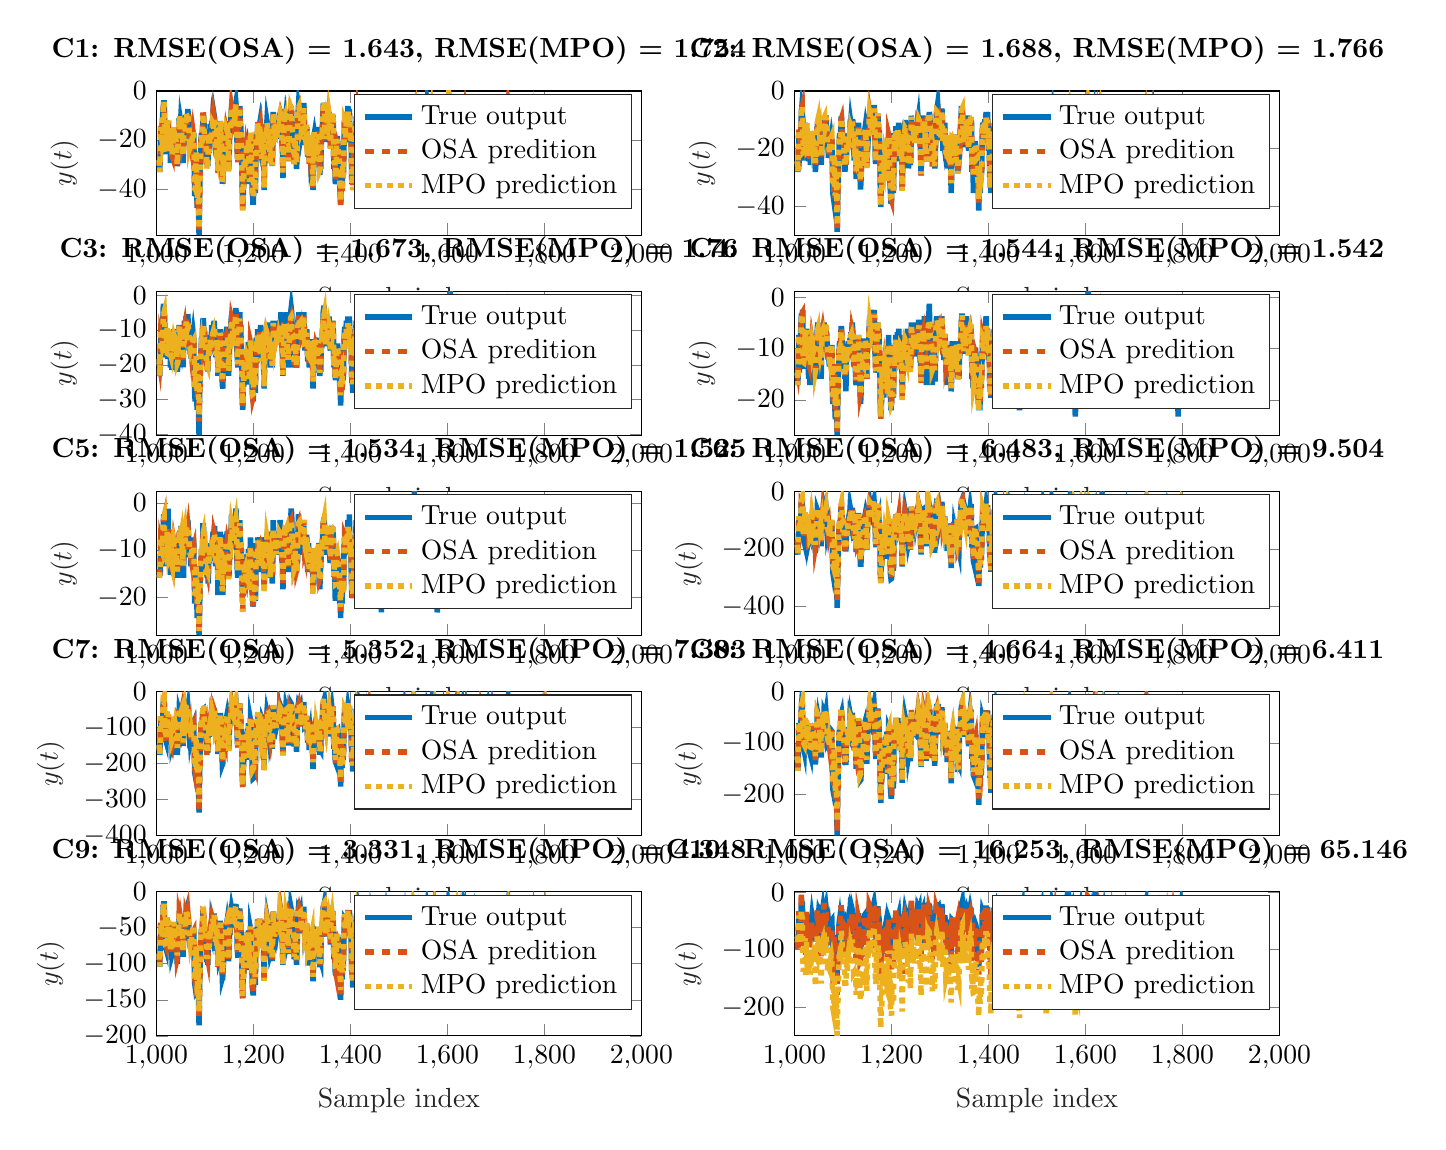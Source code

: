 % This file was created by matlab2tikz.
%
\definecolor{mycolor1}{rgb}{0.0,0.447,0.741}%
\definecolor{mycolor2}{rgb}{0.85,0.325,0.098}%
\definecolor{mycolor3}{rgb}{0.929,0.694,0.125}%
%
\begin{tikzpicture}

\begin{axis}[%
width=6.159cm,
height=1.831cm,
at={(0cm,10.169cm)},
scale only axis,
xmin=1000,
xmax=2000,
xlabel style={font=\color{white!15!black}},
xlabel={Sample index},
ymin=-58.594,
ymax=0,
ylabel style={font=\color{white!15!black}},
ylabel={$y(t)$},
axis background/.style={fill=white},
title style={font=\bfseries},
title={C1: RMSE(OSA) = 1.643, RMSE(MPO) = 1.754},
legend style={legend cell align=left, align=left, draw=white!15!black}
]
\addplot [color=mycolor1, line width=2.0pt]
  table[row sep=crcr]{%
1006	-28.076\\
1007	-32.959\\
1008	-25.635\\
1009	-14.648\\
1010	-20.752\\
1011	-17.09\\
1012	-18.311\\
1013	-20.752\\
1014	-7.324\\
1015	-4.883\\
1016	-4.883\\
1017	-13.428\\
1018	-23.193\\
1020	-25.635\\
1021	-19.531\\
1022	-12.207\\
1023	-24.414\\
1025	-14.648\\
1026	-20.752\\
1027	-18.311\\
1028	-17.09\\
1029	-29.297\\
1030	-25.635\\
1031	-18.311\\
1032	-28.076\\
1033	-28.076\\
1034	-21.973\\
1035	-18.311\\
1036	-15.869\\
1037	-15.869\\
1038	-21.973\\
1041	-21.973\\
1042	-23.193\\
1043	-30.518\\
1044	-29.297\\
1045	-19.531\\
1046	-18.311\\
1047	-10.986\\
1048	-14.648\\
1049	-15.869\\
1050	-12.207\\
1051	-13.428\\
1052	-18.311\\
1053	-19.531\\
1054	-18.311\\
1055	-29.297\\
1056	-21.973\\
1057	-12.207\\
1058	-12.207\\
1059	-13.428\\
1060	-17.09\\
1061	-9.766\\
1062	-10.986\\
1063	-14.648\\
1064	-9.766\\
1065	-7.324\\
1066	-13.428\\
1067	-13.428\\
1068	-21.973\\
1069	-20.752\\
1070	-25.635\\
1071	-21.973\\
1072	-25.635\\
1073	-20.752\\
1074	-20.752\\
1075	-18.311\\
1076	-18.311\\
1077	-17.09\\
1078	-30.518\\
1079	-41.504\\
1080	-41.504\\
1081	-42.725\\
1082	-28.076\\
1083	-37.842\\
1084	-46.387\\
1085	-46.387\\
1086	-35.4\\
1087	-47.607\\
1088	-58.594\\
1089	-43.945\\
1091	-24.414\\
1093	-17.09\\
1094	-21.973\\
1096	-12.207\\
1097	-9.766\\
1098	-12.207\\
1099	-18.311\\
1101	-18.311\\
1102	-21.973\\
1103	-23.193\\
1104	-30.518\\
1105	-28.076\\
1106	-30.518\\
1108	-20.752\\
1109	-24.414\\
1110	-18.311\\
1111	-13.428\\
1112	-19.531\\
1113	-20.752\\
1114	-12.207\\
1115	-15.869\\
1116	-12.207\\
1117	-13.428\\
1118	-13.428\\
1119	-9.766\\
1120	-10.986\\
1122	-23.193\\
1123	-25.635\\
1124	-26.855\\
1125	-15.869\\
1126	-20.752\\
1127	-32.959\\
1128	-24.414\\
1129	-28.076\\
1130	-29.297\\
1131	-18.311\\
1132	-12.207\\
1133	-17.09\\
1134	-18.311\\
1135	-30.518\\
1136	-36.621\\
1137	-36.621\\
1138	-28.076\\
1139	-28.076\\
1140	-25.635\\
1142	-25.635\\
1144	-15.869\\
1146	-13.428\\
1147	-13.428\\
1148	-20.752\\
1149	-31.738\\
1150	-26.855\\
1151	-17.09\\
1152	-15.869\\
1153	-15.869\\
1154	-9.766\\
1155	-7.324\\
1156	-7.324\\
1157	-15.869\\
1158	-10.986\\
1159	-14.648\\
1160	-14.648\\
1161	-13.428\\
1163	-6.104\\
1164	-4.883\\
1165	-7.324\\
1166	-18.311\\
1167	-26.855\\
1168	-28.076\\
1170	-13.428\\
1171	-10.986\\
1172	-6.104\\
1173	-12.207\\
1174	-14.648\\
1175	-18.311\\
1176	-26.855\\
1177	-39.063\\
1178	-47.607\\
1180	-37.842\\
1181	-28.076\\
1182	-30.518\\
1183	-31.738\\
1184	-34.18\\
1185	-24.414\\
1186	-23.193\\
1187	-23.193\\
1188	-21.973\\
1189	-23.193\\
1190	-18.311\\
1191	-30.518\\
1192	-37.842\\
1194	-18.311\\
1195	-18.311\\
1196	-30.518\\
1199	-45.166\\
1200	-45.166\\
1201	-34.18\\
1202	-32.959\\
1203	-36.621\\
1204	-41.504\\
1206	-17.09\\
1207	-23.193\\
1208	-20.752\\
1209	-13.428\\
1210	-18.311\\
1211	-19.531\\
1212	-14.648\\
1213	-13.428\\
1214	-15.869\\
1215	-13.428\\
1216	-17.09\\
1217	-25.635\\
1218	-25.635\\
1219	-15.869\\
1220	-14.648\\
1221	-24.414\\
1222	-40.283\\
1223	-29.297\\
1224	-20.752\\
1225	-14.648\\
1226	-18.311\\
1227	-15.869\\
1228	-12.207\\
1229	-13.428\\
1232	-20.752\\
1233	-15.869\\
1234	-23.193\\
1235	-29.297\\
1236	-25.635\\
1237	-20.752\\
1238	-23.193\\
1239	-30.518\\
1240	-21.973\\
1241	-8.545\\
1242	-13.428\\
1243	-13.428\\
1244	-17.09\\
1245	-17.09\\
1246	-13.428\\
1247	-17.09\\
1248	-19.531\\
1249	-13.428\\
1250	-15.869\\
1251	-15.869\\
1252	-12.207\\
1253	-15.869\\
1254	-9.766\\
1255	-10.986\\
1256	-8.545\\
1257	-8.545\\
1259	-20.752\\
1260	-24.414\\
1261	-35.4\\
1263	-13.428\\
1265	-10.986\\
1266	-13.428\\
1267	-10.986\\
1268	-12.207\\
1269	-14.648\\
1270	-24.414\\
1271	-21.973\\
1272	-26.855\\
1273	-23.193\\
1274	-17.09\\
1275	-13.428\\
1278	-6.104\\
1279	-9.766\\
1280	-14.648\\
1281	-18.311\\
1282	-18.311\\
1283	-19.531\\
1284	-29.297\\
1285	-25.635\\
1286	-18.311\\
1287	-24.414\\
1288	-24.414\\
1289	-31.738\\
1290	-26.855\\
1291	-17.09\\
1292	-9.766\\
1293	-6.104\\
1294	-7.324\\
1295	-9.766\\
1296	-8.545\\
1297	-8.545\\
1298	-12.207\\
1299	-17.09\\
1300	-15.869\\
1301	-15.869\\
1302	-19.531\\
1303	-13.428\\
1304	-4.883\\
1305	-9.766\\
1306	-21.973\\
1307	-19.531\\
1308	-21.973\\
1310	-14.648\\
1311	-19.531\\
1312	-25.635\\
1313	-25.635\\
1314	-19.531\\
1315	-26.855\\
1316	-26.855\\
1317	-23.193\\
1318	-28.076\\
1319	-26.855\\
1320	-20.752\\
1321	-19.531\\
1322	-29.297\\
1323	-40.283\\
1324	-30.518\\
1325	-18.311\\
1326	-17.09\\
1327	-18.311\\
1328	-21.973\\
1329	-26.855\\
1330	-19.531\\
1331	-19.531\\
1332	-26.855\\
1333	-28.076\\
1334	-20.752\\
1335	-14.648\\
1336	-20.752\\
1337	-34.18\\
1338	-30.518\\
1339	-31.738\\
1340	-21.973\\
1341	-17.09\\
1342	-17.09\\
1343	-10.986\\
1344	-6.104\\
1345	-6.104\\
1346	-4.883\\
1347	-10.986\\
1348	-19.531\\
1349	-18.311\\
1350	-15.869\\
1351	-14.648\\
1352	-20.752\\
1353	-14.648\\
1354	-9.766\\
1355	-13.428\\
1356	-8.545\\
1357	-10.986\\
1358	-18.311\\
1359	-23.193\\
1360	-17.09\\
1361	-9.766\\
1363	-12.207\\
1364	-9.766\\
1365	-13.428\\
1366	-31.738\\
1367	-25.635\\
1369	-37.842\\
1370	-36.621\\
1371	-26.855\\
1372	-20.752\\
1373	-18.311\\
1374	-21.973\\
1375	-23.193\\
1376	-29.297\\
1377	-29.297\\
1378	-36.621\\
1379	-42.725\\
1380	-46.387\\
1381	-37.842\\
1382	-35.4\\
1383	-40.283\\
1384	-31.738\\
1385	-34.18\\
1386	-31.738\\
1387	-18.311\\
1388	-12.207\\
1389	-13.428\\
1390	-18.311\\
1391	-17.09\\
1392	-8.545\\
1393	-14.648\\
1394	-13.428\\
1395	-6.104\\
1396	-10.986\\
1397	-12.207\\
1398	-7.324\\
1399	-18.311\\
1400	-20.752\\
1401	-14.648\\
1402	-23.193\\
1403	-37.842\\
1404	-32.959\\
1405	-37.842\\
1406	-32.959\\
1407	-29.297\\
1408	-20.752\\
1409	-14.648\\
1410	-17.09\\
1411	-13.428\\
1412	-10.986\\
1413	-14.648\\
1414	-13.428\\
1415	-3.662\\
1416	-7.324\\
1417	-15.869\\
1418	-20.752\\
1420	-23.193\\
1421	-21.973\\
1422	-26.855\\
1424	-17.09\\
1425	-17.09\\
1426	-14.648\\
1427	-20.752\\
1428	-18.311\\
1429	-13.428\\
1430	-18.311\\
1431	-26.855\\
1432	-20.752\\
1433	-15.869\\
1434	-13.428\\
1435	-14.648\\
1436	-12.207\\
1437	-8.545\\
1438	-14.648\\
1439	-19.531\\
1440	-18.311\\
1441	-15.869\\
1442	-19.531\\
1443	-18.311\\
1444	-10.986\\
1445	-10.986\\
1446	-21.973\\
1447	-30.518\\
1448	-29.297\\
1449	-23.193\\
1450	-21.973\\
1451	-19.531\\
1452	-18.311\\
1453	-15.869\\
1454	-19.531\\
1455	-17.09\\
1456	-13.428\\
1457	-17.09\\
1459	-21.973\\
1460	-25.635\\
1461	-25.635\\
1462	-32.959\\
1463	-41.504\\
1464	-45.166\\
1465	-31.738\\
1466	-17.09\\
1467	-13.428\\
1468	-8.545\\
1470	-13.428\\
1471	-17.09\\
1472	-18.311\\
1473	-13.428\\
1474	-19.531\\
1475	-24.414\\
1477	-26.855\\
1478	-39.063\\
1479	-35.4\\
1480	-25.635\\
1481	-20.752\\
1482	-20.752\\
1483	-19.531\\
1484	-23.193\\
1486	-15.869\\
1487	-17.09\\
1488	-10.986\\
1489	-14.648\\
1490	-28.076\\
1491	-19.531\\
1492	-15.869\\
1493	-34.18\\
1495	-21.973\\
1496	-34.18\\
1497	-31.738\\
1498	-20.752\\
1499	-15.869\\
1500	-13.428\\
1501	-23.193\\
1502	-35.4\\
1503	-37.842\\
1504	-36.621\\
1505	-29.297\\
1506	-20.752\\
1507	-15.869\\
1508	-14.648\\
1509	-10.986\\
1510	-10.986\\
1512	-15.869\\
1513	-10.986\\
1514	-13.428\\
1515	-21.973\\
1516	-21.973\\
1517	-26.855\\
1519	-43.945\\
1520	-28.076\\
1522	-28.076\\
1523	-24.414\\
1524	-18.311\\
1525	-20.752\\
1526	-34.18\\
1527	-37.842\\
1528	-24.414\\
1529	-12.207\\
1530	-10.986\\
1531	-3.662\\
1532	-8.545\\
1533	-9.766\\
1534	-12.207\\
1535	-13.428\\
1536	-13.428\\
1537	-7.324\\
1538	-8.545\\
1539	-10.986\\
1540	-8.545\\
1541	-12.207\\
1542	-14.648\\
1543	-24.414\\
1544	-28.076\\
1545	-24.414\\
1546	-28.076\\
1547	-35.4\\
1548	-35.4\\
1549	-40.283\\
1550	-40.283\\
1551	-29.297\\
1552	-19.531\\
1553	-18.311\\
1554	-30.518\\
1555	-37.842\\
1557	-15.869\\
1558	-9.766\\
1559	-4.883\\
1560	-6.104\\
1562	-6.104\\
1563	-12.207\\
1564	-14.648\\
1566	-9.766\\
1567	-4.883\\
1568	-8.545\\
1570	-8.545\\
1571	-7.324\\
1572	-4.883\\
1573	-12.207\\
1574	-25.635\\
1575	-24.414\\
1576	-31.738\\
1577	-25.635\\
1578	-32.959\\
1579	-46.387\\
1581	-39.063\\
1582	-34.18\\
1583	-31.738\\
1584	-32.959\\
1585	-20.752\\
1586	-20.752\\
1587	-13.428\\
1588	-14.648\\
1589	-23.193\\
1590	-20.752\\
1591	-15.869\\
1592	-19.531\\
1593	-17.09\\
1594	-17.09\\
1595	-20.752\\
1596	-19.531\\
1597	-24.414\\
1598	-20.752\\
1599	-15.869\\
1600	-18.311\\
1601	-14.648\\
1602	-2.441\\
1603	-9.766\\
1604	-13.428\\
1605	-8.545\\
1606	-4.883\\
1608	-12.207\\
1609	-12.207\\
1610	-14.648\\
1611	-13.428\\
1612	-19.531\\
1613	-19.531\\
1614	-12.207\\
1615	-19.531\\
1616	-17.09\\
1617	-7.324\\
1618	-7.324\\
1619	-3.662\\
1620	-10.986\\
1621	-8.545\\
1622	-7.324\\
1623	-19.531\\
1624	-20.752\\
1625	-10.986\\
1626	-14.648\\
1627	-12.207\\
1629	-14.648\\
1630	-8.545\\
1631	-10.986\\
1632	-7.324\\
1633	-7.324\\
1634	-9.766\\
1635	-14.648\\
1636	-14.648\\
1637	-9.766\\
1640	-9.766\\
1642	-26.855\\
1643	-18.311\\
1645	-15.869\\
1646	-21.973\\
1647	-21.973\\
1648	-13.428\\
1649	-14.648\\
1650	-13.428\\
1651	-17.09\\
1652	-12.207\\
1653	-8.545\\
1654	-10.986\\
1655	-15.869\\
1656	-12.207\\
1657	-14.648\\
1658	-14.648\\
1659	-21.973\\
1660	-18.311\\
1661	-25.635\\
1662	-35.4\\
1663	-28.076\\
1664	-18.311\\
1665	-15.869\\
1666	-23.193\\
1667	-28.076\\
1668	-20.752\\
1669	-23.193\\
1670	-18.311\\
1671	-7.324\\
1672	-8.545\\
1673	-20.752\\
1674	-18.311\\
1675	-18.311\\
1676	-23.193\\
1677	-23.193\\
1679	-15.869\\
1680	-18.311\\
1681	-23.193\\
1682	-19.531\\
1683	-18.311\\
1684	-19.531\\
1685	-13.428\\
1686	-14.648\\
1687	-13.428\\
1688	-13.428\\
1689	-20.752\\
1690	-25.635\\
1691	-23.193\\
1692	-23.193\\
1693	-17.09\\
1694	-12.207\\
1695	-15.869\\
1696	-15.869\\
1697	-21.973\\
1698	-24.414\\
1699	-28.076\\
1700	-23.193\\
1701	-13.428\\
1702	-24.414\\
1703	-36.621\\
1704	-24.414\\
1705	-23.193\\
1706	-29.297\\
1707	-21.973\\
1708	-20.752\\
1709	-20.752\\
1710	-18.311\\
1711	-20.752\\
1712	-25.635\\
1713	-19.531\\
1714	-21.973\\
1715	-21.973\\
1717	-19.531\\
1718	-21.973\\
1719	-17.09\\
1720	-18.311\\
1721	-17.09\\
1722	-17.09\\
1723	-8.545\\
1724	-2.441\\
1725	-2.441\\
1726	-8.545\\
1727	-19.531\\
1728	-25.635\\
1729	-23.193\\
1730	-17.09\\
1731	-20.752\\
1732	-19.531\\
1734	-12.207\\
1735	-14.648\\
1736	-14.648\\
1737	-12.207\\
1738	-15.869\\
1741	-8.545\\
1742	-14.648\\
1743	-21.973\\
1744	-17.09\\
1746	-17.09\\
1747	-23.193\\
1748	-20.752\\
1749	-28.076\\
1750	-21.973\\
1751	-23.193\\
1752	-23.193\\
1753	-15.869\\
1754	-20.752\\
1755	-19.531\\
1757	-21.973\\
1758	-25.635\\
1759	-19.531\\
1760	-24.414\\
1761	-30.518\\
1762	-25.635\\
1763	-23.193\\
1764	-18.311\\
1765	-21.973\\
1766	-19.531\\
1767	-14.648\\
1768	-13.428\\
1769	-15.869\\
1770	-13.428\\
1771	-26.855\\
1772	-35.4\\
1773	-29.297\\
1775	-29.297\\
1776	-18.311\\
1777	-14.648\\
1778	-12.207\\
1779	-10.986\\
1780	-10.986\\
1781	-18.311\\
1782	-23.193\\
1783	-25.635\\
1784	-21.973\\
1785	-15.869\\
1786	-25.635\\
1787	-30.518\\
1788	-31.738\\
1789	-25.635\\
1790	-42.725\\
1791	-32.959\\
1792	-18.311\\
1793	-13.428\\
1794	-13.428\\
1795	-19.531\\
1796	-26.855\\
1797	-31.738\\
1798	-26.855\\
1799	-19.531\\
1800	-13.428\\
1802	-13.428\\
1803	-15.869\\
1804	-9.766\\
1805	-9.766\\
};
\addlegendentry{True output}

\addplot [color=mycolor2, dashed, line width=2.0pt]
  table[row sep=crcr]{%
1006	-28.07\\
1007	-30.334\\
1008	-26.656\\
1009	-13.246\\
1010	-16.795\\
1011	-18.139\\
1012	-20.989\\
1013	-18.799\\
1014	-6.901\\
1015	-6.427\\
1016	-4.22\\
1017	-14.035\\
1018	-22.298\\
1019	-24.193\\
1020	-25.045\\
1021	-18.77\\
1022	-11.597\\
1023	-24.633\\
1024	-18.694\\
1025	-12.31\\
1026	-20.678\\
1027	-20.687\\
1028	-16.328\\
1029	-25.112\\
1030	-24.608\\
1031	-20.015\\
1032	-26.18\\
1033	-26.762\\
1034	-22.04\\
1035	-19.034\\
1036	-14.825\\
1037	-18.044\\
1038	-20.617\\
1039	-19.481\\
1040	-19.988\\
1041	-22.25\\
1042	-22.451\\
1043	-30.925\\
1044	-27.268\\
1045	-19.787\\
1046	-19.061\\
1047	-11.866\\
1048	-10.293\\
1049	-16.065\\
1050	-13.147\\
1051	-13.168\\
1052	-17.421\\
1053	-19.901\\
1054	-18.559\\
1055	-26.489\\
1056	-21.934\\
1057	-13.515\\
1058	-11.302\\
1059	-15.137\\
1060	-16.439\\
1061	-8.877\\
1062	-9.555\\
1063	-13.414\\
1064	-11.92\\
1065	-9.399\\
1066	-11.89\\
1067	-13.156\\
1068	-21.426\\
1069	-20.649\\
1070	-22.789\\
1071	-22.583\\
1072	-23.692\\
1073	-21.148\\
1074	-19.8\\
1075	-19.311\\
1076	-17.049\\
1077	-18.453\\
1078	-27.198\\
1079	-40.229\\
1080	-40.84\\
1081	-38.34\\
1082	-26.087\\
1083	-37.018\\
1084	-46.263\\
1085	-44.412\\
1086	-36.414\\
1087	-43.501\\
1088	-57.719\\
1089	-45.477\\
1090	-36.393\\
1091	-28.517\\
1092	-19.823\\
1093	-17.11\\
1094	-21.078\\
1095	-16.421\\
1096	-9.801\\
1097	-9.787\\
1098	-13.202\\
1099	-18.865\\
1100	-17.714\\
1101	-17.646\\
1102	-22.809\\
1103	-23.593\\
1104	-31.528\\
1105	-27.734\\
1106	-29.271\\
1107	-24.614\\
1108	-20.598\\
1109	-25.132\\
1110	-18.733\\
1111	-17.138\\
1112	-19.493\\
1113	-19.618\\
1114	-15.816\\
1115	-15.67\\
1116	-11.913\\
1117	-12.649\\
1118	-15.024\\
1119	-10.995\\
1120	-12.2\\
1121	-14.959\\
1122	-23.337\\
1124	-25.83\\
1125	-14.942\\
1126	-20.631\\
1127	-34.043\\
1128	-25.267\\
1129	-26.503\\
1130	-28.309\\
1131	-19.27\\
1132	-12.478\\
1133	-17.391\\
1134	-20.106\\
1135	-28.268\\
1136	-36.723\\
1137	-35.729\\
1138	-26.773\\
1139	-28.436\\
1140	-26.512\\
1141	-25.707\\
1142	-25.824\\
1143	-17.637\\
1144	-15.603\\
1145	-16.558\\
1146	-14.176\\
1147	-15.78\\
1148	-20.999\\
1149	-32.274\\
1150	-25.456\\
1151	-17.291\\
1152	-16.1\\
1153	-16.08\\
1154	-10.117\\
1155	-6.627\\
1156	-7.892\\
1157	-14.958\\
1158	-12.716\\
1159	-12.282\\
1160	-14.008\\
1161	-13.48\\
1162	-10.741\\
1163	-7.669\\
1164	-5.186\\
1165	-7.682\\
1166	-18.507\\
1167	-25.179\\
1168	-29.01\\
1169	-18.388\\
1170	-13.907\\
1171	-10.862\\
1172	-6.777\\
1173	-14.137\\
1174	-14.772\\
1175	-19.382\\
1176	-25.04\\
1177	-38.8\\
1178	-48.57\\
1179	-39.861\\
1180	-37.694\\
1181	-28.194\\
1182	-29.052\\
1183	-31.652\\
1184	-31.917\\
1185	-27.315\\
1186	-23.69\\
1187	-24.913\\
1188	-20.993\\
1189	-24.3\\
1190	-19.503\\
1191	-31.582\\
1192	-36.187\\
1194	-16.597\\
1195	-19.084\\
1196	-30.16\\
1197	-35.408\\
1198	-42.071\\
1199	-43.106\\
1200	-43.348\\
1201	-36.225\\
1202	-33.27\\
1203	-36.571\\
1204	-40.23\\
1205	-27.816\\
1206	-16.933\\
1207	-25.912\\
1208	-21.744\\
1209	-12.451\\
1210	-18.82\\
1211	-21.436\\
1213	-12.824\\
1214	-16.456\\
1215	-15.153\\
1216	-18.022\\
1217	-26.572\\
1218	-22.288\\
1219	-17.129\\
1220	-18.049\\
1221	-26.596\\
1222	-38.103\\
1223	-30.206\\
1224	-20.253\\
1225	-15.866\\
1226	-16.954\\
1227	-17.046\\
1228	-12.651\\
1229	-13.832\\
1230	-17.402\\
1231	-20.33\\
1232	-21.188\\
1233	-14.668\\
1234	-24.209\\
1235	-29.037\\
1236	-26.099\\
1237	-21.302\\
1238	-23.665\\
1239	-29.837\\
1240	-19.789\\
1241	-9.291\\
1242	-12.634\\
1243	-15.146\\
1244	-18.908\\
1245	-18.607\\
1246	-12.748\\
1247	-18.933\\
1248	-19.147\\
1249	-14.015\\
1250	-17.056\\
1251	-15.198\\
1252	-14.378\\
1253	-16.958\\
1254	-8.946\\
1255	-10.063\\
1256	-8.97\\
1257	-9.689\\
1258	-17.663\\
1259	-19.281\\
1260	-25.511\\
1261	-32.479\\
1262	-23.223\\
1263	-14.423\\
1264	-12.084\\
1265	-11.172\\
1266	-15.247\\
1267	-10.458\\
1268	-10.707\\
1269	-14.64\\
1270	-23.077\\
1271	-23.06\\
1272	-28.567\\
1273	-20.036\\
1274	-18.529\\
1275	-10.289\\
1276	-9.92\\
1277	-7.384\\
1278	-7.792\\
1279	-8.659\\
1280	-15.65\\
1281	-16.844\\
1282	-18.478\\
1283	-18.801\\
1284	-30.214\\
1285	-28.745\\
1286	-19.146\\
1287	-23.408\\
1288	-24.275\\
1289	-29.097\\
1290	-24.458\\
1291	-18.106\\
1292	-9.267\\
1293	-7.149\\
1294	-6.604\\
1295	-8.452\\
1296	-9.404\\
1297	-8.964\\
1298	-12.143\\
1299	-16.364\\
1300	-15.923\\
1301	-16.653\\
1302	-17.927\\
1303	-11.301\\
1304	-7.662\\
1305	-12.737\\
1306	-19.466\\
1307	-17.872\\
1308	-20.021\\
1309	-19.617\\
1310	-14.276\\
1311	-18.198\\
1312	-25.127\\
1313	-25.619\\
1314	-18.193\\
1315	-29.638\\
1316	-24.749\\
1317	-20.882\\
1318	-26.13\\
1319	-25.254\\
1320	-21.616\\
1321	-18.447\\
1322	-26.55\\
1323	-39.893\\
1324	-31.898\\
1325	-17.68\\
1326	-18.4\\
1327	-18.591\\
1328	-22.932\\
1329	-25.951\\
1330	-19.068\\
1331	-21.209\\
1332	-26.624\\
1333	-28.169\\
1334	-19.231\\
1335	-16.538\\
1336	-20.864\\
1337	-31.742\\
1338	-31.491\\
1339	-28.085\\
1340	-19.632\\
1341	-17.949\\
1342	-18.848\\
1343	-12.241\\
1344	-6.73\\
1345	-4.95\\
1346	-4.059\\
1347	-11.079\\
1348	-17.251\\
1349	-19.977\\
1350	-16.001\\
1351	-15.585\\
1352	-18.289\\
1353	-11.487\\
1354	-12.983\\
1355	-13.124\\
1356	-9.974\\
1357	-11.289\\
1358	-18.67\\
1359	-23.106\\
1360	-14.483\\
1361	-11.878\\
1362	-10.045\\
1363	-12.126\\
1364	-8.887\\
1365	-17.844\\
1366	-29.425\\
1367	-22.345\\
1368	-28.664\\
1369	-36.561\\
1370	-34.993\\
1371	-29.413\\
1372	-20.633\\
1373	-21.236\\
1374	-21.29\\
1375	-23.7\\
1376	-26.606\\
1377	-26.696\\
1378	-35.073\\
1379	-41.411\\
1380	-46.251\\
1381	-35.137\\
1382	-35.175\\
1383	-41.995\\
1384	-31.524\\
1385	-35.673\\
1386	-32.288\\
1387	-18.286\\
1388	-11.641\\
1389	-12.274\\
1390	-19.508\\
1391	-15.926\\
1392	-10.9\\
1393	-14.5\\
1394	-12.308\\
1395	-8.415\\
1396	-10.782\\
1397	-12.066\\
1398	-9.85\\
1399	-14.676\\
1400	-20.598\\
1401	-17.162\\
1402	-25.058\\
1403	-36.713\\
1404	-33.469\\
1405	-39.945\\
1406	-29.609\\
1407	-30.471\\
1408	-21.874\\
1409	-13.956\\
1410	-16.636\\
1411	-13.84\\
1412	-10.324\\
1413	-15.065\\
1414	-8.612\\
1415	-6.127\\
1416	-7.2\\
1417	-15.306\\
1418	-20.668\\
1419	-23.53\\
1420	-23.716\\
1421	-21.325\\
1422	-23.886\\
1423	-22.345\\
1424	-17.797\\
1425	-18.996\\
1426	-15.514\\
1427	-21.646\\
1428	-15.765\\
1429	-12.698\\
1430	-19.89\\
1431	-26.3\\
1432	-18.823\\
1433	-15.933\\
1434	-14.868\\
1435	-16.33\\
1436	-11.704\\
1437	-9.701\\
1438	-14.735\\
1439	-17.148\\
1440	-19.344\\
1441	-16.961\\
1442	-18.608\\
1443	-19.489\\
1444	-11.208\\
1445	-11.851\\
1446	-21.431\\
1447	-29.379\\
1448	-27.393\\
1450	-22.596\\
1451	-19.413\\
1452	-17.208\\
1453	-16.273\\
1454	-20.395\\
1455	-17.709\\
1456	-11.759\\
1457	-17.005\\
1458	-20.435\\
1459	-22.162\\
1460	-24.213\\
1461	-23.07\\
1462	-31.827\\
1463	-39.272\\
1464	-45.598\\
1465	-30.581\\
1466	-18.741\\
1467	-13.305\\
1468	-8.12\\
1469	-11.24\\
1470	-11.741\\
1471	-19.703\\
1472	-18.553\\
1473	-15.523\\
1474	-18.924\\
1475	-21.868\\
1476	-24.971\\
1477	-27.346\\
1478	-37.772\\
1479	-37.144\\
1480	-27.159\\
1481	-18.849\\
1482	-19.646\\
1483	-20.97\\
1484	-25.387\\
1485	-18.069\\
1486	-18.371\\
1487	-18.316\\
1488	-9.801\\
1489	-15.776\\
1490	-24.052\\
1491	-18.354\\
1492	-19.302\\
1493	-33.781\\
1494	-26.639\\
1495	-23.87\\
1496	-35.119\\
1497	-31.642\\
1498	-19.749\\
1499	-12.569\\
1500	-15.363\\
1501	-23.266\\
1502	-35.959\\
1504	-36.308\\
1505	-29.837\\
1506	-19.697\\
1507	-17.709\\
1508	-12.867\\
1509	-11.488\\
1510	-12.165\\
1511	-14.921\\
1512	-17.176\\
1513	-10.126\\
1514	-13.775\\
1515	-21.03\\
1516	-22.683\\
1517	-27.244\\
1518	-34.527\\
1519	-42.511\\
1520	-34.395\\
1521	-27.762\\
1522	-28.919\\
1523	-24.627\\
1524	-17.678\\
1525	-20.054\\
1526	-32.407\\
1527	-36.976\\
1528	-22.445\\
1529	-13.614\\
1530	-9.805\\
1531	-5.481\\
1532	-4.956\\
1533	-9.963\\
1534	-12.863\\
1535	-16.689\\
1536	-14.319\\
1537	-9.145\\
1538	-10.432\\
1539	-8.679\\
1540	-9.218\\
1541	-10.843\\
1542	-15.526\\
1543	-24.013\\
1544	-25.71\\
1545	-23.742\\
1546	-28.162\\
1547	-33.869\\
1548	-35.529\\
1549	-38.671\\
1550	-38.477\\
1551	-28.313\\
1552	-21.68\\
1553	-19.874\\
1554	-30.005\\
1555	-33.543\\
1556	-25.331\\
1557	-18.446\\
1558	-8.641\\
1559	-7.006\\
1560	-6.744\\
1561	-3.438\\
1562	-8.635\\
1563	-13.499\\
1564	-12.207\\
1565	-11.099\\
1566	-7.647\\
1567	-6.768\\
1568	-8.513\\
1569	-8.942\\
1570	-10.103\\
1571	-7.162\\
1572	-6.309\\
1573	-10.545\\
1574	-23.947\\
1575	-28.935\\
1576	-31.472\\
1577	-23.307\\
1578	-29.737\\
1579	-45.951\\
1580	-41.316\\
1581	-41.177\\
1582	-31.713\\
1583	-31.705\\
1584	-34.678\\
1585	-24.532\\
1586	-20.929\\
1587	-11.26\\
1588	-10.452\\
1589	-23.232\\
1590	-17.771\\
1591	-17.621\\
1592	-21.629\\
1593	-18.325\\
1594	-18.331\\
1595	-19.868\\
1596	-21.097\\
1597	-22.201\\
1598	-20.896\\
1599	-15.91\\
1600	-20.118\\
1601	-9.94\\
1602	-5.577\\
1603	-6.558\\
1604	-11.586\\
1605	-7.452\\
1606	-4.154\\
1607	-5.082\\
1608	-10.703\\
1609	-13.803\\
1610	-16.083\\
1611	-13.789\\
1612	-20.928\\
1613	-19.688\\
1614	-12.937\\
1615	-17.693\\
1616	-10.916\\
1617	-9.099\\
1618	-7.42\\
1619	-4.289\\
1620	-6.273\\
1621	-6.74\\
1622	-10.397\\
1623	-16.9\\
1624	-16.249\\
1625	-12.981\\
1626	-13.678\\
1627	-11.447\\
1628	-14.071\\
1629	-10.861\\
1630	-9.928\\
1631	-9.601\\
1632	-7.209\\
1633	-9.389\\
1634	-8.235\\
1635	-12.356\\
1636	-13.025\\
1637	-10.769\\
1638	-10.642\\
1639	-8.003\\
1640	-8.824\\
1641	-18.176\\
1642	-24.961\\
1643	-18.641\\
1644	-17.032\\
1645	-12.162\\
1646	-19.409\\
1647	-21.123\\
1648	-13.126\\
1649	-16.381\\
1650	-11.728\\
1651	-14.706\\
1652	-10.515\\
1653	-10.33\\
1654	-13.417\\
1655	-15.029\\
1656	-11.377\\
1657	-11.846\\
1658	-13.765\\
1659	-20.222\\
1660	-18.662\\
1661	-25.87\\
1662	-34.007\\
1663	-28.228\\
1664	-19.9\\
1665	-14.569\\
1666	-20.424\\
1667	-27.278\\
1668	-21.233\\
1669	-23.063\\
1670	-15.985\\
1671	-8.139\\
1672	-8.742\\
1673	-18.236\\
1674	-19.012\\
1675	-15.203\\
1676	-23.141\\
1677	-22.422\\
1678	-19.868\\
1679	-14.893\\
1680	-17.213\\
1681	-23.233\\
1682	-19.39\\
1683	-18.811\\
1684	-17.408\\
1685	-13.839\\
1686	-15.386\\
1687	-12.015\\
1688	-12.723\\
1689	-20.805\\
1690	-23.637\\
1691	-23.364\\
1692	-21.818\\
1693	-16.436\\
1694	-11.826\\
1695	-13.178\\
1696	-17.218\\
1697	-20.466\\
1698	-23.584\\
1699	-27.842\\
1700	-23.614\\
1701	-13.621\\
1702	-22.706\\
1703	-32.186\\
1704	-24.577\\
1705	-23.317\\
1706	-27.647\\
1707	-22.266\\
1708	-17.543\\
1709	-21.421\\
1710	-20.3\\
1711	-19.932\\
1712	-24.853\\
1713	-19.795\\
1714	-21.746\\
1715	-21.461\\
1716	-21.415\\
1717	-17.262\\
1718	-20.523\\
1719	-16.586\\
1720	-16.609\\
1721	-18.899\\
1722	-19.046\\
1723	-9.37\\
1724	-5.403\\
1725	-3.934\\
1726	-5.036\\
1727	-17.052\\
1728	-23.55\\
1729	-23.485\\
1730	-16.788\\
1731	-18.28\\
1732	-18.392\\
1733	-15.719\\
1734	-10.453\\
1735	-13.711\\
1736	-14.318\\
1737	-14.17\\
1738	-15.712\\
1739	-13.5\\
1740	-12.706\\
1741	-8.028\\
1742	-10.116\\
1743	-20.653\\
1744	-16.511\\
1745	-18.262\\
1746	-17.282\\
1747	-20.434\\
1748	-21.509\\
1749	-26.372\\
1750	-21.449\\
1751	-21.25\\
1752	-24.015\\
1753	-12.942\\
1754	-20.587\\
1755	-16.502\\
1756	-18.392\\
1757	-20.936\\
1758	-24.343\\
1759	-20.995\\
1760	-23.5\\
1761	-29.432\\
1762	-23.778\\
1763	-22.046\\
1764	-18.908\\
1765	-20.043\\
1766	-18.461\\
1767	-17.01\\
1768	-14.605\\
1769	-15.167\\
1770	-14.663\\
1771	-24.991\\
1772	-32.084\\
1773	-28.701\\
1774	-27.876\\
1775	-27.013\\
1776	-16.883\\
1777	-15.55\\
1778	-13.526\\
1779	-10.761\\
1780	-12.03\\
1781	-18.354\\
1782	-22.339\\
1783	-24.489\\
1784	-21.421\\
1785	-15.041\\
1786	-24.453\\
1787	-30.026\\
1788	-31.698\\
1789	-26.612\\
1790	-39.821\\
1791	-33.791\\
1792	-18.074\\
1793	-14.47\\
1794	-11.573\\
1795	-18.532\\
1796	-24.801\\
1797	-31.738\\
1798	-26.504\\
1799	-20.469\\
1800	-12.653\\
1801	-10.966\\
1802	-14.218\\
1803	-15.088\\
1804	-9.999\\
1805	-11.318\\
};
\addlegendentry{OSA predition}

\addplot [color=mycolor3, dotted, line width=2.0pt]
  table[row sep=crcr]{%
1006	-28.076\\
1007	-32.959\\
1008	-25.635\\
1009	-14.648\\
1010	-16.795\\
1011	-17.587\\
1012	-20.181\\
1013	-18.672\\
1014	-6.929\\
1015	-6.035\\
1016	-4.243\\
1017	-14.069\\
1018	-22.437\\
1019	-24.141\\
1020	-24.93\\
1021	-18.541\\
1022	-11.25\\
1023	-24.173\\
1024	-18.305\\
1025	-11.949\\
1026	-19.966\\
1027	-19.82\\
1028	-15.999\\
1029	-25.087\\
1030	-23.961\\
1031	-18.776\\
1032	-25.253\\
1033	-26.098\\
1034	-21.139\\
1035	-18.154\\
1036	-14.312\\
1037	-17.627\\
1038	-20.467\\
1039	-19.447\\
1040	-19.477\\
1041	-21.205\\
1042	-21.409\\
1043	-30.037\\
1044	-26.606\\
1045	-19.056\\
1046	-18.258\\
1047	-11.487\\
1048	-10.216\\
1049	-15.536\\
1050	-12.199\\
1051	-12.612\\
1052	-17.113\\
1053	-19.549\\
1054	-18.203\\
1055	-26.273\\
1056	-21.45\\
1057	-12.77\\
1058	-10.987\\
1059	-14.934\\
1060	-16.435\\
1061	-9.002\\
1062	-9.41\\
1063	-13.011\\
1064	-11.261\\
1065	-9.088\\
1066	-12.215\\
1067	-13.466\\
1068	-21.49\\
1069	-20.482\\
1070	-22.615\\
1071	-22.041\\
1072	-22.987\\
1073	-20.406\\
1074	-19.067\\
1075	-18.685\\
1076	-16.596\\
1077	-18.082\\
1078	-26.955\\
1079	-39.65\\
1080	-39.923\\
1081	-37.133\\
1082	-24.573\\
1083	-34.88\\
1084	-44.018\\
1085	-42.582\\
1086	-34.741\\
1087	-41.993\\
1088	-55.985\\
1089	-43.5\\
1090	-34.832\\
1091	-27.985\\
1092	-20.35\\
1093	-17.99\\
1094	-21.561\\
1095	-16.65\\
1096	-9.717\\
1097	-9.333\\
1098	-12.521\\
1099	-18.477\\
1100	-17.662\\
1101	-17.616\\
1102	-22.603\\
1103	-23.445\\
1104	-31.568\\
1105	-28.006\\
1106	-29.557\\
1107	-24.609\\
1108	-20.259\\
1109	-24.697\\
1110	-18.507\\
1111	-17.137\\
1112	-20.073\\
1113	-20.562\\
1114	-16.355\\
1115	-16.396\\
1116	-12.915\\
1117	-13.302\\
1118	-15.363\\
1119	-11.329\\
1120	-12.842\\
1121	-15.778\\
1122	-23.84\\
1123	-24.723\\
1124	-25.708\\
1125	-14.606\\
1126	-20.107\\
1127	-33.456\\
1128	-24.973\\
1129	-26.553\\
1130	-28.273\\
1131	-18.859\\
1132	-12.194\\
1133	-17.352\\
1134	-20.173\\
1136	-36.91\\
1137	-35.669\\
1138	-26.5\\
1139	-27.963\\
1140	-26.007\\
1141	-25.49\\
1142	-25.822\\
1143	-17.668\\
1144	-15.214\\
1145	-15.766\\
1146	-13.861\\
1147	-15.905\\
1148	-21.568\\
1149	-33.036\\
1150	-26.203\\
1151	-17.674\\
1152	-16.193\\
1153	-16.235\\
1154	-10.274\\
1155	-6.824\\
1156	-7.976\\
1157	-15.015\\
1158	-12.689\\
1159	-12.406\\
1160	-13.978\\
1161	-13.076\\
1162	-10.383\\
1163	-7.546\\
1164	-5.468\\
1165	-8.106\\
1166	-18.957\\
1167	-25.57\\
1168	-29.115\\
1169	-18.373\\
1170	-13.698\\
1171	-10.399\\
1172	-6.62\\
1173	-14.032\\
1174	-15.074\\
1175	-19.862\\
1176	-25.64\\
1177	-39.1\\
1178	-48.64\\
1179	-39.851\\
1180	-37.502\\
1181	-27.568\\
1182	-28.561\\
1183	-31.11\\
1184	-31.279\\
1185	-26.478\\
1186	-23.142\\
1187	-25.0\\
1188	-21.388\\
1189	-24.702\\
1190	-19.796\\
1191	-32.106\\
1192	-36.98\\
1193	-26.979\\
1194	-16.466\\
1195	-18.524\\
1196	-29.57\\
1197	-34.981\\
1198	-41.776\\
1199	-43.056\\
1200	-43.306\\
1201	-35.659\\
1202	-32.773\\
1204	-40.349\\
1205	-27.667\\
1206	-16.413\\
1207	-25.272\\
1208	-21.636\\
1209	-12.923\\
1210	-19.182\\
1211	-21.625\\
1212	-17.573\\
1213	-13.78\\
1214	-17.442\\
1215	-15.857\\
1216	-18.849\\
1217	-27.6\\
1218	-23.343\\
1219	-17.542\\
1220	-18.046\\
1221	-27.195\\
1222	-39.466\\
1223	-31.314\\
1224	-20.82\\
1225	-16.371\\
1226	-17.396\\
1227	-17.391\\
1228	-12.843\\
1229	-14.216\\
1230	-17.807\\
1231	-20.909\\
1232	-22.1\\
1233	-15.678\\
1234	-24.911\\
1235	-29.524\\
1236	-26.525\\
1237	-21.694\\
1238	-24.09\\
1239	-30.317\\
1240	-20.113\\
1241	-9.093\\
1242	-12.29\\
1243	-14.91\\
1244	-18.879\\
1245	-19.039\\
1246	-13.532\\
1247	-19.652\\
1248	-19.834\\
1249	-14.688\\
1250	-17.611\\
1251	-15.841\\
1252	-14.906\\
1253	-17.583\\
1254	-9.826\\
1255	-10.707\\
1256	-9.192\\
1257	-9.785\\
1258	-17.936\\
1259	-20.075\\
1260	-26.307\\
1261	-33.192\\
1262	-23.345\\
1263	-13.951\\
1264	-11.784\\
1265	-11.062\\
1266	-15.188\\
1267	-10.694\\
1268	-11.029\\
1269	-14.618\\
1270	-22.844\\
1271	-22.653\\
1272	-28.285\\
1273	-20.184\\
1274	-18.456\\
1275	-9.938\\
1276	-9.531\\
1277	-6.408\\
1278	-6.936\\
1279	-8.076\\
1280	-15.26\\
1281	-16.632\\
1282	-18.162\\
1283	-18.452\\
1284	-29.787\\
1285	-28.501\\
1286	-19.507\\
1287	-24.252\\
1288	-24.917\\
1289	-29.408\\
1290	-24.266\\
1291	-17.267\\
1292	-8.531\\
1293	-6.774\\
1294	-6.346\\
1295	-8.349\\
1296	-9.035\\
1297	-8.674\\
1298	-12.064\\
1299	-16.385\\
1300	-15.829\\
1301	-16.49\\
1302	-17.912\\
1303	-11.179\\
1304	-7.051\\
1305	-12.41\\
1306	-19.93\\
1307	-18.34\\
1308	-19.874\\
1309	-18.903\\
1310	-13.706\\
1311	-17.904\\
1312	-24.705\\
1313	-25.024\\
1314	-17.671\\
1315	-29.049\\
1316	-24.522\\
1317	-20.778\\
1318	-25.491\\
1319	-24.109\\
1320	-20.267\\
1321	-17.375\\
1322	-25.675\\
1323	-38.724\\
1324	-30.517\\
1325	-16.825\\
1326	-17.904\\
1327	-18.299\\
1328	-22.918\\
1329	-26.147\\
1330	-19.206\\
1331	-21.124\\
1332	-26.706\\
1333	-28.435\\
1334	-19.436\\
1335	-16.475\\
1336	-20.852\\
1337	-31.978\\
1338	-31.454\\
1339	-27.8\\
1340	-19.047\\
1341	-16.636\\
1342	-17.697\\
1343	-11.8\\
1344	-6.843\\
1345	-5.26\\
1346	-4.175\\
1347	-10.915\\
1348	-17.009\\
1349	-19.477\\
1350	-15.62\\
1351	-15.499\\
1352	-18.41\\
1353	-11.357\\
1354	-12.103\\
1355	-12.526\\
1356	-9.935\\
1357	-11.429\\
1358	-18.983\\
1359	-23.467\\
1360	-14.762\\
1361	-11.696\\
1362	-9.846\\
1363	-12.155\\
1364	-8.741\\
1365	-17.607\\
1366	-29.748\\
1367	-22.76\\
1368	-28.466\\
1369	-35.28\\
1370	-33.376\\
1371	-27.81\\
1372	-19.599\\
1373	-20.839\\
1374	-21.376\\
1375	-24.069\\
1376	-26.918\\
1377	-26.563\\
1378	-34.269\\
1379	-40.077\\
1380	-44.762\\
1381	-33.831\\
1382	-33.755\\
1383	-40.433\\
1384	-30.528\\
1385	-35.154\\
1386	-32.092\\
1387	-18.439\\
1388	-11.786\\
1389	-12.31\\
1390	-19.283\\
1391	-15.769\\
1392	-10.795\\
1393	-14.591\\
1394	-12.689\\
1395	-8.467\\
1396	-11.024\\
1397	-12.493\\
1398	-10.119\\
1399	-15.211\\
1400	-20.79\\
1401	-16.898\\
1402	-25.017\\
1403	-37.359\\
1404	-34.179\\
1405	-40.406\\
1406	-30.247\\
1407	-30.857\\
1408	-21.772\\
1409	-14.294\\
1410	-16.901\\
1411	-13.889\\
1412	-10.347\\
1413	-15.044\\
1414	-8.564\\
1415	-5.499\\
1416	-6.42\\
1417	-14.987\\
1418	-20.471\\
1419	-23.237\\
1420	-23.673\\
1421	-21.599\\
1422	-24.102\\
1423	-21.982\\
1424	-17.157\\
1425	-18.67\\
1426	-15.656\\
1427	-22.145\\
1428	-16.368\\
1429	-12.893\\
1430	-19.589\\
1431	-26.126\\
1432	-18.858\\
1433	-15.639\\
1434	-14.376\\
1435	-16.172\\
1436	-12.035\\
1437	-10.09\\
1438	-15.121\\
1439	-17.573\\
1440	-19.373\\
1441	-16.805\\
1442	-18.737\\
1443	-19.65\\
1444	-11.353\\
1445	-12.147\\
1446	-21.822\\
1447	-29.71\\
1448	-27.446\\
1449	-24.558\\
1450	-22.256\\
1451	-19.523\\
1452	-17.363\\
1453	-16.217\\
1454	-20.24\\
1455	-17.769\\
1456	-12.013\\
1457	-17.053\\
1458	-20.229\\
1459	-22.077\\
1460	-24.325\\
1461	-23.004\\
1462	-31.207\\
1463	-38.215\\
1464	-44.215\\
1465	-29.339\\
1466	-17.771\\
1467	-12.624\\
1468	-7.977\\
1469	-10.959\\
1470	-11.554\\
1471	-19.331\\
1472	-18.449\\
1473	-15.778\\
1474	-19.503\\
1475	-22.472\\
1476	-25.038\\
1477	-26.913\\
1478	-37.318\\
1479	-36.748\\
1480	-26.936\\
1481	-19.158\\
1482	-19.824\\
1483	-20.665\\
1484	-25.158\\
1485	-18.431\\
1486	-18.767\\
1487	-18.74\\
1488	-10.644\\
1489	-16.395\\
1490	-24.548\\
1491	-18.248\\
1492	-18.569\\
1493	-33.37\\
1494	-26.816\\
1495	-23.852\\
1496	-35.055\\
1497	-31.982\\
1498	-20.175\\
1499	-12.689\\
1500	-14.837\\
1501	-22.668\\
1502	-35.624\\
1503	-36.183\\
1504	-36.085\\
1505	-29.385\\
1506	-19.403\\
1507	-17.43\\
1508	-12.754\\
1509	-11.456\\
1510	-11.917\\
1511	-14.987\\
1512	-17.589\\
1513	-10.813\\
1514	-14.331\\
1515	-21.4\\
1516	-22.828\\
1517	-27.375\\
1518	-34.724\\
1519	-42.669\\
1520	-34.175\\
1521	-28.237\\
1522	-30.225\\
1523	-25.696\\
1524	-18.591\\
1525	-20.656\\
1526	-32.726\\
1527	-36.843\\
1528	-21.973\\
1529	-12.897\\
1530	-9.194\\
1531	-5.219\\
1532	-4.739\\
1533	-9.608\\
1534	-12.197\\
1535	-16.194\\
1536	-14.553\\
1537	-9.864\\
1538	-11.305\\
1539	-9.801\\
1540	-9.915\\
1541	-11.17\\
1542	-15.607\\
1543	-24.105\\
1544	-25.747\\
1545	-23.456\\
1546	-27.504\\
1547	-33.202\\
1548	-34.859\\
1549	-37.966\\
1550	-37.656\\
1551	-27.25\\
1552	-20.484\\
1553	-19.152\\
1554	-29.967\\
1555	-33.74\\
1556	-24.787\\
1557	-17.169\\
1558	-8.022\\
1559	-6.8\\
1560	-6.643\\
1561	-3.847\\
1562	-8.566\\
1563	-13.52\\
1564	-12.605\\
1565	-11.276\\
1566	-7.295\\
1567	-6.113\\
1568	-8.021\\
1569	-8.836\\
1570	-10.091\\
1571	-7.427\\
1572	-6.638\\
1573	-10.988\\
1574	-24.191\\
1575	-28.82\\
1576	-31.639\\
1577	-24.007\\
1578	-30.08\\
1579	-45.304\\
1580	-40.222\\
1581	-40.033\\
1582	-30.993\\
1583	-31.118\\
1584	-33.863\\
1585	-24.139\\
1586	-21.434\\
1587	-12.231\\
1588	-10.775\\
1589	-22.62\\
1590	-16.713\\
1591	-16.403\\
1592	-20.594\\
1593	-18.076\\
1594	-18.632\\
1595	-20.457\\
1597	-22.662\\
1598	-21.118\\
1599	-15.787\\
1600	-20.042\\
1601	-10.137\\
1602	-5.336\\
1603	-6.078\\
1604	-11.29\\
1605	-6.538\\
1606	-3.324\\
1607	-4.179\\
1608	-9.502\\
1609	-12.351\\
1610	-14.954\\
1611	-13.383\\
1612	-20.911\\
1613	-19.917\\
1614	-13.282\\
1615	-18.091\\
1616	-11.033\\
1617	-8.055\\
1618	-6.149\\
1619	-3.855\\
1620	-5.917\\
1621	-5.992\\
1622	-9.066\\
1623	-15.971\\
1624	-15.57\\
1625	-11.674\\
1626	-12.379\\
1627	-10.645\\
1628	-13.285\\
1629	-10.313\\
1630	-9.064\\
1631	-8.709\\
1632	-6.623\\
1633	-8.735\\
1634	-8.092\\
1635	-12.24\\
1636	-12.497\\
1637	-9.864\\
1638	-9.919\\
1639	-7.77\\
1640	-8.513\\
1641	-17.622\\
1642	-24.303\\
1643	-17.905\\
1644	-16.313\\
1645	-11.698\\
1646	-18.521\\
1647	-19.628\\
1648	-11.595\\
1649	-15.084\\
1650	-11.045\\
1651	-14.176\\
1652	-9.58\\
1653	-9.139\\
1654	-12.549\\
1655	-14.954\\
1656	-11.544\\
1657	-11.753\\
1658	-13.175\\
1659	-19.296\\
1660	-17.588\\
1661	-24.893\\
1662	-33.256\\
1663	-27.568\\
1664	-19.236\\
1665	-14.346\\
1666	-20.292\\
1667	-26.645\\
1668	-20.231\\
1669	-22.232\\
1670	-15.479\\
1671	-7.439\\
1672	-8.027\\
1673	-17.814\\
1674	-18.413\\
1675	-14.558\\
1676	-22.216\\
1677	-21.384\\
1678	-18.926\\
1679	-14.177\\
1680	-16.604\\
1681	-22.479\\
1682	-18.685\\
1683	-18.265\\
1684	-17.073\\
1685	-13.373\\
1686	-14.803\\
1687	-11.774\\
1688	-12.436\\
1689	-20.331\\
1690	-23.135\\
1691	-22.726\\
1692	-21.119\\
1693	-15.751\\
1694	-11.046\\
1695	-12.495\\
1696	-16.267\\
1697	-19.606\\
1698	-22.814\\
1699	-27.056\\
1700	-22.812\\
1701	-13.094\\
1703	-31.735\\
1704	-23.394\\
1705	-21.806\\
1706	-26.491\\
1707	-21.263\\
1708	-16.615\\
1709	-20.294\\
1710	-19.117\\
1711	-19.395\\
1712	-24.639\\
1713	-19.439\\
1714	-21.361\\
1715	-21.184\\
1716	-21.122\\
1717	-17.062\\
1718	-20.142\\
1719	-15.79\\
1720	-15.751\\
1721	-17.949\\
1722	-18.381\\
1723	-9.448\\
1724	-5.783\\
1725	-4.706\\
1726	-6.173\\
1727	-17.667\\
1728	-23.328\\
1729	-22.5\\
1730	-15.894\\
1731	-17.627\\
1732	-17.531\\
1733	-14.602\\
1734	-9.511\\
1735	-12.744\\
1736	-13.267\\
1737	-13.229\\
1738	-15.245\\
1739	-13.408\\
1740	-12.636\\
1741	-8.234\\
1742	-10.398\\
1743	-20.217\\
1744	-15.418\\
1745	-17.103\\
1746	-16.572\\
1747	-20.086\\
1748	-20.909\\
1749	-25.651\\
1750	-20.724\\
1751	-20.455\\
1752	-23.043\\
1753	-12.102\\
1754	-19.645\\
1755	-15.392\\
1756	-17.105\\
1757	-19.25\\
1758	-22.564\\
1759	-19.365\\
1760	-22.311\\
1761	-28.556\\
1762	-22.911\\
1763	-20.951\\
1764	-17.678\\
1765	-19.054\\
1766	-17.556\\
1767	-15.937\\
1768	-14.009\\
1769	-15.21\\
1770	-14.776\\
1771	-25.165\\
1772	-32.05\\
1773	-28.059\\
1774	-26.755\\
1775	-25.869\\
1776	-15.57\\
1777	-14.079\\
1778	-12.402\\
1779	-10.285\\
1780	-11.821\\
1781	-18.326\\
1782	-22.423\\
1783	-24.486\\
1784	-21.124\\
1785	-14.585\\
1786	-23.903\\
1787	-29.331\\
1788	-30.919\\
1789	-25.941\\
1790	-39.418\\
1791	-33.237\\
1792	-17.354\\
1793	-14.115\\
1794	-11.35\\
1795	-18.295\\
1796	-24.236\\
1797	-30.788\\
1798	-25.545\\
1799	-19.703\\
1800	-12.195\\
1801	-10.688\\
1802	-13.53\\
1803	-14.373\\
1804	-9.494\\
1805	-10.878\\
};
\addlegendentry{MPO prediction}

\end{axis}

\begin{axis}[%
width=6.159cm,
height=1.831cm,
at={(8.104cm,10.169cm)},
scale only axis,
xmin=1000,
xmax=2000,
xlabel style={font=\color{white!15!black}},
xlabel={Sample index},
ymin=-50,
ymax=0,
ylabel style={font=\color{white!15!black}},
ylabel={$y(t)$},
axis background/.style={fill=white},
title style={font=\bfseries},
title={C2: RMSE(OSA) = 1.688, RMSE(MPO) = 1.766},
legend style={legend cell align=left, align=left, draw=white!15!black}
]
\addplot [color=mycolor1, line width=2.0pt]
  table[row sep=crcr]{%
1006	-24.414\\
1007	-28.076\\
1008	-23.193\\
1009	-13.428\\
1010	-17.09\\
1011	-17.09\\
1012	-18.311\\
1013	-15.869\\
1014	-8.545\\
1015	-6.104\\
1016	-7.324\\
1017	-9.766\\
1018	-21.973\\
1019	-23.193\\
1020	-23.193\\
1021	-19.531\\
1022	-10.986\\
1023	-17.09\\
1024	-19.531\\
1025	-13.428\\
1026	-18.311\\
1027	-19.531\\
1028	-14.648\\
1029	-24.414\\
1030	-21.973\\
1031	-15.869\\
1032	-23.193\\
1033	-25.635\\
1034	-19.531\\
1036	-14.648\\
1037	-17.09\\
1038	-20.752\\
1039	-18.311\\
1040	-18.311\\
1042	-20.752\\
1043	-28.076\\
1044	-25.635\\
1045	-17.09\\
1046	-15.869\\
1047	-12.207\\
1048	-10.986\\
1049	-15.869\\
1050	-12.207\\
1051	-12.207\\
1052	-15.869\\
1053	-18.311\\
1054	-15.869\\
1055	-25.635\\
1056	-21.973\\
1057	-12.207\\
1058	-9.766\\
1059	-13.428\\
1060	-15.869\\
1061	-10.986\\
1062	-10.986\\
1063	-12.207\\
1064	-9.766\\
1065	-8.545\\
1066	-12.207\\
1068	-17.09\\
1069	-18.311\\
1070	-23.193\\
1071	-21.973\\
1072	-21.973\\
1073	-17.09\\
1075	-17.09\\
1076	-15.869\\
1077	-17.09\\
1078	-24.414\\
1079	-35.4\\
1080	-36.621\\
1081	-34.18\\
1082	-24.414\\
1083	-29.297\\
1084	-36.621\\
1085	-40.283\\
1086	-31.738\\
1087	-37.842\\
1088	-48.828\\
1089	-39.063\\
1090	-30.518\\
1091	-25.635\\
1092	-19.531\\
1093	-14.648\\
1094	-19.531\\
1095	-15.869\\
1096	-9.766\\
1097	-9.766\\
1098	-12.207\\
1099	-17.09\\
1100	-15.869\\
1101	-15.869\\
1102	-19.531\\
1103	-19.531\\
1104	-28.076\\
1105	-23.193\\
1106	-25.635\\
1107	-23.193\\
1108	-18.311\\
1109	-20.752\\
1110	-17.09\\
1111	-14.648\\
1112	-18.311\\
1114	-15.869\\
1116	-10.986\\
1118	-13.428\\
1119	-10.986\\
1120	-9.766\\
1122	-19.531\\
1123	-23.193\\
1124	-23.193\\
1125	-17.09\\
1126	-18.311\\
1127	-30.518\\
1128	-23.193\\
1129	-24.414\\
1130	-26.855\\
1131	-17.09\\
1132	-10.986\\
1133	-17.09\\
1134	-18.311\\
1135	-26.855\\
1136	-34.18\\
1137	-31.738\\
1138	-25.635\\
1140	-23.193\\
1141	-23.193\\
1142	-21.973\\
1144	-14.648\\
1146	-12.207\\
1147	-13.428\\
1149	-25.635\\
1150	-21.973\\
1151	-14.648\\
1152	-13.428\\
1153	-14.648\\
1154	-12.207\\
1155	-8.545\\
1156	-8.545\\
1157	-13.428\\
1158	-12.207\\
1161	-12.207\\
1162	-8.545\\
1163	-7.324\\
1164	-4.883\\
1165	-7.324\\
1166	-17.09\\
1167	-24.414\\
1168	-24.414\\
1169	-19.531\\
1170	-12.207\\
1171	-12.207\\
1172	-8.545\\
1173	-10.986\\
1174	-14.648\\
1175	-14.648\\
1177	-34.18\\
1178	-40.283\\
1179	-32.959\\
1180	-31.738\\
1181	-23.193\\
1182	-25.635\\
1184	-28.076\\
1185	-21.973\\
1187	-19.531\\
1188	-19.531\\
1189	-21.973\\
1190	-19.531\\
1191	-23.193\\
1192	-29.297\\
1193	-24.414\\
1194	-14.648\\
1195	-15.869\\
1196	-25.635\\
1197	-32.959\\
1198	-35.4\\
1199	-39.063\\
1200	-37.842\\
1201	-30.518\\
1202	-26.855\\
1203	-30.518\\
1204	-35.4\\
1205	-25.635\\
1206	-14.648\\
1207	-19.531\\
1208	-20.752\\
1209	-12.207\\
1210	-13.428\\
1211	-18.311\\
1212	-14.648\\
1213	-12.207\\
1214	-18.311\\
1215	-10.986\\
1216	-14.648\\
1217	-24.414\\
1218	-21.973\\
1219	-14.648\\
1220	-14.648\\
1221	-20.752\\
1222	-34.18\\
1223	-28.076\\
1224	-15.869\\
1225	-14.648\\
1226	-14.648\\
1227	-12.207\\
1228	-10.986\\
1229	-10.986\\
1230	-13.428\\
1231	-17.09\\
1232	-19.531\\
1233	-14.648\\
1234	-19.531\\
1235	-26.855\\
1236	-23.193\\
1237	-17.09\\
1238	-21.973\\
1239	-25.635\\
1240	-21.973\\
1241	-8.545\\
1242	-12.207\\
1243	-13.428\\
1244	-15.869\\
1245	-15.869\\
1246	-10.986\\
1247	-17.09\\
1248	-15.869\\
1249	-10.986\\
1250	-14.648\\
1251	-14.648\\
1252	-12.207\\
1253	-14.648\\
1254	-10.986\\
1255	-9.766\\
1256	-12.207\\
1257	-8.545\\
1258	-17.09\\
1259	-18.311\\
1260	-20.752\\
1261	-29.297\\
1262	-20.752\\
1263	-10.986\\
1264	-10.986\\
1265	-8.545\\
1266	-13.428\\
1267	-12.207\\
1268	-9.766\\
1269	-15.869\\
1270	-19.531\\
1271	-20.752\\
1272	-23.193\\
1273	-23.193\\
1274	-17.09\\
1275	-15.869\\
1276	-10.986\\
1277	-10.986\\
1278	-7.324\\
1279	-8.545\\
1280	-10.986\\
1281	-17.09\\
1282	-18.311\\
1283	-17.09\\
1284	-24.414\\
1285	-25.635\\
1286	-15.869\\
1289	-26.855\\
1290	-25.635\\
1291	-17.09\\
1292	-10.986\\
1293	-7.324\\
1294	-6.104\\
1295	-8.545\\
1296	-9.766\\
1297	-8.545\\
1298	-10.986\\
1299	-17.09\\
1300	-15.869\\
1301	-13.428\\
1302	-15.869\\
1303	-12.207\\
1304	-6.104\\
1305	-9.766\\
1306	-20.752\\
1307	-17.09\\
1308	-18.311\\
1309	-15.869\\
1310	-10.986\\
1312	-23.193\\
1313	-23.193\\
1314	-17.09\\
1315	-26.855\\
1316	-25.635\\
1317	-18.311\\
1318	-23.193\\
1319	-25.635\\
1320	-19.531\\
1321	-15.869\\
1322	-24.414\\
1323	-35.4\\
1324	-29.297\\
1325	-17.09\\
1326	-17.09\\
1327	-18.311\\
1329	-23.193\\
1330	-19.531\\
1331	-17.09\\
1332	-24.414\\
1333	-25.635\\
1334	-18.311\\
1335	-15.869\\
1336	-18.311\\
1337	-28.076\\
1338	-26.855\\
1339	-24.414\\
1340	-19.531\\
1341	-17.09\\
1342	-18.311\\
1343	-13.428\\
1344	-6.104\\
1346	-6.104\\
1347	-9.766\\
1348	-19.531\\
1349	-15.869\\
1351	-13.428\\
1352	-17.09\\
1354	-9.766\\
1355	-12.207\\
1356	-9.766\\
1357	-8.545\\
1358	-17.09\\
1359	-20.752\\
1360	-17.09\\
1361	-10.986\\
1362	-10.986\\
1363	-13.428\\
1364	-9.766\\
1365	-10.986\\
1366	-28.076\\
1367	-20.752\\
1368	-25.635\\
1369	-35.4\\
1370	-30.518\\
1372	-18.311\\
1373	-18.311\\
1374	-19.531\\
1375	-21.973\\
1376	-25.635\\
1377	-25.635\\
1378	-31.738\\
1379	-34.18\\
1380	-41.504\\
1381	-32.959\\
1382	-28.076\\
1383	-35.4\\
1384	-26.855\\
1385	-29.297\\
1386	-28.076\\
1387	-17.09\\
1388	-10.986\\
1389	-12.207\\
1390	-17.09\\
1391	-14.648\\
1392	-9.766\\
1393	-13.428\\
1394	-13.428\\
1395	-7.324\\
1396	-8.545\\
1397	-12.207\\
1398	-7.324\\
1399	-14.648\\
1400	-20.752\\
1401	-13.428\\
1403	-30.518\\
1404	-29.297\\
1405	-35.4\\
1406	-29.297\\
1407	-28.076\\
1408	-23.193\\
1409	-12.207\\
1410	-14.648\\
1411	-15.869\\
1412	-10.986\\
1414	-13.428\\
1415	-3.662\\
1416	-8.545\\
1417	-17.09\\
1418	-19.531\\
1419	-20.752\\
1420	-23.193\\
1421	-20.752\\
1422	-23.193\\
1423	-18.311\\
1424	-15.869\\
1425	-15.869\\
1426	-12.207\\
1427	-18.311\\
1428	-17.09\\
1429	-12.207\\
1430	-17.09\\
1431	-23.193\\
1432	-17.09\\
1433	-13.428\\
1434	-12.207\\
1435	-14.648\\
1436	-7.324\\
1437	-8.545\\
1438	-12.207\\
1439	-17.09\\
1440	-17.09\\
1441	-14.648\\
1442	-15.869\\
1443	-18.311\\
1444	-12.207\\
1445	-9.766\\
1447	-26.855\\
1448	-26.855\\
1449	-21.973\\
1452	-14.648\\
1453	-13.428\\
1454	-17.09\\
1455	-17.09\\
1456	-10.986\\
1458	-18.311\\
1459	-19.531\\
1460	-21.973\\
1461	-21.973\\
1462	-29.297\\
1463	-35.4\\
1464	-36.621\\
1465	-26.855\\
1466	-14.648\\
1468	-7.324\\
1469	-10.986\\
1470	-10.986\\
1471	-14.648\\
1473	-12.207\\
1474	-15.869\\
1475	-20.752\\
1476	-20.752\\
1477	-24.414\\
1478	-31.738\\
1480	-26.855\\
1481	-18.311\\
1482	-17.09\\
1483	-20.752\\
1484	-20.752\\
1485	-17.09\\
1486	-14.648\\
1487	-18.311\\
1488	-12.207\\
1489	-13.428\\
1490	-20.752\\
1491	-17.09\\
1492	-18.311\\
1493	-32.959\\
1494	-25.635\\
1495	-20.752\\
1496	-28.076\\
1497	-28.076\\
1498	-19.531\\
1499	-13.428\\
1500	-13.428\\
1501	-19.531\\
1502	-30.518\\
1503	-34.18\\
1504	-31.738\\
1505	-25.635\\
1506	-17.09\\
1507	-14.648\\
1508	-13.428\\
1510	-8.545\\
1511	-12.207\\
1512	-14.648\\
1513	-10.986\\
1514	-13.428\\
1515	-19.531\\
1517	-21.973\\
1518	-29.297\\
1519	-34.18\\
1520	-25.635\\
1521	-23.193\\
1522	-24.414\\
1523	-20.752\\
1524	-14.648\\
1525	-18.311\\
1526	-29.297\\
1527	-31.738\\
1528	-19.531\\
1529	-12.207\\
1530	-8.545\\
1531	-7.324\\
1532	-9.766\\
1533	-8.545\\
1534	-12.207\\
1535	-14.648\\
1536	-13.428\\
1537	-9.766\\
1538	-10.986\\
1539	-10.986\\
1540	-9.766\\
1541	-10.986\\
1542	-14.648\\
1543	-21.973\\
1544	-18.311\\
1545	-20.752\\
1546	-21.973\\
1547	-30.518\\
1548	-31.738\\
1549	-34.18\\
1550	-34.18\\
1551	-24.414\\
1552	-17.09\\
1553	-15.869\\
1554	-26.855\\
1555	-31.738\\
1556	-23.193\\
1557	-18.311\\
1558	-9.766\\
1559	-4.883\\
1560	-6.104\\
1561	-6.104\\
1562	-7.324\\
1563	-14.648\\
1564	-10.986\\
1565	-12.207\\
1567	-4.883\\
1568	-8.545\\
1570	-8.545\\
1571	-9.766\\
1572	-7.324\\
1573	-10.986\\
1574	-24.414\\
1575	-26.855\\
1576	-25.635\\
1577	-21.973\\
1578	-30.518\\
1579	-40.283\\
1580	-34.18\\
1581	-31.738\\
1582	-26.855\\
1584	-29.297\\
1585	-20.752\\
1586	-17.09\\
1588	-12.207\\
1589	-20.752\\
1591	-15.869\\
1592	-18.311\\
1593	-18.311\\
1594	-14.648\\
1595	-17.09\\
1596	-17.09\\
1597	-20.752\\
1598	-19.531\\
1599	-13.428\\
1600	-17.09\\
1601	-9.766\\
1602	-4.883\\
1603	-10.986\\
1604	-13.428\\
1605	-8.545\\
1606	-2.441\\
1607	-8.545\\
1608	-12.207\\
1609	-12.207\\
1610	-15.869\\
1611	-13.428\\
1612	-18.311\\
1613	-17.09\\
1614	-10.986\\
1615	-17.09\\
1616	-14.648\\
1617	-9.766\\
1618	-7.324\\
1619	-6.104\\
1621	-8.545\\
1622	-6.104\\
1623	-13.428\\
1624	-17.09\\
1625	-10.986\\
1626	-14.648\\
1627	-10.986\\
1628	-14.648\\
1629	-10.986\\
1630	-9.766\\
1631	-9.766\\
1632	-7.324\\
1633	-8.545\\
1634	-10.986\\
1635	-14.648\\
1636	-12.207\\
1637	-8.545\\
1639	-8.545\\
1640	-10.986\\
1641	-21.973\\
1642	-24.414\\
1643	-18.311\\
1644	-17.09\\
1645	-13.428\\
1646	-19.531\\
1647	-17.09\\
1648	-9.766\\
1649	-14.648\\
1650	-13.428\\
1651	-15.869\\
1652	-12.207\\
1653	-14.648\\
1654	-12.207\\
1655	-15.869\\
1656	-12.207\\
1658	-14.648\\
1659	-19.531\\
1660	-18.311\\
1661	-21.973\\
1662	-30.518\\
1663	-24.414\\
1664	-14.648\\
1665	-14.648\\
1666	-15.869\\
1667	-23.193\\
1668	-18.311\\
1669	-23.193\\
1670	-17.09\\
1671	-8.545\\
1672	-9.766\\
1673	-19.531\\
1674	-14.648\\
1675	-13.428\\
1676	-20.752\\
1677	-21.973\\
1679	-14.648\\
1680	-18.311\\
1681	-20.752\\
1683	-15.869\\
1684	-15.869\\
1685	-12.207\\
1686	-14.648\\
1687	-12.207\\
1688	-13.428\\
1689	-19.531\\
1690	-20.752\\
1691	-19.531\\
1692	-19.531\\
1693	-14.648\\
1694	-10.986\\
1695	-13.428\\
1696	-14.648\\
1697	-18.311\\
1698	-20.752\\
1699	-24.414\\
1701	-12.207\\
1702	-21.973\\
1703	-30.518\\
1704	-20.752\\
1705	-20.752\\
1706	-25.635\\
1707	-18.311\\
1708	-17.09\\
1709	-18.311\\
1710	-15.869\\
1711	-18.311\\
1712	-21.973\\
1713	-17.09\\
1714	-20.752\\
1715	-20.752\\
1716	-18.311\\
1717	-14.648\\
1718	-21.973\\
1719	-14.648\\
1720	-17.09\\
1722	-17.09\\
1723	-10.986\\
1724	-6.104\\
1725	-4.883\\
1726	-10.986\\
1727	-20.752\\
1728	-21.973\\
1729	-19.531\\
1730	-13.428\\
1731	-17.09\\
1732	-14.648\\
1733	-14.648\\
1734	-9.766\\
1735	-15.869\\
1736	-14.648\\
1737	-12.207\\
1738	-13.428\\
1739	-12.207\\
1741	-7.324\\
1742	-8.545\\
1743	-18.311\\
1744	-13.428\\
1745	-18.311\\
1746	-15.869\\
1747	-21.973\\
1748	-19.531\\
1749	-25.635\\
1750	-15.869\\
1751	-23.193\\
1752	-21.973\\
1753	-13.428\\
1754	-17.09\\
1755	-14.648\\
1756	-19.531\\
1757	-20.752\\
1758	-24.414\\
1759	-17.09\\
1760	-24.414\\
1761	-25.635\\
1762	-23.193\\
1763	-18.311\\
1764	-14.648\\
1765	-19.531\\
1768	-12.207\\
1769	-13.428\\
1770	-12.207\\
1771	-25.635\\
1772	-30.518\\
1773	-25.635\\
1774	-23.193\\
1775	-25.635\\
1776	-14.648\\
1777	-13.428\\
1778	-9.766\\
1779	-9.766\\
1780	-12.207\\
1781	-18.311\\
1782	-19.531\\
1783	-23.193\\
1784	-18.311\\
1785	-15.869\\
1786	-19.531\\
1787	-28.076\\
1788	-28.076\\
1789	-23.193\\
1790	-37.842\\
1791	-25.635\\
1792	-15.869\\
1793	-13.428\\
1794	-12.207\\
1795	-19.531\\
1796	-23.193\\
1797	-28.076\\
1798	-24.414\\
1799	-18.311\\
1800	-10.986\\
1801	-14.648\\
1802	-10.986\\
1803	-13.428\\
1804	-8.545\\
1805	-10.986\\
};
\addlegendentry{True output}

\addplot [color=mycolor2, dashed, line width=2.0pt]
  table[row sep=crcr]{%
1006	-24.197\\
1007	-26.038\\
1008	-23.345\\
1009	-13.36\\
1010	-15.134\\
1011	-17.118\\
1012	-17.51\\
1013	-16.96\\
1014	-7.755\\
1015	-6.056\\
1016	-5.413\\
1017	-12.682\\
1018	-21.087\\
1019	-21.239\\
1020	-20.808\\
1021	-17.132\\
1022	-12.153\\
1023	-21.367\\
1024	-16.814\\
1025	-11.184\\
1026	-18.586\\
1027	-18.62\\
1028	-15.402\\
1029	-21.484\\
1030	-23.129\\
1031	-16.628\\
1032	-22.678\\
1033	-22.726\\
1034	-18.416\\
1035	-16.702\\
1036	-14.569\\
1037	-16.068\\
1038	-19.09\\
1039	-18.254\\
1040	-18.832\\
1041	-18.643\\
1042	-19.671\\
1043	-25.489\\
1044	-24.396\\
1045	-17.526\\
1046	-16.908\\
1047	-11.264\\
1048	-10.421\\
1049	-14.316\\
1050	-12.658\\
1051	-11.99\\
1052	-16.169\\
1053	-17.779\\
1054	-16.552\\
1055	-22.753\\
1056	-20.212\\
1057	-12.491\\
1058	-11.122\\
1059	-13.604\\
1060	-14.729\\
1061	-9.367\\
1062	-9.272\\
1063	-13.04\\
1064	-11.916\\
1065	-8.977\\
1066	-11.272\\
1067	-12.857\\
1068	-18.27\\
1069	-18.516\\
1070	-19.282\\
1071	-19.354\\
1072	-22.668\\
1073	-20.223\\
1074	-17.019\\
1075	-16.123\\
1076	-15.969\\
1077	-15.724\\
1078	-23.683\\
1079	-33.225\\
1080	-33.952\\
1081	-33.911\\
1082	-23.545\\
1083	-30.032\\
1084	-37.143\\
1085	-35.896\\
1086	-29.989\\
1087	-36.721\\
1088	-48.713\\
1089	-37.358\\
1090	-32.202\\
1091	-23.334\\
1092	-18.419\\
1093	-16.708\\
1094	-19.093\\
1095	-16.813\\
1096	-9.959\\
1097	-9.436\\
1098	-12.031\\
1099	-17.028\\
1100	-16.199\\
1101	-15.976\\
1102	-19.917\\
1103	-21.241\\
1104	-25.548\\
1105	-23.742\\
1106	-25.478\\
1107	-22.791\\
1108	-18.745\\
1109	-21.289\\
1110	-17.793\\
1111	-15.311\\
1112	-18.245\\
1113	-18.062\\
1114	-14.193\\
1115	-14.625\\
1116	-12.219\\
1117	-12.63\\
1118	-12.984\\
1119	-10.378\\
1120	-11.986\\
1121	-14.578\\
1122	-20.045\\
1123	-20.553\\
1124	-21.852\\
1125	-15.544\\
1126	-19.869\\
1127	-28.43\\
1128	-23.951\\
1129	-24.009\\
1130	-26.817\\
1131	-16.091\\
1132	-12.59\\
1134	-18.304\\
1135	-26.564\\
1136	-31.725\\
1137	-31.173\\
1138	-25.849\\
1139	-25.452\\
1140	-23.313\\
1141	-22.773\\
1142	-23.078\\
1143	-17.432\\
1144	-14.91\\
1145	-14.332\\
1146	-13.228\\
1147	-14.446\\
1148	-18.597\\
1149	-26.309\\
1150	-22.156\\
1151	-16.051\\
1152	-14.999\\
1153	-14.343\\
1154	-9.681\\
1155	-7.455\\
1156	-8.524\\
1157	-14.039\\
1158	-11.966\\
1159	-11.967\\
1160	-12.712\\
1161	-12.566\\
1162	-9.753\\
1163	-7.512\\
1164	-5.88\\
1165	-7.993\\
1166	-16.666\\
1167	-22.697\\
1168	-24.194\\
1169	-18.273\\
1170	-13.24\\
1171	-10.379\\
1172	-7.966\\
1173	-13.794\\
1174	-14.112\\
1175	-17.217\\
1176	-21.432\\
1177	-33.963\\
1178	-39.418\\
1179	-34.504\\
1180	-32.97\\
1181	-22.182\\
1182	-24.627\\
1183	-26.267\\
1184	-27.474\\
1185	-23.738\\
1186	-20.746\\
1187	-21.305\\
1188	-19.36\\
1189	-21.412\\
1190	-17.993\\
1191	-25.696\\
1192	-31.316\\
1193	-22.772\\
1194	-15.059\\
1195	-15.77\\
1196	-25.429\\
1197	-29.662\\
1198	-34.255\\
1199	-37.318\\
1200	-37.838\\
1201	-30.566\\
1202	-28.297\\
1203	-30.997\\
1204	-34.673\\
1205	-24.621\\
1206	-15.511\\
1207	-20.999\\
1208	-20.089\\
1209	-13.186\\
1210	-15.431\\
1211	-18.856\\
1212	-15.36\\
1213	-12.709\\
1214	-14.873\\
1215	-15.139\\
1216	-16.664\\
1217	-22.875\\
1218	-20.693\\
1219	-15.975\\
1220	-16.006\\
1221	-21.685\\
1222	-33.849\\
1223	-25.655\\
1224	-16.728\\
1225	-14.088\\
1226	-16.896\\
1227	-15.638\\
1228	-12.157\\
1229	-12.169\\
1230	-14.413\\
1231	-17.102\\
1232	-19.399\\
1233	-14.172\\
1234	-20.652\\
1235	-25.154\\
1236	-22.014\\
1237	-20.093\\
1238	-20.16\\
1239	-26.148\\
1240	-18.747\\
1241	-9.237\\
1242	-11.098\\
1243	-14.508\\
1244	-17.541\\
1245	-16.037\\
1246	-12.562\\
1247	-17.341\\
1248	-17.71\\
1249	-13.149\\
1250	-14.646\\
1251	-14.861\\
1252	-12.666\\
1253	-14.615\\
1254	-10.66\\
1255	-11.045\\
1256	-9.495\\
1257	-10.254\\
1258	-14.997\\
1259	-17.93\\
1260	-21.635\\
1261	-29.304\\
1262	-21.309\\
1263	-12.538\\
1264	-10.735\\
1265	-10.606\\
1266	-13.807\\
1267	-9.788\\
1268	-10.323\\
1269	-13.422\\
1270	-22.404\\
1271	-20.176\\
1272	-24.481\\
1273	-18.741\\
1274	-16.841\\
1275	-10.931\\
1276	-10.306\\
1277	-8.885\\
1278	-8.621\\
1279	-9.988\\
1280	-13.871\\
1281	-15.604\\
1282	-15.12\\
1283	-16.709\\
1284	-26.183\\
1285	-24.426\\
1286	-17.748\\
1287	-20.226\\
1288	-21.333\\
1289	-25.956\\
1290	-21.962\\
1291	-16.286\\
1292	-9.76\\
1293	-7.72\\
1294	-7.889\\
1295	-8.645\\
1296	-9.002\\
1297	-8.627\\
1298	-10.587\\
1299	-15.862\\
1300	-14.803\\
1301	-14.96\\
1302	-16.317\\
1303	-11.281\\
1304	-6.962\\
1305	-10.855\\
1306	-17.249\\
1307	-16.487\\
1308	-17.638\\
1309	-16.994\\
1310	-13.325\\
1311	-16.366\\
1312	-21.087\\
1313	-21.561\\
1314	-15.736\\
1315	-24.106\\
1316	-23.28\\
1317	-19.649\\
1318	-23.252\\
1319	-22.986\\
1320	-18.696\\
1321	-16.762\\
1322	-25.269\\
1323	-32.618\\
1324	-26.502\\
1325	-16.93\\
1326	-17.167\\
1327	-17.906\\
1328	-20.413\\
1329	-23.135\\
1330	-18.454\\
1331	-18.864\\
1332	-23.333\\
1333	-24.917\\
1334	-18.408\\
1335	-15.111\\
1336	-18.775\\
1337	-28.932\\
1338	-25.609\\
1339	-24.048\\
1340	-18.194\\
1341	-15.403\\
1342	-16.128\\
1343	-12.448\\
1344	-8.395\\
1345	-6.713\\
1346	-6.0\\
1347	-10.543\\
1348	-14.887\\
1349	-18.628\\
1350	-14.012\\
1351	-15.05\\
1352	-16.706\\
1353	-11.126\\
1354	-11.348\\
1355	-12.023\\
1356	-9.563\\
1357	-11.405\\
1358	-17.003\\
1359	-20.067\\
1360	-13.398\\
1361	-11.086\\
1362	-11.044\\
1363	-11.762\\
1364	-9.403\\
1365	-16.016\\
1366	-26.282\\
1367	-20.091\\
1368	-23.943\\
1369	-30.371\\
1370	-30.253\\
1371	-24.929\\
1372	-19.363\\
1373	-18.744\\
1374	-19.272\\
1375	-21.193\\
1376	-23.536\\
1377	-23.647\\
1378	-29.89\\
1379	-35.254\\
1380	-38.704\\
1381	-30.328\\
1382	-29.93\\
1383	-34.516\\
1384	-29.04\\
1385	-29.684\\
1386	-28.096\\
1387	-16.612\\
1388	-11.202\\
1389	-11.59\\
1390	-16.518\\
1391	-14.863\\
1392	-10.623\\
1393	-13.781\\
1394	-11.891\\
1395	-9.126\\
1396	-10.689\\
1397	-11.743\\
1398	-9.598\\
1399	-13.619\\
1400	-19.12\\
1401	-14.328\\
1402	-23.312\\
1403	-33.62\\
1404	-27.739\\
1405	-32.461\\
1406	-27.813\\
1407	-26.857\\
1408	-22.19\\
1409	-14.116\\
1410	-15.782\\
1411	-14.343\\
1412	-11.516\\
1413	-13.791\\
1414	-9.251\\
1415	-7.082\\
1416	-7.203\\
1417	-14.727\\
1418	-17.97\\
1419	-20.894\\
1420	-21.522\\
1421	-20.494\\
1422	-22.114\\
1423	-20.068\\
1424	-16.04\\
1425	-16.926\\
1426	-14.555\\
1427	-18.882\\
1428	-14.599\\
1429	-12.397\\
1430	-16.567\\
1431	-22.616\\
1432	-17.93\\
1433	-14.142\\
1434	-13.398\\
1435	-14.578\\
1436	-11.456\\
1437	-9.691\\
1438	-13.304\\
1439	-15.028\\
1440	-16.209\\
1441	-14.348\\
1442	-17.51\\
1443	-17.259\\
1444	-10.921\\
1445	-11.486\\
1446	-19.675\\
1447	-25.371\\
1448	-23.04\\
1449	-20.917\\
1450	-20.76\\
1451	-18.355\\
1452	-16.117\\
1453	-14.292\\
1454	-16.64\\
1455	-16.392\\
1456	-12.094\\
1457	-15.618\\
1458	-17.753\\
1459	-19.067\\
1460	-20.984\\
1461	-21.065\\
1462	-26.586\\
1463	-33.978\\
1464	-37.822\\
1465	-24.542\\
1466	-16.522\\
1467	-11.302\\
1468	-7.854\\
1469	-9.97\\
1470	-10.853\\
1471	-17.096\\
1472	-16.094\\
1473	-13.401\\
1474	-16.564\\
1475	-18.15\\
1476	-21.403\\
1477	-22.976\\
1478	-31.756\\
1479	-30.44\\
1480	-22.95\\
1481	-18.525\\
1482	-18.07\\
1483	-19.037\\
1484	-21.681\\
1485	-18.028\\
1486	-16.268\\
1487	-16.347\\
1488	-11.069\\
1489	-15.988\\
1490	-22.647\\
1491	-16.839\\
1492	-15.941\\
1493	-28.312\\
1494	-24.456\\
1495	-21.335\\
1496	-29.034\\
1497	-28.051\\
1498	-17.944\\
1499	-13.005\\
1500	-13.482\\
1501	-20.39\\
1502	-29.713\\
1503	-30.259\\
1504	-30.507\\
1505	-26.952\\
1506	-18.495\\
1507	-15.53\\
1508	-12.721\\
1509	-11.432\\
1510	-11.295\\
1511	-13.363\\
1512	-14.576\\
1513	-10.469\\
1514	-12.885\\
1515	-18.86\\
1516	-19.494\\
1517	-24.724\\
1518	-30.191\\
1519	-34.53\\
1520	-26.252\\
1521	-22.444\\
1522	-24.954\\
1523	-22.401\\
1524	-17.045\\
1525	-17.812\\
1526	-27.807\\
1527	-30.472\\
1528	-20.278\\
1529	-11.829\\
1530	-9.341\\
1531	-5.943\\
1532	-5.735\\
1533	-10.066\\
1534	-11.773\\
1535	-15.804\\
1536	-12.902\\
1537	-10.277\\
1538	-10.718\\
1539	-10.186\\
1540	-9.716\\
1541	-10.462\\
1542	-14.625\\
1543	-21.362\\
1544	-21.962\\
1545	-20.392\\
1546	-22.773\\
1547	-27.726\\
1548	-28.834\\
1549	-32.694\\
1550	-33.19\\
1551	-25.011\\
1552	-19.721\\
1553	-17.293\\
1554	-26.604\\
1555	-29.409\\
1556	-20.754\\
1557	-16.062\\
1558	-9.505\\
1559	-7.687\\
1560	-7.094\\
1561	-4.961\\
1562	-8.047\\
1563	-11.736\\
1564	-12.427\\
1565	-11.203\\
1566	-8.001\\
1567	-6.808\\
1568	-8.088\\
1569	-8.772\\
1570	-9.148\\
1571	-7.505\\
1572	-7.379\\
1573	-10.157\\
1574	-22.164\\
1575	-26.684\\
1576	-27.017\\
1577	-20.807\\
1578	-25.985\\
1579	-37.386\\
1580	-35.514\\
1581	-34.961\\
1582	-29.104\\
1583	-25.552\\
1584	-28.177\\
1585	-20.951\\
1586	-18.745\\
1587	-13.448\\
1588	-11.665\\
1589	-19.316\\
1590	-16.613\\
1591	-15.906\\
1592	-18.737\\
1593	-17.622\\
1594	-17.499\\
1595	-17.949\\
1596	-19.496\\
1597	-20.189\\
1598	-17.606\\
1599	-14.898\\
1600	-18.602\\
1601	-10.685\\
1602	-5.478\\
1603	-5.835\\
1604	-11.349\\
1605	-7.054\\
1606	-4.65\\
1607	-5.491\\
1608	-10.503\\
1609	-12.061\\
1610	-14.733\\
1611	-13.323\\
1612	-18.675\\
1613	-18.753\\
1614	-11.996\\
1615	-16.17\\
1616	-10.456\\
1617	-8.87\\
1618	-7.381\\
1619	-5.512\\
1620	-7.174\\
1621	-6.476\\
1622	-10.394\\
1623	-14.914\\
1624	-14.204\\
1625	-10.222\\
1626	-11.56\\
1627	-10.6\\
1628	-12.661\\
1629	-11.071\\
1630	-9.692\\
1631	-9.715\\
1632	-7.709\\
1633	-8.809\\
1634	-8.321\\
1635	-12.673\\
1636	-12.417\\
1637	-10.371\\
1638	-10.129\\
1639	-8.024\\
1640	-8.458\\
1641	-16.594\\
1642	-23.52\\
1643	-16.284\\
1644	-15.612\\
1645	-12.709\\
1646	-17.558\\
1647	-18.844\\
1648	-11.761\\
1649	-13.426\\
1650	-11.673\\
1651	-14.604\\
1652	-10.991\\
1653	-9.372\\
1654	-12.523\\
1655	-15.161\\
1656	-12.693\\
1657	-12.137\\
1658	-12.857\\
1659	-17.368\\
1660	-17.074\\
1661	-22.123\\
1662	-30.113\\
1663	-24.735\\
1664	-16.447\\
1665	-13.306\\
1666	-18.799\\
1667	-23.181\\
1668	-17.378\\
1669	-19.525\\
1670	-15.9\\
1671	-8.69\\
1672	-8.198\\
1673	-16.297\\
1674	-16.809\\
1675	-13.977\\
1676	-20.591\\
1677	-18.766\\
1678	-17.176\\
1679	-14.022\\
1680	-16.464\\
1681	-20.524\\
1682	-16.96\\
1683	-17.475\\
1684	-16.767\\
1685	-13.246\\
1686	-13.36\\
1687	-11.062\\
1688	-11.736\\
1689	-18.71\\
1690	-20.417\\
1691	-20.805\\
1692	-19.16\\
1693	-14.814\\
1694	-11.391\\
1695	-12.717\\
1696	-14.681\\
1698	-20.231\\
1699	-23.593\\
1700	-19.769\\
1701	-12.756\\
1702	-19.186\\
1703	-27.348\\
1704	-20.273\\
1705	-20.264\\
1706	-23.335\\
1707	-20.314\\
1708	-15.911\\
1709	-18.697\\
1710	-17.158\\
1711	-17.801\\
1712	-21.646\\
1713	-17.647\\
1714	-18.894\\
1715	-19.283\\
1716	-19.276\\
1717	-17.435\\
1718	-18.829\\
1719	-15.623\\
1720	-15.201\\
1721	-18.155\\
1722	-16.81\\
1723	-10.054\\
1724	-6.695\\
1725	-5.608\\
1726	-6.652\\
1727	-16.708\\
1728	-22.085\\
1729	-21.777\\
1730	-15.864\\
1731	-16.271\\
1732	-16.224\\
1733	-13.591\\
1734	-10.162\\
1735	-11.542\\
1736	-13.017\\
1737	-13.198\\
1738	-14.877\\
1739	-12.487\\
1740	-11.591\\
1741	-8.811\\
1742	-9.927\\
1743	-16.912\\
1744	-13.362\\
1745	-14.739\\
1746	-15.412\\
1747	-18.168\\
1748	-19.01\\
1749	-22.767\\
1750	-20.238\\
1751	-19.409\\
1752	-20.309\\
1753	-12.946\\
1754	-18.841\\
1755	-16.164\\
1756	-15.697\\
1757	-17.943\\
1758	-21.018\\
1759	-18.049\\
1760	-20.394\\
1761	-26.631\\
1762	-22.063\\
1763	-18.855\\
1764	-16.566\\
1765	-18.364\\
1766	-17.381\\
1767	-14.433\\
1768	-13.419\\
1769	-14.706\\
1770	-13.953\\
1771	-20.839\\
1772	-27.548\\
1773	-25.263\\
1774	-24.067\\
1775	-23.417\\
1776	-15.413\\
1777	-13.153\\
1778	-12.233\\
1779	-10.687\\
1780	-10.815\\
1781	-16.34\\
1782	-19.955\\
1783	-20.964\\
1784	-19.611\\
1785	-14.579\\
1786	-20.914\\
1787	-25.508\\
1788	-26.111\\
1789	-22.641\\
1790	-33.473\\
1791	-30.574\\
1792	-15.855\\
1793	-12.414\\
1794	-11.547\\
1795	-17.58\\
1796	-22.621\\
1797	-27.935\\
1798	-21.479\\
1799	-18.539\\
1800	-12.072\\
1801	-10.971\\
1802	-12.996\\
1803	-14.047\\
1804	-10.342\\
1805	-11.493\\
};
\addlegendentry{OSA predition}

\addplot [color=mycolor3, dotted, line width=2.0pt]
  table[row sep=crcr]{%
1006	-24.414\\
1007	-28.076\\
1008	-23.193\\
1009	-13.428\\
1011	-16.871\\
1012	-17.197\\
1013	-16.47\\
1014	-7.568\\
1015	-5.982\\
1016	-5.227\\
1017	-12.264\\
1018	-21.056\\
1019	-20.862\\
1020	-20.878\\
1021	-16.471\\
1022	-11.16\\
1023	-20.406\\
1024	-16.685\\
1025	-11.179\\
1026	-18.475\\
1027	-17.986\\
1028	-14.735\\
1029	-21.204\\
1030	-22.439\\
1031	-16.172\\
1032	-22.167\\
1033	-22.586\\
1034	-17.952\\
1035	-15.919\\
1036	-13.789\\
1037	-15.43\\
1038	-18.483\\
1039	-17.528\\
1040	-18.073\\
1041	-18.047\\
1042	-19.212\\
1043	-24.992\\
1044	-23.47\\
1045	-16.5\\
1046	-16.031\\
1047	-10.886\\
1048	-10.128\\
1049	-14.012\\
1050	-12.128\\
1051	-11.542\\
1052	-15.72\\
1053	-17.572\\
1054	-16.314\\
1055	-22.643\\
1056	-19.757\\
1057	-11.803\\
1058	-10.492\\
1059	-13.234\\
1060	-14.648\\
1061	-9.253\\
1062	-8.894\\
1063	-12.353\\
1064	-11.35\\
1065	-8.859\\
1066	-11.458\\
1067	-13.059\\
1068	-18.105\\
1069	-18.289\\
1070	-19.063\\
1071	-18.944\\
1072	-21.731\\
1073	-19.046\\
1074	-16.586\\
1075	-16.183\\
1076	-16.052\\
1077	-15.626\\
1078	-23.309\\
1079	-32.885\\
1080	-33.077\\
1081	-32.747\\
1082	-22.372\\
1083	-28.756\\
1084	-36.27\\
1085	-35.202\\
1086	-29.094\\
1087	-35.468\\
1088	-46.599\\
1089	-35.874\\
1090	-30.863\\
1091	-22.482\\
1092	-17.677\\
1093	-15.854\\
1094	-18.525\\
1095	-16.472\\
1096	-9.917\\
1097	-9.51\\
1098	-12.049\\
1099	-17.025\\
1100	-16.129\\
1101	-15.96\\
1102	-19.946\\
1103	-21.355\\
1104	-25.87\\
1105	-23.82\\
1106	-25.631\\
1107	-22.586\\
1108	-18.664\\
1109	-21.267\\
1110	-17.826\\
1111	-15.503\\
1112	-18.56\\
1113	-18.363\\
1114	-14.545\\
1115	-14.718\\
1116	-12.343\\
1118	-13.383\\
1119	-10.687\\
1120	-12.093\\
1121	-14.851\\
1122	-20.325\\
1123	-21.177\\
1124	-21.855\\
1125	-15.203\\
1126	-19.126\\
1127	-27.867\\
1128	-23.282\\
1129	-23.718\\
1130	-26.262\\
1131	-15.805\\
1132	-12.276\\
1133	-15.338\\
1134	-18.04\\
1135	-26.54\\
1136	-31.235\\
1137	-30.61\\
1138	-25.185\\
1139	-24.699\\
1140	-22.975\\
1141	-22.666\\
1142	-23.008\\
1143	-17.464\\
1144	-14.888\\
1145	-14.329\\
1146	-13.321\\
1147	-14.716\\
1148	-19.099\\
1149	-26.752\\
1150	-22.559\\
1151	-16.277\\
1152	-15.412\\
1153	-14.96\\
1154	-10.188\\
1155	-7.451\\
1156	-8.209\\
1157	-13.532\\
1158	-11.673\\
1159	-11.811\\
1160	-12.589\\
1161	-12.485\\
1162	-9.77\\
1163	-7.723\\
1164	-6.136\\
1165	-8.361\\
1166	-17.102\\
1167	-23.199\\
1168	-24.383\\
1169	-18.148\\
1170	-12.921\\
1171	-10.206\\
1172	-7.739\\
1173	-13.456\\
1174	-14.017\\
1175	-17.208\\
1176	-22.188\\
1177	-33.96\\
1178	-39.856\\
1179	-33.94\\
1180	-32.881\\
1181	-22.42\\
1182	-24.851\\
1183	-26.276\\
1184	-27.175\\
1185	-23.364\\
1186	-20.657\\
1187	-21.345\\
1188	-19.744\\
1189	-21.76\\
1190	-18.266\\
1191	-25.629\\
1192	-31.39\\
1193	-23.141\\
1194	-15.466\\
1195	-16.016\\
1196	-25.419\\
1197	-29.799\\
1198	-33.901\\
1199	-36.597\\
1200	-36.517\\
1201	-29.585\\
1202	-27.484\\
1203	-30.573\\
1204	-34.518\\
1205	-24.584\\
1206	-15.271\\
1207	-20.786\\
1208	-20.158\\
1209	-13.331\\
1210	-15.685\\
1211	-19.269\\
1212	-15.961\\
1213	-13.37\\
1214	-15.451\\
1215	-15.181\\
1216	-17.041\\
1217	-23.216\\
1218	-21.613\\
1219	-16.323\\
1220	-16.101\\
1221	-22.001\\
1222	-34.671\\
1223	-26.309\\
1224	-16.834\\
1225	-14.031\\
1226	-16.772\\
1227	-15.868\\
1228	-12.889\\
1229	-13.197\\
1230	-15.625\\
1231	-18.205\\
1232	-20.383\\
1233	-14.873\\
1234	-21.12\\
1235	-25.616\\
1236	-22.171\\
1237	-20.068\\
1238	-20.252\\
1239	-26.118\\
1240	-18.978\\
1241	-8.938\\
1242	-10.654\\
1244	-17.34\\
1245	-16.041\\
1246	-12.809\\
1247	-17.881\\
1248	-18.167\\
1249	-13.833\\
1250	-15.539\\
1251	-15.762\\
1252	-13.434\\
1253	-15.193\\
1254	-11.07\\
1255	-11.338\\
1256	-9.816\\
1257	-10.206\\
1258	-15.156\\
1259	-17.502\\
1260	-21.555\\
1261	-28.857\\
1262	-21.123\\
1263	-12.578\\
1264	-10.993\\
1265	-10.859\\
1266	-14.355\\
1267	-10.299\\
1268	-10.521\\
1269	-13.489\\
1270	-21.809\\
1271	-20.221\\
1272	-24.194\\
1273	-19.07\\
1274	-16.489\\
1275	-10.289\\
1276	-9.24\\
1277	-7.63\\
1278	-7.432\\
1279	-9.084\\
1280	-13.281\\
1281	-15.839\\
1282	-15.375\\
1283	-16.619\\
1284	-25.513\\
1285	-23.791\\
1286	-17.461\\
1287	-20.317\\
1288	-21.408\\
1289	-26.116\\
1290	-21.818\\
1291	-15.486\\
1292	-8.858\\
1293	-7.056\\
1294	-7.272\\
1295	-8.458\\
1296	-9.017\\
1297	-8.664\\
1298	-10.541\\
1299	-15.67\\
1300	-14.555\\
1301	-14.53\\
1302	-16.012\\
1303	-11.228\\
1304	-6.877\\
1305	-10.88\\
1306	-17.315\\
1307	-16.319\\
1308	-17.338\\
1309	-16.243\\
1310	-12.981\\
1311	-16.479\\
1312	-21.328\\
1313	-21.681\\
1314	-15.271\\
1315	-23.248\\
1316	-22.2\\
1317	-18.308\\
1318	-21.999\\
1319	-22.067\\
1320	-17.919\\
1321	-15.861\\
1322	-24.262\\
1323	-32.031\\
1324	-25.983\\
1325	-15.983\\
1326	-16.115\\
1327	-17.052\\
1328	-19.771\\
1329	-22.582\\
1330	-17.978\\
1331	-18.36\\
1332	-23.102\\
1333	-24.595\\
1334	-18.222\\
1335	-14.834\\
1336	-18.419\\
1337	-28.724\\
1338	-25.47\\
1339	-23.946\\
1340	-18.015\\
1341	-15.011\\
1342	-15.515\\
1343	-11.613\\
1344	-7.55\\
1345	-6.39\\
1346	-6.004\\
1347	-10.709\\
1348	-15.114\\
1349	-18.181\\
1350	-13.877\\
1351	-14.598\\
1352	-16.93\\
1353	-11.278\\
1354	-11.167\\
1355	-11.924\\
1356	-9.474\\
1357	-11.435\\
1358	-17.334\\
1359	-20.409\\
1360	-13.866\\
1361	-10.786\\
1362	-10.526\\
1363	-11.275\\
1364	-8.905\\
1365	-15.518\\
1366	-26.145\\
1367	-20.159\\
1368	-24.649\\
1369	-29.917\\
1370	-29.194\\
1372	-18.304\\
1373	-18.224\\
1374	-19.102\\
1375	-21.095\\
1376	-23.344\\
1377	-23.139\\
1378	-29.011\\
1379	-33.925\\
1380	-37.489\\
1381	-29.119\\
1382	-28.639\\
1383	-33.155\\
1384	-27.975\\
1385	-29.413\\
1386	-27.916\\
1387	-16.638\\
1388	-11.175\\
1389	-11.535\\
1390	-16.389\\
1391	-14.687\\
1392	-10.453\\
1393	-13.743\\
1394	-12.004\\
1395	-9.068\\
1396	-10.777\\
1397	-12.083\\
1398	-10.054\\
1399	-14.413\\
1400	-19.537\\
1401	-14.621\\
1402	-23.358\\
1403	-33.624\\
1404	-28.578\\
1405	-33.239\\
1406	-28.073\\
1407	-26.369\\
1408	-21.45\\
1409	-13.428\\
1410	-15.411\\
1411	-14.354\\
1412	-11.502\\
1413	-13.797\\
1414	-9.411\\
1415	-6.773\\
1416	-7.178\\
1417	-14.339\\
1418	-17.959\\
1419	-20.141\\
1420	-20.58\\
1421	-19.664\\
1422	-21.412\\
1423	-19.224\\
1424	-15.626\\
1425	-16.723\\
1426	-14.668\\
1427	-19.311\\
1428	-15.196\\
1429	-12.67\\
1430	-16.613\\
1431	-22.276\\
1432	-17.75\\
1433	-14.045\\
1434	-13.443\\
1435	-14.876\\
1436	-11.766\\
1437	-10.455\\
1438	-14.266\\
1439	-16.349\\
1440	-16.959\\
1441	-14.64\\
1442	-17.45\\
1443	-17.403\\
1444	-11.025\\
1445	-11.391\\
1446	-19.608\\
1447	-25.43\\
1448	-23.376\\
1449	-20.592\\
1450	-19.891\\
1451	-17.639\\
1452	-15.901\\
1453	-14.518\\
1454	-17.065\\
1455	-16.772\\
1456	-12.245\\
1457	-15.774\\
1458	-18.022\\
1459	-19.424\\
1460	-21.212\\
1461	-20.948\\
1462	-26.309\\
1463	-33.25\\
1464	-36.791\\
1465	-23.648\\
1466	-15.79\\
1467	-10.843\\
1468	-7.93\\
1469	-9.995\\
1470	-10.847\\
1471	-17.061\\
1472	-16.219\\
1473	-14.017\\
1474	-17.61\\
1475	-19.246\\
1476	-21.965\\
1477	-23.356\\
1478	-31.49\\
1479	-30.472\\
1480	-22.919\\
1481	-18.134\\
1482	-17.56\\
1483	-18.558\\
1484	-21.271\\
1485	-17.836\\
1486	-16.133\\
1487	-16.625\\
1488	-11.174\\
1489	-15.88\\
1490	-22.528\\
1491	-17.145\\
1492	-16.574\\
1493	-28.622\\
1494	-23.744\\
1495	-20.136\\
1496	-27.697\\
1497	-27.337\\
1498	-17.619\\
1499	-12.588\\
1500	-12.993\\
1501	-19.846\\
1502	-29.387\\
1503	-30.008\\
1504	-29.873\\
1505	-25.874\\
1506	-17.676\\
1508	-12.83\\
1509	-11.519\\
1510	-11.369\\
1511	-13.734\\
1512	-15.23\\
1513	-11.158\\
1514	-13.343\\
1515	-19.051\\
1516	-19.482\\
1517	-24.484\\
1518	-30.199\\
1519	-34.646\\
1520	-26.914\\
1521	-22.937\\
1522	-25.241\\
1523	-22.686\\
1524	-17.437\\
1525	-18.571\\
1526	-28.727\\
1527	-31.211\\
1528	-20.296\\
1529	-11.807\\
1530	-9.362\\
1531	-5.966\\
1532	-5.698\\
1533	-9.448\\
1534	-11.168\\
1535	-14.882\\
1536	-12.769\\
1537	-10.125\\
1538	-10.655\\
1540	-9.578\\
1541	-10.294\\
1542	-14.346\\
1543	-21.15\\
1544	-21.645\\
1545	-20.605\\
1546	-23.057\\
1547	-28.565\\
1548	-28.86\\
1549	-32.298\\
1550	-32.122\\
1551	-23.887\\
1552	-18.966\\
1553	-17.135\\
1554	-26.859\\
1555	-30.012\\
1556	-20.857\\
1557	-15.558\\
1558	-8.723\\
1559	-6.998\\
1560	-6.944\\
1561	-5.189\\
1562	-8.278\\
1563	-11.971\\
1564	-12.077\\
1565	-11.106\\
1566	-7.771\\
1567	-6.532\\
1568	-8.117\\
1569	-8.788\\
1570	-9.334\\
1571	-7.656\\
1572	-7.224\\
1573	-9.993\\
1574	-21.513\\
1575	-26.069\\
1576	-26.251\\
1577	-20.176\\
1578	-25.566\\
1579	-36.612\\
1580	-33.879\\
1581	-33.09\\
1582	-28.348\\
1583	-25.747\\
1584	-28.354\\
1585	-20.731\\
1586	-18.344\\
1587	-13.417\\
1588	-11.659\\
1589	-19.278\\
1590	-16.207\\
1591	-15.284\\
1592	-18.084\\
1593	-17.103\\
1594	-17.123\\
1595	-18.02\\
1596	-19.745\\
1597	-21.079\\
1598	-18.3\\
1599	-15.199\\
1600	-18.812\\
1601	-11.056\\
1602	-5.89\\
1603	-6.324\\
1604	-11.149\\
1605	-6.323\\
1606	-3.864\\
1607	-4.984\\
1608	-9.793\\
1609	-11.506\\
1610	-13.662\\
1611	-12.385\\
1612	-17.997\\
1613	-18.113\\
1614	-11.836\\
1615	-16.323\\
1616	-10.571\\
1617	-8.376\\
1618	-6.617\\
1619	-5.01\\
1620	-6.618\\
1621	-6.113\\
1622	-9.784\\
1623	-14.874\\
1624	-14.312\\
1625	-10.522\\
1626	-11.482\\
1627	-9.888\\
1628	-11.902\\
1629	-10.151\\
1630	-8.946\\
1631	-9.126\\
1632	-7.316\\
1633	-8.584\\
1634	-8.213\\
1635	-12.299\\
1636	-11.765\\
1637	-9.612\\
1638	-9.781\\
1639	-8.175\\
1640	-8.686\\
1641	-16.555\\
1642	-22.495\\
1643	-14.856\\
1644	-13.954\\
1645	-11.377\\
1646	-16.198\\
1647	-17.429\\
1648	-10.93\\
1649	-13.056\\
1650	-11.533\\
1651	-14.349\\
1652	-10.394\\
1653	-8.659\\
1655	-13.854\\
1656	-11.321\\
1657	-11.349\\
1658	-12.146\\
1659	-16.515\\
1660	-15.937\\
1661	-20.771\\
1662	-28.745\\
1663	-23.687\\
1664	-15.814\\
1665	-13.116\\
1666	-18.594\\
1667	-23.507\\
1668	-17.582\\
1669	-19.919\\
1670	-15.537\\
1671	-7.978\\
1672	-7.668\\
1673	-15.554\\
1674	-15.847\\
1675	-13.196\\
1676	-19.831\\
1677	-18.66\\
1678	-16.64\\
1679	-13.204\\
1680	-15.51\\
1681	-19.514\\
1682	-16.093\\
1683	-16.483\\
1684	-16.213\\
1685	-13.038\\
1686	-13.5\\
1687	-11.102\\
1688	-11.557\\
1689	-18.137\\
1690	-19.702\\
1691	-20.032\\
1692	-18.74\\
1693	-14.584\\
1694	-11.271\\
1695	-12.671\\
1696	-14.582\\
1697	-17.403\\
1698	-19.964\\
1699	-23.318\\
1700	-19.348\\
1701	-12.593\\
1702	-19.172\\
1703	-27.235\\
1704	-19.58\\
1705	-19.152\\
1706	-22.268\\
1707	-19.317\\
1708	-15.267\\
1709	-18.03\\
1710	-16.851\\
1711	-17.62\\
1712	-21.569\\
1713	-17.644\\
1714	-18.827\\
1715	-19.027\\
1716	-18.851\\
1717	-16.977\\
1718	-18.827\\
1719	-15.571\\
1720	-15.22\\
1721	-17.651\\
1722	-16.619\\
1723	-9.923\\
1724	-6.436\\
1725	-5.505\\
1726	-6.666\\
1727	-16.271\\
1728	-21.157\\
1729	-20.025\\
1730	-14.867\\
1731	-16.205\\
1732	-16.36\\
1733	-13.901\\
1734	-10.284\\
1735	-11.67\\
1736	-12.536\\
1737	-12.397\\
1738	-13.948\\
1739	-12.096\\
1740	-11.583\\
1741	-9.086\\
1742	-10.409\\
1743	-17.745\\
1744	-13.929\\
1745	-15.15\\
1746	-15.079\\
1747	-17.691\\
1748	-17.817\\
1749	-21.642\\
1750	-18.701\\
1751	-18.7\\
1752	-19.42\\
1753	-12.101\\
1754	-17.668\\
1755	-15.494\\
1756	-15.553\\
1757	-17.603\\
1758	-20.237\\
1759	-16.459\\
1760	-18.969\\
1761	-24.841\\
1762	-20.869\\
1763	-17.537\\
1764	-15.777\\
1765	-17.999\\
1766	-17.134\\
1767	-14.341\\
1768	-13.24\\
1769	-14.73\\
1770	-14.223\\
1771	-21.485\\
1772	-27.681\\
1773	-24.844\\
1774	-22.821\\
1775	-22.583\\
1776	-14.76\\
1777	-12.631\\
1778	-11.845\\
1779	-10.71\\
1780	-11.137\\
1781	-16.682\\
1782	-19.893\\
1783	-20.593\\
1784	-18.984\\
1785	-14.261\\
1786	-20.357\\
1787	-25.404\\
1788	-25.551\\
1789	-22.017\\
1790	-32.333\\
1791	-29.055\\
1792	-15.19\\
1793	-12.384\\
1794	-11.307\\
1795	-17.351\\
1796	-21.968\\
1797	-27.195\\
1798	-20.727\\
1799	-17.656\\
1800	-11.3\\
1801	-10.562\\
1802	-12.291\\
1803	-13.648\\
1804	-10.056\\
1805	-11.719\\
};
\addlegendentry{MPO prediction}

\end{axis}

\begin{axis}[%
width=6.159cm,
height=1.831cm,
at={(0cm,7.627cm)},
scale only axis,
xmin=1000,
xmax=2000,
xlabel style={font=\color{white!15!black}},
xlabel={Sample index},
ymin=-40.283,
ymax=1.221,
ylabel style={font=\color{white!15!black}},
ylabel={$y(t)$},
axis background/.style={fill=white},
title style={font=\bfseries},
title={C3: RMSE(OSA) = 1.673, RMSE(MPO) = 1.76},
legend style={legend cell align=left, align=left, draw=white!15!black}
]
\addplot [color=mycolor1, line width=2.0pt]
  table[row sep=crcr]{%
1006	-18.311\\
1007	-23.193\\
1008	-18.311\\
1009	-9.766\\
1010	-15.869\\
1011	-12.207\\
1012	-14.648\\
1013	-10.986\\
1014	-3.662\\
1015	-2.441\\
1016	-4.883\\
1017	-6.104\\
1018	-14.648\\
1019	-17.09\\
1020	-17.09\\
1022	-9.766\\
1023	-18.311\\
1025	-10.986\\
1026	-13.428\\
1028	-10.986\\
1029	-20.752\\
1030	-19.531\\
1031	-12.207\\
1032	-20.752\\
1033	-20.752\\
1034	-15.869\\
1035	-13.428\\
1036	-9.766\\
1037	-14.648\\
1041	-14.648\\
1042	-15.869\\
1043	-21.973\\
1044	-20.752\\
1045	-13.428\\
1046	-13.428\\
1047	-8.545\\
1048	-12.207\\
1049	-12.207\\
1050	-13.428\\
1051	-10.986\\
1052	-13.428\\
1053	-14.648\\
1054	-13.428\\
1055	-20.752\\
1056	-13.428\\
1057	-9.766\\
1058	-7.324\\
1059	-8.545\\
1060	-10.986\\
1061	-6.104\\
1062	-9.766\\
1063	-10.986\\
1064	-6.104\\
1065	-6.104\\
1066	-9.766\\
1067	-9.766\\
1068	-15.869\\
1069	-14.648\\
1070	-17.09\\
1071	-15.869\\
1072	-18.311\\
1073	-13.428\\
1074	-14.648\\
1075	-12.207\\
1076	-10.986\\
1077	-12.207\\
1078	-23.193\\
1079	-28.076\\
1080	-30.518\\
1081	-29.297\\
1082	-18.311\\
1083	-28.076\\
1084	-32.959\\
1085	-31.738\\
1086	-20.752\\
1087	-34.18\\
1088	-40.283\\
1089	-29.297\\
1091	-19.531\\
1093	-12.207\\
1094	-14.648\\
1095	-9.766\\
1096	-7.324\\
1097	-7.324\\
1098	-10.986\\
1099	-13.428\\
1100	-12.207\\
1101	-12.207\\
1102	-15.869\\
1103	-18.311\\
1104	-19.531\\
1105	-15.869\\
1106	-21.973\\
1107	-15.869\\
1108	-15.869\\
1109	-17.09\\
1110	-12.207\\
1111	-12.207\\
1112	-15.869\\
1113	-14.648\\
1114	-8.545\\
1115	-12.207\\
1116	-8.545\\
1117	-9.766\\
1118	-9.766\\
1119	-7.324\\
1121	-12.207\\
1122	-17.09\\
1124	-17.09\\
1125	-10.986\\
1126	-12.207\\
1127	-23.193\\
1128	-15.869\\
1129	-20.752\\
1130	-21.973\\
1131	-12.207\\
1132	-9.766\\
1133	-12.207\\
1134	-13.428\\
1135	-21.973\\
1136	-25.635\\
1137	-26.855\\
1138	-19.531\\
1139	-20.752\\
1140	-18.311\\
1141	-17.09\\
1142	-18.311\\
1143	-13.428\\
1144	-12.207\\
1145	-9.766\\
1146	-9.766\\
1147	-10.986\\
1148	-15.869\\
1149	-23.193\\
1150	-17.09\\
1151	-13.428\\
1152	-10.986\\
1153	-10.986\\
1154	-7.324\\
1155	-6.104\\
1156	-6.104\\
1157	-12.207\\
1158	-7.324\\
1159	-8.545\\
1161	-8.545\\
1162	-7.324\\
1163	-4.883\\
1164	-3.662\\
1165	-8.545\\
1166	-15.869\\
1168	-20.752\\
1170	-10.986\\
1171	-8.545\\
1172	-4.883\\
1173	-9.766\\
1174	-8.545\\
1175	-15.869\\
1176	-17.09\\
1177	-29.297\\
1178	-32.959\\
1179	-25.635\\
1180	-25.635\\
1181	-18.311\\
1182	-23.193\\
1183	-21.973\\
1184	-24.414\\
1185	-15.869\\
1186	-17.09\\
1187	-17.09\\
1188	-15.869\\
1189	-15.869\\
1190	-13.428\\
1191	-23.193\\
1192	-25.635\\
1194	-13.428\\
1195	-14.648\\
1196	-23.193\\
1197	-24.414\\
1198	-28.076\\
1199	-30.518\\
1200	-29.297\\
1201	-23.193\\
1202	-21.973\\
1203	-25.635\\
1204	-28.076\\
1205	-18.311\\
1206	-12.207\\
1207	-19.531\\
1209	-9.766\\
1210	-13.428\\
1211	-14.648\\
1212	-10.986\\
1214	-10.986\\
1215	-8.545\\
1216	-10.986\\
1217	-18.311\\
1218	-17.09\\
1219	-12.207\\
1220	-12.207\\
1221	-18.311\\
1222	-26.855\\
1223	-17.09\\
1224	-14.648\\
1225	-10.986\\
1226	-13.428\\
1228	-8.545\\
1229	-8.545\\
1231	-13.428\\
1232	-14.648\\
1233	-12.207\\
1234	-15.869\\
1235	-20.752\\
1236	-17.09\\
1237	-12.207\\
1238	-15.869\\
1239	-20.752\\
1240	-13.428\\
1241	-7.324\\
1242	-13.428\\
1243	-10.986\\
1244	-12.207\\
1245	-9.766\\
1246	-8.545\\
1247	-13.428\\
1248	-13.428\\
1249	-9.766\\
1250	-12.207\\
1252	-7.324\\
1253	-12.207\\
1254	-8.545\\
1255	-9.766\\
1257	-4.883\\
1258	-12.207\\
1259	-15.869\\
1260	-17.09\\
1261	-23.193\\
1262	-15.869\\
1263	-9.766\\
1264	-8.545\\
1265	-8.545\\
1266	-10.986\\
1267	-8.545\\
1268	-4.883\\
1269	-10.986\\
1270	-15.869\\
1271	-13.428\\
1272	-20.752\\
1273	-15.869\\
1274	-14.648\\
1275	-8.545\\
1276	-10.986\\
1277	-4.883\\
1278	-3.662\\
1279	-4.883\\
1280	-9.766\\
1283	-13.428\\
1284	-20.752\\
1285	-17.09\\
1286	-14.648\\
1288	-19.531\\
1289	-20.752\\
1291	-13.428\\
1292	-7.324\\
1294	-4.883\\
1295	-7.324\\
1296	-7.324\\
1297	-4.883\\
1299	-12.207\\
1300	-10.986\\
1301	-12.207\\
1302	-12.207\\
1304	-4.883\\
1305	-9.766\\
1306	-15.869\\
1307	-13.428\\
1308	-15.869\\
1309	-13.428\\
1310	-9.766\\
1311	-14.648\\
1312	-18.311\\
1313	-18.311\\
1314	-13.428\\
1315	-20.752\\
1316	-15.869\\
1319	-19.531\\
1320	-13.428\\
1321	-13.428\\
1322	-18.311\\
1323	-26.855\\
1324	-21.973\\
1325	-13.428\\
1327	-13.428\\
1328	-15.869\\
1329	-17.09\\
1330	-12.207\\
1331	-14.648\\
1332	-18.311\\
1333	-20.752\\
1334	-13.428\\
1335	-12.207\\
1336	-15.869\\
1337	-23.193\\
1338	-20.752\\
1339	-21.973\\
1340	-14.648\\
1341	-14.648\\
1343	-9.766\\
1344	-4.883\\
1345	-3.662\\
1346	-3.662\\
1347	-7.324\\
1348	-13.428\\
1349	-14.648\\
1350	-9.766\\
1351	-12.207\\
1352	-13.428\\
1353	-9.766\\
1354	-8.545\\
1355	-8.545\\
1356	-6.104\\
1357	-9.766\\
1358	-14.648\\
1359	-15.869\\
1360	-10.986\\
1361	-8.545\\
1363	-8.545\\
1364	-7.324\\
1365	-10.986\\
1366	-20.752\\
1367	-18.311\\
1368	-18.311\\
1369	-24.414\\
1370	-23.193\\
1371	-18.311\\
1372	-14.648\\
1374	-14.648\\
1376	-19.531\\
1377	-19.531\\
1378	-25.635\\
1379	-26.855\\
1380	-31.738\\
1381	-24.414\\
1383	-26.855\\
1384	-21.973\\
1385	-24.414\\
1386	-20.752\\
1387	-13.428\\
1388	-9.766\\
1389	-9.766\\
1390	-12.207\\
1392	-7.324\\
1393	-10.986\\
1395	-6.104\\
1396	-7.324\\
1397	-9.766\\
1398	-6.104\\
1399	-12.207\\
1400	-14.648\\
1401	-10.986\\
1402	-17.09\\
1403	-24.414\\
1404	-24.414\\
1405	-28.076\\
1406	-23.193\\
1407	-21.973\\
1408	-17.09\\
1409	-9.766\\
1410	-10.986\\
1411	-10.986\\
1412	-7.324\\
1413	-10.986\\
1414	-9.766\\
1415	-2.441\\
1417	-9.766\\
1420	-17.09\\
1421	-14.648\\
1422	-17.09\\
1423	-14.648\\
1426	-10.986\\
1427	-14.648\\
1428	-13.428\\
1429	-10.986\\
1430	-13.428\\
1431	-18.311\\
1432	-13.428\\
1433	-10.986\\
1435	-10.986\\
1436	-8.545\\
1437	-7.324\\
1438	-10.986\\
1439	-13.428\\
1440	-13.428\\
1441	-10.986\\
1442	-13.428\\
1443	-13.428\\
1444	-8.545\\
1445	-7.324\\
1446	-15.869\\
1447	-19.531\\
1448	-18.311\\
1449	-18.311\\
1452	-10.986\\
1453	-9.766\\
1454	-13.428\\
1455	-13.428\\
1456	-8.545\\
1457	-12.207\\
1458	-14.648\\
1459	-14.648\\
1460	-17.09\\
1461	-17.09\\
1462	-20.752\\
1463	-28.076\\
1464	-30.518\\
1465	-20.752\\
1466	-13.428\\
1467	-8.545\\
1468	-6.104\\
1469	-8.545\\
1470	-7.324\\
1471	-10.986\\
1472	-12.207\\
1473	-12.207\\
1474	-13.428\\
1475	-15.869\\
1476	-19.531\\
1477	-19.531\\
1478	-28.076\\
1480	-18.311\\
1481	-14.648\\
1483	-14.648\\
1484	-17.09\\
1486	-12.207\\
1487	-13.428\\
1488	-8.545\\
1489	-7.324\\
1490	-17.09\\
1492	-12.207\\
1493	-23.193\\
1494	-18.311\\
1495	-15.869\\
1496	-21.973\\
1497	-23.193\\
1498	-14.648\\
1499	-8.545\\
1500	-9.766\\
1501	-15.869\\
1502	-23.193\\
1503	-25.635\\
1504	-25.635\\
1505	-20.752\\
1506	-13.428\\
1507	-10.986\\
1508	-9.766\\
1509	-7.324\\
1510	-9.766\\
1511	-9.766\\
1512	-10.986\\
1513	-8.545\\
1514	-9.766\\
1515	-15.869\\
1516	-17.09\\
1517	-17.09\\
1518	-24.414\\
1519	-29.297\\
1520	-18.311\\
1521	-18.311\\
1522	-19.531\\
1523	-17.09\\
1524	-13.428\\
1525	-13.428\\
1526	-23.193\\
1527	-25.635\\
1529	-8.545\\
1531	-3.662\\
1532	-2.441\\
1533	-6.104\\
1534	-8.545\\
1535	-9.766\\
1536	-9.766\\
1537	-7.324\\
1538	-7.324\\
1539	-8.545\\
1540	-6.104\\
1541	-8.545\\
1543	-15.869\\
1544	-17.09\\
1545	-17.09\\
1546	-19.531\\
1547	-23.193\\
1548	-24.414\\
1549	-26.855\\
1550	-28.076\\
1551	-20.752\\
1552	-15.869\\
1553	-13.428\\
1554	-20.752\\
1555	-24.414\\
1556	-17.09\\
1557	-13.428\\
1558	-7.324\\
1559	-4.883\\
1560	-4.883\\
1561	-6.104\\
1562	-2.441\\
1563	-12.207\\
1564	-9.766\\
1566	-7.324\\
1567	-4.883\\
1568	-7.324\\
1569	-8.545\\
1570	-7.324\\
1571	-4.883\\
1572	-3.662\\
1573	-7.324\\
1574	-15.869\\
1575	-21.973\\
1576	-23.193\\
1577	-17.09\\
1578	-19.531\\
1579	-30.518\\
1580	-30.518\\
1581	-26.855\\
1583	-21.973\\
1584	-23.193\\
1585	-15.869\\
1587	-10.986\\
1588	-7.324\\
1589	-14.648\\
1590	-17.09\\
1591	-12.207\\
1593	-14.648\\
1594	-10.986\\
1595	-13.428\\
1596	-14.648\\
1597	-18.311\\
1599	-10.986\\
1600	-15.869\\
1601	-10.986\\
1602	-2.441\\
1603	-7.324\\
1604	-8.545\\
1605	-7.324\\
1606	1.221\\
1607	-2.441\\
1608	-8.545\\
1609	-8.545\\
1610	-12.207\\
1611	-10.986\\
1612	-14.648\\
1613	-17.09\\
1614	-8.545\\
1615	-12.207\\
1616	-14.648\\
1617	-4.883\\
1618	-6.104\\
1619	-3.662\\
1620	-9.766\\
1621	-6.104\\
1622	-3.662\\
1623	-13.428\\
1624	-13.428\\
1625	-7.324\\
1626	-8.545\\
1627	-7.324\\
1631	-7.324\\
1632	-4.883\\
1633	-4.883\\
1634	-6.104\\
1635	-8.545\\
1636	-9.766\\
1637	-6.104\\
1640	-6.104\\
1641	-14.648\\
1642	-21.973\\
1643	-14.648\\
1644	-13.428\\
1645	-10.986\\
1646	-10.986\\
1647	-15.869\\
1648	-8.545\\
1649	-10.986\\
1650	-12.207\\
1651	-10.986\\
1652	-12.207\\
1653	-6.104\\
1654	-10.986\\
1655	-12.207\\
1656	-9.766\\
1657	-8.545\\
1659	-13.428\\
1660	-13.428\\
1661	-15.869\\
1662	-25.635\\
1663	-19.531\\
1664	-12.207\\
1665	-10.986\\
1666	-13.428\\
1667	-19.531\\
1668	-13.428\\
1669	-15.869\\
1670	-14.648\\
1671	-6.104\\
1672	-4.883\\
1673	-13.428\\
1674	-12.207\\
1675	-12.207\\
1676	-18.311\\
1677	-18.311\\
1678	-14.648\\
1680	-12.207\\
1681	-18.311\\
1682	-13.428\\
1683	-12.207\\
1684	-13.428\\
1685	-10.986\\
1687	-10.986\\
1688	-9.766\\
1689	-12.207\\
1690	-18.311\\
1692	-15.869\\
1693	-12.207\\
1694	-7.324\\
1695	-8.545\\
1697	-13.428\\
1698	-18.311\\
1699	-20.752\\
1700	-17.09\\
1701	-10.986\\
1702	-15.869\\
1703	-25.635\\
1704	-15.869\\
1705	-14.648\\
1706	-20.752\\
1707	-15.869\\
1708	-13.428\\
1709	-15.869\\
1711	-13.428\\
1712	-17.09\\
1713	-14.648\\
1714	-14.648\\
1715	-15.869\\
1716	-13.428\\
1717	-13.428\\
1718	-17.09\\
1719	-13.428\\
1720	-12.207\\
1721	-14.648\\
1722	-13.428\\
1723	-8.545\\
1724	-2.441\\
1725	-3.662\\
1726	-6.104\\
1727	-14.648\\
1728	-19.531\\
1729	-15.869\\
1730	-9.766\\
1731	-13.428\\
1732	-12.207\\
1733	-12.207\\
1734	-8.545\\
1735	-8.545\\
1736	-10.986\\
1737	-8.545\\
1738	-10.986\\
1739	-10.986\\
1740	-9.766\\
1741	-7.324\\
1742	-9.766\\
1743	-13.428\\
1744	-14.648\\
1745	-10.986\\
1746	-15.869\\
1747	-14.648\\
1748	-14.648\\
1749	-18.311\\
1750	-17.09\\
1751	-14.648\\
1752	-18.311\\
1753	-10.986\\
1754	-19.531\\
1755	-13.428\\
1756	-10.986\\
1757	-15.869\\
1758	-17.09\\
1759	-14.648\\
1760	-14.648\\
1761	-21.973\\
1762	-18.311\\
1764	-13.428\\
1765	-14.648\\
1766	-12.207\\
1768	-9.766\\
1769	-10.986\\
1770	-10.986\\
1771	-17.09\\
1772	-26.855\\
1773	-20.752\\
1774	-21.973\\
1775	-20.752\\
1776	-14.648\\
1777	-9.766\\
1778	-9.766\\
1779	-6.104\\
1780	-8.545\\
1781	-13.428\\
1783	-18.311\\
1784	-17.09\\
1785	-12.207\\
1786	-19.531\\
1787	-23.193\\
1788	-23.193\\
1789	-21.973\\
1790	-28.076\\
1791	-28.076\\
1792	-13.428\\
1793	-9.766\\
1794	-9.766\\
1795	-13.428\\
1796	-20.752\\
1797	-20.752\\
1798	-14.648\\
1799	-14.648\\
1800	-8.545\\
1801	-8.545\\
1803	-10.986\\
1804	-7.324\\
1805	-7.324\\
};
\addlegendentry{True output}

\addplot [color=mycolor2, dashed, line width=2.0pt]
  table[row sep=crcr]{%
1006	-19.257\\
1007	-20.22\\
1008	-18.197\\
1009	-11.633\\
1010	-12.246\\
1011	-13.587\\
1012	-14.549\\
1013	-13.892\\
1014	-6.655\\
1015	-4.686\\
1016	-4.055\\
1017	-8.284\\
1018	-15.827\\
1019	-15.876\\
1020	-15.706\\
1021	-13.215\\
1022	-9.475\\
1023	-15.442\\
1024	-13.716\\
1025	-10.287\\
1026	-14.513\\
1027	-15.078\\
1028	-11.506\\
1029	-16.305\\
1030	-17.176\\
1031	-13.712\\
1032	-18.239\\
1033	-19.077\\
1034	-15.176\\
1035	-14.086\\
1036	-12.602\\
1037	-12.617\\
1038	-14.99\\
1039	-14.672\\
1040	-14.316\\
1041	-14.832\\
1042	-15.612\\
1043	-19.793\\
1044	-19.593\\
1045	-14.324\\
1046	-13.469\\
1047	-9.75\\
1048	-8.702\\
1049	-11.605\\
1050	-10.854\\
1051	-11.1\\
1052	-13.439\\
1053	-14.992\\
1054	-13.661\\
1055	-18.596\\
1056	-16.665\\
1057	-9.651\\
1058	-8.875\\
1059	-10.491\\
1060	-11.879\\
1061	-7.989\\
1062	-6.873\\
1063	-9.946\\
1064	-9.61\\
1065	-7.868\\
1066	-9.094\\
1067	-10.137\\
1068	-14.004\\
1069	-14.855\\
1070	-15.628\\
1071	-15.432\\
1072	-16.867\\
1073	-15.569\\
1074	-13.8\\
1075	-13.462\\
1076	-12.943\\
1077	-12.617\\
1078	-17.849\\
1079	-26.293\\
1080	-26.852\\
1081	-26.877\\
1082	-18.785\\
1083	-23.756\\
1084	-29.667\\
1085	-28.667\\
1086	-25.108\\
1087	-28.764\\
1088	-36.313\\
1089	-29.982\\
1090	-25.932\\
1091	-19.232\\
1092	-15.481\\
1093	-14.128\\
1094	-15.229\\
1095	-13.819\\
1096	-8.775\\
1097	-7.781\\
1098	-9.531\\
1099	-13.516\\
1100	-13.642\\
1101	-13.321\\
1102	-15.514\\
1103	-16.198\\
1104	-21.492\\
1105	-19.667\\
1106	-19.832\\
1107	-17.337\\
1108	-14.532\\
1109	-17.527\\
1110	-14.765\\
1111	-12.356\\
1112	-14.62\\
1113	-15.081\\
1114	-12.764\\
1115	-11.941\\
1116	-10.564\\
1117	-9.812\\
1118	-11.776\\
1119	-8.599\\
1120	-9.307\\
1121	-11.957\\
1122	-16.061\\
1123	-16.707\\
1124	-16.86\\
1125	-12.924\\
1126	-15.184\\
1127	-21.727\\
1128	-17.173\\
1129	-18.057\\
1130	-19.775\\
1131	-14.156\\
1132	-10.977\\
1133	-12.589\\
1134	-14.268\\
1135	-19.945\\
1136	-24.8\\
1137	-23.341\\
1138	-20.387\\
1139	-19.919\\
1140	-19.88\\
1141	-18.191\\
1142	-17.906\\
1143	-14.106\\
1144	-12.154\\
1145	-12.276\\
1146	-11.429\\
1147	-11.726\\
1148	-15.118\\
1149	-20.994\\
1150	-18.931\\
1151	-13.429\\
1152	-12.19\\
1153	-12.181\\
1154	-8.693\\
1155	-6.569\\
1156	-7.149\\
1157	-10.826\\
1158	-9.957\\
1159	-9.275\\
1160	-10.521\\
1161	-9.547\\
1162	-8.043\\
1163	-6.008\\
1164	-5.183\\
1165	-6.618\\
1166	-13.035\\
1167	-18.727\\
1168	-20.261\\
1169	-14.213\\
1170	-11.101\\
1171	-9.103\\
1172	-6.797\\
1173	-10.239\\
1174	-11.387\\
1175	-13.361\\
1176	-17.459\\
1177	-25.862\\
1178	-31.897\\
1179	-25.962\\
1180	-25.827\\
1181	-20.584\\
1182	-19.094\\
1183	-21.494\\
1184	-22.229\\
1185	-19.543\\
1186	-17.425\\
1187	-17.728\\
1188	-16.008\\
1189	-18.185\\
1190	-15.334\\
1191	-19.128\\
1192	-24.146\\
1193	-18.698\\
1194	-13.504\\
1195	-14.127\\
1196	-20.16\\
1197	-24.114\\
1198	-27.281\\
1199	-29.529\\
1200	-28.988\\
1201	-24.008\\
1202	-22.191\\
1203	-24.141\\
1204	-26.328\\
1206	-13.417\\
1207	-16.423\\
1208	-16.413\\
1209	-11.368\\
1210	-13.411\\
1211	-15.546\\
1212	-12.998\\
1213	-10.664\\
1214	-12.582\\
1215	-12.202\\
1216	-13.635\\
1217	-17.655\\
1218	-15.938\\
1219	-12.759\\
1220	-13.046\\
1221	-17.621\\
1222	-25.763\\
1223	-21.686\\
1224	-13.699\\
1225	-12.136\\
1226	-12.537\\
1227	-13.462\\
1228	-10.566\\
1229	-10.958\\
1230	-11.891\\
1231	-14.188\\
1232	-15.323\\
1233	-11.253\\
1234	-14.993\\
1235	-18.889\\
1236	-18.072\\
1237	-15.611\\
1238	-15.968\\
1239	-19.751\\
1240	-14.773\\
1241	-7.741\\
1242	-8.974\\
1243	-11.558\\
1244	-14.467\\
1245	-13.772\\
1246	-10.203\\
1247	-13.053\\
1248	-13.604\\
1249	-10.741\\
1250	-12.501\\
1251	-12.259\\
1252	-11.068\\
1253	-11.546\\
1254	-8.71\\
1255	-8.907\\
1256	-8.466\\
1257	-8.488\\
1258	-12.547\\
1259	-14.104\\
1260	-16.905\\
1261	-22.583\\
1262	-16.787\\
1263	-10.724\\
1264	-9.165\\
1265	-8.977\\
1266	-11.399\\
1267	-8.719\\
1268	-8.728\\
1269	-10.594\\
1270	-15.43\\
1271	-15.106\\
1272	-18.114\\
1273	-14.837\\
1274	-12.979\\
1275	-9.535\\
1276	-8.432\\
1277	-6.821\\
1278	-6.342\\
1279	-7.269\\
1280	-11.28\\
1281	-10.955\\
1282	-12.351\\
1283	-13.267\\
1284	-19.348\\
1285	-19.351\\
1286	-13.621\\
1287	-16.05\\
1288	-16.924\\
1289	-20.839\\
1290	-18.539\\
1291	-13.303\\
1292	-8.687\\
1293	-6.602\\
1294	-6.618\\
1295	-7.306\\
1296	-7.528\\
1297	-7.335\\
1298	-8.596\\
1299	-12.114\\
1301	-11.357\\
1302	-13.174\\
1303	-9.471\\
1304	-5.93\\
1305	-9.038\\
1306	-13.397\\
1307	-13.647\\
1308	-14.048\\
1309	-13.742\\
1310	-11.078\\
1311	-13.101\\
1312	-17.206\\
1313	-17.427\\
1314	-13.465\\
1315	-19.56\\
1316	-17.866\\
1317	-15.186\\
1318	-18.242\\
1319	-17.446\\
1320	-15.081\\
1321	-13.373\\
1322	-17.803\\
1323	-24.739\\
1324	-20.108\\
1325	-13.16\\
1326	-13.071\\
1327	-14.56\\
1328	-16.011\\
1329	-17.964\\
1330	-14.462\\
1331	-14.853\\
1332	-18.074\\
1333	-19.03\\
1334	-14.976\\
1335	-12.82\\
1336	-15.233\\
1337	-21.915\\
1338	-20.376\\
1339	-19.88\\
1340	-14.751\\
1341	-12.977\\
1342	-14.007\\
1343	-9.561\\
1344	-7.4\\
1345	-5.854\\
1346	-4.831\\
1347	-7.92\\
1348	-11.911\\
1349	-13.93\\
1350	-11.061\\
1351	-11.721\\
1352	-13.005\\
1353	-9.787\\
1354	-9.562\\
1355	-10.031\\
1356	-8.247\\
1357	-8.676\\
1358	-12.394\\
1359	-15.697\\
1360	-11.236\\
1361	-9.272\\
1362	-8.612\\
1363	-9.609\\
1364	-7.417\\
1365	-12.793\\
1366	-19.848\\
1367	-15.722\\
1368	-19.506\\
1369	-24.304\\
1370	-22.918\\
1371	-18.723\\
1372	-15.027\\
1373	-14.795\\
1374	-15.378\\
1375	-16.759\\
1376	-18.531\\
1377	-19.013\\
1378	-22.149\\
1379	-25.885\\
1380	-29.511\\
1381	-23.853\\
1382	-22.946\\
1383	-27.256\\
1384	-23.094\\
1385	-23.161\\
1386	-22.223\\
1387	-13.428\\
1388	-10.052\\
1389	-10.541\\
1390	-14.096\\
1391	-12.662\\
1392	-8.933\\
1393	-10.771\\
1394	-9.521\\
1395	-7.465\\
1396	-8.775\\
1397	-9.578\\
1398	-7.86\\
1399	-11.228\\
1400	-15.461\\
1401	-11.927\\
1402	-16.501\\
1403	-23.961\\
1404	-21.986\\
1405	-25.864\\
1406	-21.735\\
1407	-20.863\\
1408	-17.715\\
1409	-11.866\\
1410	-13.108\\
1411	-11.598\\
1412	-8.923\\
1413	-10.897\\
1414	-8.002\\
1415	-5.815\\
1416	-6.405\\
1417	-10.259\\
1418	-13.748\\
1419	-15.769\\
1420	-15.656\\
1421	-15.1\\
1422	-16.49\\
1423	-15.307\\
1424	-12.896\\
1425	-13.729\\
1426	-12.057\\
1427	-15.209\\
1428	-12.3\\
1429	-10.091\\
1430	-13.642\\
1431	-18.431\\
1432	-15.323\\
1433	-11.532\\
1434	-10.875\\
1435	-11.888\\
1436	-9.483\\
1437	-8.499\\
1438	-10.727\\
1439	-12.431\\
1440	-13.921\\
1441	-12.119\\
1442	-13.575\\
1443	-13.664\\
1444	-9.383\\
1445	-9.171\\
1446	-13.948\\
1447	-19.438\\
1448	-18.254\\
1449	-16.395\\
1450	-16.495\\
1451	-14.251\\
1452	-13.406\\
1453	-11.521\\
1454	-13.419\\
1455	-13.237\\
1456	-9.326\\
1457	-12.026\\
1458	-13.932\\
1459	-15.79\\
1460	-16.486\\
1461	-16.475\\
1462	-20.75\\
1463	-25.416\\
1464	-28.394\\
1466	-13.775\\
1467	-10.341\\
1468	-7.646\\
1470	-9.699\\
1471	-13.139\\
1472	-12.926\\
1473	-10.548\\
1474	-13.572\\
1475	-15.674\\
1476	-17.28\\
1477	-18.587\\
1478	-26.003\\
1479	-24.872\\
1480	-19.356\\
1481	-15.112\\
1482	-13.953\\
1483	-15.336\\
1484	-17.303\\
1485	-14.396\\
1486	-13.611\\
1487	-13.904\\
1488	-9.383\\
1489	-11.744\\
1490	-16.466\\
1491	-12.817\\
1492	-12.79\\
1493	-21.313\\
1494	-18.6\\
1495	-16.086\\
1496	-21.731\\
1497	-21.254\\
1498	-15.464\\
1499	-10.579\\
1500	-11.002\\
1501	-15.096\\
1502	-23.337\\
1503	-23.839\\
1504	-22.554\\
1505	-21.236\\
1506	-14.752\\
1507	-13.523\\
1508	-10.454\\
1509	-9.593\\
1510	-9.06\\
1511	-11.533\\
1512	-12.337\\
1513	-8.968\\
1514	-10.482\\
1515	-14.706\\
1516	-15.422\\
1518	-23.056\\
1519	-28.681\\
1520	-22.509\\
1521	-18.965\\
1522	-19.998\\
1523	-17.401\\
1524	-13.221\\
1525	-14.832\\
1526	-21.877\\
1527	-24.277\\
1528	-15.785\\
1529	-11.021\\
1530	-8.329\\
1531	-5.145\\
1532	-4.672\\
1533	-7.078\\
1534	-8.526\\
1535	-11.536\\
1536	-9.625\\
1537	-7.931\\
1538	-8.373\\
1539	-8.36\\
1540	-7.893\\
1541	-8.554\\
1542	-10.925\\
1543	-16.175\\
1544	-17.454\\
1545	-15.934\\
1546	-17.787\\
1547	-22.672\\
1548	-23.048\\
1549	-26.273\\
1550	-25.304\\
1551	-20.303\\
1552	-15.549\\
1553	-15.268\\
1554	-21.12\\
1555	-24.258\\
1556	-17.613\\
1557	-13.488\\
1558	-8.009\\
1559	-6.314\\
1560	-6.339\\
1561	-4.691\\
1562	-7.071\\
1563	-9.611\\
1564	-10.208\\
1565	-8.909\\
1566	-6.695\\
1567	-5.972\\
1568	-6.8\\
1570	-8.192\\
1571	-6.867\\
1572	-5.788\\
1573	-8.04\\
1574	-17.122\\
1575	-20.017\\
1576	-20.187\\
1577	-17.373\\
1578	-21.301\\
1579	-29.467\\
1580	-26.49\\
1581	-26.254\\
1582	-22.885\\
1583	-21.767\\
1584	-22.686\\
1585	-16.37\\
1586	-15.591\\
1587	-10.991\\
1588	-9.723\\
1589	-15.535\\
1590	-12.542\\
1591	-12.199\\
1592	-15.244\\
1593	-14.083\\
1594	-13.708\\
1595	-14.505\\
1596	-15.189\\
1597	-15.39\\
1598	-15.193\\
1599	-12.781\\
1600	-13.932\\
1601	-9.505\\
1602	-5.371\\
1603	-5.624\\
1604	-9.212\\
1605	-5.719\\
1606	-3.655\\
1607	-4.35\\
1608	-7.55\\
1609	-8.648\\
1610	-10.947\\
1611	-10.457\\
1612	-14.512\\
1613	-14.597\\
1614	-10.147\\
1615	-13.638\\
1616	-8.972\\
1617	-7.525\\
1618	-6.435\\
1619	-4.979\\
1620	-5.544\\
1621	-5.854\\
1622	-7.85\\
1623	-12.836\\
1624	-11.25\\
1625	-8.596\\
1626	-9.725\\
1627	-8.685\\
1628	-9.269\\
1629	-7.206\\
1630	-6.892\\
1631	-7.455\\
1632	-6.178\\
1633	-6.974\\
1634	-6.557\\
1635	-9.304\\
1636	-9.357\\
1637	-7.453\\
1638	-7.704\\
1639	-6.528\\
1640	-6.736\\
1641	-12.701\\
1642	-18.12\\
1643	-12.839\\
1644	-12.508\\
1645	-10.826\\
1646	-13.914\\
1647	-14.187\\
1648	-9.734\\
1649	-10.549\\
1650	-9.929\\
1651	-11.866\\
1652	-8.918\\
1653	-8.736\\
1654	-9.823\\
1655	-12.477\\
1656	-9.566\\
1657	-9.542\\
1658	-10.109\\
1659	-13.678\\
1660	-12.765\\
1661	-17.102\\
1662	-22.819\\
1663	-19.356\\
1664	-13.787\\
1665	-10.917\\
1666	-14.56\\
1667	-17.739\\
1668	-14.044\\
1669	-16.467\\
1670	-12.044\\
1671	-7.227\\
1672	-7.132\\
1673	-13.211\\
1674	-13.762\\
1675	-10.575\\
1676	-16.74\\
1677	-16.022\\
1678	-14.266\\
1679	-11.737\\
1680	-13.494\\
1681	-16.246\\
1682	-14.456\\
1683	-13.695\\
1684	-13.23\\
1685	-10.452\\
1686	-11.232\\
1687	-9.975\\
1688	-9.818\\
1689	-14.599\\
1690	-15.92\\
1691	-16.089\\
1692	-15.157\\
1693	-12.582\\
1694	-9.899\\
1695	-10.158\\
1696	-11.689\\
1697	-13.427\\
1698	-15.93\\
1699	-18.744\\
1700	-15.681\\
1701	-11.194\\
1702	-15.783\\
1703	-22.34\\
1704	-16.123\\
1705	-16.404\\
1706	-18.744\\
1707	-15.636\\
1708	-13.3\\
1709	-15.023\\
1710	-14.139\\
1711	-15.105\\
1712	-16.869\\
1713	-15.105\\
1714	-15.463\\
1715	-15.176\\
1716	-14.692\\
1717	-13.046\\
1718	-14.573\\
1719	-13.032\\
1720	-12.755\\
1721	-14.596\\
1722	-14.051\\
1723	-8.756\\
1724	-5.83\\
1725	-4.655\\
1726	-5.402\\
1727	-12.298\\
1728	-17.146\\
1729	-16.259\\
1730	-13.464\\
1731	-13.256\\
1732	-12.662\\
1733	-10.896\\
1734	-8.763\\
1735	-9.646\\
1736	-10.972\\
1737	-9.855\\
1738	-10.911\\
1739	-10.202\\
1740	-9.629\\
1741	-7.998\\
1742	-9.135\\
1743	-14.547\\
1744	-11.626\\
1745	-12.84\\
1746	-12.287\\
1747	-15.243\\
1748	-15.366\\
1749	-17.924\\
1750	-15.471\\
1751	-15.51\\
1752	-16.17\\
1753	-10.525\\
1754	-13.167\\
1755	-13.276\\
1756	-13.038\\
1757	-15.066\\
1758	-16.209\\
1759	-14.153\\
1760	-15.996\\
1761	-19.969\\
1762	-16.671\\
1763	-14.848\\
1764	-13.871\\
1765	-15.099\\
1766	-13.539\\
1767	-12.212\\
1768	-10.72\\
1769	-11.887\\
1770	-10.78\\
1771	-16.391\\
1772	-21.877\\
1773	-19.604\\
1774	-18.542\\
1775	-19.77\\
1776	-13.039\\
1777	-11.811\\
1778	-10.857\\
1779	-9.447\\
1780	-9.128\\
1781	-12.636\\
1782	-15.553\\
1783	-16.849\\
1784	-15.771\\
1785	-11.997\\
1786	-18.35\\
1787	-22.197\\
1788	-21.319\\
1789	-19.298\\
1790	-26.504\\
1791	-24.695\\
1792	-14.233\\
1793	-11.756\\
1794	-10.195\\
1795	-13.64\\
1796	-17.361\\
1797	-21.793\\
1798	-18.63\\
1799	-14.338\\
1800	-9.67\\
1801	-9.158\\
1802	-10.624\\
1803	-11.044\\
1804	-8.989\\
1805	-9.293\\
};
\addlegendentry{OSA predition}

\addplot [color=mycolor3, dotted, line width=2.0pt]
  table[row sep=crcr]{%
1006	-18.311\\
1007	-23.193\\
1008	-18.311\\
1009	-9.766\\
1010	-12.246\\
1011	-13.172\\
1012	-14.243\\
1013	-13.406\\
1014	-6.893\\
1015	-5.338\\
1016	-4.807\\
1017	-9.121\\
1018	-16.921\\
1019	-16.462\\
1020	-16.535\\
1021	-13.467\\
1022	-9.396\\
1023	-15.3\\
1024	-13.325\\
1025	-9.756\\
1026	-13.747\\
1027	-14.71\\
1028	-11.623\\
1029	-16.7\\
1030	-17.242\\
1031	-13.138\\
1032	-17.357\\
1033	-18.323\\
1034	-14.618\\
1035	-13.224\\
1036	-12.096\\
1037	-12.653\\
1038	-14.974\\
1039	-14.873\\
1040	-14.096\\
1041	-14.812\\
1042	-15.61\\
1043	-19.673\\
1044	-19.323\\
1045	-13.859\\
1046	-13.06\\
1047	-9.613\\
1048	-8.795\\
1049	-11.297\\
1050	-10.508\\
1051	-10.203\\
1052	-12.824\\
1053	-14.307\\
1054	-13.373\\
1055	-18.412\\
1056	-16.32\\
1057	-9.705\\
1058	-9.006\\
1059	-10.967\\
1060	-12.384\\
1061	-8.609\\
1062	-7.581\\
1063	-10.197\\
1064	-9.634\\
1065	-7.964\\
1066	-9.545\\
1067	-10.817\\
1068	-14.528\\
1069	-14.803\\
1070	-15.703\\
1071	-15.082\\
1072	-16.625\\
1073	-15.071\\
1074	-13.656\\
1075	-13.297\\
1076	-13.152\\
1077	-12.878\\
1078	-18.374\\
1079	-26.405\\
1080	-26.331\\
1081	-25.082\\
1082	-17.47\\
1083	-22.345\\
1084	-27.939\\
1085	-27.129\\
1086	-22.854\\
1087	-27.28\\
1088	-34.562\\
1089	-28.844\\
1090	-23.939\\
1091	-18.359\\
1092	-15.144\\
1093	-13.842\\
1094	-15.164\\
1095	-13.96\\
1096	-9.456\\
1097	-8.589\\
1098	-10.404\\
1099	-14.027\\
1100	-13.91\\
1101	-13.504\\
1102	-15.952\\
1103	-16.671\\
1104	-21.636\\
1105	-19.757\\
1106	-20.195\\
1107	-17.903\\
1108	-15.116\\
1109	-17.472\\
1110	-14.965\\
1111	-12.655\\
1112	-15.042\\
1113	-15.477\\
1114	-12.875\\
1115	-12.43\\
1116	-11.173\\
1117	-10.667\\
1118	-12.282\\
1119	-9.284\\
1120	-9.972\\
1121	-12.596\\
1122	-16.57\\
1123	-16.765\\
1124	-16.844\\
1125	-12.795\\
1126	-15.302\\
1127	-22.235\\
1128	-17.756\\
1129	-18.804\\
1130	-19.667\\
1131	-13.886\\
1132	-10.743\\
1133	-12.6\\
1134	-14.641\\
1135	-20.376\\
1136	-24.871\\
1137	-23.361\\
1138	-19.627\\
1139	-19.351\\
1140	-19.177\\
1141	-18.074\\
1142	-17.902\\
1143	-14.263\\
1144	-12.326\\
1145	-12.36\\
1146	-11.834\\
1147	-12.29\\
1148	-15.971\\
1149	-21.677\\
1150	-19.076\\
1151	-13.519\\
1152	-12.275\\
1153	-12.538\\
1154	-9.062\\
1155	-7.038\\
1156	-7.608\\
1157	-11.395\\
1158	-10.192\\
1159	-9.761\\
1160	-10.882\\
1161	-10.323\\
1162	-8.691\\
1163	-6.569\\
1164	-5.686\\
1165	-7.21\\
1166	-13.453\\
1167	-18.869\\
1168	-19.766\\
1169	-13.721\\
1170	-10.762\\
1171	-8.764\\
1172	-6.667\\
1173	-10.399\\
1174	-11.682\\
1175	-14.152\\
1176	-17.768\\
1177	-26.642\\
1178	-31.214\\
1179	-25.591\\
1180	-25.077\\
1181	-20.224\\
1182	-19.207\\
1183	-21.186\\
1184	-21.993\\
1185	-18.555\\
1186	-17.25\\
1187	-17.706\\
1188	-16.447\\
1189	-18.399\\
1190	-15.785\\
1191	-19.821\\
1192	-24.606\\
1193	-18.653\\
1194	-12.922\\
1195	-13.787\\
1196	-19.823\\
1197	-23.497\\
1198	-26.556\\
1199	-28.403\\
1200	-28.292\\
1201	-23.341\\
1202	-21.717\\
1204	-26.112\\
1205	-19.409\\
1206	-13.123\\
1207	-16.384\\
1208	-16.279\\
1209	-11.305\\
1210	-13.37\\
1211	-15.922\\
1212	-13.396\\
1213	-11.106\\
1214	-13.052\\
1215	-12.805\\
1216	-14.417\\
1217	-18.956\\
1218	-17.24\\
1219	-13.435\\
1220	-13.346\\
1221	-17.933\\
1222	-26.166\\
1223	-21.841\\
1224	-14.126\\
1225	-12.589\\
1226	-13.153\\
1227	-13.632\\
1228	-11.019\\
1229	-11.536\\
1230	-12.888\\
1231	-15.227\\
1232	-16.344\\
1233	-11.967\\
1234	-15.5\\
1235	-19.172\\
1236	-17.831\\
1237	-15.45\\
1238	-16.174\\
1239	-20.286\\
1240	-15.258\\
1241	-7.974\\
1242	-9.234\\
1243	-11.356\\
1244	-14.193\\
1245	-13.336\\
1246	-10.811\\
1247	-14.043\\
1248	-14.536\\
1249	-11.315\\
1250	-12.933\\
1251	-12.681\\
1252	-11.72\\
1253	-12.509\\
1254	-9.571\\
1255	-9.632\\
1256	-8.671\\
1257	-8.754\\
1258	-13.13\\
1259	-14.881\\
1260	-17.782\\
1261	-22.845\\
1262	-16.662\\
1263	-10.834\\
1264	-9.37\\
1265	-9.258\\
1266	-11.737\\
1267	-8.997\\
1268	-8.966\\
1269	-11.23\\
1270	-16.003\\
1271	-15.981\\
1272	-18.544\\
1273	-14.9\\
1274	-12.969\\
1275	-9.102\\
1276	-8.187\\
1277	-6.456\\
1278	-6.231\\
1279	-7.434\\
1280	-12.08\\
1281	-11.981\\
1282	-13.244\\
1283	-13.94\\
1284	-19.784\\
1285	-19.533\\
1286	-13.892\\
1287	-16.104\\
1288	-17.09\\
1289	-20.331\\
1290	-18.018\\
1291	-13.022\\
1292	-8.683\\
1293	-6.736\\
1294	-6.837\\
1295	-7.73\\
1296	-7.88\\
1297	-7.696\\
1298	-9.067\\
1299	-12.574\\
1300	-12.346\\
1301	-11.686\\
1302	-13.332\\
1303	-9.71\\
1304	-6.174\\
1305	-9.448\\
1306	-13.724\\
1307	-13.646\\
1308	-13.807\\
1309	-13.191\\
1310	-10.81\\
1311	-12.89\\
1312	-17.042\\
1313	-17.292\\
1314	-12.953\\
1315	-19.105\\
1316	-17.431\\
1317	-15.08\\
1318	-17.906\\
1319	-17.394\\
1320	-14.518\\
1321	-13.16\\
1322	-17.523\\
1323	-24.841\\
1324	-19.75\\
1325	-12.562\\
1326	-12.482\\
1327	-14.038\\
1328	-15.789\\
1329	-17.829\\
1330	-14.617\\
1331	-15.213\\
1332	-18.553\\
1333	-19.607\\
1334	-15.002\\
1335	-12.905\\
1336	-15.342\\
1337	-22.258\\
1338	-20.381\\
1339	-19.634\\
1340	-14.315\\
1341	-12.598\\
1342	-13.449\\
1343	-9.394\\
1344	-7.344\\
1345	-6.12\\
1346	-5.385\\
1347	-8.718\\
1348	-12.761\\
1349	-14.413\\
1350	-11.226\\
1351	-11.786\\
1352	-13.074\\
1353	-9.872\\
1354	-9.509\\
1355	-10.103\\
1356	-8.536\\
1357	-9.248\\
1358	-12.878\\
1359	-15.967\\
1360	-11.019\\
1361	-9.073\\
1362	-8.655\\
1363	-9.686\\
1364	-7.613\\
1365	-12.977\\
1366	-20.385\\
1367	-15.971\\
1368	-19.651\\
1369	-24.137\\
1370	-22.532\\
1371	-18.808\\
1372	-14.992\\
1373	-14.809\\
1374	-15.496\\
1375	-16.942\\
1376	-18.649\\
1377	-19.058\\
1378	-21.974\\
1379	-25.209\\
1380	-28.751\\
1381	-22.605\\
1382	-22.011\\
1383	-26.011\\
1384	-22.179\\
1385	-22.377\\
1386	-21.814\\
1387	-13.301\\
1388	-10.037\\
1389	-10.607\\
1390	-14.224\\
1391	-13.027\\
1392	-9.64\\
1393	-11.694\\
1394	-10.265\\
1395	-8.031\\
1396	-9.309\\
1397	-10.255\\
1398	-8.391\\
1399	-11.906\\
1400	-15.803\\
1401	-12.431\\
1402	-16.771\\
1403	-24.364\\
1404	-22.303\\
1405	-25.562\\
1406	-21.177\\
1407	-19.963\\
1408	-16.876\\
1409	-11.379\\
1410	-12.999\\
1411	-11.965\\
1412	-9.433\\
1413	-11.546\\
1414	-8.429\\
1415	-5.887\\
1416	-6.733\\
1417	-10.509\\
1418	-14.597\\
1419	-16.32\\
1420	-16.266\\
1421	-15.626\\
1422	-16.843\\
1423	-15.291\\
1424	-13.061\\
1425	-13.744\\
1426	-12.267\\
1427	-15.478\\
1428	-12.747\\
1429	-10.29\\
1430	-13.631\\
1431	-18.254\\
1432	-15.201\\
1433	-11.745\\
1434	-11.166\\
1435	-12.223\\
1436	-9.758\\
1437	-8.808\\
1438	-11.206\\
1439	-12.837\\
1440	-14.173\\
1441	-12.199\\
1442	-13.703\\
1443	-13.937\\
1444	-9.623\\
1445	-9.403\\
1446	-14.397\\
1447	-19.751\\
1448	-18.605\\
1449	-16.219\\
1450	-16.299\\
1451	-14.094\\
1452	-13.262\\
1453	-11.874\\
1454	-14.032\\
1455	-13.902\\
1456	-9.73\\
1457	-12.338\\
1459	-15.985\\
1460	-16.63\\
1461	-16.489\\
1463	-25.277\\
1464	-27.929\\
1466	-13.141\\
1467	-10.086\\
1468	-7.733\\
1469	-9.016\\
1470	-10.117\\
1471	-13.839\\
1472	-13.666\\
1473	-11.461\\
1474	-14.169\\
1475	-15.979\\
1476	-17.254\\
1477	-18.473\\
1478	-25.66\\
1479	-23.966\\
1480	-18.927\\
1481	-14.973\\
1482	-14.111\\
1483	-15.412\\
1484	-17.393\\
1485	-14.445\\
1486	-13.724\\
1487	-14.108\\
1488	-9.624\\
1489	-12.154\\
1490	-17.294\\
1491	-13.567\\
1492	-13.493\\
1493	-21.461\\
1494	-18.348\\
1495	-16.105\\
1496	-21.446\\
1497	-21.199\\
1498	-15.209\\
1499	-10.363\\
1500	-11.081\\
1501	-15.516\\
1502	-23.913\\
1503	-24.249\\
1504	-22.421\\
1505	-20.821\\
1506	-14.223\\
1507	-13.258\\
1508	-10.763\\
1509	-10.055\\
1510	-9.731\\
1511	-12.022\\
1512	-13.046\\
1513	-9.492\\
1514	-11.137\\
1515	-15.371\\
1516	-15.731\\
1517	-19.356\\
1518	-23.07\\
1519	-28.417\\
1520	-22.696\\
1521	-19.173\\
1522	-20.487\\
1523	-18.235\\
1524	-13.643\\
1525	-15.141\\
1526	-22.349\\
1527	-24.45\\
1528	-15.84\\
1529	-10.688\\
1530	-8.353\\
1531	-5.634\\
1532	-5.222\\
1533	-7.911\\
1534	-9.357\\
1535	-12.395\\
1536	-10.341\\
1537	-8.408\\
1538	-8.875\\
1539	-8.767\\
1540	-8.222\\
1541	-9.044\\
1542	-11.268\\
1543	-16.586\\
1544	-17.584\\
1545	-15.89\\
1546	-17.824\\
1547	-22.456\\
1548	-22.514\\
1549	-25.545\\
1550	-24.742\\
1551	-19.436\\
1552	-14.804\\
1553	-14.584\\
1554	-20.821\\
1555	-24.142\\
1556	-17.784\\
1557	-13.563\\
1558	-8.101\\
1559	-6.432\\
1560	-6.626\\
1561	-5.1\\
1562	-7.35\\
1563	-10.375\\
1564	-10.339\\
1565	-9.519\\
1566	-6.776\\
1567	-6.028\\
1568	-6.98\\
1569	-7.52\\
1570	-8.193\\
1571	-6.841\\
1572	-5.992\\
1573	-8.614\\
1574	-18.009\\
1575	-21.073\\
1576	-20.685\\
1577	-17.402\\
1578	-20.903\\
1579	-29.026\\
1580	-26.512\\
1581	-25.932\\
1582	-22.054\\
1583	-20.724\\
1584	-22.022\\
1585	-15.774\\
1586	-15.231\\
1587	-11.075\\
1588	-9.921\\
1589	-16.148\\
1590	-13.054\\
1591	-12.318\\
1592	-15.069\\
1593	-13.704\\
1594	-13.735\\
1595	-14.975\\
1597	-16.133\\
1598	-15.344\\
1599	-12.755\\
1600	-13.916\\
1601	-9.513\\
1602	-5.039\\
1603	-5.67\\
1604	-9.09\\
1605	-5.868\\
1606	-3.491\\
1607	-4.752\\
1608	-8.093\\
1609	-9.654\\
1610	-11.571\\
1611	-10.463\\
1612	-14.597\\
1613	-14.44\\
1614	-9.757\\
1615	-13.464\\
1616	-8.998\\
1617	-7.082\\
1618	-6.15\\
1619	-4.944\\
1620	-5.809\\
1621	-5.574\\
1622	-7.59\\
1623	-12.46\\
1624	-11.358\\
1625	-8.843\\
1626	-9.618\\
1627	-8.723\\
1628	-9.719\\
1629	-7.771\\
1630	-7.369\\
1631	-7.797\\
1632	-6.321\\
1633	-7.201\\
1634	-7.025\\
1635	-9.888\\
1636	-9.995\\
1637	-7.778\\
1638	-8.098\\
1639	-6.979\\
1640	-7.238\\
1641	-13.34\\
1642	-18.333\\
1643	-12.525\\
1644	-11.69\\
1645	-9.998\\
1646	-13.212\\
1647	-14.013\\
1648	-9.607\\
1649	-10.738\\
1650	-9.857\\
1651	-11.7\\
1652	-8.732\\
1653	-8.146\\
1654	-9.723\\
1655	-11.998\\
1656	-9.636\\
1657	-9.37\\
1658	-10.141\\
1659	-13.644\\
1660	-12.836\\
1661	-16.894\\
1662	-22.908\\
1663	-19.037\\
1664	-13.556\\
1665	-10.789\\
1666	-14.582\\
1667	-18.088\\
1668	-13.999\\
1669	-16.573\\
1670	-12.048\\
1671	-7.021\\
1672	-6.983\\
1673	-13.138\\
1674	-14.082\\
1675	-11.138\\
1676	-16.804\\
1677	-16.049\\
1678	-13.694\\
1679	-11.176\\
1680	-12.791\\
1681	-15.854\\
1682	-13.857\\
1683	-13.521\\
1684	-13.1\\
1685	-10.572\\
1686	-11.324\\
1687	-9.953\\
1688	-9.681\\
1689	-14.528\\
1690	-15.982\\
1691	-16.039\\
1692	-15.166\\
1693	-12.122\\
1694	-9.668\\
1695	-10.321\\
1696	-12.133\\
1697	-14.165\\
1699	-18.896\\
1700	-15.413\\
1701	-10.605\\
1702	-15.223\\
1703	-21.831\\
1704	-15.517\\
1705	-15.808\\
1706	-18.202\\
1707	-15.363\\
1708	-13.089\\
1709	-14.583\\
1710	-13.839\\
1711	-14.801\\
1712	-16.702\\
1713	-15.065\\
1714	-15.681\\
1715	-15.307\\
1716	-14.805\\
1717	-13.285\\
1718	-14.647\\
1719	-12.91\\
1720	-12.42\\
1721	-14.186\\
1722	-13.901\\
1723	-8.771\\
1724	-5.892\\
1725	-5.081\\
1726	-5.968\\
1727	-13.136\\
1728	-17.376\\
1729	-15.853\\
1730	-12.976\\
1731	-13.288\\
1732	-12.976\\
1733	-11.377\\
1734	-8.796\\
1735	-9.668\\
1736	-11.03\\
1737	-10.001\\
1738	-11.259\\
1739	-10.417\\
1740	-9.786\\
1741	-7.991\\
1742	-9.147\\
1743	-14.542\\
1744	-11.8\\
1745	-12.535\\
1746	-12.295\\
1747	-14.53\\
1748	-15.174\\
1749	-17.292\\
1750	-15.334\\
1751	-15.277\\
1752	-15.885\\
1753	-10.125\\
1754	-12.848\\
1755	-12.129\\
1756	-11.975\\
1757	-13.951\\
1758	-15.752\\
1759	-13.924\\
1760	-15.447\\
1761	-19.676\\
1762	-16.351\\
1763	-14.47\\
1764	-13.211\\
1765	-14.584\\
1766	-13.282\\
1767	-12.274\\
1768	-10.98\\
1769	-12.322\\
1770	-11.254\\
1771	-16.836\\
1772	-22.213\\
1773	-19.126\\
1774	-17.779\\
1775	-18.333\\
1776	-12.013\\
1777	-10.776\\
1778	-10.368\\
1779	-9.325\\
1780	-9.638\\
1781	-13.234\\
1782	-16.306\\
1783	-17.162\\
1784	-15.672\\
1785	-11.754\\
1786	-17.925\\
1787	-21.645\\
1788	-20.835\\
1789	-18.547\\
1790	-25.455\\
1791	-23.489\\
1792	-12.939\\
1793	-10.869\\
1794	-9.919\\
1795	-13.638\\
1796	-17.609\\
1797	-21.512\\
1798	-18.403\\
1799	-14.4\\
1800	-10.101\\
1801	-9.629\\
1802	-10.967\\
1803	-11.515\\
1804	-9.34\\
1805	-9.752\\
};
\addlegendentry{MPO prediction}

\end{axis}

\begin{axis}[%
width=6.159cm,
height=1.831cm,
at={(8.104cm,7.627cm)},
scale only axis,
xmin=1000,
xmax=2000,
xlabel style={font=\color{white!15!black}},
xlabel={Sample index},
ymin=-26.855,
ymax=1.221,
ylabel style={font=\color{white!15!black}},
ylabel={$y(t)$},
axis background/.style={fill=white},
title style={font=\bfseries},
title={C4: RMSE(OSA) = 1.544, RMSE(MPO) = 1.542},
legend style={legend cell align=left, align=left, draw=white!15!black}
]
\addplot [color=mycolor1, line width=2.0pt]
  table[row sep=crcr]{%
1006	-14.648\\
1007	-17.09\\
1008	-10.986\\
1009	-7.324\\
1010	-14.648\\
1011	-8.545\\
1012	-9.766\\
1013	-6.104\\
1014	-3.662\\
1016	-3.662\\
1017	-2.441\\
1018	-13.428\\
1020	-13.428\\
1021	-9.766\\
1022	-7.324\\
1023	-10.986\\
1024	-12.207\\
1025	-6.104\\
1027	-13.428\\
1028	-7.324\\
1029	-15.869\\
1031	-10.986\\
1032	-17.09\\
1033	-13.428\\
1035	-8.545\\
1036	-8.545\\
1037	-10.986\\
1038	-12.207\\
1040	-9.766\\
1041	-10.986\\
1042	-10.986\\
1043	-15.869\\
1044	-14.648\\
1045	-10.986\\
1046	-10.986\\
1047	-6.104\\
1048	-4.883\\
1049	-8.545\\
1050	-7.324\\
1051	-7.324\\
1052	-10.986\\
1053	-9.766\\
1054	-9.766\\
1055	-15.869\\
1056	-8.545\\
1057	-6.104\\
1060	-9.766\\
1061	-4.883\\
1062	-7.324\\
1064	-7.324\\
1065	-6.104\\
1069	-10.986\\
1070	-10.986\\
1072	-13.428\\
1073	-10.986\\
1074	-12.207\\
1075	-9.766\\
1077	-9.766\\
1078	-17.09\\
1079	-20.752\\
1080	-19.531\\
1081	-19.531\\
1082	-15.869\\
1083	-20.752\\
1084	-23.193\\
1085	-23.193\\
1086	-14.648\\
1087	-23.193\\
1088	-26.855\\
1089	-21.973\\
1090	-15.869\\
1091	-14.648\\
1092	-10.986\\
1093	-8.545\\
1094	-10.986\\
1096	-6.104\\
1097	-6.104\\
1098	-8.545\\
1100	-10.986\\
1101	-9.766\\
1102	-12.207\\
1103	-10.986\\
1104	-15.869\\
1105	-13.428\\
1106	-18.311\\
1107	-12.207\\
1108	-10.986\\
1109	-12.207\\
1110	-9.766\\
1111	-8.545\\
1112	-10.986\\
1113	-10.986\\
1114	-8.545\\
1115	-8.545\\
1116	-7.324\\
1118	-7.324\\
1119	-4.883\\
1120	-6.104\\
1121	-8.545\\
1122	-13.428\\
1123	-12.207\\
1124	-13.428\\
1125	-8.545\\
1126	-15.869\\
1127	-17.09\\
1128	-13.428\\
1129	-14.648\\
1130	-14.648\\
1132	-7.324\\
1133	-8.545\\
1134	-8.545\\
1135	-17.09\\
1136	-20.752\\
1137	-19.531\\
1138	-14.648\\
1139	-15.869\\
1140	-13.428\\
1141	-12.207\\
1142	-12.207\\
1143	-9.766\\
1144	-8.545\\
1145	-8.545\\
1146	-9.766\\
1147	-8.545\\
1148	-13.428\\
1149	-15.869\\
1150	-10.986\\
1151	-8.545\\
1152	-9.766\\
1153	-8.545\\
1155	-3.662\\
1156	-4.883\\
1157	-8.545\\
1158	-9.766\\
1159	-4.883\\
1160	-7.324\\
1161	-7.324\\
1162	-3.662\\
1163	-3.662\\
1164	-2.441\\
1165	-4.883\\
1166	-10.986\\
1167	-12.207\\
1168	-14.648\\
1169	-13.428\\
1170	-8.545\\
1171	-7.324\\
1172	-4.883\\
1173	-7.324\\
1174	-6.104\\
1175	-10.986\\
1176	-12.207\\
1177	-21.973\\
1178	-23.193\\
1179	-21.973\\
1180	-18.311\\
1181	-13.428\\
1182	-17.09\\
1183	-15.869\\
1184	-19.531\\
1185	-12.207\\
1186	-13.428\\
1187	-12.207\\
1188	-13.428\\
1189	-13.428\\
1190	-10.986\\
1191	-18.311\\
1192	-17.09\\
1193	-13.428\\
1194	-7.324\\
1195	-12.207\\
1196	-15.869\\
1197	-17.09\\
1199	-21.973\\
1200	-20.752\\
1201	-15.869\\
1202	-14.648\\
1203	-18.311\\
1204	-19.531\\
1205	-13.428\\
1206	-9.766\\
1207	-13.428\\
1208	-9.766\\
1209	-7.324\\
1210	-9.766\\
1211	-10.986\\
1212	-7.324\\
1213	-7.324\\
1214	-9.766\\
1215	-6.104\\
1216	-10.986\\
1217	-13.428\\
1218	-13.428\\
1219	-8.545\\
1220	-9.766\\
1221	-12.207\\
1222	-18.311\\
1223	-15.869\\
1224	-9.766\\
1225	-8.545\\
1226	-9.766\\
1227	-7.324\\
1228	-8.545\\
1229	-7.324\\
1230	-8.545\\
1231	-10.986\\
1232	-10.986\\
1233	-6.104\\
1234	-10.986\\
1235	-13.428\\
1236	-13.428\\
1237	-9.766\\
1238	-12.207\\
1239	-13.428\\
1240	-10.986\\
1241	-4.883\\
1242	-10.986\\
1243	-8.545\\
1244	-8.545\\
1245	-6.104\\
1246	-6.104\\
1247	-10.986\\
1248	-10.986\\
1249	-6.104\\
1250	-8.545\\
1251	-8.545\\
1252	-4.883\\
1253	-8.545\\
1254	-4.883\\
1255	-7.324\\
1256	-4.883\\
1257	-4.883\\
1258	-10.986\\
1259	-12.207\\
1260	-12.207\\
1261	-15.869\\
1263	-6.104\\
1264	-7.324\\
1265	-4.883\\
1266	-7.324\\
1267	-6.104\\
1268	-3.662\\
1269	-8.545\\
1270	-9.766\\
1271	-9.766\\
1272	-17.09\\
1273	-10.986\\
1274	-13.428\\
1275	-7.324\\
1276	-8.545\\
1277	-3.662\\
1278	-1.221\\
1279	-6.104\\
1280	-9.766\\
1281	-8.545\\
1282	-9.766\\
1283	-9.766\\
1284	-17.09\\
1285	-10.986\\
1287	-10.986\\
1289	-15.869\\
1290	-15.869\\
1292	-6.104\\
1293	-3.662\\
1295	-6.104\\
1296	-4.883\\
1297	-6.104\\
1298	-6.104\\
1299	-9.766\\
1300	-9.766\\
1301	-8.545\\
1302	-9.766\\
1303	-6.104\\
1304	-3.662\\
1306	-10.986\\
1307	-8.545\\
1308	-12.207\\
1309	-8.545\\
1310	-7.324\\
1311	-8.545\\
1312	-12.207\\
1313	-14.648\\
1314	-10.986\\
1315	-17.09\\
1316	-9.766\\
1317	-12.207\\
1318	-13.428\\
1319	-13.428\\
1320	-9.766\\
1321	-9.766\\
1322	-12.207\\
1323	-18.311\\
1324	-15.869\\
1325	-8.545\\
1326	-12.207\\
1327	-9.766\\
1328	-12.207\\
1329	-13.428\\
1330	-9.766\\
1331	-9.766\\
1332	-14.648\\
1334	-12.207\\
1335	-8.545\\
1336	-9.766\\
1337	-15.869\\
1338	-14.648\\
1339	-15.869\\
1340	-12.207\\
1343	-8.545\\
1344	-4.883\\
1345	-3.662\\
1346	-3.662\\
1348	-10.986\\
1350	-8.545\\
1351	-10.986\\
1353	-8.545\\
1354	-3.662\\
1355	-6.104\\
1357	-6.104\\
1359	-10.986\\
1360	-7.324\\
1361	-6.104\\
1362	-7.324\\
1363	-7.324\\
1364	-6.104\\
1365	-8.545\\
1366	-15.869\\
1367	-14.648\\
1368	-17.09\\
1370	-17.09\\
1371	-13.428\\
1372	-10.986\\
1373	-9.766\\
1375	-12.207\\
1376	-14.648\\
1377	-14.648\\
1380	-21.973\\
1381	-18.311\\
1382	-21.973\\
1383	-19.531\\
1384	-14.648\\
1385	-17.09\\
1386	-14.648\\
1387	-10.986\\
1388	-8.545\\
1389	-8.545\\
1390	-10.986\\
1391	-7.324\\
1394	-7.324\\
1395	-3.662\\
1396	-7.324\\
1397	-7.324\\
1398	-6.104\\
1399	-8.545\\
1400	-12.207\\
1401	-8.545\\
1402	-12.207\\
1403	-18.311\\
1404	-17.09\\
1405	-19.531\\
1407	-14.648\\
1408	-14.648\\
1409	-7.324\\
1410	-9.766\\
1411	-8.545\\
1412	-6.104\\
1414	-8.545\\
1415	-2.441\\
1416	-4.883\\
1417	-8.545\\
1418	-9.766\\
1419	-12.207\\
1420	-12.207\\
1421	-10.986\\
1422	-12.207\\
1423	-14.648\\
1424	-10.986\\
1425	-9.766\\
1426	-7.324\\
1427	-10.986\\
1428	-10.986\\
1429	-7.324\\
1430	-10.986\\
1431	-13.428\\
1433	-8.545\\
1435	-8.545\\
1436	-6.104\\
1437	-7.324\\
1438	-6.104\\
1439	-9.766\\
1440	-8.545\\
1441	-10.986\\
1442	-10.986\\
1444	-6.104\\
1445	-6.104\\
1446	-10.986\\
1447	-14.648\\
1448	-14.648\\
1449	-12.207\\
1452	-8.545\\
1453	-8.545\\
1454	-9.766\\
1455	-12.207\\
1456	-7.324\\
1457	-7.324\\
1458	-10.986\\
1459	-10.986\\
1460	-13.428\\
1461	-13.428\\
1462	-14.648\\
1463	-20.752\\
1464	-21.973\\
1465	-14.648\\
1466	-9.766\\
1467	-7.324\\
1468	-6.104\\
1469	-7.324\\
1470	-4.883\\
1471	-7.324\\
1473	-7.324\\
1474	-10.986\\
1476	-13.428\\
1477	-13.428\\
1478	-18.311\\
1479	-17.09\\
1480	-12.207\\
1481	-12.207\\
1482	-9.766\\
1483	-9.766\\
1484	-13.428\\
1485	-9.766\\
1486	-8.545\\
1487	-10.986\\
1488	-6.104\\
1489	-10.986\\
1490	-14.648\\
1491	-8.545\\
1492	-8.545\\
1493	-15.869\\
1495	-10.986\\
1496	-17.09\\
1497	-17.09\\
1498	-10.986\\
1499	-8.545\\
1500	-9.766\\
1501	-12.207\\
1502	-18.311\\
1503	-19.531\\
1504	-18.311\\
1505	-15.869\\
1506	-9.766\\
1507	-9.766\\
1508	-7.324\\
1509	-6.104\\
1510	-6.104\\
1511	-7.324\\
1512	-9.766\\
1513	-8.545\\
1514	-6.104\\
1515	-12.207\\
1516	-10.986\\
1517	-13.428\\
1518	-17.09\\
1519	-19.531\\
1521	-12.207\\
1522	-15.869\\
1523	-12.207\\
1524	-9.766\\
1525	-10.986\\
1526	-15.869\\
1527	-18.311\\
1528	-12.207\\
1530	-4.883\\
1532	0\\
1533	-6.104\\
1534	-8.545\\
1535	-8.545\\
1537	-6.104\\
1538	-6.104\\
1539	-7.324\\
1540	-4.883\\
1541	-6.104\\
1544	-13.428\\
1545	-10.986\\
1546	-12.207\\
1547	-17.09\\
1548	-17.09\\
1549	-19.531\\
1550	-20.752\\
1551	-13.428\\
1552	-10.986\\
1553	-10.986\\
1554	-14.648\\
1555	-17.09\\
1557	-9.766\\
1558	-7.324\\
1559	-3.662\\
1561	-6.104\\
1562	-1.221\\
1563	-9.766\\
1564	-7.324\\
1567	-3.662\\
1568	-6.104\\
1569	-6.104\\
1571	-3.662\\
1572	-3.662\\
1573	-4.883\\
1574	-12.207\\
1575	-13.428\\
1576	-15.869\\
1577	-14.648\\
1578	-14.648\\
1579	-23.193\\
1581	-18.311\\
1582	-18.311\\
1583	-15.869\\
1584	-15.869\\
1585	-14.648\\
1586	-10.986\\
1587	-8.545\\
1588	-8.545\\
1589	-12.207\\
1590	-14.648\\
1591	-8.545\\
1592	-9.766\\
1594	-9.766\\
1595	-10.986\\
1596	-10.986\\
1597	-12.207\\
1599	-9.766\\
1600	-9.766\\
1601	-10.986\\
1602	-2.441\\
1603	-4.883\\
1604	-8.545\\
1605	-7.324\\
1606	1.221\\
1607	-2.441\\
1608	-7.324\\
1609	-7.324\\
1610	-8.545\\
1612	-8.545\\
1613	-10.986\\
1614	-7.324\\
1615	-8.545\\
1616	-10.986\\
1617	-4.883\\
1618	-4.883\\
1619	-3.662\\
1620	-3.662\\
1621	-2.441\\
1622	-3.662\\
1623	-10.986\\
1624	-12.207\\
1625	-8.545\\
1626	-8.545\\
1628	-6.104\\
1629	-8.545\\
1630	-6.104\\
1632	-6.104\\
1633	-3.662\\
1634	-4.883\\
1635	-7.324\\
1636	-7.324\\
1637	-3.662\\
1639	-6.104\\
1640	-6.104\\
1642	-13.428\\
1643	-6.104\\
1644	-7.324\\
1645	-9.766\\
1646	-8.545\\
1647	-12.207\\
1648	-7.324\\
1649	-7.324\\
1650	-10.986\\
1651	-7.324\\
1652	-9.766\\
1653	-6.104\\
1655	-8.545\\
1656	-8.545\\
1657	-7.324\\
1658	-8.545\\
1659	-8.545\\
1660	-10.986\\
1661	-10.986\\
1662	-18.311\\
1663	-13.428\\
1664	-10.986\\
1665	-9.766\\
1666	-9.766\\
1667	-13.428\\
1668	-9.766\\
1669	-10.986\\
1670	-14.648\\
1671	-4.883\\
1672	-3.662\\
1673	-10.986\\
1674	-7.324\\
1675	-9.766\\
1677	-12.207\\
1680	-8.545\\
1681	-12.207\\
1682	-8.545\\
1683	-10.986\\
1684	-10.986\\
1685	-7.324\\
1686	-8.545\\
1687	-4.883\\
1688	-6.104\\
1689	-10.986\\
1690	-13.428\\
1691	-10.986\\
1692	-13.428\\
1693	-9.766\\
1694	-7.324\\
1696	-7.324\\
1698	-12.207\\
1699	-13.428\\
1700	-12.207\\
1701	-7.324\\
1702	-8.545\\
1703	-19.531\\
1704	-12.207\\
1705	-13.428\\
1706	-15.869\\
1707	-10.986\\
1708	-9.766\\
1710	-9.766\\
1711	-8.545\\
1712	-13.428\\
1713	-10.986\\
1714	-9.766\\
1715	-10.986\\
1716	-10.986\\
1717	-8.545\\
1718	-9.766\\
1719	-4.883\\
1720	-9.766\\
1721	-12.207\\
1723	-7.324\\
1724	-3.662\\
1725	-2.441\\
1726	-3.662\\
1727	-9.766\\
1728	-13.428\\
1729	-10.986\\
1730	-10.986\\
1731	-13.428\\
1732	-12.207\\
1733	-7.324\\
1734	-6.104\\
1735	-3.662\\
1736	-8.545\\
1737	-4.883\\
1738	-8.545\\
1739	-7.324\\
1740	-7.324\\
1742	-4.883\\
1743	-9.766\\
1744	-10.986\\
1745	-6.104\\
1746	-10.986\\
1747	-8.545\\
1748	-9.766\\
1749	-14.648\\
1750	-8.545\\
1751	-12.207\\
1752	-12.207\\
1753	-3.662\\
1754	-12.207\\
1755	-13.428\\
1756	-9.766\\
1757	-15.869\\
1758	-13.428\\
1759	-13.428\\
1760	-10.986\\
1761	-15.869\\
1762	-13.428\\
1764	-10.986\\
1765	-8.545\\
1766	-9.766\\
1767	-8.545\\
1768	-6.104\\
1769	-8.545\\
1770	-7.324\\
1771	-10.986\\
1772	-15.869\\
1773	-13.428\\
1774	-14.648\\
1775	-14.648\\
1777	-7.324\\
1778	-7.324\\
1779	-4.883\\
1780	-6.104\\
1781	-9.766\\
1782	-12.207\\
1784	-12.207\\
1785	-8.545\\
1786	-9.766\\
1787	-17.09\\
1788	-14.648\\
1789	-13.428\\
1790	-17.09\\
1791	-23.193\\
1792	-7.324\\
1793	-7.324\\
1794	-8.545\\
1795	-8.545\\
1796	-12.207\\
1797	-17.09\\
1798	-14.648\\
1799	-10.986\\
1800	-9.766\\
1801	-6.104\\
1802	-6.104\\
1803	-8.545\\
1805	-3.662\\
};
\addlegendentry{True output}

\addplot [color=mycolor2, dashed, line width=2.0pt]
  table[row sep=crcr]{%
1006	-14.039\\
1007	-14.633\\
1008	-13.544\\
1009	-7.657\\
1010	-8.921\\
1011	-9.83\\
1012	-11.297\\
1013	-10.071\\
1014	-3.982\\
1015	-3.18\\
1016	-3.017\\
1017	-6.723\\
1018	-12.328\\
1019	-12.385\\
1020	-11.596\\
1021	-10.582\\
1022	-6.797\\
1023	-11.48\\
1024	-9.73\\
1025	-6.576\\
1026	-11.377\\
1027	-11.327\\
1028	-8.666\\
1029	-12.718\\
1030	-13.06\\
1031	-9.686\\
1032	-13.625\\
1033	-13.699\\
1034	-11.35\\
1035	-9.835\\
1036	-8.381\\
1037	-8.996\\
1038	-10.956\\
1039	-10.847\\
1040	-11.029\\
1041	-11.099\\
1042	-11.018\\
1043	-14.199\\
1044	-13.944\\
1045	-9.831\\
1046	-9.68\\
1047	-6.831\\
1048	-6.405\\
1049	-8.211\\
1050	-7.034\\
1051	-6.698\\
1052	-9.26\\
1053	-10.354\\
1054	-9.599\\
1055	-13.261\\
1056	-11.925\\
1057	-6.79\\
1058	-6.221\\
1059	-6.986\\
1060	-8.684\\
1061	-6.22\\
1062	-5.205\\
1063	-7.495\\
1064	-6.735\\
1065	-5.497\\
1066	-6.581\\
1067	-7.628\\
1068	-11.142\\
1069	-11.071\\
1070	-11.609\\
1071	-11.464\\
1072	-12.183\\
1073	-10.891\\
1074	-10.406\\
1075	-10.186\\
1076	-9.248\\
1077	-9.652\\
1078	-13.284\\
1079	-19.168\\
1080	-20.265\\
1081	-19.015\\
1082	-12.998\\
1083	-17.33\\
1084	-21.785\\
1085	-20.73\\
1086	-18.729\\
1087	-20.25\\
1088	-26.166\\
1089	-20.0\\
1090	-18.578\\
1091	-13.783\\
1092	-10.244\\
1093	-9.954\\
1094	-12.214\\
1095	-9.781\\
1096	-6.12\\
1097	-6.507\\
1098	-7.426\\
1099	-10.247\\
1100	-10.425\\
1101	-9.578\\
1102	-12.063\\
1103	-12.252\\
1104	-15.175\\
1105	-13.864\\
1106	-14.782\\
1107	-13.044\\
1108	-11.151\\
1109	-12.901\\
1110	-10.015\\
1111	-9.276\\
1112	-11.085\\
1113	-11.132\\
1114	-8.251\\
1115	-9.013\\
1116	-7.377\\
1117	-7.156\\
1118	-8.32\\
1119	-6.496\\
1120	-6.941\\
1121	-8.196\\
1122	-11.461\\
1123	-12.998\\
1124	-12.974\\
1125	-8.589\\
1126	-10.406\\
1127	-16.594\\
1128	-14.0\\
1129	-13.608\\
1130	-15.211\\
1131	-9.586\\
1132	-7.526\\
1133	-9.919\\
1134	-10.995\\
1135	-14.441\\
1136	-18.671\\
1137	-18.205\\
1138	-14.042\\
1139	-14.637\\
1140	-14.474\\
1141	-13.248\\
1142	-13.175\\
1143	-9.652\\
1144	-8.516\\
1145	-8.835\\
1146	-8.317\\
1147	-9.131\\
1148	-11.56\\
1149	-15.909\\
1150	-13.724\\
1151	-9.589\\
1152	-8.667\\
1153	-8.776\\
1154	-6.276\\
1155	-4.574\\
1156	-5.024\\
1157	-7.752\\
1158	-6.779\\
1159	-6.585\\
1160	-7.769\\
1161	-7.231\\
1162	-5.576\\
1163	-4.231\\
1164	-3.126\\
1165	-4.236\\
1167	-13.625\\
1168	-14.528\\
1169	-10.554\\
1170	-7.875\\
1171	-6.736\\
1172	-4.953\\
1173	-7.338\\
1174	-9.082\\
1175	-9.891\\
1176	-12.455\\
1177	-18.721\\
1178	-23.629\\
1179	-19.618\\
1180	-19.179\\
1181	-13.757\\
1182	-14.596\\
1183	-16.536\\
1184	-15.943\\
1185	-14.095\\
1186	-12.972\\
1187	-13.75\\
1188	-11.658\\
1189	-13.344\\
1190	-11.86\\
1192	-18.844\\
1193	-13.656\\
1194	-9.372\\
1195	-10.005\\
1196	-15.067\\
1197	-17.523\\
1198	-20.615\\
1199	-20.859\\
1200	-20.571\\
1201	-17.104\\
1202	-15.941\\
1203	-17.453\\
1204	-19.047\\
1205	-14.683\\
1206	-9.293\\
1207	-12.99\\
1208	-12.374\\
1209	-8.119\\
1210	-9.782\\
1211	-11.412\\
1212	-9.37\\
1213	-8.226\\
1214	-9.481\\
1215	-8.835\\
1216	-10.169\\
1217	-13.674\\
1218	-12.725\\
1219	-9.616\\
1220	-9.559\\
1221	-13.096\\
1222	-19.795\\
1223	-16.839\\
1224	-9.5\\
1225	-9.324\\
1226	-10.011\\
1227	-9.856\\
1228	-7.735\\
1229	-8.024\\
1230	-9.402\\
1231	-10.951\\
1232	-11.326\\
1233	-9.291\\
1234	-11.546\\
1235	-14.026\\
1236	-12.574\\
1237	-11.318\\
1238	-12.191\\
1239	-14.431\\
1240	-10.712\\
1241	-5.206\\
1242	-6.956\\
1243	-8.565\\
1244	-10.401\\
1245	-10.046\\
1246	-6.666\\
1247	-9.415\\
1248	-10.12\\
1249	-7.949\\
1250	-9.255\\
1251	-8.719\\
1252	-7.795\\
1253	-8.802\\
1254	-6.307\\
1255	-6.209\\
1256	-6.001\\
1257	-5.337\\
1258	-9.048\\
1259	-10.327\\
1260	-12.867\\
1261	-16.777\\
1262	-11.939\\
1263	-6.984\\
1264	-6.62\\
1265	-6.304\\
1266	-8.493\\
1267	-6.775\\
1268	-6.367\\
1269	-7.705\\
1270	-12.2\\
1271	-11.943\\
1272	-13.576\\
1273	-10.788\\
1274	-9.604\\
1275	-6.933\\
1276	-6.101\\
1277	-5.296\\
1278	-4.474\\
1279	-4.993\\
1280	-7.412\\
1281	-8.695\\
1282	-9.408\\
1283	-9.834\\
1284	-14.168\\
1285	-14.25\\
1286	-9.921\\
1287	-12.128\\
1288	-12.235\\
1289	-14.357\\
1290	-13.028\\
1291	-9.928\\
1292	-5.568\\
1293	-4.783\\
1294	-4.453\\
1295	-4.838\\
1296	-5.508\\
1297	-5.298\\
1298	-6.348\\
1299	-8.805\\
1300	-8.75\\
1301	-8.095\\
1302	-9.495\\
1303	-6.48\\
1304	-3.818\\
1305	-6.605\\
1306	-9.875\\
1307	-9.765\\
1308	-10.104\\
1309	-9.963\\
1310	-7.094\\
1311	-9.038\\
1312	-12.847\\
1313	-12.357\\
1314	-9.49\\
1315	-13.89\\
1316	-13.57\\
1317	-11.02\\
1318	-12.857\\
1319	-12.502\\
1320	-10.847\\
1321	-9.863\\
1322	-13.135\\
1323	-17.507\\
1324	-14.843\\
1325	-9.384\\
1326	-10.012\\
1327	-10.291\\
1328	-11.972\\
1329	-13.49\\
1330	-10.555\\
1331	-11.168\\
1332	-13.086\\
1333	-13.936\\
1334	-9.996\\
1335	-9.3\\
1336	-12.099\\
1337	-16.031\\
1338	-14.913\\
1339	-14.682\\
1340	-10.266\\
1341	-9.316\\
1342	-10.806\\
1343	-7.21\\
1344	-4.948\\
1345	-4.228\\
1346	-3.582\\
1347	-6.049\\
1348	-9.419\\
1349	-10.767\\
1350	-8.46\\
1351	-8.17\\
1352	-9.652\\
1353	-6.623\\
1354	-6.814\\
1355	-6.934\\
1356	-5.138\\
1357	-5.913\\
1358	-9.578\\
1359	-11.747\\
1360	-7.896\\
1361	-6.135\\
1362	-5.794\\
1363	-6.423\\
1364	-5.513\\
1365	-9.166\\
1366	-14.841\\
1367	-12.945\\
1368	-14.473\\
1369	-17.96\\
1370	-17.297\\
1371	-13.56\\
1372	-10.517\\
1373	-10.854\\
1374	-11.202\\
1375	-12.295\\
1376	-13.603\\
1377	-14.085\\
1378	-17.66\\
1379	-19.805\\
1380	-22.016\\
1381	-17.281\\
1382	-16.978\\
1383	-20.212\\
1384	-15.887\\
1385	-17.605\\
1386	-16.272\\
1387	-9.907\\
1388	-7.454\\
1389	-7.858\\
1390	-10.81\\
1391	-9.986\\
1392	-6.755\\
1393	-8.437\\
1394	-7.397\\
1395	-5.556\\
1396	-6.247\\
1397	-7.09\\
1398	-6.2\\
1400	-11.216\\
1401	-9.076\\
1402	-13.143\\
1403	-18.176\\
1404	-16.602\\
1405	-19.137\\
1406	-15.477\\
1407	-15.143\\
1408	-12.137\\
1409	-8.017\\
1410	-9.993\\
1411	-9.431\\
1412	-6.436\\
1413	-8.873\\
1414	-6.086\\
1415	-3.686\\
1416	-4.906\\
1417	-8.307\\
1418	-10.593\\
1419	-12.158\\
1420	-11.769\\
1421	-11.181\\
1422	-12.671\\
1423	-11.328\\
1424	-9.364\\
1425	-10.226\\
1426	-9.498\\
1427	-11.313\\
1428	-8.866\\
1429	-7.352\\
1430	-10.162\\
1431	-13.513\\
1432	-10.935\\
1433	-8.584\\
1434	-8.067\\
1435	-8.777\\
1436	-6.913\\
1437	-6.041\\
1438	-8.006\\
1439	-9.4\\
1440	-10.075\\
1441	-8.081\\
1442	-9.676\\
1443	-10.091\\
1444	-6.226\\
1445	-6.445\\
1446	-10.34\\
1447	-14.409\\
1448	-13.797\\
1449	-11.902\\
1450	-11.578\\
1451	-10.252\\
1452	-9.11\\
1453	-8.385\\
1454	-10.117\\
1455	-10.346\\
1456	-7.099\\
1457	-9.386\\
1458	-11.276\\
1459	-10.961\\
1460	-11.771\\
1461	-12.511\\
1462	-15.661\\
1463	-19.008\\
1464	-20.909\\
1465	-15.764\\
1466	-8.684\\
1467	-7.271\\
1468	-5.105\\
1469	-6.633\\
1470	-7.238\\
1471	-9.837\\
1472	-9.666\\
1473	-7.536\\
1474	-9.755\\
1475	-11.37\\
1476	-12.602\\
1477	-13.722\\
1478	-18.311\\
1479	-17.422\\
1480	-12.849\\
1481	-10.27\\
1482	-10.228\\
1483	-11.227\\
1484	-12.668\\
1485	-9.867\\
1486	-9.556\\
1487	-10.32\\
1488	-5.918\\
1489	-8.124\\
1490	-12.868\\
1491	-10.224\\
1492	-10.152\\
1493	-15.936\\
1494	-13.807\\
1495	-11.726\\
1496	-15.637\\
1497	-15.416\\
1498	-11.507\\
1499	-8.111\\
1500	-8.39\\
1501	-12.081\\
1502	-17.757\\
1503	-18.909\\
1504	-17.507\\
1505	-15.095\\
1506	-10.668\\
1507	-9.761\\
1508	-7.88\\
1509	-7.477\\
1510	-6.926\\
1511	-7.975\\
1512	-9.285\\
1513	-6.403\\
1514	-8.162\\
1515	-11.047\\
1516	-11.971\\
1517	-13.407\\
1518	-16.976\\
1519	-19.58\\
1520	-15.863\\
1521	-13.291\\
1522	-14.372\\
1523	-13.068\\
1524	-9.559\\
1525	-11.191\\
1526	-15.845\\
1527	-18.117\\
1528	-11.952\\
1529	-7.385\\
1530	-5.995\\
1531	-3.918\\
1532	-3.498\\
1533	-5.086\\
1534	-6.383\\
1535	-8.121\\
1536	-8.209\\
1537	-5.746\\
1538	-5.933\\
1539	-5.996\\
1540	-5.86\\
1541	-5.942\\
1542	-8.098\\
1543	-11.557\\
1544	-12.384\\
1545	-11.181\\
1546	-13.277\\
1547	-16.144\\
1548	-15.686\\
1549	-18.325\\
1550	-18.106\\
1551	-14.086\\
1552	-11.194\\
1553	-10.952\\
1554	-16.187\\
1555	-17.779\\
1556	-12.316\\
1557	-9.589\\
1558	-5.638\\
1559	-4.561\\
1560	-4.743\\
1561	-3.271\\
1562	-5.329\\
1563	-7.669\\
1564	-7.223\\
1565	-6.621\\
1566	-4.712\\
1567	-3.616\\
1568	-4.546\\
1569	-5.324\\
1570	-5.392\\
1571	-4.728\\
1572	-3.838\\
1573	-5.227\\
1574	-12.851\\
1575	-15.892\\
1576	-15.233\\
1577	-12.395\\
1578	-14.953\\
1579	-22.014\\
1580	-20.85\\
1581	-18.611\\
1582	-15.814\\
1583	-15.6\\
1584	-16.819\\
1585	-12.532\\
1586	-11.294\\
1587	-8.92\\
1588	-6.995\\
1589	-12.103\\
1590	-10.551\\
1591	-9.655\\
1592	-11.579\\
1593	-10.495\\
1594	-9.764\\
1595	-10.265\\
1596	-11.324\\
1597	-12.174\\
1598	-10.652\\
1599	-8.817\\
1600	-10.387\\
1601	-6.476\\
1602	-3.432\\
1603	-4.599\\
1604	-6.658\\
1605	-4.147\\
1606	-2.412\\
1607	-3.277\\
1608	-4.998\\
1609	-6.207\\
1610	-8.131\\
1611	-7.566\\
1612	-10.368\\
1613	-10.178\\
1614	-6.682\\
1615	-9.254\\
1616	-6.553\\
1617	-4.631\\
1618	-4.337\\
1619	-3.124\\
1620	-3.979\\
1621	-4.24\\
1622	-5.427\\
1623	-8.327\\
1624	-8.289\\
1625	-6.762\\
1626	-7.432\\
1627	-6.59\\
1628	-7.053\\
1629	-6.018\\
1630	-5.369\\
1631	-5.466\\
1632	-4.515\\
1633	-5.16\\
1634	-4.865\\
1635	-6.42\\
1636	-6.934\\
1637	-5.586\\
1638	-5.455\\
1639	-4.059\\
1640	-4.396\\
1641	-9.43\\
1642	-13.278\\
1643	-10.222\\
1645	-6.453\\
1646	-9.528\\
1647	-10.569\\
1648	-6.741\\
1649	-7.982\\
1650	-7.39\\
1651	-8.598\\
1652	-6.425\\
1653	-5.725\\
1654	-7.115\\
1655	-8.697\\
1656	-6.645\\
1657	-6.499\\
1658	-7.457\\
1659	-10.032\\
1660	-9.08\\
1661	-11.882\\
1662	-17.027\\
1663	-14.568\\
1664	-8.443\\
1665	-8.427\\
1667	-13.538\\
1668	-11.077\\
1669	-11.71\\
1670	-8.461\\
1671	-5.047\\
1672	-5.876\\
1673	-9.465\\
1674	-9.938\\
1675	-7.898\\
1676	-11.187\\
1677	-11.711\\
1678	-9.718\\
1679	-7.903\\
1680	-9.207\\
1681	-11.677\\
1682	-9.81\\
1683	-9.499\\
1684	-9.756\\
1685	-7.809\\
1686	-8.581\\
1687	-7.508\\
1688	-7.028\\
1689	-10.198\\
1690	-11.788\\
1691	-11.819\\
1692	-11.248\\
1693	-8.94\\
1694	-7.028\\
1695	-8.1\\
1696	-8.793\\
1697	-9.856\\
1698	-11.724\\
1699	-13.546\\
1700	-11.167\\
1701	-7.398\\
1702	-11.679\\
1703	-15.419\\
1704	-11.525\\
1705	-11.484\\
1706	-14.292\\
1707	-11.154\\
1708	-9.63\\
1709	-11.102\\
1710	-9.944\\
1711	-10.658\\
1712	-12.32\\
1713	-10.317\\
1714	-11.007\\
1715	-11.836\\
1716	-10.705\\
1717	-9.517\\
1718	-11.1\\
1719	-9.514\\
1720	-8.507\\
1721	-9.824\\
1722	-9.975\\
1723	-6.322\\
1724	-4.113\\
1725	-3.395\\
1726	-4.081\\
1727	-8.925\\
1728	-13.107\\
1729	-11.706\\
1730	-8.347\\
1731	-9.115\\
1732	-9.428\\
1733	-8.866\\
1734	-6.236\\
1735	-6.968\\
1736	-7.015\\
1737	-6.89\\
1738	-7.673\\
1739	-7.615\\
1740	-6.482\\
1741	-5.332\\
1742	-6.399\\
1743	-10.329\\
1744	-8.316\\
1745	-8.544\\
1746	-9.04\\
1747	-10.484\\
1748	-10.02\\
1749	-13.045\\
1750	-11.674\\
1751	-10.829\\
1752	-11.63\\
1753	-7.307\\
1754	-11.047\\
1755	-9.483\\
1756	-9.271\\
1757	-11.393\\
1758	-12.72\\
1759	-10.962\\
1760	-12.092\\
1761	-14.432\\
1762	-13.001\\
1763	-10.596\\
1764	-10.035\\
1765	-11.091\\
1766	-9.852\\
1767	-8.421\\
1768	-7.85\\
1769	-8.376\\
1770	-7.846\\
1771	-12.294\\
1772	-16.488\\
1773	-13.557\\
1774	-13.001\\
1775	-13.278\\
1776	-8.869\\
1777	-8.411\\
1778	-7.88\\
1779	-6.376\\
1780	-6.764\\
1781	-9.536\\
1782	-11.474\\
1783	-12.463\\
1784	-11.44\\
1785	-8.635\\
1786	-12.426\\
1787	-15.158\\
1788	-14.591\\
1789	-13.374\\
1790	-18.739\\
1791	-16.349\\
1792	-9.327\\
1793	-8.313\\
1794	-7.435\\
1795	-9.888\\
1796	-13.707\\
1797	-14.481\\
1798	-12.648\\
1799	-10.67\\
1800	-7.283\\
1801	-7.026\\
1802	-8.443\\
1803	-8.108\\
1804	-6.087\\
1805	-6.906\\
};
\addlegendentry{OSA predition}

\addplot [color=mycolor3, dotted, line width=2.0pt]
  table[row sep=crcr]{%
1006	-14.648\\
1007	-17.09\\
1008	-10.986\\
1009	-7.324\\
1010	-8.921\\
1011	-9.345\\
1012	-10.705\\
1013	-9.695\\
1014	-4.673\\
1015	-3.699\\
1016	-3.272\\
1017	-6.644\\
1018	-12.609\\
1019	-12.683\\
1020	-11.957\\
1021	-10.128\\
1022	-6.631\\
1023	-11.344\\
1024	-9.771\\
1025	-6.336\\
1026	-11.179\\
1027	-11.214\\
1028	-8.753\\
1029	-12.73\\
1030	-12.668\\
1031	-9.491\\
1032	-13.014\\
1033	-13.219\\
1034	-10.737\\
1035	-9.481\\
1036	-8.573\\
1037	-9.095\\
1038	-10.903\\
1039	-10.487\\
1040	-10.644\\
1041	-11.059\\
1042	-11.126\\
1043	-14.341\\
1044	-13.804\\
1045	-9.592\\
1046	-9.322\\
1047	-6.523\\
1048	-6.177\\
1049	-8.28\\
1050	-7.256\\
1051	-6.758\\
1052	-9.128\\
1053	-10.138\\
1054	-9.373\\
1055	-13.078\\
1056	-11.756\\
1057	-6.698\\
1058	-6.461\\
1059	-7.345\\
1060	-8.413\\
1061	-5.883\\
1062	-5.087\\
1063	-7.348\\
1064	-6.632\\
1065	-5.223\\
1066	-6.522\\
1067	-7.402\\
1068	-10.889\\
1069	-10.991\\
1070	-11.634\\
1071	-11.682\\
1072	-12.169\\
1073	-10.787\\
1074	-10.167\\
1075	-9.894\\
1076	-9.052\\
1077	-9.425\\
1078	-13.267\\
1079	-18.704\\
1080	-19.636\\
1081	-18.292\\
1082	-12.847\\
1083	-17.01\\
1084	-20.924\\
1085	-19.728\\
1086	-17.814\\
1087	-19.941\\
1088	-25.89\\
1089	-20.042\\
1090	-17.777\\
1091	-13.725\\
1092	-10.293\\
1093	-10.006\\
1094	-12.087\\
1095	-10.023\\
1096	-6.515\\
1097	-6.741\\
1098	-7.605\\
1099	-10.222\\
1100	-10.41\\
1101	-9.46\\
1102	-12.058\\
1103	-12.125\\
1104	-15.24\\
1105	-13.939\\
1106	-14.892\\
1107	-12.708\\
1108	-10.855\\
1109	-12.588\\
1110	-10.212\\
1111	-9.327\\
1112	-11.246\\
1113	-11.276\\
1114	-8.358\\
1115	-9.024\\
1116	-7.408\\
1117	-7.191\\
1118	-8.367\\
1119	-6.557\\
1120	-7.184\\
1121	-8.574\\
1122	-11.728\\
1123	-12.916\\
1124	-12.806\\
1125	-8.465\\
1126	-10.462\\
1127	-16.025\\
1128	-13.306\\
1129	-12.868\\
1130	-15.139\\
1131	-9.445\\
1132	-7.32\\
1133	-9.844\\
1134	-10.933\\
1135	-14.851\\
1136	-18.931\\
1137	-18.056\\
1138	-13.359\\
1139	-14.24\\
1140	-14.095\\
1141	-13.028\\
1142	-13.207\\
1143	-9.96\\
1144	-8.697\\
1145	-8.923\\
1146	-8.344\\
1147	-9.06\\
1148	-11.475\\
1149	-15.61\\
1150	-13.596\\
1151	-9.57\\
1152	-9.123\\
1153	-9.077\\
1154	-6.219\\
1155	-4.563\\
1156	-5.175\\
1157	-7.866\\
1158	-6.827\\
1159	-6.255\\
1160	-7.493\\
1161	-7.163\\
1162	-5.806\\
1163	-4.352\\
1164	-3.402\\
1165	-4.554\\
1166	-8.966\\
1167	-13.518\\
1168	-14.351\\
1169	-10.469\\
1170	-7.779\\
1171	-6.247\\
1172	-4.604\\
1173	-7.243\\
1174	-8.973\\
1175	-10.137\\
1176	-12.697\\
1177	-19.075\\
1178	-23.196\\
1179	-19.381\\
1180	-18.577\\
1181	-13.561\\
1182	-14.373\\
1183	-16.454\\
1184	-15.661\\
1185	-13.546\\
1186	-12.77\\
1187	-13.441\\
1188	-11.966\\
1189	-13.248\\
1190	-11.814\\
1191	-15.177\\
1192	-18.713\\
1193	-13.52\\
1194	-9.267\\
1195	-10.444\\
1196	-15.102\\
1197	-17.493\\
1198	-20.236\\
1199	-20.932\\
1200	-20.654\\
1201	-17.028\\
1202	-15.886\\
1203	-17.738\\
1204	-19.303\\
1205	-14.681\\
1206	-9.273\\
1207	-13.109\\
1208	-12.414\\
1209	-8.213\\
1210	-10.167\\
1211	-11.827\\
1212	-9.468\\
1213	-8.506\\
1214	-9.895\\
1215	-9.144\\
1216	-10.476\\
1217	-13.948\\
1218	-13.048\\
1219	-9.475\\
1220	-9.659\\
1221	-13.137\\
1222	-20.006\\
1223	-17.039\\
1224	-9.896\\
1225	-9.583\\
1226	-10.148\\
1227	-9.978\\
1228	-8.088\\
1229	-8.286\\
1230	-9.663\\
1231	-11.004\\
1232	-11.574\\
1233	-9.412\\
1234	-11.853\\
1235	-14.552\\
1236	-13.119\\
1237	-11.382\\
1238	-12.371\\
1239	-14.56\\
1240	-10.999\\
1241	-5.29\\
1242	-7.067\\
1243	-8.238\\
1244	-9.98\\
1245	-9.726\\
1246	-7.26\\
1247	-10.078\\
1248	-10.473\\
1249	-7.767\\
1250	-9.207\\
1251	-8.955\\
1252	-8.074\\
1253	-9.115\\
1254	-6.722\\
1255	-6.675\\
1256	-6.07\\
1257	-5.484\\
1258	-9.092\\
1259	-10.381\\
1260	-12.536\\
1261	-16.335\\
1262	-11.892\\
1263	-7.214\\
1264	-6.843\\
1265	-6.441\\
1266	-8.637\\
1267	-6.975\\
1268	-6.738\\
1269	-8.118\\
1270	-12.551\\
1271	-12.447\\
1272	-13.937\\
1273	-11.126\\
1274	-9.387\\
1275	-6.284\\
1276	-5.672\\
1277	-4.68\\
1278	-4.332\\
1279	-5.191\\
1280	-7.872\\
1281	-8.714\\
1282	-9.008\\
1283	-9.634\\
1284	-14.168\\
1285	-13.893\\
1286	-9.855\\
1287	-12.081\\
1288	-12.606\\
1289	-14.17\\
1290	-12.949\\
1291	-9.36\\
1292	-5.006\\
1293	-4.407\\
1294	-4.408\\
1295	-4.864\\
1296	-5.456\\
1297	-5.151\\
1298	-6.237\\
1299	-8.823\\
1300	-8.567\\
1301	-7.944\\
1302	-9.215\\
1303	-6.309\\
1304	-3.783\\
1305	-6.617\\
1306	-9.871\\
1307	-9.602\\
1308	-9.994\\
1309	-9.812\\
1310	-7.083\\
1311	-8.915\\
1312	-13.079\\
1313	-12.395\\
1314	-9.443\\
1315	-13.578\\
1316	-12.821\\
1317	-10.803\\
1318	-12.794\\
1319	-12.739\\
1320	-10.457\\
1321	-9.837\\
1322	-13.175\\
1323	-17.713\\
1324	-14.886\\
1325	-9.318\\
1326	-9.867\\
1327	-10.124\\
1328	-11.845\\
1329	-13.213\\
1330	-10.622\\
1331	-11.165\\
1332	-13.298\\
1333	-14.091\\
1334	-9.994\\
1335	-9.018\\
1336	-11.992\\
1337	-15.981\\
1338	-15.323\\
1339	-14.999\\
1340	-10.197\\
1341	-9.092\\
1342	-10.296\\
1343	-6.911\\
1344	-4.825\\
1345	-4.138\\
1346	-3.503\\
1347	-6.146\\
1348	-9.354\\
1349	-10.472\\
1350	-8.238\\
1351	-8.119\\
1352	-9.505\\
1353	-6.229\\
1354	-6.369\\
1355	-6.994\\
1356	-5.343\\
1357	-6.261\\
1358	-9.492\\
1359	-11.722\\
1360	-8.105\\
1361	-6.354\\
1362	-5.92\\
1363	-6.364\\
1364	-5.265\\
1365	-8.841\\
1366	-14.71\\
1367	-12.814\\
1368	-14.259\\
1369	-17.35\\
1370	-16.803\\
1371	-13.332\\
1372	-10.609\\
1373	-10.774\\
1374	-11.243\\
1375	-12.401\\
1376	-13.777\\
1377	-14.023\\
1378	-17.518\\
1379	-19.644\\
1380	-22.023\\
1381	-17.375\\
1382	-16.901\\
1383	-19.662\\
1384	-15.149\\
1385	-17.107\\
1386	-16.551\\
1387	-10.11\\
1388	-7.602\\
1389	-7.804\\
1390	-10.476\\
1391	-9.802\\
1392	-6.882\\
1393	-8.669\\
1394	-7.684\\
1395	-5.606\\
1396	-6.577\\
1397	-7.219\\
1398	-6.257\\
1399	-8.558\\
1400	-11.251\\
1401	-9.016\\
1402	-13.072\\
1403	-18.177\\
1404	-16.788\\
1405	-19.194\\
1406	-15.362\\
1407	-14.926\\
1408	-11.923\\
1409	-7.701\\
1410	-9.779\\
1411	-9.234\\
1412	-6.633\\
1413	-8.984\\
1415	-3.69\\
1416	-4.852\\
1417	-8.166\\
1418	-10.784\\
1419	-12.152\\
1420	-11.834\\
1421	-11.265\\
1422	-12.606\\
1423	-11.359\\
1424	-9.172\\
1425	-9.71\\
1426	-8.976\\
1427	-11.387\\
1428	-9.156\\
1429	-7.387\\
1430	-9.927\\
1431	-13.209\\
1432	-10.876\\
1433	-8.45\\
1434	-8.07\\
1435	-8.724\\
1436	-6.871\\
1437	-6.093\\
1438	-8.022\\
1439	-9.496\\
1440	-10.101\\
1441	-8.411\\
1442	-9.531\\
1443	-9.833\\
1444	-5.911\\
1445	-6.561\\
1446	-10.543\\
1447	-14.348\\
1448	-13.787\\
1449	-11.729\\
1450	-11.423\\
1451	-10.164\\
1452	-9.187\\
1453	-8.542\\
1454	-10.212\\
1455	-10.431\\
1456	-6.973\\
1457	-9.193\\
1458	-11.198\\
1459	-11.22\\
1460	-12.032\\
1461	-12.368\\
1462	-15.429\\
1463	-18.758\\
1464	-20.739\\
1465	-15.551\\
1466	-8.413\\
1467	-7.27\\
1468	-5.027\\
1469	-6.399\\
1470	-7.086\\
1471	-9.813\\
1472	-10.065\\
1473	-8.287\\
1474	-10.308\\
1475	-11.611\\
1476	-12.476\\
1477	-13.458\\
1478	-18.152\\
1479	-17.316\\
1480	-12.89\\
1481	-10.34\\
1482	-10.18\\
1483	-11.09\\
1484	-12.605\\
1485	-10.065\\
1486	-9.592\\
1487	-10.316\\
1488	-6.038\\
1489	-8.121\\
1490	-12.504\\
1491	-9.746\\
1492	-9.726\\
1493	-16.028\\
1494	-14.179\\
1495	-11.89\\
1496	-15.776\\
1497	-15.493\\
1498	-11.277\\
1499	-7.802\\
1500	-8.289\\
1501	-11.959\\
1502	-17.458\\
1503	-18.635\\
1504	-17.357\\
1505	-14.82\\
1506	-10.413\\
1507	-9.64\\
1508	-7.908\\
1509	-7.604\\
1510	-7.086\\
1511	-8.286\\
1512	-9.598\\
1513	-6.518\\
1514	-8.02\\
1515	-10.925\\
1516	-11.854\\
1517	-13.645\\
1518	-16.855\\
1519	-19.755\\
1520	-15.846\\
1521	-13.283\\
1522	-14.493\\
1523	-13.074\\
1524	-9.56\\
1525	-11.107\\
1526	-15.986\\
1527	-18.08\\
1528	-11.967\\
1529	-7.341\\
1530	-5.845\\
1531	-3.851\\
1532	-3.672\\
1533	-5.675\\
1534	-6.817\\
1535	-8.252\\
1536	-7.818\\
1537	-5.634\\
1538	-5.992\\
1539	-5.985\\
1540	-5.678\\
1541	-5.876\\
1542	-8.039\\
1543	-11.633\\
1544	-12.327\\
1545	-11.112\\
1546	-13.255\\
1547	-16.089\\
1548	-15.781\\
1549	-18.226\\
1550	-17.673\\
1551	-13.564\\
1552	-10.754\\
1553	-10.729\\
1554	-16.273\\
1555	-17.852\\
1556	-12.553\\
1557	-9.762\\
1558	-5.51\\
1559	-4.332\\
1560	-4.62\\
1561	-3.225\\
1562	-5.183\\
1563	-7.654\\
1564	-7.171\\
1565	-6.865\\
1566	-4.457\\
1567	-3.736\\
1568	-4.566\\
1569	-5.138\\
1570	-5.177\\
1571	-4.534\\
1572	-3.935\\
1573	-5.403\\
1574	-13.024\\
1575	-16.017\\
1576	-15.599\\
1577	-12.739\\
1578	-15.023\\
1579	-21.675\\
1580	-20.517\\
1581	-18.53\\
1582	-15.623\\
1583	-15.435\\
1584	-16.471\\
1585	-12.256\\
1586	-11.231\\
1587	-8.706\\
1588	-6.841\\
1589	-12.097\\
1590	-10.35\\
1591	-9.103\\
1592	-11.18\\
1593	-10.266\\
1594	-10.193\\
1595	-10.475\\
1597	-12.17\\
1598	-10.621\\
1599	-8.832\\
1600	-10.248\\
1601	-6.383\\
1602	-3.064\\
1603	-4.185\\
1604	-6.274\\
1605	-4.108\\
1606	-1.846\\
1607	-3.083\\
1608	-5.189\\
1609	-6.512\\
1610	-7.799\\
1611	-7.195\\
1612	-10.171\\
1613	-10.125\\
1614	-6.696\\
1615	-9.313\\
1616	-6.418\\
1617	-4.319\\
1618	-3.844\\
1619	-2.707\\
1620	-3.928\\
1621	-4.114\\
1622	-5.549\\
1623	-8.721\\
1624	-8.449\\
1625	-6.311\\
1626	-6.571\\
1627	-5.976\\
1628	-6.681\\
1629	-5.854\\
1630	-5.175\\
1631	-5.193\\
1632	-4.132\\
1633	-4.931\\
1634	-4.735\\
1635	-6.393\\
1636	-7.031\\
1637	-5.404\\
1638	-5.503\\
1639	-4.314\\
1640	-4.449\\
1641	-9.098\\
1642	-12.808\\
1643	-9.985\\
1644	-8.592\\
1645	-6.985\\
1646	-9.839\\
1647	-10.336\\
1648	-6.439\\
1649	-7.917\\
1650	-7.141\\
1651	-8.328\\
1652	-6.164\\
1653	-5.215\\
1654	-6.872\\
1655	-8.185\\
1656	-6.63\\
1657	-6.295\\
1658	-7.147\\
1659	-9.621\\
1660	-8.995\\
1661	-11.712\\
1662	-17.061\\
1663	-14.261\\
1664	-8.515\\
1665	-8.192\\
1666	-10.685\\
1667	-13.128\\
1668	-11.088\\
1669	-11.947\\
1670	-8.637\\
1671	-4.748\\
1672	-5.162\\
1673	-8.974\\
1674	-10.152\\
1675	-8.078\\
1676	-11.087\\
1677	-11.907\\
1678	-9.426\\
1679	-7.811\\
1680	-8.83\\
1681	-11.328\\
1682	-9.638\\
1683	-9.598\\
1684	-9.672\\
1685	-7.666\\
1686	-8.294\\
1687	-7.472\\
1688	-7.3\\
1689	-10.55\\
1690	-12.18\\
1691	-11.696\\
1692	-11.074\\
1693	-8.73\\
1694	-6.769\\
1695	-7.711\\
1696	-8.762\\
1697	-10.005\\
1698	-11.968\\
1699	-13.706\\
1700	-11.132\\
1701	-7.31\\
1702	-11.588\\
1703	-15.537\\
1704	-11.572\\
1705	-11.281\\
1706	-13.494\\
1707	-10.793\\
1708	-9.164\\
1709	-10.886\\
1710	-10.044\\
1711	-10.757\\
1712	-12.683\\
1713	-10.493\\
1714	-11.093\\
1715	-11.728\\
1716	-10.902\\
1717	-9.74\\
1718	-11.213\\
1719	-9.74\\
1720	-9.201\\
1721	-10.435\\
1722	-10.175\\
1723	-5.92\\
1724	-3.962\\
1725	-3.348\\
1726	-4.082\\
1727	-9.142\\
1728	-13.2\\
1729	-11.639\\
1730	-8.301\\
1731	-8.967\\
1732	-8.804\\
1733	-7.813\\
1734	-5.671\\
1735	-6.883\\
1736	-7.414\\
1737	-7.084\\
1738	-8.051\\
1739	-7.587\\
1740	-6.681\\
1741	-5.184\\
1742	-6.292\\
1743	-10.27\\
1744	-8.444\\
1745	-8.559\\
1746	-8.953\\
1747	-10.305\\
1748	-10.287\\
1749	-12.957\\
1750	-11.855\\
1751	-10.9\\
1752	-11.718\\
1753	-7.446\\
1754	-11.049\\
1755	-9.836\\
1756	-9.225\\
1757	-10.669\\
1758	-11.88\\
1759	-10.324\\
1760	-11.138\\
1761	-14.112\\
1762	-12.595\\
1763	-10.458\\
1764	-9.625\\
1765	-10.756\\
1766	-9.751\\
1767	-8.621\\
1768	-8.095\\
1769	-8.465\\
1770	-8.073\\
1771	-12.571\\
1772	-16.618\\
1773	-13.891\\
1774	-13.275\\
1775	-13.233\\
1776	-8.593\\
1777	-7.91\\
1778	-7.589\\
1779	-6.341\\
1780	-7.06\\
1781	-9.783\\
1782	-11.731\\
1783	-12.477\\
1784	-11.373\\
1785	-8.553\\
1786	-12.376\\
1787	-15.272\\
1788	-14.768\\
1789	-13.461\\
1790	-18.423\\
1791	-16.552\\
1792	-8.923\\
1793	-7.715\\
1794	-7.159\\
1795	-10.231\\
1796	-13.673\\
1797	-14.607\\
1798	-12.849\\
1799	-10.297\\
1800	-6.769\\
1801	-6.657\\
1802	-8.151\\
1803	-8.104\\
1804	-6.439\\
1805	-7.036\\
};
\addlegendentry{MPO prediction}

\end{axis}

\begin{axis}[%
width=6.159cm,
height=1.831cm,
at={(0cm,5.085cm)},
scale only axis,
xmin=1000,
xmax=2000,
xlabel style={font=\color{white!15!black}},
xlabel={Sample index},
ymin=-28.076,
ymax=2.441,
ylabel style={font=\color{white!15!black}},
ylabel={$y(t)$},
axis background/.style={fill=white},
title style={font=\bfseries},
title={C5: RMSE(OSA) = 1.534, RMSE(MPO) = 1.525},
legend style={legend cell align=left, align=left, draw=white!15!black}
]
\addplot [color=mycolor1, line width=2.0pt]
  table[row sep=crcr]{%
1006	-15.869\\
1007	-14.648\\
1008	-14.648\\
1009	-7.324\\
1010	-8.545\\
1011	-10.986\\
1012	-9.766\\
1013	-9.766\\
1015	-2.441\\
1016	-3.662\\
1017	-2.441\\
1018	-12.207\\
1019	-13.428\\
1021	-10.986\\
1022	-6.104\\
1023	-6.104\\
1024	-1.221\\
1026	-10.986\\
1027	-12.207\\
1028	-8.545\\
1029	-14.648\\
1030	-14.648\\
1031	-9.766\\
1032	-13.428\\
1033	-12.207\\
1034	-9.766\\
1035	-9.766\\
1036	-8.545\\
1037	-8.545\\
1038	-12.207\\
1039	-10.986\\
1042	-10.986\\
1043	-14.648\\
1044	-15.869\\
1045	-9.766\\
1046	-8.545\\
1047	-8.545\\
1048	-6.104\\
1049	-7.324\\
1050	-7.324\\
1051	-4.883\\
1052	-9.766\\
1053	-10.986\\
1054	-8.545\\
1055	-13.428\\
1056	-15.869\\
1057	-8.545\\
1058	-6.104\\
1059	-6.104\\
1060	-9.766\\
1061	-6.104\\
1062	-4.883\\
1063	-7.324\\
1064	-7.324\\
1065	-3.662\\
1068	-10.986\\
1069	-10.986\\
1070	-9.766\\
1071	-13.428\\
1072	-10.986\\
1073	-12.207\\
1074	-10.986\\
1075	-10.986\\
1076	-7.324\\
1077	-8.545\\
1079	-20.752\\
1080	-20.752\\
1081	-19.531\\
1082	-13.428\\
1083	-15.869\\
1084	-24.414\\
1085	-23.193\\
1086	-15.869\\
1088	-28.076\\
1089	-23.193\\
1090	-17.09\\
1091	-14.648\\
1092	-13.428\\
1093	-9.766\\
1095	-12.207\\
1096	-4.883\\
1097	-4.883\\
1098	-7.324\\
1099	-10.986\\
1100	-9.766\\
1101	-9.766\\
1102	-10.986\\
1103	-13.428\\
1105	-15.869\\
1106	-14.648\\
1107	-17.09\\
1108	-12.207\\
1109	-12.207\\
1110	-10.986\\
1111	-8.545\\
1112	-9.766\\
1113	-12.207\\
1114	-8.545\\
1115	-9.766\\
1116	-7.324\\
1117	-6.104\\
1118	-8.545\\
1119	-6.104\\
1120	-4.883\\
1121	-8.545\\
1122	-13.428\\
1124	-10.986\\
1125	-7.324\\
1126	-8.545\\
1127	-19.531\\
1128	-14.648\\
1129	-10.986\\
1130	-17.09\\
1131	-12.207\\
1132	-6.104\\
1133	-9.766\\
1134	-8.545\\
1135	-14.648\\
1136	-15.869\\
1137	-19.531\\
1138	-14.648\\
1139	-14.648\\
1140	-13.428\\
1141	-13.428\\
1142	-14.648\\
1144	-7.324\\
1145	-7.324\\
1146	-6.104\\
1148	-10.986\\
1149	-15.869\\
1150	-14.648\\
1151	-8.545\\
1152	-8.545\\
1153	-9.766\\
1155	-2.441\\
1157	-7.324\\
1158	-8.545\\
1159	-6.104\\
1160	-7.324\\
1162	-4.883\\
1163	-4.883\\
1164	-1.221\\
1165	-3.662\\
1166	-12.207\\
1167	-14.648\\
1168	-15.869\\
1169	-12.207\\
1170	-7.324\\
1171	-6.104\\
1172	-3.662\\
1173	-7.324\\
1175	-9.766\\
1176	-12.207\\
1177	-18.311\\
1178	-18.311\\
1179	-19.531\\
1180	-18.311\\
1181	-15.869\\
1182	-15.869\\
1184	-18.311\\
1185	-12.207\\
1186	-10.986\\
1187	-12.207\\
1188	-10.986\\
1189	-12.207\\
1190	-9.766\\
1191	-15.869\\
1192	-18.311\\
1193	-12.207\\
1194	-7.324\\
1195	-9.766\\
1196	-17.09\\
1197	-18.311\\
1198	-18.311\\
1199	-21.973\\
1200	-20.752\\
1201	-17.09\\
1202	-15.869\\
1204	-20.752\\
1205	-17.09\\
1206	-8.545\\
1207	-14.648\\
1208	-12.207\\
1209	-7.324\\
1210	-10.986\\
1213	-7.324\\
1214	-8.545\\
1215	-8.545\\
1216	-9.766\\
1217	-13.428\\
1218	-14.648\\
1219	-7.324\\
1220	-8.545\\
1221	-12.207\\
1222	-17.09\\
1223	-15.869\\
1224	-8.545\\
1225	-8.545\\
1226	-9.766\\
1229	-6.104\\
1230	-8.545\\
1231	-9.766\\
1233	-9.766\\
1235	-14.648\\
1236	-15.869\\
1237	-10.986\\
1238	-13.428\\
1239	-17.09\\
1240	-12.207\\
1241	-3.662\\
1242	-9.766\\
1243	-8.545\\
1244	-9.766\\
1245	-8.545\\
1247	-8.545\\
1248	-10.986\\
1249	-7.324\\
1250	-7.324\\
1251	-9.766\\
1252	-6.104\\
1253	-8.545\\
1255	-3.662\\
1256	-6.104\\
1257	-4.883\\
1258	-10.986\\
1259	-12.207\\
1260	-12.207\\
1261	-18.311\\
1262	-10.986\\
1263	-4.883\\
1264	-6.104\\
1265	-6.104\\
1266	-8.545\\
1267	-6.104\\
1268	-8.545\\
1269	-7.324\\
1270	-13.428\\
1271	-9.766\\
1272	-14.648\\
1273	-10.986\\
1274	-9.766\\
1275	-6.104\\
1276	-3.662\\
1277	-3.662\\
1278	-1.221\\
1279	-2.441\\
1280	-8.545\\
1281	-8.545\\
1282	-7.324\\
1283	-9.766\\
1284	-15.869\\
1285	-10.986\\
1286	-9.766\\
1287	-9.766\\
1288	-13.428\\
1289	-14.648\\
1290	-12.207\\
1291	-12.207\\
1292	-6.104\\
1293	-2.441\\
1294	-4.883\\
1295	-4.883\\
1296	-6.104\\
1297	-3.662\\
1298	-4.883\\
1299	-9.766\\
1300	-7.324\\
1301	-7.324\\
1302	-10.986\\
1303	-7.324\\
1304	-4.883\\
1305	-9.766\\
1306	-12.207\\
1307	-9.766\\
1308	-10.986\\
1309	-7.324\\
1310	-7.324\\
1312	-14.648\\
1313	-13.428\\
1314	-8.545\\
1315	-14.648\\
1316	-13.428\\
1319	-13.428\\
1320	-10.986\\
1321	-10.986\\
1322	-12.207\\
1323	-18.311\\
1324	-17.09\\
1325	-10.986\\
1327	-10.986\\
1328	-13.428\\
1329	-13.428\\
1330	-9.766\\
1332	-14.648\\
1333	-14.648\\
1334	-9.766\\
1335	-8.545\\
1336	-10.986\\
1337	-18.311\\
1338	-14.648\\
1339	-13.428\\
1340	-9.766\\
1341	-10.986\\
1342	-9.766\\
1343	-6.104\\
1345	-3.662\\
1346	-3.662\\
1348	-10.986\\
1349	-9.766\\
1350	-6.104\\
1351	-7.324\\
1352	-9.766\\
1353	-6.104\\
1354	-6.104\\
1355	-9.766\\
1356	-6.104\\
1357	-7.324\\
1358	-12.207\\
1359	-12.207\\
1361	-4.883\\
1363	-7.324\\
1364	-6.104\\
1365	-7.324\\
1366	-14.648\\
1367	-9.766\\
1368	-17.09\\
1369	-20.752\\
1370	-18.311\\
1371	-13.428\\
1372	-10.986\\
1373	-10.986\\
1377	-15.869\\
1378	-20.752\\
1379	-20.752\\
1380	-24.414\\
1381	-15.869\\
1382	-20.752\\
1383	-20.752\\
1384	-14.648\\
1385	-17.09\\
1386	-18.311\\
1387	-9.766\\
1388	-7.324\\
1390	-9.766\\
1391	-7.324\\
1392	-6.104\\
1393	-7.324\\
1394	-6.104\\
1395	-3.662\\
1396	-4.883\\
1397	-7.324\\
1398	-2.441\\
1399	-10.986\\
1400	-8.545\\
1401	-7.324\\
1402	-15.869\\
1403	-19.531\\
1405	-19.531\\
1406	-14.648\\
1407	-17.09\\
1409	-7.324\\
1410	-10.986\\
1412	-3.662\\
1413	-6.104\\
1414	-4.883\\
1415	-2.441\\
1416	-4.883\\
1417	-10.986\\
1418	-9.766\\
1419	-10.986\\
1420	-10.986\\
1421	-12.207\\
1422	-14.648\\
1423	-10.986\\
1424	-10.986\\
1425	-8.545\\
1426	-7.324\\
1427	-13.428\\
1429	-6.104\\
1430	-10.986\\
1431	-13.428\\
1432	-10.986\\
1433	-7.324\\
1435	-7.324\\
1436	-4.883\\
1438	-7.324\\
1439	-10.986\\
1440	-8.545\\
1441	-7.324\\
1442	-10.986\\
1444	-6.104\\
1445	-7.324\\
1446	-13.428\\
1447	-14.648\\
1449	-12.207\\
1450	-12.207\\
1451	-8.545\\
1452	-9.766\\
1453	-8.545\\
1454	-12.207\\
1455	-7.324\\
1456	-4.883\\
1457	-9.766\\
1458	-9.766\\
1460	-12.207\\
1461	-10.986\\
1462	-17.09\\
1463	-20.752\\
1464	-23.193\\
1465	-15.869\\
1466	-9.766\\
1467	-6.104\\
1468	-6.104\\
1469	-9.766\\
1470	-6.104\\
1471	-9.766\\
1472	-6.104\\
1474	-8.545\\
1476	-13.428\\
1477	-14.648\\
1478	-19.531\\
1479	-14.648\\
1480	-13.428\\
1481	-10.986\\
1483	-10.986\\
1484	-12.207\\
1485	-9.766\\
1486	-10.986\\
1487	-9.766\\
1488	-7.324\\
1489	-12.207\\
1490	-13.428\\
1491	-8.545\\
1492	-9.766\\
1493	-18.311\\
1494	-12.207\\
1495	-12.207\\
1496	-17.09\\
1497	-14.648\\
1499	-7.324\\
1500	-7.324\\
1502	-17.09\\
1503	-20.752\\
1504	-18.311\\
1505	-13.428\\
1506	-9.766\\
1507	-8.545\\
1508	-6.104\\
1509	-7.324\\
1510	-4.883\\
1511	-8.545\\
1512	-8.545\\
1513	-6.104\\
1514	-9.766\\
1516	-12.207\\
1519	-19.531\\
1520	-18.311\\
1521	-13.428\\
1522	-14.648\\
1523	-12.207\\
1524	-7.324\\
1526	-19.531\\
1527	-18.311\\
1529	-6.104\\
1530	-4.883\\
1532	2.441\\
1533	-4.883\\
1534	-6.104\\
1535	-8.545\\
1536	-6.104\\
1537	-4.883\\
1538	-4.883\\
1539	-7.324\\
1540	-4.883\\
1541	-4.883\\
1543	-12.207\\
1544	-13.428\\
1545	-10.986\\
1546	-14.648\\
1547	-17.09\\
1548	-17.09\\
1549	-20.752\\
1550	-20.752\\
1551	-14.648\\
1552	-10.986\\
1553	-10.986\\
1554	-18.311\\
1555	-18.311\\
1556	-12.207\\
1558	-4.883\\
1560	-4.883\\
1561	-2.441\\
1562	-6.104\\
1563	-8.545\\
1564	-7.324\\
1565	-7.324\\
1566	-6.104\\
1567	-3.662\\
1568	-4.883\\
1569	-4.883\\
1570	-6.104\\
1571	-2.441\\
1572	-2.441\\
1573	-7.324\\
1574	-9.766\\
1575	-13.428\\
1576	-15.869\\
1577	-10.986\\
1578	-18.311\\
1579	-23.193\\
1580	-21.973\\
1581	-19.531\\
1582	-14.648\\
1583	-14.648\\
1584	-17.09\\
1586	-9.766\\
1587	-7.324\\
1588	-7.324\\
1589	-13.428\\
1590	-8.545\\
1591	-12.207\\
1592	-10.986\\
1593	-8.545\\
1594	-8.545\\
1595	-10.986\\
1596	-9.766\\
1597	-12.207\\
1598	-10.986\\
1599	-8.545\\
1600	-12.207\\
1601	-6.104\\
1602	-2.441\\
1603	-7.324\\
1604	-7.324\\
1605	-2.441\\
1606	-1.221\\
1607	-2.441\\
1608	-6.104\\
1609	-6.104\\
1610	-8.545\\
1611	-7.324\\
1612	-13.428\\
1613	-8.545\\
1614	-6.104\\
1615	-10.986\\
1616	-7.324\\
1617	-4.883\\
1618	-4.883\\
1619	-2.441\\
1620	-3.662\\
1621	-3.662\\
1622	-6.104\\
1623	-9.766\\
1624	-8.545\\
1625	-4.883\\
1626	-7.324\\
1628	-7.324\\
1629	-6.104\\
1630	-2.441\\
1631	-7.324\\
1632	-3.662\\
1633	-4.883\\
1634	-4.883\\
1635	-7.324\\
1638	-3.662\\
1639	-4.883\\
1640	-4.883\\
1641	-13.428\\
1642	-13.428\\
1643	-7.324\\
1644	-12.207\\
1645	-7.324\\
1646	-12.207\\
1647	-8.545\\
1648	-7.324\\
1649	-8.545\\
1650	-7.324\\
1651	-4.883\\
1652	-6.104\\
1653	-9.766\\
1654	-7.324\\
1655	-12.207\\
1656	-6.104\\
1657	-8.545\\
1658	-6.104\\
1659	-12.207\\
1660	-7.324\\
1661	-14.648\\
1662	-17.09\\
1664	-9.766\\
1665	-9.766\\
1666	-12.207\\
1667	-13.428\\
1668	-8.545\\
1669	-13.428\\
1670	-10.986\\
1671	-4.883\\
1672	-3.662\\
1673	-12.207\\
1674	-10.986\\
1675	-8.545\\
1676	-10.986\\
1677	-12.207\\
1679	-7.324\\
1681	-12.207\\
1682	-8.545\\
1683	-10.986\\
1684	-9.766\\
1685	-6.104\\
1686	-8.545\\
1687	-4.883\\
1688	-8.545\\
1689	-10.986\\
1690	-14.648\\
1691	-13.428\\
1692	-13.428\\
1693	-8.545\\
1694	-6.104\\
1696	-8.545\\
1697	-12.207\\
1698	-12.207\\
1699	-14.648\\
1700	-10.986\\
1701	-8.545\\
1702	-12.207\\
1703	-18.311\\
1704	-12.207\\
1705	-14.648\\
1706	-14.648\\
1707	-9.766\\
1708	-9.766\\
1709	-12.207\\
1710	-9.766\\
1711	-10.986\\
1712	-14.648\\
1713	-9.766\\
1714	-12.207\\
1715	-10.986\\
1716	-10.986\\
1717	-6.104\\
1718	-9.766\\
1719	-8.545\\
1720	-9.766\\
1722	-9.766\\
1723	-6.104\\
1724	-3.662\\
1725	-2.441\\
1726	-6.104\\
1727	-10.986\\
1728	-12.207\\
1729	-10.986\\
1730	-8.545\\
1731	-12.207\\
1732	-8.545\\
1733	-9.766\\
1734	-6.104\\
1735	-8.545\\
1736	-7.324\\
1739	-7.324\\
1740	-6.104\\
1741	-6.104\\
1742	-4.883\\
1743	-10.986\\
1744	-7.324\\
1745	-9.766\\
1746	-7.324\\
1747	-12.207\\
1748	-9.766\\
1749	-14.648\\
1750	-8.545\\
1751	-13.428\\
1752	-12.207\\
1753	-7.324\\
1754	-10.986\\
1755	-9.766\\
1758	-13.428\\
1759	-7.324\\
1760	-13.428\\
1761	-14.648\\
1762	-14.648\\
1763	-9.766\\
1764	-9.766\\
1765	-10.986\\
1766	-7.324\\
1767	-9.766\\
1768	-7.324\\
1769	-8.545\\
1770	-7.324\\
1771	-13.428\\
1772	-15.869\\
1773	-15.869\\
1774	-14.648\\
1775	-15.869\\
1776	-8.545\\
1779	-4.883\\
1780	-4.883\\
1781	-8.545\\
1783	-13.428\\
1784	-12.207\\
1785	-7.324\\
1786	-12.207\\
1787	-15.869\\
1788	-15.869\\
1789	-13.428\\
1790	-20.752\\
1791	-17.09\\
1792	-10.986\\
1793	-6.104\\
1794	-7.324\\
1795	-10.986\\
1796	-13.428\\
1797	-17.09\\
1798	-12.207\\
1799	-10.986\\
1800	-6.104\\
1801	-9.766\\
1802	-7.324\\
1803	-7.324\\
1804	-4.883\\
1805	-4.883\\
};
\addlegendentry{True output}

\addplot [color=mycolor2, dashed, line width=2.0pt]
  table[row sep=crcr]{%
1006	-14.019\\
1007	-15.487\\
1008	-13.412\\
1009	-8.184\\
1010	-8.632\\
1011	-10.147\\
1012	-10.461\\
1013	-9.34\\
1014	-4.389\\
1015	-3.508\\
1016	-3.054\\
1017	-7.24\\
1018	-12.105\\
1019	-11.773\\
1020	-10.905\\
1021	-9.927\\
1022	-6.388\\
1023	-11.006\\
1024	-10.548\\
1025	-5.541\\
1026	-9.859\\
1027	-9.501\\
1028	-8.404\\
1029	-12.683\\
1030	-13.023\\
1031	-9.616\\
1032	-13.392\\
1033	-13.779\\
1034	-10.782\\
1035	-9.565\\
1036	-8.23\\
1037	-8.853\\
1038	-10.601\\
1039	-10.223\\
1040	-10.433\\
1041	-11.124\\
1042	-11.865\\
1043	-14.615\\
1044	-13.818\\
1045	-9.669\\
1046	-9.531\\
1047	-6.451\\
1048	-6.255\\
1049	-8.169\\
1050	-7.462\\
1051	-6.647\\
1052	-8.751\\
1053	-9.993\\
1054	-8.99\\
1055	-13.438\\
1056	-11.73\\
1057	-6.41\\
1058	-6.073\\
1059	-8.24\\
1060	-8.675\\
1061	-5.314\\
1062	-5.007\\
1063	-7.453\\
1064	-6.03\\
1065	-5.285\\
1066	-6.586\\
1067	-7.218\\
1068	-9.572\\
1069	-10.514\\
1070	-11.315\\
1071	-11.424\\
1072	-12.048\\
1073	-10.271\\
1074	-10.06\\
1075	-9.563\\
1076	-9.684\\
1077	-9.298\\
1078	-12.942\\
1079	-18.633\\
1080	-19.103\\
1081	-18.573\\
1082	-13.603\\
1083	-17.07\\
1084	-21.637\\
1085	-20.828\\
1086	-17.413\\
1087	-21.276\\
1088	-27.756\\
1089	-21.906\\
1090	-17.673\\
1091	-14.531\\
1092	-11.302\\
1093	-10.615\\
1094	-11.836\\
1095	-10.419\\
1096	-6.689\\
1097	-6.196\\
1098	-7.692\\
1099	-9.849\\
1100	-9.828\\
1101	-9.601\\
1102	-11.742\\
1103	-12.505\\
1104	-15.519\\
1105	-14.189\\
1106	-14.769\\
1107	-13.298\\
1108	-11.303\\
1109	-12.772\\
1110	-11.258\\
1111	-9.299\\
1112	-10.68\\
1113	-11.076\\
1114	-8.279\\
1115	-8.757\\
1116	-7.669\\
1117	-7.622\\
1118	-8.328\\
1119	-6.317\\
1120	-6.73\\
1122	-11.18\\
1123	-12.089\\
1124	-13.108\\
1125	-8.718\\
1126	-10.249\\
1127	-15.792\\
1128	-12.968\\
1129	-13.562\\
1130	-15.558\\
1131	-9.578\\
1132	-7.307\\
1133	-9.809\\
1134	-11.051\\
1135	-14.805\\
1136	-18.635\\
1137	-16.773\\
1138	-13.768\\
1139	-13.681\\
1140	-14.771\\
1141	-13.11\\
1142	-13.376\\
1143	-10.501\\
1144	-9.251\\
1145	-8.922\\
1146	-7.997\\
1147	-8.475\\
1148	-11.423\\
1149	-15.648\\
1150	-13.508\\
1151	-9.217\\
1152	-8.772\\
1153	-9.049\\
1154	-6.111\\
1155	-4.384\\
1156	-4.846\\
1157	-7.918\\
1158	-6.439\\
1159	-6.354\\
1160	-7.67\\
1161	-6.886\\
1162	-5.358\\
1163	-3.915\\
1164	-3.374\\
1165	-4.518\\
1166	-9.656\\
1167	-12.767\\
1168	-14.449\\
1169	-10.205\\
1170	-7.928\\
1171	-6.308\\
1172	-4.404\\
1173	-7.149\\
1174	-8.483\\
1175	-9.75\\
1176	-12.919\\
1177	-19.723\\
1178	-22.993\\
1179	-18.426\\
1180	-17.804\\
1181	-13.863\\
1182	-14.182\\
1183	-16.106\\
1184	-16.475\\
1185	-14.426\\
1186	-12.655\\
1187	-12.946\\
1188	-12.434\\
1189	-12.909\\
1190	-10.333\\
1191	-13.855\\
1192	-18.454\\
1193	-13.557\\
1194	-9.428\\
1195	-9.227\\
1196	-14.344\\
1197	-17.749\\
1198	-20.814\\
1199	-21.877\\
1200	-20.776\\
1201	-17.418\\
1202	-15.794\\
1203	-18.028\\
1204	-20.436\\
1205	-14.518\\
1206	-10.059\\
1207	-12.265\\
1208	-13.376\\
1209	-8.001\\
1210	-9.785\\
1211	-11.951\\
1212	-9.582\\
1213	-7.718\\
1214	-9.392\\
1215	-8.906\\
1216	-10.156\\
1217	-13.431\\
1218	-12.602\\
1219	-9.515\\
1220	-9.766\\
1221	-13.337\\
1222	-18.518\\
1223	-15.118\\
1224	-9.365\\
1225	-8.112\\
1226	-9.754\\
1227	-9.686\\
1228	-7.15\\
1229	-7.726\\
1230	-9.362\\
1231	-11.03\\
1232	-11.107\\
1233	-8.19\\
1234	-12.832\\
1235	-15.516\\
1236	-13.396\\
1237	-11.701\\
1238	-12.437\\
1239	-15.376\\
1240	-11.363\\
1241	-5.745\\
1242	-6.828\\
1243	-8.507\\
1244	-10.071\\
1245	-10.001\\
1246	-7.392\\
1247	-10.034\\
1248	-10.735\\
1249	-7.672\\
1250	-8.866\\
1251	-8.949\\
1252	-7.688\\
1253	-8.625\\
1254	-6.391\\
1255	-6.464\\
1256	-5.705\\
1257	-5.448\\
1258	-8.892\\
1259	-10.693\\
1260	-12.786\\
1261	-17.315\\
1263	-7.259\\
1264	-6.208\\
1265	-6.31\\
1266	-7.977\\
1267	-5.934\\
1268	-5.66\\
1269	-8.199\\
1270	-11.845\\
1271	-12.426\\
1272	-13.628\\
1273	-11.01\\
1274	-9.007\\
1275	-5.34\\
1276	-5.185\\
1277	-4.196\\
1278	-3.927\\
1279	-4.699\\
1280	-7.27\\
1281	-8.303\\
1282	-8.346\\
1283	-9.842\\
1284	-14.011\\
1285	-13.665\\
1286	-10.165\\
1287	-11.512\\
1288	-12.307\\
1289	-14.326\\
1290	-13.929\\
1291	-8.971\\
1292	-5.649\\
1293	-4.613\\
1294	-4.278\\
1295	-5.079\\
1296	-5.094\\
1297	-4.992\\
1298	-6.026\\
1299	-9.233\\
1300	-8.083\\
1301	-7.97\\
1302	-9.245\\
1303	-6.254\\
1304	-3.691\\
1305	-6.614\\
1306	-10.409\\
1307	-10.077\\
1308	-10.802\\
1309	-9.551\\
1310	-7.252\\
1311	-9.108\\
1312	-12.624\\
1313	-12.594\\
1314	-9.762\\
1315	-14.345\\
1316	-13.373\\
1317	-10.552\\
1318	-13.329\\
1319	-13.105\\
1320	-11.183\\
1321	-9.735\\
1322	-14.972\\
1323	-19.559\\
1324	-15.374\\
1325	-9.296\\
1326	-9.492\\
1327	-10.893\\
1328	-12.388\\
1329	-13.71\\
1330	-11.325\\
1331	-10.879\\
1332	-14.056\\
1333	-13.996\\
1334	-11.935\\
1335	-8.704\\
1336	-11.023\\
1337	-16.101\\
1338	-15.813\\
1339	-14.403\\
1340	-10.76\\
1341	-8.699\\
1342	-9.959\\
1343	-6.761\\
1344	-4.245\\
1345	-3.839\\
1346	-3.309\\
1347	-5.626\\
1348	-9.153\\
1349	-10.131\\
1350	-8.381\\
1351	-8.172\\
1352	-9.333\\
1353	-5.967\\
1354	-5.968\\
1355	-6.79\\
1356	-5.505\\
1357	-6.478\\
1358	-10.184\\
1359	-12.071\\
1360	-7.872\\
1361	-6.362\\
1362	-5.9\\
1363	-6.269\\
1364	-5.079\\
1365	-8.87\\
1366	-15.736\\
1367	-12.05\\
1368	-13.753\\
1369	-17.158\\
1370	-17.179\\
1371	-14.773\\
1372	-11.301\\
1373	-10.628\\
1374	-11.256\\
1375	-12.209\\
1376	-13.739\\
1377	-14.228\\
1378	-17.49\\
1379	-20.033\\
1380	-22.886\\
1381	-18.235\\
1382	-16.87\\
1383	-20.001\\
1384	-16.897\\
1385	-17.884\\
1386	-17.383\\
1387	-10.82\\
1388	-6.907\\
1389	-7.181\\
1390	-10.359\\
1391	-9.42\\
1392	-6.428\\
1393	-8.262\\
1394	-7.217\\
1395	-4.907\\
1396	-6.058\\
1397	-6.817\\
1398	-5.403\\
1399	-7.943\\
1400	-11.086\\
1401	-7.889\\
1402	-12.904\\
1403	-18.033\\
1404	-16.627\\
1405	-20.219\\
1406	-15.932\\
1407	-15.284\\
1408	-12.376\\
1409	-7.796\\
1410	-9.233\\
1411	-8.891\\
1412	-6.477\\
1413	-8.221\\
1414	-5.526\\
1415	-3.091\\
1416	-4.045\\
1417	-7.853\\
1418	-10.437\\
1419	-12.037\\
1420	-12.792\\
1421	-11.326\\
1422	-11.962\\
1423	-11.51\\
1424	-9.425\\
1425	-9.898\\
1426	-8.986\\
1427	-10.856\\
1428	-9.053\\
1429	-7.054\\
1430	-10.161\\
1431	-12.927\\
1432	-9.679\\
1433	-8.249\\
1434	-8.226\\
1435	-8.499\\
1436	-6.56\\
1437	-5.43\\
1438	-7.743\\
1439	-9.223\\
1440	-10.049\\
1441	-8.372\\
1442	-9.786\\
1443	-9.746\\
1444	-6.828\\
1445	-6.347\\
1446	-11.132\\
1447	-14.545\\
1448	-13.973\\
1449	-12.269\\
1450	-11.578\\
1451	-10.037\\
1452	-9.403\\
1453	-8.337\\
1454	-9.938\\
1455	-9.861\\
1456	-6.698\\
1457	-8.838\\
1458	-10.601\\
1459	-10.657\\
1460	-12.596\\
1461	-11.763\\
1462	-15.237\\
1463	-19.445\\
1464	-20.208\\
1465	-15.3\\
1466	-9.24\\
1467	-7.014\\
1468	-5.199\\
1469	-6.119\\
1470	-7.093\\
1471	-10.405\\
1472	-10.189\\
1473	-7.725\\
1474	-9.614\\
1475	-10.689\\
1476	-12.848\\
1477	-13.17\\
1478	-18.586\\
1479	-17.907\\
1480	-13.634\\
1481	-10.048\\
1482	-10.074\\
1483	-11.167\\
1484	-13.134\\
1485	-10.274\\
1486	-9.505\\
1487	-10.383\\
1488	-6.922\\
1489	-9.027\\
1490	-13.708\\
1491	-10.435\\
1492	-9.583\\
1493	-16.35\\
1494	-14.208\\
1495	-11.613\\
1496	-16.422\\
1497	-15.977\\
1498	-10.8\\
1499	-7.438\\
1500	-7.698\\
1501	-11.785\\
1502	-17.849\\
1503	-17.506\\
1504	-17.583\\
1505	-15.532\\
1506	-10.821\\
1507	-9.364\\
1508	-7.695\\
1509	-7.008\\
1510	-6.752\\
1511	-7.915\\
1512	-9.683\\
1513	-5.729\\
1514	-7.969\\
1515	-11.191\\
1516	-11.357\\
1517	-15.039\\
1518	-17.521\\
1519	-20.698\\
1520	-14.973\\
1521	-13.216\\
1522	-14.513\\
1523	-13.542\\
1524	-9.853\\
1525	-10.406\\
1526	-16.186\\
1527	-18.248\\
1528	-12.07\\
1529	-7.667\\
1530	-5.765\\
1531	-3.646\\
1532	-3.117\\
1533	-4.857\\
1534	-6.011\\
1535	-6.83\\
1536	-7.031\\
1537	-5.535\\
1538	-5.653\\
1539	-5.535\\
1540	-5.449\\
1541	-5.838\\
1542	-8.521\\
1543	-11.554\\
1544	-12.326\\
1545	-11.779\\
1546	-13.231\\
1547	-16.631\\
1548	-16.632\\
1549	-19.371\\
1550	-18.748\\
1551	-14.553\\
1552	-11.736\\
1553	-10.632\\
1554	-15.568\\
1555	-18.059\\
1556	-13.632\\
1557	-10.088\\
1558	-5.583\\
1559	-4.23\\
1560	-4.389\\
1561	-3.124\\
1562	-5.033\\
1563	-7.367\\
1564	-6.908\\
1565	-6.788\\
1566	-4.276\\
1567	-3.574\\
1568	-4.798\\
1569	-4.921\\
1570	-5.254\\
1571	-4.36\\
1572	-3.413\\
1573	-5.391\\
1574	-11.359\\
1575	-13.837\\
1576	-15.253\\
1577	-11.358\\
1578	-14.392\\
1579	-21.506\\
1580	-20.432\\
1581	-19.791\\
1582	-16.535\\
1583	-16.209\\
1584	-16.416\\
1585	-12.185\\
1586	-11.27\\
1587	-8.449\\
1588	-6.773\\
1589	-11.691\\
1590	-9.945\\
1591	-9.298\\
1592	-11.507\\
1593	-10.451\\
1594	-10.233\\
1595	-10.107\\
1596	-11.04\\
1597	-11.897\\
1598	-11.309\\
1599	-8.966\\
1600	-10.114\\
1601	-6.7\\
1602	-3.234\\
1603	-3.74\\
1604	-6.533\\
1605	-3.74\\
1606	-1.328\\
1607	-2.979\\
1608	-5.295\\
1609	-6.503\\
1610	-7.593\\
1611	-6.987\\
1612	-10.291\\
1613	-10.832\\
1614	-6.53\\
1615	-9.3\\
1616	-5.987\\
1617	-4.284\\
1618	-4.119\\
1619	-2.764\\
1620	-3.956\\
1621	-3.64\\
1622	-5.004\\
1623	-8.551\\
1624	-7.976\\
1625	-5.881\\
1626	-6.325\\
1627	-5.442\\
1628	-6.348\\
1629	-5.471\\
1630	-5.212\\
1631	-4.832\\
1632	-3.696\\
1633	-4.604\\
1634	-4.664\\
1635	-6.887\\
1636	-6.864\\
1637	-4.574\\
1638	-5.109\\
1639	-4.098\\
1640	-4.402\\
1641	-9.705\\
1642	-12.763\\
1643	-8.461\\
1644	-8.537\\
1645	-6.689\\
1646	-9.587\\
1647	-10.923\\
1648	-6.184\\
1649	-7.719\\
1650	-7.059\\
1651	-8.631\\
1652	-5.807\\
1653	-4.944\\
1654	-6.771\\
1655	-8.356\\
1656	-6.973\\
1657	-6.911\\
1658	-7.718\\
1659	-9.683\\
1660	-9.356\\
1661	-11.667\\
1662	-17.278\\
1663	-13.475\\
1664	-8.825\\
1665	-7.487\\
1666	-10.709\\
1667	-13.605\\
1668	-10.727\\
1669	-11.592\\
1670	-8.845\\
1671	-4.231\\
1672	-4.762\\
1673	-8.973\\
1674	-9.371\\
1675	-7.33\\
1676	-11.994\\
1677	-11.747\\
1678	-9.385\\
1679	-7.852\\
1680	-8.874\\
1681	-11.279\\
1682	-9.609\\
1683	-9.336\\
1684	-9.468\\
1685	-7.453\\
1686	-7.808\\
1687	-6.932\\
1688	-6.406\\
1689	-10.721\\
1690	-11.383\\
1691	-12.016\\
1692	-11.242\\
1693	-9.012\\
1694	-6.828\\
1695	-7.621\\
1696	-8.877\\
1697	-9.949\\
1698	-12.445\\
1699	-13.398\\
1700	-11.507\\
1701	-7.04\\
1702	-11.282\\
1703	-16.202\\
1704	-11.814\\
1705	-10.99\\
1706	-13.887\\
1707	-11.549\\
1708	-9.898\\
1709	-10.459\\
1710	-10.102\\
1711	-10.952\\
1712	-12.986\\
1713	-10.535\\
1714	-11.118\\
1715	-11.273\\
1716	-10.791\\
1717	-10.015\\
1718	-11.387\\
1719	-9.247\\
1720	-8.094\\
1721	-10.175\\
1722	-10.088\\
1723	-5.651\\
1724	-3.644\\
1725	-3.094\\
1726	-3.95\\
1727	-10.197\\
1728	-12.468\\
1729	-11.554\\
1730	-8.822\\
1731	-9.413\\
1732	-9.45\\
1733	-8.037\\
1734	-5.898\\
1735	-6.846\\
1736	-7.697\\
1737	-7.236\\
1738	-8.007\\
1739	-7.312\\
1740	-6.738\\
1741	-4.883\\
1742	-5.836\\
1743	-10.535\\
1744	-8.19\\
1745	-8.051\\
1746	-8.789\\
1747	-9.956\\
1749	-11.766\\
1750	-10.932\\
1751	-10.8\\
1752	-11.721\\
1753	-6.753\\
1754	-9.933\\
1755	-9.19\\
1756	-8.718\\
1757	-10.715\\
1758	-12.491\\
1759	-10.546\\
1760	-11.158\\
1761	-14.353\\
1762	-11.806\\
1763	-10.427\\
1764	-9.709\\
1765	-10.6\\
1766	-9.992\\
1767	-8.225\\
1768	-7.647\\
1769	-8.023\\
1770	-8.497\\
1771	-12.686\\
1772	-16.4\\
1773	-13.369\\
1774	-13.68\\
1775	-13.547\\
1776	-9.473\\
1777	-7.601\\
1778	-7.322\\
1779	-6.102\\
1780	-6.787\\
1781	-10.164\\
1782	-10.991\\
1783	-11.755\\
1784	-10.671\\
1785	-7.909\\
1786	-12.755\\
1787	-15.38\\
1788	-15.312\\
1789	-13.034\\
1790	-18.983\\
1791	-17.309\\
1792	-9.326\\
1793	-7.778\\
1794	-7.2\\
1795	-10.3\\
1797	-15.729\\
1798	-13.169\\
1799	-10.731\\
1800	-6.584\\
1801	-6.239\\
1802	-7.971\\
1803	-8.485\\
1804	-6.299\\
1805	-6.569\\
};
\addlegendentry{OSA predition}

\addplot [color=mycolor3, dotted, line width=2.0pt]
  table[row sep=crcr]{%
1006	-15.869\\
1007	-14.648\\
1008	-14.648\\
1009	-7.324\\
1010	-8.632\\
1011	-10.152\\
1012	-10.423\\
1013	-9.331\\
1014	-4.371\\
1015	-3.386\\
1016	-2.99\\
1017	-7.004\\
1018	-12.529\\
1019	-11.886\\
1020	-11.807\\
1021	-9.881\\
1022	-6.194\\
1023	-10.865\\
1024	-10.651\\
1025	-6.345\\
1026	-11.28\\
1027	-10.911\\
1028	-8.454\\
1029	-12.645\\
1030	-12.699\\
1031	-9.36\\
1032	-12.902\\
1033	-13.399\\
1034	-10.737\\
1035	-9.633\\
1036	-8.398\\
1037	-8.955\\
1038	-10.6\\
1039	-10.142\\
1040	-10.345\\
1041	-10.8\\
1042	-11.666\\
1043	-14.51\\
1044	-13.819\\
1045	-9.636\\
1046	-9.373\\
1047	-6.378\\
1048	-6.171\\
1049	-8.121\\
1050	-7.253\\
1051	-6.686\\
1052	-8.959\\
1053	-10.059\\
1054	-9.173\\
1055	-13.264\\
1056	-11.606\\
1057	-6.229\\
1058	-5.658\\
1059	-7.634\\
1060	-8.39\\
1061	-5.275\\
1062	-5.01\\
1063	-7.252\\
1064	-5.931\\
1065	-5.216\\
1066	-6.573\\
1067	-7.15\\
1068	-9.8\\
1069	-10.461\\
1070	-10.958\\
1071	-11.244\\
1072	-11.914\\
1073	-10.339\\
1074	-9.744\\
1075	-9.468\\
1076	-9.294\\
1077	-9.132\\
1078	-12.818\\
1079	-19.057\\
1080	-19.054\\
1081	-17.968\\
1082	-13.168\\
1083	-16.644\\
1084	-21.331\\
1085	-20.651\\
1086	-17.192\\
1087	-20.572\\
1088	-27.147\\
1089	-22.006\\
1090	-17.331\\
1091	-14.356\\
1092	-11.218\\
1093	-10.488\\
1094	-11.684\\
1095	-10.256\\
1096	-6.67\\
1097	-6.208\\
1098	-7.695\\
1099	-10.223\\
1100	-10.043\\
1101	-9.635\\
1102	-11.629\\
1103	-12.572\\
1104	-15.491\\
1105	-14.292\\
1106	-14.59\\
1107	-13.302\\
1108	-10.915\\
1109	-12.42\\
1110	-10.739\\
1111	-9.127\\
1112	-10.712\\
1113	-11.132\\
1114	-8.351\\
1115	-8.793\\
1116	-7.512\\
1117	-7.539\\
1118	-8.297\\
1119	-6.409\\
1120	-6.899\\
1121	-9.047\\
1122	-11.388\\
1123	-12.415\\
1124	-13.1\\
1125	-8.604\\
1126	-10.474\\
1127	-16.4\\
1128	-13.174\\
1129	-13.646\\
1130	-15.095\\
1131	-9.482\\
1132	-7.203\\
1133	-9.487\\
1134	-10.724\\
1135	-15.122\\
1136	-18.743\\
1137	-17.444\\
1138	-13.947\\
1139	-13.9\\
1140	-14.41\\
1141	-12.999\\
1142	-13.306\\
1143	-10.5\\
1144	-9.095\\
1145	-8.854\\
1146	-8.14\\
1147	-8.9\\
1148	-11.846\\
1149	-16.187\\
1150	-13.663\\
1151	-9.299\\
1152	-8.778\\
1153	-9.02\\
1154	-6.133\\
1155	-4.353\\
1156	-4.9\\
1157	-8.038\\
1158	-6.741\\
1159	-6.317\\
1160	-7.664\\
1161	-6.704\\
1162	-5.421\\
1163	-4.005\\
1164	-3.399\\
1165	-4.636\\
1166	-9.669\\
1167	-13.238\\
1168	-14.494\\
1169	-9.635\\
1170	-7.541\\
1171	-6.06\\
1172	-4.315\\
1173	-7.189\\
1174	-8.512\\
1175	-9.865\\
1176	-12.899\\
1177	-19.756\\
1178	-23.143\\
1179	-18.94\\
1180	-18.393\\
1181	-14.391\\
1182	-14.067\\
1183	-15.911\\
1184	-16.04\\
1185	-13.946\\
1186	-12.424\\
1187	-12.843\\
1188	-12.788\\
1189	-13.28\\
1190	-10.599\\
1191	-14.293\\
1192	-18.664\\
1193	-13.619\\
1194	-9.367\\
1195	-9.455\\
1196	-14.71\\
1197	-18.06\\
1198	-20.576\\
1199	-21.419\\
1200	-20.839\\
1201	-17.741\\
1202	-15.775\\
1203	-18.081\\
1204	-20.542\\
1205	-14.482\\
1206	-9.887\\
1207	-12.12\\
1208	-13.012\\
1209	-7.971\\
1210	-9.582\\
1211	-12.014\\
1212	-9.701\\
1213	-7.782\\
1214	-9.772\\
1215	-9.156\\
1216	-10.348\\
1217	-13.736\\
1218	-12.775\\
1219	-9.519\\
1220	-9.796\\
1221	-13.251\\
1222	-19.176\\
1223	-15.567\\
1224	-9.628\\
1225	-8.297\\
1226	-9.802\\
1227	-9.797\\
1228	-7.201\\
1229	-7.805\\
1230	-9.611\\
1231	-11.184\\
1232	-11.548\\
1233	-8.524\\
1234	-13.152\\
1235	-15.841\\
1236	-13.299\\
1237	-11.777\\
1238	-12.472\\
1239	-14.947\\
1240	-11.271\\
1241	-5.508\\
1242	-6.706\\
1243	-8.366\\
1244	-10.163\\
1245	-9.548\\
1246	-7.427\\
1247	-10.099\\
1248	-10.899\\
1249	-7.635\\
1250	-9.08\\
1251	-9.063\\
1252	-7.802\\
1253	-8.906\\
1254	-6.466\\
1255	-6.69\\
1256	-5.931\\
1257	-5.669\\
1258	-9.419\\
1259	-10.648\\
1260	-12.777\\
1261	-16.879\\
1262	-11.977\\
1263	-7.257\\
1264	-6.335\\
1265	-6.543\\
1266	-8.319\\
1267	-5.99\\
1268	-5.688\\
1269	-8.014\\
1270	-11.679\\
1271	-11.802\\
1272	-13.753\\
1273	-10.842\\
1274	-9.179\\
1275	-5.278\\
1276	-5.088\\
1277	-4.194\\
1278	-3.98\\
1279	-5.018\\
1280	-7.667\\
1281	-8.925\\
1282	-8.796\\
1283	-9.81\\
1284	-14.181\\
1285	-13.877\\
1286	-10.225\\
1287	-11.487\\
1288	-12.851\\
1289	-14.516\\
1290	-14.191\\
1291	-9.017\\
1292	-5.609\\
1293	-4.382\\
1294	-4.239\\
1295	-5.102\\
1296	-5.285\\
1297	-4.9\\
1298	-6.067\\
1299	-9.225\\
1300	-8.327\\
1301	-8.19\\
1302	-9.281\\
1303	-6.319\\
1304	-3.578\\
1305	-6.301\\
1306	-9.964\\
1307	-9.495\\
1308	-10.008\\
1309	-9.14\\
1310	-7.239\\
1311	-9.09\\
1312	-12.844\\
1313	-12.374\\
1314	-9.314\\
1315	-13.969\\
1316	-13.21\\
1317	-10.604\\
1318	-13.064\\
1319	-12.855\\
1320	-10.738\\
1321	-9.622\\
1322	-14.776\\
1323	-19.541\\
1324	-15.332\\
1325	-9.564\\
1326	-9.411\\
1327	-10.537\\
1328	-12.03\\
1329	-13.32\\
1330	-11.149\\
1331	-10.75\\
1332	-14.046\\
1333	-14.103\\
1334	-11.655\\
1335	-8.698\\
1336	-11.085\\
1337	-16.487\\
1338	-15.768\\
1339	-14.36\\
1340	-10.686\\
1341	-8.897\\
1342	-10.02\\
1343	-6.701\\
1344	-4.219\\
1345	-3.837\\
1346	-3.3\\
1347	-5.54\\
1348	-9.065\\
1349	-9.852\\
1350	-7.967\\
1351	-7.998\\
1352	-9.488\\
1353	-6.177\\
1354	-6.037\\
1355	-6.768\\
1356	-5.347\\
1357	-6.244\\
1358	-9.578\\
1359	-11.691\\
1360	-7.519\\
1361	-6.001\\
1362	-5.835\\
1363	-6.223\\
1364	-5.098\\
1365	-8.713\\
1366	-15.472\\
1367	-11.952\\
1368	-14.223\\
1369	-17.329\\
1370	-17.263\\
1371	-14.039\\
1372	-10.865\\
1373	-10.536\\
1374	-11.29\\
1375	-12.117\\
1376	-13.53\\
1377	-13.917\\
1378	-17.034\\
1379	-19.449\\
1380	-22.078\\
1381	-17.352\\
1382	-16.543\\
1383	-19.481\\
1384	-16.736\\
1385	-17.187\\
1386	-17.313\\
1387	-10.962\\
1388	-6.915\\
1389	-7.197\\
1390	-10.398\\
1391	-9.319\\
1392	-6.429\\
1393	-8.479\\
1394	-7.508\\
1395	-5.097\\
1396	-6.345\\
1397	-7.158\\
1398	-5.656\\
1399	-8.338\\
1400	-11.126\\
1401	-8.368\\
1402	-12.613\\
1403	-18.532\\
1404	-16.622\\
1405	-19.23\\
1406	-15.532\\
1407	-14.842\\
1408	-12.269\\
1409	-7.691\\
1410	-9.053\\
1411	-8.804\\
1412	-6.461\\
1413	-8.236\\
1414	-5.927\\
1415	-3.433\\
1416	-4.328\\
1417	-8.055\\
1418	-10.46\\
1419	-11.782\\
1420	-12.285\\
1421	-11.543\\
1422	-12.147\\
1423	-11.527\\
1424	-9.217\\
1425	-9.534\\
1426	-8.961\\
1427	-10.741\\
1428	-9.13\\
1429	-7.025\\
1430	-9.807\\
1431	-12.793\\
1432	-9.708\\
1433	-8.003\\
1434	-8.103\\
1435	-8.434\\
1436	-6.728\\
1437	-5.673\\
1438	-7.987\\
1439	-9.526\\
1440	-9.95\\
1441	-8.445\\
1442	-9.721\\
1443	-9.94\\
1444	-6.949\\
1445	-6.372\\
1446	-11.363\\
1447	-14.567\\
1448	-13.638\\
1449	-11.922\\
1450	-11.552\\
1451	-10.006\\
1452	-9.404\\
1453	-8.35\\
1454	-10.103\\
1455	-9.699\\
1456	-6.664\\
1457	-8.814\\
1458	-11.016\\
1459	-10.988\\
1460	-12.514\\
1461	-11.976\\
1462	-15.318\\
1463	-19.489\\
1464	-20.261\\
1465	-14.772\\
1466	-8.87\\
1467	-6.799\\
1468	-5.143\\
1469	-6.041\\
1470	-6.9\\
1471	-10.048\\
1472	-9.625\\
1473	-8.02\\
1474	-9.926\\
1475	-11.382\\
1476	-13.117\\
1477	-13.442\\
1478	-18.605\\
1479	-17.715\\
1480	-13.533\\
1481	-10.177\\
1482	-10.331\\
1483	-11.109\\
1484	-12.964\\
1485	-10.232\\
1486	-9.592\\
1487	-10.436\\
1488	-6.908\\
1489	-8.872\\
1490	-13.615\\
1491	-10.169\\
1492	-9.197\\
1493	-16.445\\
1494	-14.367\\
1495	-11.52\\
1496	-16.19\\
1497	-16.25\\
1498	-10.749\\
1499	-7.475\\
1500	-7.797\\
1501	-11.797\\
1502	-17.893\\
1504	-17.385\\
1505	-15.388\\
1506	-10.568\\
1507	-9.45\\
1508	-7.914\\
1509	-7.244\\
1510	-6.952\\
1511	-8.253\\
1512	-9.801\\
1513	-5.991\\
1514	-8.018\\
1515	-11.292\\
1516	-11.251\\
1517	-14.626\\
1518	-17.514\\
1519	-20.48\\
1520	-15.042\\
1521	-13.17\\
1522	-14.39\\
1523	-13.09\\
1524	-9.832\\
1525	-10.568\\
1526	-16.375\\
1527	-18.456\\
1528	-11.446\\
1529	-7.404\\
1530	-5.76\\
1531	-3.795\\
1532	-3.336\\
1533	-5.423\\
1534	-6.773\\
1535	-7.964\\
1536	-7.163\\
1537	-5.637\\
1538	-5.704\\
1539	-5.73\\
1540	-5.505\\
1541	-5.877\\
1542	-8.362\\
1543	-11.722\\
1544	-12.507\\
1545	-11.672\\
1546	-13.118\\
1547	-16.405\\
1548	-16.627\\
1549	-18.962\\
1550	-18.477\\
1551	-14.234\\
1552	-11.366\\
1553	-10.409\\
1554	-15.478\\
1555	-17.944\\
1556	-13.324\\
1557	-9.824\\
1558	-5.705\\
1559	-4.358\\
1560	-4.473\\
1561	-3.105\\
1562	-4.987\\
1563	-7.281\\
1564	-6.886\\
1565	-6.529\\
1566	-4.094\\
1567	-3.383\\
1568	-4.584\\
1569	-4.668\\
1570	-5.174\\
1571	-4.264\\
1572	-3.433\\
1573	-5.435\\
1574	-11.726\\
1575	-14.108\\
1576	-14.919\\
1577	-11.678\\
1578	-14.502\\
1579	-21.136\\
1580	-20.22\\
1581	-18.751\\
1582	-16.037\\
1583	-15.954\\
1584	-16.458\\
1585	-12.4\\
1586	-11.325\\
1587	-8.428\\
1588	-6.871\\
1589	-11.977\\
1590	-9.995\\
1591	-9.219\\
1592	-11.233\\
1593	-10.461\\
1594	-9.941\\
1595	-10.322\\
1596	-11.394\\
1597	-12.181\\
1598	-11.323\\
1599	-9.172\\
1600	-10.178\\
1602	-3.134\\
1603	-3.736\\
1604	-6.435\\
1605	-3.552\\
1606	-1.213\\
1607	-2.956\\
1608	-5.463\\
1609	-6.504\\
1610	-7.677\\
1611	-6.869\\
1612	-10.285\\
1613	-10.49\\
1614	-6.375\\
1615	-8.987\\
1616	-6.029\\
1617	-4.121\\
1618	-3.898\\
1619	-2.607\\
1620	-3.825\\
1621	-3.563\\
1622	-5.025\\
1623	-8.521\\
1624	-7.831\\
1625	-5.619\\
1626	-6.168\\
1627	-5.352\\
1628	-6.257\\
1629	-5.181\\
1630	-4.88\\
1631	-4.788\\
1632	-3.628\\
1633	-4.708\\
1634	-4.41\\
1635	-6.829\\
1636	-6.783\\
1637	-4.524\\
1638	-5.075\\
1639	-4.202\\
1640	-4.42\\
1641	-9.911\\
1642	-12.401\\
1643	-8.108\\
1644	-8.021\\
1645	-6.414\\
1646	-9.375\\
1647	-10.091\\
1648	-5.956\\
1649	-7.403\\
1650	-7.041\\
1651	-8.355\\
1652	-5.852\\
1653	-5.114\\
1654	-6.903\\
1655	-8.032\\
1656	-6.139\\
1657	-6.569\\
1658	-7.108\\
1659	-9.59\\
1660	-8.971\\
1661	-11.774\\
1662	-16.634\\
1663	-13.57\\
1664	-8.47\\
1665	-7.376\\
1666	-10.508\\
1667	-13.131\\
1668	-10.215\\
1669	-11.37\\
1670	-8.808\\
1671	-4.022\\
1672	-4.491\\
1673	-8.656\\
1674	-9.073\\
1675	-7.137\\
1676	-11.161\\
1677	-11.322\\
1678	-9.122\\
1679	-7.769\\
1680	-8.75\\
1681	-11.147\\
1682	-9.548\\
1683	-9.178\\
1684	-9.297\\
1685	-7.407\\
1686	-7.649\\
1687	-6.911\\
1688	-6.594\\
1689	-10.604\\
1690	-11.608\\
1691	-11.471\\
1692	-10.868\\
1693	-8.402\\
1694	-6.475\\
1695	-7.367\\
1696	-8.867\\
1697	-10.029\\
1698	-12.361\\
1699	-13.33\\
1700	-11.102\\
1701	-6.956\\
1702	-11.014\\
1703	-16.045\\
1704	-11.342\\
1705	-10.603\\
1706	-13.266\\
1707	-11.071\\
1708	-9.377\\
1709	-10.329\\
1710	-10.132\\
1711	-10.797\\
1712	-12.68\\
1713	-10.457\\
1714	-10.997\\
1715	-10.992\\
1716	-10.796\\
1717	-9.857\\
1718	-11.565\\
1719	-9.57\\
1720	-8.729\\
1721	-10.46\\
1722	-10.212\\
1723	-5.646\\
1724	-3.658\\
1725	-3.071\\
1726	-3.954\\
1727	-10.117\\
1728	-12.46\\
1729	-11.024\\
1730	-8.697\\
1731	-9.45\\
1732	-9.321\\
1733	-7.915\\
1734	-5.642\\
1735	-6.762\\
1736	-7.369\\
1737	-7.054\\
1738	-7.747\\
1739	-7.311\\
1740	-6.732\\
1741	-4.949\\
1742	-5.816\\
1743	-10.626\\
1744	-8.051\\
1745	-8.212\\
1746	-8.713\\
1747	-10.042\\
1748	-10.597\\
1749	-11.91\\
1750	-10.527\\
1751	-10.836\\
1752	-11.324\\
1753	-6.682\\
1754	-9.498\\
1755	-8.954\\
1756	-8.483\\
1757	-10.305\\
1758	-12.075\\
1759	-9.973\\
1760	-10.894\\
1761	-14.14\\
1763	-9.931\\
1764	-9.465\\
1765	-10.26\\
1766	-9.937\\
1767	-8.281\\
1768	-7.664\\
1769	-8.237\\
1770	-8.337\\
1771	-12.776\\
1772	-16.362\\
1773	-13.556\\
1774	-13.483\\
1775	-13.392\\
1776	-9.045\\
1777	-7.353\\
1778	-7.172\\
1779	-6.181\\
1780	-6.932\\
1781	-10.536\\
1782	-11.477\\
1783	-12.324\\
1784	-10.973\\
1785	-7.836\\
1786	-12.517\\
1787	-15.19\\
1788	-15.399\\
1789	-13.017\\
1790	-18.784\\
1791	-17.088\\
1792	-9.143\\
1793	-7.571\\
1794	-7.132\\
1795	-10.143\\
1796	-13.229\\
1797	-15.631\\
1798	-12.928\\
1799	-10.638\\
1800	-6.542\\
1801	-6.273\\
1802	-7.788\\
1803	-8.339\\
1804	-6.013\\
1805	-6.723\\
};
\addlegendentry{MPO prediction}

\end{axis}

\begin{axis}[%
width=6.159cm,
height=1.831cm,
at={(8.104cm,5.085cm)},
scale only axis,
xmin=1000,
xmax=2000,
xlabel style={font=\color{white!15!black}},
xlabel={Sample index},
ymin=-500,
ymax=0,
ylabel style={font=\color{white!15!black}},
ylabel={$y(t)$},
axis background/.style={fill=white},
title style={font=\bfseries},
title={C6: RMSE(OSA) = 6.483, RMSE(MPO) = 9.504},
legend style={legend cell align=left, align=left, draw=white!15!black}
]
\addplot [color=mycolor1, line width=2.0pt]
  table[row sep=crcr]{%
1006	-185.547\\
1007	-219.727\\
1008	-169.678\\
1009	-86.67\\
1010	-107.422\\
1011	-102.539\\
1012	-126.953\\
1013	-103.76\\
1014	-41.504\\
1015	-31.738\\
1016	-28.076\\
1018	-157.471\\
1019	-167.236\\
1020	-174.561\\
1022	-74.463\\
1023	-158.691\\
1024	-111.084\\
1025	-83.008\\
1026	-142.822\\
1028	-103.76\\
1029	-173.34\\
1030	-164.795\\
1031	-124.512\\
1032	-180.664\\
1033	-179.443\\
1034	-142.822\\
1036	-89.111\\
1037	-108.643\\
1038	-137.939\\
1039	-130.615\\
1040	-136.719\\
1041	-140.381\\
1042	-151.367\\
1043	-213.623\\
1044	-191.65\\
1045	-126.953\\
1046	-115.967\\
1047	-64.697\\
1048	-69.58\\
1049	-96.436\\
1050	-74.463\\
1051	-78.125\\
1052	-111.084\\
1053	-128.174\\
1054	-119.629\\
1055	-190.43\\
1057	-81.787\\
1058	-63.477\\
1059	-85.449\\
1060	-101.318\\
1061	-51.27\\
1062	-58.594\\
1063	-81.787\\
1064	-65.918\\
1065	-56.152\\
1066	-74.463\\
1067	-86.67\\
1068	-139.16\\
1069	-130.615\\
1070	-163.574\\
1071	-146.484\\
1072	-170.898\\
1073	-139.16\\
1074	-133.057\\
1075	-115.967\\
1076	-111.084\\
1077	-111.084\\
1079	-280.762\\
1080	-291.748\\
1081	-280.762\\
1082	-175.781\\
1084	-303.955\\
1085	-317.383\\
1086	-239.258\\
1087	-313.721\\
1088	-404.053\\
1089	-289.307\\
1090	-238.037\\
1091	-158.691\\
1092	-122.07\\
1093	-102.539\\
1094	-129.395\\
1096	-61.035\\
1097	-59.814\\
1098	-75.684\\
1099	-118.408\\
1100	-107.422\\
1101	-111.084\\
1102	-146.484\\
1103	-152.588\\
1104	-207.52\\
1105	-167.236\\
1106	-208.74\\
1107	-148.926\\
1108	-130.615\\
1109	-151.367\\
1110	-108.643\\
1111	-98.877\\
1112	-122.07\\
1113	-123.291\\
1114	-85.449\\
1115	-95.215\\
1116	-67.139\\
1117	-76.904\\
1118	-81.787\\
1119	-57.373\\
1121	-93.994\\
1122	-151.367\\
1123	-152.588\\
1124	-170.898\\
1125	-97.656\\
1126	-140.381\\
1127	-211.182\\
1128	-161.133\\
1129	-186.768\\
1130	-191.65\\
1131	-112.305\\
1132	-75.684\\
1133	-107.422\\
1134	-123.291\\
1135	-205.078\\
1136	-252.686\\
1137	-252.686\\
1138	-184.326\\
1139	-189.209\\
1140	-167.236\\
1141	-163.574\\
1142	-162.354\\
1143	-108.643\\
1144	-96.436\\
1146	-78.125\\
1147	-87.891\\
1148	-133.057\\
1149	-203.857\\
1150	-161.133\\
1151	-109.863\\
1152	-92.773\\
1153	-89.111\\
1154	-52.49\\
1155	-41.504\\
1156	-47.607\\
1157	-90.332\\
1158	-67.139\\
1159	-78.125\\
1160	-85.449\\
1161	-80.566\\
1162	-54.932\\
1163	-37.842\\
1164	-30.518\\
1165	-54.932\\
1167	-172.119\\
1168	-194.092\\
1169	-136.719\\
1170	-91.553\\
1171	-64.697\\
1172	-43.945\\
1173	-98.877\\
1174	-91.553\\
1175	-137.939\\
1176	-168.457\\
1177	-275.879\\
1178	-316.162\\
1179	-260.01\\
1180	-249.023\\
1181	-159.912\\
1182	-185.547\\
1183	-195.313\\
1184	-212.402\\
1185	-158.691\\
1186	-144.043\\
1187	-142.822\\
1188	-129.395\\
1189	-156.25\\
1190	-109.863\\
1191	-195.313\\
1192	-234.375\\
1193	-175.781\\
1194	-104.98\\
1195	-111.084\\
1196	-192.871\\
1197	-234.375\\
1198	-289.307\\
1199	-303.955\\
1200	-302.734\\
1201	-228.271\\
1202	-205.078\\
1203	-235.596\\
1204	-275.879\\
1205	-170.898\\
1206	-104.98\\
1207	-152.588\\
1208	-122.07\\
1209	-79.346\\
1210	-109.863\\
1211	-122.07\\
1212	-95.215\\
1213	-75.684\\
1214	-101.318\\
1215	-80.566\\
1216	-115.967\\
1217	-162.354\\
1218	-147.705\\
1219	-100.098\\
1220	-101.318\\
1221	-157.471\\
1222	-261.23\\
1224	-118.408\\
1225	-85.449\\
1226	-101.318\\
1227	-90.332\\
1228	-67.139\\
1229	-76.904\\
1230	-92.773\\
1231	-120.85\\
1232	-134.277\\
1233	-89.111\\
1234	-156.25\\
1235	-179.443\\
1236	-170.898\\
1237	-140.381\\
1238	-150.146\\
1239	-202.637\\
1241	-53.711\\
1242	-78.125\\
1243	-85.449\\
1244	-119.629\\
1245	-101.318\\
1246	-74.463\\
1247	-118.408\\
1248	-112.305\\
1249	-79.346\\
1250	-102.539\\
1251	-90.332\\
1252	-80.566\\
1253	-95.215\\
1254	-54.932\\
1255	-68.359\\
1256	-47.607\\
1257	-51.27\\
1258	-106.201\\
1259	-122.07\\
1261	-219.727\\
1262	-142.822\\
1263	-83.008\\
1264	-63.477\\
1265	-62.256\\
1266	-91.553\\
1267	-54.932\\
1269	-85.449\\
1270	-150.146\\
1271	-133.057\\
1272	-190.43\\
1273	-124.512\\
1274	-117.188\\
1275	-56.152\\
1276	-62.256\\
1277	-34.18\\
1278	-46.387\\
1279	-51.27\\
1280	-95.215\\
1281	-100.098\\
1282	-117.188\\
1283	-123.291\\
1284	-197.754\\
1285	-170.898\\
1286	-128.174\\
1287	-153.809\\
1288	-163.574\\
1289	-213.623\\
1292	-53.711\\
1293	-40.283\\
1294	-41.504\\
1295	-52.49\\
1296	-54.932\\
1297	-51.27\\
1298	-70.801\\
1299	-108.643\\
1300	-98.877\\
1301	-103.76\\
1302	-118.408\\
1303	-69.58\\
1304	-36.621\\
1306	-125.732\\
1307	-125.732\\
1308	-142.822\\
1309	-118.408\\
1310	-87.891\\
1311	-123.291\\
1312	-172.119\\
1313	-172.119\\
1314	-120.85\\
1315	-207.52\\
1316	-155.029\\
1317	-151.367\\
1318	-173.34\\
1319	-172.119\\
1320	-130.615\\
1321	-112.305\\
1323	-266.113\\
1324	-202.637\\
1325	-124.512\\
1326	-118.408\\
1327	-115.967\\
1328	-150.146\\
1329	-173.34\\
1330	-125.732\\
1331	-134.277\\
1332	-177.002\\
1333	-192.871\\
1334	-120.85\\
1335	-97.656\\
1336	-130.615\\
1337	-218.506\\
1338	-195.313\\
1339	-203.857\\
1340	-115.967\\
1342	-101.318\\
1343	-63.477\\
1344	-41.504\\
1345	-34.18\\
1346	-29.297\\
1347	-78.125\\
1348	-108.643\\
1349	-131.836\\
1350	-93.994\\
1352	-119.629\\
1353	-72.021\\
1354	-79.346\\
1355	-73.242\\
1356	-54.932\\
1357	-75.684\\
1358	-120.85\\
1359	-156.25\\
1360	-95.215\\
1361	-73.242\\
1362	-58.594\\
1363	-74.463\\
1364	-45.166\\
1366	-195.313\\
1367	-163.574\\
1368	-216.064\\
1369	-241.699\\
1370	-249.023\\
1371	-181.885\\
1372	-131.836\\
1374	-129.395\\
1376	-184.326\\
1377	-181.885\\
1378	-247.803\\
1379	-270.996\\
1380	-328.369\\
1381	-217.285\\
1382	-238.037\\
1383	-264.893\\
1384	-205.078\\
1385	-239.258\\
1386	-200.195\\
1387	-113.525\\
1388	-74.463\\
1389	-79.346\\
1390	-117.188\\
1391	-97.656\\
1392	-64.697\\
1393	-90.332\\
1394	-63.477\\
1395	-48.828\\
1396	-64.697\\
1397	-72.021\\
1398	-48.828\\
1399	-100.098\\
1400	-135.498\\
1401	-97.656\\
1403	-241.699\\
1404	-220.947\\
1405	-279.541\\
1406	-187.988\\
1407	-206.299\\
1408	-134.277\\
1409	-85.449\\
1410	-108.643\\
1412	-63.477\\
1413	-92.773\\
1414	-50.049\\
1415	-32.959\\
1416	-43.945\\
1417	-98.877\\
1419	-157.471\\
1420	-152.588\\
1421	-146.484\\
1422	-168.457\\
1424	-108.643\\
1425	-112.305\\
1426	-89.111\\
1427	-146.484\\
1428	-96.436\\
1429	-80.566\\
1431	-164.795\\
1432	-123.291\\
1433	-93.994\\
1434	-80.566\\
1435	-91.553\\
1436	-61.035\\
1437	-61.035\\
1439	-109.863\\
1440	-124.512\\
1441	-96.436\\
1442	-128.174\\
1443	-114.746\\
1444	-61.035\\
1445	-69.58\\
1447	-190.43\\
1448	-186.768\\
1449	-157.471\\
1450	-152.588\\
1451	-114.746\\
1452	-109.863\\
1453	-87.891\\
1454	-125.732\\
1455	-117.188\\
1456	-70.801\\
1457	-107.422\\
1460	-164.795\\
1461	-163.574\\
1462	-222.168\\
1463	-267.334\\
1464	-302.734\\
1465	-190.43\\
1466	-106.201\\
1467	-68.359\\
1468	-45.166\\
1469	-70.801\\
1470	-64.697\\
1471	-119.629\\
1472	-102.539\\
1473	-93.994\\
1474	-124.512\\
1475	-145.264\\
1476	-172.119\\
1477	-183.105\\
1478	-258.789\\
1479	-231.934\\
1481	-120.85\\
1482	-120.85\\
1483	-123.291\\
1484	-157.471\\
1485	-108.643\\
1486	-113.525\\
1487	-107.422\\
1488	-58.594\\
1490	-152.588\\
1491	-107.422\\
1492	-115.967\\
1493	-216.064\\
1494	-159.912\\
1495	-156.25\\
1496	-219.727\\
1497	-206.299\\
1498	-129.395\\
1499	-85.449\\
1500	-85.449\\
1501	-146.484\\
1502	-236.816\\
1503	-246.582\\
1504	-251.465\\
1505	-192.871\\
1506	-122.07\\
1507	-103.76\\
1508	-72.021\\
1509	-69.58\\
1510	-58.594\\
1511	-89.111\\
1512	-102.539\\
1513	-58.594\\
1515	-126.953\\
1516	-145.264\\
1518	-233.154\\
1519	-281.982\\
1520	-197.754\\
1521	-172.119\\
1522	-178.223\\
1523	-156.25\\
1524	-103.76\\
1525	-128.174\\
1526	-214.844\\
1527	-246.582\\
1528	-141.602\\
1529	-79.346\\
1531	-28.076\\
1532	-35.4\\
1533	-64.697\\
1534	-74.463\\
1535	-102.539\\
1537	-64.697\\
1538	-62.256\\
1539	-61.035\\
1540	-54.932\\
1541	-65.918\\
1542	-102.539\\
1543	-148.926\\
1544	-157.471\\
1545	-155.029\\
1546	-183.105\\
1547	-225.83\\
1548	-225.83\\
1549	-270.996\\
1550	-247.803\\
1552	-125.732\\
1553	-122.07\\
1554	-205.078\\
1555	-236.816\\
1557	-107.422\\
1558	-53.711\\
1559	-40.283\\
1560	-42.725\\
1561	-25.635\\
1562	-61.035\\
1563	-84.229\\
1564	-89.111\\
1565	-78.125\\
1566	-47.607\\
1567	-35.4\\
1568	-52.49\\
1569	-56.152\\
1570	-62.256\\
1571	-47.607\\
1572	-37.842\\
1573	-69.58\\
1574	-164.795\\
1576	-217.285\\
1577	-147.705\\
1578	-208.74\\
1579	-291.748\\
1580	-261.23\\
1581	-273.438\\
1582	-200.195\\
1583	-202.637\\
1584	-212.402\\
1585	-139.16\\
1586	-133.057\\
1587	-80.566\\
1588	-75.684\\
1589	-135.498\\
1590	-93.994\\
1592	-115.967\\
1593	-111.084\\
1594	-113.525\\
1595	-120.85\\
1596	-136.719\\
1597	-147.705\\
1598	-125.732\\
1599	-92.773\\
1600	-120.85\\
1601	-57.373\\
1602	-26.855\\
1603	-46.387\\
1604	-73.242\\
1605	-37.842\\
1606	-17.09\\
1607	-39.063\\
1608	-70.801\\
1609	-84.229\\
1610	-104.98\\
1611	-87.891\\
1612	-142.822\\
1613	-123.291\\
1614	-83.008\\
1615	-125.732\\
1616	-70.801\\
1619	-24.414\\
1620	-48.828\\
1621	-36.621\\
1622	-65.918\\
1623	-111.084\\
1624	-106.201\\
1625	-76.904\\
1626	-86.67\\
1627	-64.697\\
1628	-92.773\\
1629	-67.139\\
1630	-63.477\\
1631	-58.594\\
1632	-43.945\\
1633	-57.373\\
1634	-51.27\\
1635	-90.332\\
1636	-83.008\\
1637	-67.139\\
1638	-64.697\\
1639	-51.27\\
1640	-61.035\\
1641	-135.498\\
1642	-179.443\\
1643	-123.291\\
1644	-114.746\\
1645	-80.566\\
1646	-136.719\\
1647	-125.732\\
1648	-80.566\\
1649	-102.539\\
1650	-76.904\\
1651	-108.643\\
1652	-64.697\\
1653	-64.697\\
1654	-80.566\\
1655	-104.98\\
1656	-74.463\\
1657	-81.787\\
1658	-85.449\\
1659	-135.498\\
1660	-115.967\\
1662	-231.934\\
1663	-183.105\\
1664	-117.188\\
1665	-86.67\\
1666	-135.498\\
1667	-173.34\\
1668	-133.057\\
1669	-163.574\\
1670	-98.877\\
1671	-50.049\\
1672	-52.49\\
1673	-119.629\\
1674	-107.422\\
1675	-100.098\\
1676	-156.25\\
1677	-146.484\\
1678	-133.057\\
1679	-90.332\\
1680	-114.746\\
1681	-148.926\\
1682	-120.85\\
1683	-125.732\\
1684	-112.305\\
1685	-80.566\\
1686	-97.656\\
1687	-70.801\\
1688	-79.346\\
1689	-135.498\\
1690	-156.25\\
1691	-164.795\\
1692	-146.484\\
1693	-104.98\\
1694	-72.021\\
1696	-101.318\\
1699	-190.43\\
1700	-146.484\\
1701	-84.229\\
1703	-222.168\\
1704	-155.029\\
1705	-155.029\\
1706	-181.885\\
1707	-137.939\\
1708	-113.525\\
1709	-129.395\\
1710	-115.967\\
1711	-131.836\\
1712	-167.236\\
1713	-125.732\\
1714	-146.484\\
1715	-137.939\\
1716	-141.602\\
1717	-109.863\\
1718	-144.043\\
1719	-102.539\\
1720	-106.201\\
1721	-119.629\\
1722	-115.967\\
1723	-58.594\\
1724	-35.4\\
1725	-28.076\\
1726	-47.607\\
1727	-122.07\\
1728	-161.133\\
1729	-161.133\\
1730	-101.318\\
1731	-119.629\\
1733	-92.773\\
1734	-58.594\\
1735	-81.787\\
1736	-81.787\\
1737	-80.566\\
1738	-95.215\\
1739	-79.346\\
1740	-75.684\\
1741	-50.049\\
1742	-72.021\\
1743	-139.16\\
1744	-96.436\\
1745	-119.629\\
1746	-107.422\\
1747	-145.264\\
1748	-135.498\\
1749	-186.768\\
1750	-137.939\\
1751	-151.367\\
1752	-155.029\\
1753	-72.021\\
1754	-131.836\\
1755	-95.215\\
1756	-113.525\\
1757	-128.174\\
1758	-166.016\\
1759	-123.291\\
1760	-158.691\\
1761	-201.416\\
1762	-164.795\\
1763	-142.822\\
1764	-113.525\\
1765	-136.719\\
1766	-113.525\\
1768	-81.787\\
1769	-96.436\\
1770	-83.008\\
1771	-172.119\\
1772	-225.83\\
1773	-191.65\\
1774	-187.988\\
1775	-181.885\\
1776	-101.318\\
1777	-89.111\\
1778	-72.021\\
1779	-62.256\\
1780	-68.359\\
1781	-115.967\\
1782	-146.484\\
1783	-167.236\\
1784	-141.602\\
1785	-93.994\\
1786	-169.678\\
1787	-201.416\\
1788	-224.609\\
1789	-178.223\\
1790	-288.086\\
1792	-117.188\\
1793	-84.229\\
1794	-69.58\\
1795	-125.732\\
1796	-162.354\\
1797	-218.506\\
1798	-166.016\\
1799	-126.953\\
1800	-69.58\\
1801	-72.021\\
1802	-78.125\\
1803	-87.891\\
1804	-56.152\\
1805	-70.801\\
};
\addlegendentry{True output}

\addplot [color=mycolor2, dashed, line width=2.0pt]
  table[row sep=crcr]{%
1006	-169.48\\
1007	-210.295\\
1008	-172.442\\
1009	-83.431\\
1010	-107.176\\
1011	-109.346\\
1012	-129.709\\
1013	-101.194\\
1014	-34.085\\
1015	-36.601\\
1016	-26.831\\
1018	-142.76\\
1019	-157.093\\
1020	-159.406\\
1021	-128.535\\
1022	-77.712\\
1023	-156.229\\
1024	-111.745\\
1025	-81.714\\
1026	-137.716\\
1027	-118.054\\
1028	-107.991\\
1029	-162.461\\
1030	-158.589\\
1031	-120.057\\
1032	-172.323\\
1033	-171.021\\
1034	-142.163\\
1036	-95.339\\
1037	-104.329\\
1038	-129.552\\
1039	-124.294\\
1040	-133.648\\
1042	-147.824\\
1043	-193.48\\
1044	-183.312\\
1045	-131.068\\
1046	-122.264\\
1047	-65.382\\
1048	-71.507\\
1049	-92.478\\
1050	-76.183\\
1051	-76.434\\
1053	-127.315\\
1054	-117.71\\
1055	-175.155\\
1056	-144.914\\
1057	-85.956\\
1058	-68.924\\
1060	-100.181\\
1061	-53.701\\
1062	-52.743\\
1063	-81.791\\
1064	-67.628\\
1065	-56.411\\
1066	-74.976\\
1067	-85.062\\
1068	-127.678\\
1069	-136.17\\
1070	-150.26\\
1071	-139.923\\
1072	-168.43\\
1073	-134.099\\
1074	-140.056\\
1075	-114.654\\
1076	-112.547\\
1077	-112.323\\
1079	-262.234\\
1080	-274.862\\
1081	-262.876\\
1082	-183.114\\
1084	-290.744\\
1085	-295.038\\
1086	-243.394\\
1087	-290.052\\
1088	-384.163\\
1090	-252.757\\
1091	-151.59\\
1092	-122.693\\
1093	-105.223\\
1094	-120.915\\
1095	-94.765\\
1096	-53.809\\
1097	-46.166\\
1098	-74.317\\
1099	-117.857\\
1100	-112.607\\
1101	-112.496\\
1102	-142.856\\
1103	-149.186\\
1104	-205.448\\
1105	-175.985\\
1106	-193.201\\
1107	-153.797\\
1108	-133.286\\
1109	-154.083\\
1110	-110.077\\
1111	-105.963\\
1113	-129.177\\
1114	-86.464\\
1115	-97.718\\
1116	-66.967\\
1117	-81.179\\
1118	-82.716\\
1119	-59.833\\
1120	-67.965\\
1121	-93.331\\
1122	-150.093\\
1123	-152.707\\
1124	-165.741\\
1125	-96.524\\
1126	-134.453\\
1127	-207.182\\
1128	-162.99\\
1129	-186.146\\
1130	-181.725\\
1131	-115.206\\
1132	-85.029\\
1134	-123.587\\
1135	-199.217\\
1136	-241.338\\
1137	-243.273\\
1138	-187.813\\
1139	-187.354\\
1140	-176.421\\
1141	-171.934\\
1142	-158.254\\
1143	-105.777\\
1144	-93.118\\
1145	-88.943\\
1146	-83.739\\
1147	-88.734\\
1148	-127.92\\
1149	-203.171\\
1150	-160.943\\
1151	-108.386\\
1153	-91.067\\
1154	-49.601\\
1155	-37.075\\
1156	-41.34\\
1157	-90.531\\
1158	-73.788\\
1159	-79.73\\
1160	-78.77\\
1161	-80.124\\
1162	-62.806\\
1163	-40.185\\
1164	-29.398\\
1165	-49.566\\
1166	-115.581\\
1167	-162.102\\
1168	-187.641\\
1170	-93.622\\
1172	-43.087\\
1173	-91.537\\
1174	-92.895\\
1175	-129.057\\
1176	-172.679\\
1177	-267.851\\
1178	-324.178\\
1179	-262.973\\
1180	-247.679\\
1181	-163.628\\
1182	-174.329\\
1183	-202.093\\
1184	-202.138\\
1185	-161.267\\
1186	-143.419\\
1187	-150.088\\
1188	-130.038\\
1189	-151.746\\
1190	-114.543\\
1191	-192.075\\
1192	-217.778\\
1193	-181.399\\
1194	-103.992\\
1195	-109.506\\
1196	-192.202\\
1199	-292.589\\
1200	-298.037\\
1201	-232.333\\
1202	-216.265\\
1203	-229.528\\
1204	-267.142\\
1206	-101.014\\
1207	-148.64\\
1208	-123.097\\
1209	-83.007\\
1210	-99.121\\
1211	-126.812\\
1213	-77.768\\
1214	-99.026\\
1215	-87.361\\
1216	-116.722\\
1217	-169.939\\
1219	-107.282\\
1220	-107.183\\
1221	-154.311\\
1222	-255.024\\
1224	-116.745\\
1225	-85.426\\
1226	-101.598\\
1227	-103.345\\
1228	-67.643\\
1229	-73.034\\
1231	-119.315\\
1232	-134.066\\
1233	-88.915\\
1234	-157.219\\
1235	-178.294\\
1236	-161.571\\
1237	-151.438\\
1238	-144.327\\
1239	-200.279\\
1241	-53.97\\
1242	-73.177\\
1243	-88.691\\
1244	-124.489\\
1245	-105.783\\
1246	-80.346\\
1247	-117.026\\
1248	-114.459\\
1249	-86.125\\
1250	-98.09\\
1251	-91.275\\
1252	-89.464\\
1253	-97.182\\
1254	-53.727\\
1255	-71.373\\
1256	-47.845\\
1257	-56.287\\
1258	-108.019\\
1259	-113.665\\
1260	-169.576\\
1261	-211.237\\
1263	-88.682\\
1264	-61.14\\
1265	-70.47\\
1266	-92.545\\
1267	-54.118\\
1268	-65.632\\
1269	-85.462\\
1270	-150.674\\
1271	-135.265\\
1272	-185.272\\
1273	-119.945\\
1274	-124.416\\
1275	-53.001\\
1276	-62.303\\
1277	-35.656\\
1278	-44.383\\
1279	-47.191\\
1280	-94.553\\
1281	-99.475\\
1282	-114.885\\
1283	-124.728\\
1284	-190.001\\
1285	-187.963\\
1286	-130.286\\
1288	-159.967\\
1289	-203.083\\
1291	-114.399\\
1292	-51.742\\
1293	-43.162\\
1294	-39.118\\
1295	-51.406\\
1296	-57.578\\
1297	-50.463\\
1298	-67.95\\
1299	-109.531\\
1301	-96.235\\
1302	-115.77\\
1303	-73.659\\
1304	-43.576\\
1305	-77.355\\
1306	-122.644\\
1307	-114.759\\
1308	-133.44\\
1309	-126.036\\
1310	-90.735\\
1311	-117.107\\
1312	-166.89\\
1313	-163.701\\
1314	-125.322\\
1315	-194.485\\
1316	-157.35\\
1317	-152.579\\
1318	-169.049\\
1319	-162.5\\
1320	-134.822\\
1321	-119.846\\
1322	-175.208\\
1323	-254.573\\
1324	-205.31\\
1325	-124.657\\
1326	-119.986\\
1327	-120.242\\
1328	-147.614\\
1329	-162.036\\
1330	-133.239\\
1331	-135.794\\
1332	-169.325\\
1333	-179.625\\
1334	-125.639\\
1335	-105.681\\
1336	-131.771\\
1337	-201.269\\
1338	-196.829\\
1339	-194.559\\
1340	-115.16\\
1341	-111.441\\
1342	-112.564\\
1343	-59.523\\
1344	-35.765\\
1345	-30.072\\
1346	-27.602\\
1347	-71.751\\
1348	-104.84\\
1349	-126.088\\
1350	-100.405\\
1351	-105.573\\
1352	-114.297\\
1353	-76.815\\
1354	-77.885\\
1355	-76.568\\
1356	-57.752\\
1357	-75.393\\
1359	-149.774\\
1360	-95.744\\
1361	-83.117\\
1362	-59.502\\
1363	-74.762\\
1364	-49.882\\
1366	-179.579\\
1367	-157.904\\
1368	-203.622\\
1369	-237.61\\
1370	-242.628\\
1372	-139.95\\
1373	-126.621\\
1374	-134.938\\
1376	-170.124\\
1377	-173.649\\
1378	-232.117\\
1379	-263.295\\
1380	-317.006\\
1381	-222.009\\
1383	-263.637\\
1384	-202.12\\
1385	-237.367\\
1386	-194.265\\
1387	-115.609\\
1388	-65.758\\
1389	-72.74\\
1390	-125.833\\
1391	-102.01\\
1392	-64.683\\
1393	-85.141\\
1395	-46.29\\
1396	-65.382\\
1397	-68.278\\
1398	-57.926\\
1400	-137.934\\
1401	-97.91\\
1402	-164.361\\
1403	-244.665\\
1404	-224.533\\
1405	-273.947\\
1406	-191.567\\
1407	-203.059\\
1409	-78.405\\
1410	-104.215\\
1411	-94.985\\
1412	-61.371\\
1413	-89.849\\
1414	-47.016\\
1415	-33.644\\
1416	-35.112\\
1417	-99.935\\
1418	-121.95\\
1419	-155.434\\
1420	-153.995\\
1421	-147.885\\
1422	-155.703\\
1423	-140.976\\
1424	-111.73\\
1425	-112.238\\
1426	-97.878\\
1427	-140.367\\
1428	-94.346\\
1429	-83.476\\
1430	-114.544\\
1431	-162.839\\
1432	-119.269\\
1434	-85.267\\
1435	-92.495\\
1436	-69.643\\
1437	-55.382\\
1438	-84.822\\
1439	-107.677\\
1440	-115.796\\
1441	-108.88\\
1442	-117.277\\
1443	-118.166\\
1444	-60.459\\
1445	-70.45\\
1446	-136.972\\
1447	-179.231\\
1448	-171.45\\
1449	-160.894\\
1450	-153.314\\
1451	-116.639\\
1452	-113.98\\
1453	-92.389\\
1454	-122.474\\
1455	-116.772\\
1456	-71.606\\
1457	-112.05\\
1458	-111.722\\
1459	-147.788\\
1460	-157.719\\
1461	-157.844\\
1464	-308.358\\
1465	-193.874\\
1466	-113.938\\
1467	-66.25\\
1468	-47.063\\
1469	-71.17\\
1470	-61.876\\
1471	-120.663\\
1472	-104.812\\
1473	-99.686\\
1476	-169.21\\
1477	-179.411\\
1478	-256.111\\
1479	-237.735\\
1481	-123.845\\
1482	-121.169\\
1483	-125.858\\
1484	-158.385\\
1485	-112.639\\
1486	-107.123\\
1487	-111.557\\
1488	-44.593\\
1490	-149.528\\
1491	-114.586\\
1492	-112.444\\
1493	-208.868\\
1494	-161.293\\
1495	-155.848\\
1496	-204.58\\
1497	-211.141\\
1498	-127.468\\
1499	-89.267\\
1500	-86.412\\
1501	-147.954\\
1502	-227.547\\
1503	-234.659\\
1504	-243.408\\
1505	-192.998\\
1506	-121.492\\
1507	-114.123\\
1508	-72.354\\
1509	-71.344\\
1510	-56.242\\
1511	-92.472\\
1512	-101.371\\
1513	-58.52\\
1515	-124.826\\
1516	-141.959\\
1518	-223.024\\
1519	-287.798\\
1520	-197.23\\
1521	-175.821\\
1522	-183.263\\
1523	-165.941\\
1524	-102.715\\
1525	-120.936\\
1526	-208.045\\
1527	-228.95\\
1528	-138.636\\
1529	-85.036\\
1531	-25.676\\
1532	-34.502\\
1533	-58.389\\
1534	-70.489\\
1535	-106.353\\
1536	-87.599\\
1537	-62.776\\
1538	-67.19\\
1539	-59.622\\
1540	-64.524\\
1541	-64.279\\
1542	-95.426\\
1543	-145.851\\
1544	-154.527\\
1545	-156.485\\
1546	-171.897\\
1547	-222.74\\
1548	-232.904\\
1549	-261.352\\
1550	-245.233\\
1551	-196.944\\
1552	-133.639\\
1553	-121.0\\
1554	-202.124\\
1555	-222.676\\
1556	-161.24\\
1557	-113.257\\
1558	-45.813\\
1559	-41.995\\
1560	-42.798\\
1561	-21.722\\
1562	-55.852\\
1563	-82.647\\
1564	-86.511\\
1565	-80.47\\
1566	-47.116\\
1567	-41.559\\
1568	-47.942\\
1569	-56.878\\
1570	-62.15\\
1571	-47.7\\
1572	-42.013\\
1573	-67.939\\
1574	-156.262\\
1575	-189.134\\
1576	-196.487\\
1577	-156.011\\
1578	-207.123\\
1579	-274.699\\
1581	-264.871\\
1582	-202.081\\
1583	-216.14\\
1584	-199.199\\
1585	-148.904\\
1586	-128.519\\
1587	-69.724\\
1588	-67.917\\
1589	-140.686\\
1590	-92.41\\
1591	-102.634\\
1592	-115.366\\
1593	-115.31\\
1594	-109.025\\
1596	-136.024\\
1597	-141.793\\
1598	-127.934\\
1599	-99.425\\
1600	-123.803\\
1601	-50.031\\
1602	-33.021\\
1603	-34.962\\
1604	-73.824\\
1605	-34.132\\
1606	-27.376\\
1607	-29.472\\
1608	-63.408\\
1609	-75.64\\
1610	-104.73\\
1611	-89.653\\
1612	-144.808\\
1613	-127.802\\
1614	-80.371\\
1615	-124.139\\
1616	-58.314\\
1617	-66.253\\
1618	-36.777\\
1619	-31.546\\
1620	-42.072\\
1621	-30.703\\
1623	-101.334\\
1624	-101.294\\
1625	-80.63\\
1626	-83.512\\
1627	-66.783\\
1628	-91.876\\
1629	-60.747\\
1630	-63.839\\
1631	-59.018\\
1632	-50.554\\
1633	-52.104\\
1634	-49.998\\
1635	-89.213\\
1636	-77.745\\
1639	-53.37\\
1640	-60.272\\
1641	-126.94\\
1642	-168.652\\
1643	-119.992\\
1644	-114.413\\
1645	-76.895\\
1646	-140.821\\
1647	-121.125\\
1648	-79.805\\
1649	-97.326\\
1650	-76.022\\
1651	-106.4\\
1652	-59.838\\
1653	-62.612\\
1655	-96.395\\
1656	-79.731\\
1657	-76.882\\
1658	-84.683\\
1659	-128.298\\
1660	-113.658\\
1662	-228.772\\
1663	-189.391\\
1664	-115.334\\
1665	-84.764\\
1666	-134.376\\
1667	-163.06\\
1668	-128.667\\
1669	-158.004\\
1670	-93.707\\
1671	-55.797\\
1672	-52.284\\
1673	-118.413\\
1674	-108.763\\
1675	-96.304\\
1676	-144.272\\
1677	-144.308\\
1678	-127.102\\
1679	-94.562\\
1680	-106.39\\
1681	-145.35\\
1682	-115.305\\
1683	-130.828\\
1685	-88.84\\
1686	-98.674\\
1687	-66.985\\
1688	-80.534\\
1689	-122.682\\
1690	-152.516\\
1691	-157.606\\
1692	-138.984\\
1694	-78.279\\
1695	-83.453\\
1697	-121.109\\
1699	-181.678\\
1700	-147.599\\
1701	-91.851\\
1703	-212.398\\
1704	-151.995\\
1705	-150.509\\
1706	-172.434\\
1708	-111.669\\
1709	-131.638\\
1710	-114.376\\
1711	-128.425\\
1712	-158.75\\
1713	-124.639\\
1714	-143.686\\
1715	-133.886\\
1716	-140.859\\
1717	-113.598\\
1718	-139.896\\
1719	-106.416\\
1720	-105.395\\
1721	-120.19\\
1722	-111.913\\
1723	-56.402\\
1724	-36.264\\
1725	-29.547\\
1726	-42.772\\
1727	-119.216\\
1728	-144.213\\
1729	-153.651\\
1730	-99.856\\
1731	-118.129\\
1732	-110.062\\
1733	-98.804\\
1734	-56.441\\
1735	-82.061\\
1736	-78.959\\
1737	-80.554\\
1738	-93.238\\
1739	-80.325\\
1740	-77.976\\
1741	-55.752\\
1742	-68.158\\
1743	-129.154\\
1744	-96.289\\
1745	-118.433\\
1746	-99.666\\
1747	-146.682\\
1748	-129.46\\
1749	-175.124\\
1750	-142.066\\
1752	-149.573\\
1753	-73.501\\
1754	-133.92\\
1755	-86.529\\
1756	-117.675\\
1757	-117.513\\
1758	-154.375\\
1759	-124.767\\
1760	-157.078\\
1761	-181.67\\
1762	-168.834\\
1763	-138.029\\
1764	-121.665\\
1765	-132.387\\
1766	-110.714\\
1767	-106.78\\
1768	-79.877\\
1769	-101.333\\
1770	-84.72\\
1771	-161.491\\
1772	-204.235\\
1774	-175.842\\
1775	-184.808\\
1776	-100.845\\
1777	-97.187\\
1778	-69.88\\
1779	-62.733\\
1780	-74.118\\
1781	-117.419\\
1782	-135.398\\
1783	-159.289\\
1784	-136.774\\
1785	-101.45\\
1786	-166.567\\
1787	-187.529\\
1788	-216.358\\
1789	-170.444\\
1790	-283.103\\
1791	-220.02\\
1792	-116.855\\
1793	-85.85\\
1794	-69.002\\
1795	-127.637\\
1796	-156.934\\
1797	-211.728\\
1799	-127.664\\
1800	-63.884\\
1803	-91.821\\
1804	-53.059\\
1805	-75.72\\
};
\addlegendentry{OSA predition}

\addplot [color=mycolor3, dotted, line width=2.0pt]
  table[row sep=crcr]{%
1006	-185.547\\
1007	-219.727\\
1008	-169.678\\
1009	-86.67\\
1010	-107.176\\
1011	-109.255\\
1012	-132.104\\
1013	-105.044\\
1014	-35.874\\
1015	-35.213\\
1016	-26.785\\
1018	-141.542\\
1019	-151.046\\
1020	-149.034\\
1021	-114.425\\
1022	-65.659\\
1023	-148.829\\
1024	-103.813\\
1025	-75.636\\
1026	-132.248\\
1027	-111.358\\
1028	-100.13\\
1029	-157.074\\
1030	-150.774\\
1031	-109.404\\
1032	-162.324\\
1033	-158.625\\
1034	-128.215\\
1036	-86.383\\
1037	-99.092\\
1038	-124.232\\
1039	-115.824\\
1042	-139.691\\
1043	-185.279\\
1044	-168.537\\
1045	-113.614\\
1046	-109.904\\
1047	-57.69\\
1048	-65.759\\
1049	-88.129\\
1050	-71.676\\
1051	-72.628\\
1052	-100.72\\
1053	-121.372\\
1054	-112.118\\
1055	-169.963\\
1056	-134.493\\
1057	-77.96\\
1058	-66.029\\
1060	-99.708\\
1061	-52.145\\
1062	-52.825\\
1063	-79.758\\
1064	-65.183\\
1065	-55.692\\
1066	-74.205\\
1067	-84.699\\
1068	-126.827\\
1069	-131.067\\
1070	-146.984\\
1071	-133.799\\
1072	-158.103\\
1073	-125.796\\
1074	-130.289\\
1075	-108.907\\
1076	-108.355\\
1077	-108.332\\
1079	-256.357\\
1080	-262.091\\
1081	-244.336\\
1082	-159.862\\
1084	-275.5\\
1085	-275.2\\
1086	-217.881\\
1087	-267.057\\
1088	-357.601\\
1089	-281.887\\
1090	-233.792\\
1091	-145.518\\
1092	-113.405\\
1093	-97.318\\
1094	-116.149\\
1095	-87.493\\
1096	-47.381\\
1097	-39.495\\
1098	-61.939\\
1099	-106.582\\
1100	-103.37\\
1101	-106.226\\
1102	-138.885\\
1103	-144.14\\
1104	-199.793\\
1105	-170.281\\
1106	-191.447\\
1107	-147.847\\
1108	-127.006\\
1109	-152.751\\
1110	-108.286\\
1111	-106.208\\
1113	-130.443\\
1114	-88.19\\
1115	-101.37\\
1116	-69.739\\
1117	-84.399\\
1118	-86.374\\
1119	-64.053\\
1120	-71.844\\
1121	-94.336\\
1122	-149.555\\
1123	-152.557\\
1124	-164.952\\
1125	-94.375\\
1126	-131.351\\
1127	-202.828\\
1128	-156.863\\
1129	-181.846\\
1130	-177.992\\
1131	-108.171\\
1132	-79.145\\
1134	-121.93\\
1135	-197.112\\
1136	-238.165\\
1137	-235.25\\
1138	-176.91\\
1139	-178.712\\
1140	-169.377\\
1141	-168.276\\
1142	-160.196\\
1143	-105.666\\
1144	-91.422\\
1146	-82.083\\
1147	-89.981\\
1148	-129.485\\
1149	-202.52\\
1150	-159.718\\
1151	-107.649\\
1152	-98.076\\
1153	-92.267\\
1154	-52.282\\
1155	-37.639\\
1156	-40.173\\
1157	-86.94\\
1158	-70.518\\
1159	-79.774\\
1160	-79.798\\
1161	-78.253\\
1163	-41.838\\
1164	-32.089\\
1165	-51.028\\
1166	-115.027\\
1167	-159.739\\
1168	-181.894\\
1170	-88.085\\
1172	-42.241\\
1173	-91.281\\
1174	-89.386\\
1176	-167.593\\
1177	-263.694\\
1178	-318.93\\
1179	-259.551\\
1180	-248.308\\
1181	-162.305\\
1182	-175.178\\
1183	-199.028\\
1184	-200.202\\
1185	-158.183\\
1186	-138.628\\
1187	-148.328\\
1188	-129.531\\
1189	-153.463\\
1190	-113.121\\
1191	-192.815\\
1192	-217.84\\
1193	-174.384\\
1194	-98.652\\
1195	-106.885\\
1196	-187.524\\
1198	-260.378\\
1199	-278.204\\
1200	-279.007\\
1201	-214.783\\
1202	-201.857\\
1203	-222.314\\
1204	-259.55\\
1205	-165.021\\
1206	-93.747\\
1207	-141.929\\
1208	-114.564\\
1209	-76.788\\
1210	-95.223\\
1211	-119.949\\
1212	-94.244\\
1213	-76.768\\
1214	-98.124\\
1215	-86.365\\
1216	-117.863\\
1217	-172.363\\
1219	-108.444\\
1220	-108.497\\
1221	-160.163\\
1222	-257.89\\
1224	-118.279\\
1225	-87.424\\
1226	-101.942\\
1227	-104.566\\
1228	-73.021\\
1229	-79.487\\
1231	-124.09\\
1232	-138.019\\
1233	-91.348\\
1234	-159.728\\
1235	-180.487\\
1237	-149.083\\
1238	-145.425\\
1239	-201.232\\
1241	-52.579\\
1242	-71.022\\
1243	-85.704\\
1244	-122.244\\
1245	-106.72\\
1246	-82.571\\
1247	-121.587\\
1248	-118.15\\
1249	-89.506\\
1250	-104.068\\
1251	-94.974\\
1252	-91.956\\
1253	-103.406\\
1254	-60.036\\
1255	-75.804\\
1256	-52.718\\
1257	-60.762\\
1258	-113.334\\
1259	-119.443\\
1260	-171.082\\
1261	-212.71\\
1263	-89.574\\
1264	-66.705\\
1265	-72.971\\
1266	-97.997\\
1267	-59.911\\
1268	-69.406\\
1269	-87.088\\
1270	-151.414\\
1271	-136.514\\
1272	-186.824\\
1273	-119.737\\
1274	-121.664\\
1275	-53.543\\
1276	-62.519\\
1277	-34.544\\
1278	-44.943\\
1279	-46.575\\
1280	-92.467\\
1281	-97.243\\
1282	-112.957\\
1283	-122.043\\
1284	-188.12\\
1285	-183.818\\
1286	-131.975\\
1287	-150.203\\
1288	-159.066\\
1289	-201.29\\
1291	-108.651\\
1292	-51.614\\
1293	-42.815\\
1294	-38.982\\
1295	-51.469\\
1296	-56.376\\
1297	-50.911\\
1298	-68.022\\
1299	-108.358\\
1301	-97.508\\
1302	-114.329\\
1303	-70.34\\
1304	-43.113\\
1305	-79.541\\
1306	-123.338\\
1307	-113.42\\
1308	-128.702\\
1309	-117.194\\
1310	-86.206\\
1311	-115.317\\
1312	-162.474\\
1313	-157.807\\
1314	-117.209\\
1315	-188.293\\
1316	-148.563\\
1317	-143.571\\
1318	-164.007\\
1319	-155.396\\
1320	-125.498\\
1321	-112.477\\
1322	-173.046\\
1323	-246.084\\
1324	-191.765\\
1325	-114.877\\
1326	-112.022\\
1327	-113.65\\
1328	-144.104\\
1329	-158.436\\
1330	-125.538\\
1331	-131.129\\
1332	-167.682\\
1333	-174.212\\
1334	-116.014\\
1335	-98.156\\
1336	-129.971\\
1337	-199.831\\
1338	-189.445\\
1339	-186.894\\
1340	-107.375\\
1341	-101.825\\
1342	-107.232\\
1343	-58.637\\
1344	-35.297\\
1345	-25.725\\
1346	-23.26\\
1347	-66.886\\
1348	-98.569\\
1349	-118.796\\
1350	-92.44\\
1351	-100.579\\
1352	-110.656\\
1353	-70.683\\
1354	-74.809\\
1355	-74.126\\
1356	-56.198\\
1357	-76.023\\
1359	-146.702\\
1360	-89.91\\
1361	-78.583\\
1362	-59.471\\
1363	-75.987\\
1364	-50.246\\
1366	-181.775\\
1367	-153.642\\
1368	-196.549\\
1369	-227.473\\
1370	-230.526\\
1372	-132.121\\
1373	-125.26\\
1374	-131.791\\
1376	-169.506\\
1377	-166.745\\
1378	-222.227\\
1379	-248.876\\
1380	-299.784\\
1381	-203.621\\
1382	-225.196\\
1383	-253.002\\
1384	-191.769\\
1385	-227.757\\
1386	-184.962\\
1387	-105.82\\
1388	-57.508\\
1389	-63.676\\
1390	-113.891\\
1391	-95.762\\
1392	-62.012\\
1393	-82.527\\
1395	-43.891\\
1396	-63.376\\
1397	-65.857\\
1398	-55.314\\
1400	-137.668\\
1401	-96.899\\
1403	-241.094\\
1404	-222.081\\
1405	-273.988\\
1406	-189.304\\
1407	-201.75\\
1409	-78.564\\
1410	-103.578\\
1411	-90.607\\
1412	-61.38\\
1413	-89.422\\
1414	-44.774\\
1415	-30.994\\
1416	-32.8\\
1417	-95.032\\
1418	-117.178\\
1419	-150.904\\
1420	-148.389\\
1421	-144.166\\
1422	-153.015\\
1423	-134.176\\
1424	-106.393\\
1425	-111.006\\
1426	-95.665\\
1427	-142.299\\
1428	-94.564\\
1429	-81.423\\
1430	-114.784\\
1431	-160.551\\
1432	-115.862\\
1433	-98.146\\
1434	-84.216\\
1435	-94.83\\
1436	-71.33\\
1437	-60.342\\
1438	-87.745\\
1439	-107.686\\
1440	-115.674\\
1441	-104.976\\
1442	-117.886\\
1443	-116.708\\
1444	-57.465\\
1445	-70.444\\
1446	-135.543\\
1447	-179.558\\
1448	-167.231\\
1449	-150.639\\
1450	-144.997\\
1451	-111.276\\
1452	-109.134\\
1453	-90.708\\
1454	-122.773\\
1455	-116.264\\
1456	-70.329\\
1457	-111.814\\
1458	-112.993\\
1459	-143.835\\
1460	-151.376\\
1461	-151.352\\
1464	-293.493\\
1465	-183.801\\
1466	-107.525\\
1467	-63.6\\
1468	-45.341\\
1469	-69.318\\
1470	-61.525\\
1471	-118.761\\
1472	-103.623\\
1473	-99.736\\
1474	-123.981\\
1475	-141.735\\
1476	-167.891\\
1477	-177.235\\
1478	-252.615\\
1479	-233.421\\
1481	-123.846\\
1482	-121.66\\
1483	-127.195\\
1484	-160.029\\
1485	-114.946\\
1486	-110.222\\
1487	-112.498\\
1488	-45.506\\
1490	-143.491\\
1491	-110.052\\
1492	-109.903\\
1493	-206.927\\
1494	-155.529\\
1495	-151.752\\
1496	-201.133\\
1497	-202.286\\
1498	-120.118\\
1499	-84.736\\
1500	-82.04\\
1501	-146.218\\
1502	-225.792\\
1503	-230.415\\
1504	-233.955\\
1505	-181.58\\
1506	-111.391\\
1507	-105.865\\
1508	-68.841\\
1509	-70.216\\
1510	-54.747\\
1511	-91.401\\
1512	-100.897\\
1513	-58.635\\
1515	-124.837\\
1516	-140.948\\
1518	-219.765\\
1519	-281.082\\
1520	-192.548\\
1521	-173.375\\
1522	-181.128\\
1523	-167.393\\
1524	-107.321\\
1525	-125.753\\
1526	-208.515\\
1527	-226.725\\
1528	-129.715\\
1529	-74.504\\
1531	-21.699\\
1532	-30.185\\
1533	-54.376\\
1534	-64.998\\
1535	-99.7\\
1536	-83.633\\
1537	-62.022\\
1538	-66.08\\
1539	-60.066\\
1540	-65.349\\
1541	-67.644\\
1542	-99.123\\
1543	-145.164\\
1544	-152.981\\
1545	-153.881\\
1546	-169.918\\
1547	-217.246\\
1548	-225.523\\
1549	-258.427\\
1550	-239.562\\
1552	-133.115\\
1553	-124.611\\
1554	-204.791\\
1555	-223.76\\
1556	-156.872\\
1557	-106.042\\
1558	-42.887\\
1559	-37.029\\
1560	-37.756\\
1561	-19.152\\
1562	-51.385\\
1563	-77.119\\
1564	-81.018\\
1565	-75.142\\
1566	-43.231\\
1567	-38.774\\
1569	-55.723\\
1570	-60.389\\
1571	-47.163\\
1572	-41.01\\
1573	-68.952\\
1574	-156.714\\
1575	-186.087\\
1576	-192.961\\
1577	-145.763\\
1578	-198.483\\
1579	-269.723\\
1580	-256.418\\
1581	-256.141\\
1582	-193.689\\
1583	-206.695\\
1584	-198.414\\
1585	-143.934\\
1586	-125.334\\
1587	-69.059\\
1588	-60.206\\
1589	-131.862\\
1590	-86.088\\
1592	-109.365\\
1593	-110.595\\
1594	-106.402\\
1596	-133.229\\
1597	-140.267\\
1598	-123.68\\
1599	-96.461\\
1600	-124.34\\
1601	-51.924\\
1602	-31.765\\
1603	-35.34\\
1604	-71.417\\
1605	-30.148\\
1606	-24.634\\
1607	-29.424\\
1608	-61.671\\
1609	-69.482\\
1610	-97.412\\
1611	-82.304\\
1612	-139.879\\
1613	-124.103\\
1614	-79.366\\
1615	-122.639\\
1616	-55.91\\
1617	-60.029\\
1618	-33.774\\
1619	-30.801\\
1620	-41.925\\
1621	-30.152\\
1622	-59.649\\
1623	-97.717\\
1624	-94.229\\
1625	-72.301\\
1626	-78.161\\
1627	-61.57\\
1628	-87.569\\
1629	-57.731\\
1630	-58.41\\
1631	-54.413\\
1632	-47.385\\
1633	-51.628\\
1634	-48.467\\
1635	-86.42\\
1637	-65.288\\
1639	-50.154\\
1640	-57.528\\
1641	-125.116\\
1642	-163.409\\
1643	-111.258\\
1644	-105.281\\
1645	-69.441\\
1646	-132.856\\
1647	-115.682\\
1648	-74.462\\
1649	-91.439\\
1650	-70.038\\
1651	-100.063\\
1652	-54.464\\
1653	-55.773\\
1655	-90.759\\
1656	-71.917\\
1657	-71.465\\
1658	-79.749\\
1659	-122.347\\
1660	-107.044\\
1662	-220.525\\
1663	-180.27\\
1664	-110.457\\
1665	-80.738\\
1666	-129.363\\
1667	-158.835\\
1668	-121.115\\
1669	-148.962\\
1670	-84.564\\
1671	-45.542\\
1672	-45.895\\
1673	-113.642\\
1675	-92.995\\
1676	-140.112\\
1677	-135.916\\
1678	-118.39\\
1679	-85.79\\
1680	-99.377\\
1681	-137.616\\
1682	-105.752\\
1683	-121.734\\
1685	-83.429\\
1686	-95.825\\
1687	-66.99\\
1688	-77.901\\
1689	-121.262\\
1690	-146.713\\
1691	-149.865\\
1692	-130.657\\
1693	-96.988\\
1694	-70.266\\
1695	-79.623\\
1697	-117.681\\
1699	-173.127\\
1700	-137.249\\
1701	-82.752\\
1703	-206.395\\
1704	-142.227\\
1705	-141.089\\
1706	-162.64\\
1708	-102.467\\
1709	-124.514\\
1710	-107.99\\
1711	-123.575\\
1712	-152.574\\
1713	-116.524\\
1714	-135.445\\
1715	-126.579\\
1716	-132.422\\
1717	-106.305\\
1718	-135.121\\
1719	-101.37\\
1720	-101.734\\
1721	-117.993\\
1722	-109.387\\
1723	-53.507\\
1724	-32.208\\
1725	-26.987\\
1726	-41.089\\
1727	-116.117\\
1728	-140.117\\
1729	-144.172\\
1730	-87.331\\
1731	-107.768\\
1733	-92.576\\
1734	-54.23\\
1735	-79.609\\
1736	-76.589\\
1737	-78.044\\
1738	-90.566\\
1739	-77.788\\
1740	-75.765\\
1741	-55.226\\
1742	-69.766\\
1743	-129.646\\
1744	-92.207\\
1745	-114.645\\
1746	-96.517\\
1747	-140.575\\
1748	-124.327\\
1749	-169.238\\
1750	-131.623\\
1751	-137.963\\
1752	-142.044\\
1753	-63.667\\
1754	-126.62\\
1755	-81.364\\
1756	-110.204\\
1757	-111.707\\
1758	-146.932\\
1759	-112.067\\
1760	-147.152\\
1761	-172.868\\
1762	-153.618\\
1763	-124.764\\
1764	-111.197\\
1765	-124.179\\
1766	-104.798\\
1767	-98.651\\
1768	-78.125\\
1769	-99.805\\
1770	-84.271\\
1771	-163.025\\
1772	-201.057\\
1773	-178.81\\
1774	-163.877\\
1775	-171.479\\
1776	-88.154\\
1777	-88.744\\
1778	-64.262\\
1779	-59.28\\
1780	-69.872\\
1781	-117.07\\
1783	-155.424\\
1784	-129.433\\
1785	-93.719\\
1786	-162.059\\
1788	-206.806\\
1789	-158.629\\
1790	-269.719\\
1791	-205.971\\
1792	-108.874\\
1793	-80.696\\
1794	-63.905\\
1795	-124.248\\
1796	-154.131\\
1797	-207.929\\
1799	-123.248\\
1800	-61.216\\
1802	-75.928\\
1803	-89.627\\
1804	-52.538\\
1805	-74.608\\
};
\addlegendentry{MPO prediction}

\end{axis}

\begin{axis}[%
width=6.159cm,
height=1.831cm,
at={(0cm,2.542cm)},
scale only axis,
xmin=1000,
xmax=2000,
xlabel style={font=\color{white!15!black}},
xlabel={Sample index},
ymin=-400,
ymax=0,
ylabel style={font=\color{white!15!black}},
ylabel={$y(t)$},
axis background/.style={fill=white},
title style={font=\bfseries},
title={C7: RMSE(OSA) = 5.352, RMSE(MPO) = 7.303},
legend style={legend cell align=left, align=left, draw=white!15!black}
]
\addplot [color=mycolor1, line width=2.0pt]
  table[row sep=crcr]{%
1006	-147.705\\
1007	-175.781\\
1008	-134.277\\
1009	-68.359\\
1010	-80.566\\
1011	-80.566\\
1012	-100.098\\
1013	-81.787\\
1014	-34.18\\
1015	-24.414\\
1016	-23.193\\
1018	-128.174\\
1020	-137.939\\
1021	-92.773\\
1022	-56.152\\
1023	-125.732\\
1024	-86.67\\
1025	-68.359\\
1026	-114.746\\
1028	-85.449\\
1029	-142.822\\
1030	-133.057\\
1031	-102.539\\
1032	-150.146\\
1033	-145.264\\
1034	-113.525\\
1036	-72.021\\
1037	-86.67\\
1038	-112.305\\
1039	-103.76\\
1040	-109.863\\
1041	-112.305\\
1042	-122.07\\
1043	-175.781\\
1044	-155.029\\
1045	-102.539\\
1046	-92.773\\
1047	-53.711\\
1048	-58.594\\
1049	-79.346\\
1050	-59.814\\
1051	-62.256\\
1052	-89.111\\
1053	-102.539\\
1054	-95.215\\
1055	-151.367\\
1057	-64.697\\
1058	-51.27\\
1059	-69.58\\
1060	-81.787\\
1061	-43.945\\
1062	-45.166\\
1063	-67.139\\
1064	-51.27\\
1065	-42.725\\
1066	-61.035\\
1067	-70.801\\
1068	-109.863\\
1069	-104.98\\
1070	-129.395\\
1071	-120.85\\
1072	-137.939\\
1073	-109.863\\
1074	-107.422\\
1075	-92.773\\
1076	-91.553\\
1077	-87.891\\
1079	-224.609\\
1080	-231.934\\
1081	-225.83\\
1082	-140.381\\
1083	-205.078\\
1084	-252.686\\
1085	-261.23\\
1086	-200.195\\
1088	-335.693\\
1089	-235.596\\
1090	-191.65\\
1091	-128.174\\
1092	-98.877\\
1093	-84.229\\
1094	-104.98\\
1095	-74.463\\
1096	-50.049\\
1097	-48.828\\
1098	-63.477\\
1099	-95.215\\
1100	-86.67\\
1101	-89.111\\
1102	-119.629\\
1103	-123.291\\
1104	-167.236\\
1105	-134.277\\
1106	-169.678\\
1107	-122.07\\
1108	-108.643\\
1109	-125.732\\
1110	-89.111\\
1111	-80.566\\
1112	-97.656\\
1113	-98.877\\
1114	-68.359\\
1115	-73.242\\
1116	-54.932\\
1117	-61.035\\
1118	-64.697\\
1119	-45.166\\
1121	-72.021\\
1122	-117.188\\
1123	-122.07\\
1124	-136.719\\
1125	-76.904\\
1126	-109.863\\
1127	-173.34\\
1128	-131.836\\
1129	-157.471\\
1130	-157.471\\
1131	-85.449\\
1132	-59.814\\
1133	-85.449\\
1134	-98.877\\
1135	-161.133\\
1136	-202.637\\
1137	-198.975\\
1138	-145.264\\
1139	-150.146\\
1140	-135.498\\
1141	-131.836\\
1142	-126.953\\
1143	-85.449\\
1145	-69.58\\
1146	-62.256\\
1147	-70.801\\
1148	-107.422\\
1149	-164.795\\
1151	-86.67\\
1152	-73.242\\
1153	-70.801\\
1154	-42.725\\
1155	-31.738\\
1156	-39.063\\
1157	-72.021\\
1158	-57.373\\
1159	-59.814\\
1160	-67.139\\
1161	-63.477\\
1162	-43.945\\
1163	-29.297\\
1164	-25.635\\
1165	-43.945\\
1166	-96.436\\
1167	-140.381\\
1168	-155.029\\
1169	-101.318\\
1170	-69.58\\
1171	-50.049\\
1172	-34.18\\
1173	-83.008\\
1174	-81.787\\
1175	-119.629\\
1176	-145.264\\
1177	-230.713\\
1178	-262.451\\
1179	-211.182\\
1180	-202.637\\
1181	-136.719\\
1182	-151.367\\
1183	-159.912\\
1184	-172.119\\
1185	-129.395\\
1186	-118.408\\
1187	-115.967\\
1188	-103.76\\
1189	-123.291\\
1190	-87.891\\
1191	-153.809\\
1192	-189.209\\
1194	-78.125\\
1195	-85.449\\
1196	-146.484\\
1197	-181.885\\
1198	-229.492\\
1199	-241.699\\
1200	-240.479\\
1201	-180.664\\
1202	-163.574\\
1203	-187.988\\
1204	-222.168\\
1205	-139.16\\
1206	-81.787\\
1207	-122.07\\
1208	-102.539\\
1209	-65.918\\
1210	-87.891\\
1211	-98.877\\
1212	-76.904\\
1213	-58.594\\
1214	-80.566\\
1215	-65.918\\
1216	-91.553\\
1217	-133.057\\
1218	-122.07\\
1219	-79.346\\
1220	-83.008\\
1221	-126.953\\
1222	-209.961\\
1224	-92.773\\
1225	-69.58\\
1226	-83.008\\
1227	-74.463\\
1228	-56.152\\
1229	-62.256\\
1230	-74.463\\
1231	-96.436\\
1232	-107.422\\
1233	-72.021\\
1234	-122.07\\
1235	-144.043\\
1236	-137.939\\
1237	-106.201\\
1238	-118.408\\
1239	-158.691\\
1241	-41.504\\
1242	-58.594\\
1243	-65.918\\
1244	-91.553\\
1245	-81.787\\
1246	-59.814\\
1247	-96.436\\
1248	-91.553\\
1249	-65.918\\
1250	-83.008\\
1251	-76.904\\
1252	-67.139\\
1253	-79.346\\
1254	-46.387\\
1255	-53.711\\
1256	-40.283\\
1257	-43.945\\
1258	-86.67\\
1259	-100.098\\
1261	-177.002\\
1262	-115.967\\
1263	-68.359\\
1264	-48.828\\
1265	-48.828\\
1266	-73.242\\
1267	-46.387\\
1268	-52.49\\
1269	-70.801\\
1270	-119.629\\
1271	-107.422\\
1272	-150.146\\
1273	-102.539\\
1274	-91.553\\
1275	-47.607\\
1276	-47.607\\
1277	-31.738\\
1278	-34.18\\
1279	-41.504\\
1280	-75.684\\
1281	-83.008\\
1282	-92.773\\
1283	-97.656\\
1284	-152.588\\
1285	-130.615\\
1286	-97.656\\
1287	-119.629\\
1288	-129.395\\
1289	-167.236\\
1290	-133.057\\
1291	-84.229\\
1292	-43.945\\
1293	-31.738\\
1294	-34.18\\
1295	-41.504\\
1296	-43.945\\
1297	-40.283\\
1298	-56.152\\
1299	-87.891\\
1300	-79.346\\
1301	-81.787\\
1302	-96.436\\
1303	-58.594\\
1304	-29.297\\
1306	-97.656\\
1307	-96.436\\
1308	-109.863\\
1309	-93.994\\
1310	-69.58\\
1311	-97.656\\
1312	-137.939\\
1313	-139.16\\
1314	-97.656\\
1315	-162.354\\
1316	-128.174\\
1317	-118.408\\
1318	-137.939\\
1319	-137.939\\
1320	-103.76\\
1321	-90.332\\
1323	-214.844\\
1324	-164.795\\
1325	-92.773\\
1326	-92.773\\
1327	-91.553\\
1329	-136.719\\
1330	-100.098\\
1331	-104.98\\
1332	-140.381\\
1333	-153.809\\
1334	-103.76\\
1335	-79.346\\
1336	-104.98\\
1337	-175.781\\
1338	-159.912\\
1339	-162.354\\
1340	-95.215\\
1341	-84.229\\
1342	-83.008\\
1343	-52.49\\
1344	-34.18\\
1345	-28.076\\
1346	-23.193\\
1347	-59.814\\
1348	-86.67\\
1349	-104.98\\
1350	-76.904\\
1352	-97.656\\
1353	-59.814\\
1354	-63.477\\
1355	-61.035\\
1356	-45.166\\
1357	-57.373\\
1358	-97.656\\
1359	-124.512\\
1360	-78.125\\
1361	-56.152\\
1362	-46.387\\
1363	-59.814\\
1364	-41.504\\
1365	-91.553\\
1366	-158.691\\
1367	-122.07\\
1368	-167.236\\
1369	-194.092\\
1370	-197.754\\
1371	-140.381\\
1372	-106.201\\
1373	-106.201\\
1374	-104.98\\
1375	-120.85\\
1376	-150.146\\
1377	-147.705\\
1378	-200.195\\
1379	-220.947\\
1380	-263.672\\
1381	-178.223\\
1382	-190.43\\
1383	-212.402\\
1384	-163.574\\
1385	-189.209\\
1386	-163.574\\
1387	-91.553\\
1388	-58.594\\
1389	-62.256\\
1390	-95.215\\
1391	-75.684\\
1392	-51.27\\
1393	-72.021\\
1394	-52.49\\
1395	-40.283\\
1397	-56.152\\
1398	-40.283\\
1400	-109.863\\
1401	-78.125\\
1403	-195.313\\
1404	-178.223\\
1405	-222.168\\
1406	-150.146\\
1407	-161.133\\
1409	-67.139\\
1410	-85.449\\
1412	-48.828\\
1413	-72.021\\
1414	-41.504\\
1415	-25.635\\
1416	-36.621\\
1417	-79.346\\
1419	-128.174\\
1420	-124.512\\
1421	-117.188\\
1422	-136.719\\
1423	-111.084\\
1424	-90.332\\
1425	-90.332\\
1426	-73.242\\
1427	-115.967\\
1428	-78.125\\
1429	-67.139\\
1431	-137.939\\
1432	-103.76\\
1433	-76.904\\
1434	-64.697\\
1435	-74.463\\
1436	-51.27\\
1437	-50.049\\
1438	-72.021\\
1439	-86.67\\
1440	-98.877\\
1441	-79.346\\
1442	-101.318\\
1443	-92.773\\
1444	-52.49\\
1445	-54.932\\
1446	-112.305\\
1447	-158.691\\
1448	-153.809\\
1449	-129.395\\
1450	-122.07\\
1451	-92.773\\
1452	-89.111\\
1453	-70.801\\
1454	-102.539\\
1455	-90.332\\
1456	-54.932\\
1457	-84.229\\
1459	-118.408\\
1460	-129.395\\
1461	-129.395\\
1463	-216.064\\
1464	-244.141\\
1465	-153.809\\
1466	-85.449\\
1467	-54.932\\
1468	-37.842\\
1469	-57.373\\
1470	-53.711\\
1471	-95.215\\
1473	-75.684\\
1474	-102.539\\
1475	-118.408\\
1476	-141.602\\
1477	-148.926\\
1478	-208.74\\
1479	-181.885\\
1481	-90.332\\
1483	-95.215\\
1484	-123.291\\
1485	-87.891\\
1486	-89.111\\
1487	-87.891\\
1488	-47.607\\
1489	-81.787\\
1490	-128.174\\
1491	-90.332\\
1492	-96.436\\
1493	-170.898\\
1494	-129.395\\
1495	-122.07\\
1496	-177.002\\
1497	-166.016\\
1498	-102.539\\
1499	-64.697\\
1500	-65.918\\
1501	-114.746\\
1502	-190.43\\
1503	-197.754\\
1504	-206.299\\
1506	-97.656\\
1507	-83.008\\
1508	-58.594\\
1509	-56.152\\
1510	-47.607\\
1511	-68.359\\
1512	-81.787\\
1513	-46.387\\
1514	-70.801\\
1515	-103.76\\
1516	-114.746\\
1517	-145.264\\
1519	-223.389\\
1520	-161.133\\
1521	-137.939\\
1522	-144.043\\
1523	-120.85\\
1524	-84.229\\
1525	-103.76\\
1526	-167.236\\
1527	-194.092\\
1528	-115.967\\
1529	-62.256\\
1531	-23.193\\
1532	-31.738\\
1533	-51.27\\
1534	-61.035\\
1535	-80.566\\
1536	-67.139\\
1537	-51.27\\
1539	-48.828\\
1540	-45.166\\
1541	-52.49\\
1542	-81.787\\
1543	-123.291\\
1544	-133.057\\
1545	-125.732\\
1547	-181.885\\
1548	-183.105\\
1549	-223.389\\
1550	-201.416\\
1551	-146.484\\
1552	-101.318\\
1553	-96.436\\
1554	-163.574\\
1555	-191.65\\
1556	-131.836\\
1558	-45.166\\
1559	-31.738\\
1560	-35.4\\
1561	-21.973\\
1563	-68.359\\
1564	-72.021\\
1565	-62.256\\
1566	-36.621\\
1567	-28.076\\
1568	-41.504\\
1569	-43.945\\
1570	-48.828\\
1571	-36.621\\
1572	-30.518\\
1573	-54.932\\
1574	-128.174\\
1575	-153.809\\
1576	-170.898\\
1577	-124.512\\
1578	-172.119\\
1579	-241.699\\
1580	-222.168\\
1581	-224.609\\
1582	-164.795\\
1583	-163.574\\
1584	-172.119\\
1585	-113.525\\
1586	-106.201\\
1587	-65.918\\
1588	-59.814\\
1589	-117.188\\
1590	-79.346\\
1591	-81.787\\
1592	-96.436\\
1593	-86.67\\
1594	-87.891\\
1595	-93.994\\
1597	-119.629\\
1598	-103.76\\
1599	-74.463\\
1600	-96.436\\
1601	-48.828\\
1602	-20.752\\
1603	-34.18\\
1604	-58.594\\
1605	-30.518\\
1606	-13.428\\
1607	-32.959\\
1608	-58.594\\
1609	-69.58\\
1610	-83.008\\
1611	-72.021\\
1612	-117.188\\
1613	-104.98\\
1614	-70.801\\
1615	-107.422\\
1616	-59.814\\
1618	-32.959\\
1619	-21.973\\
1620	-41.504\\
1621	-34.18\\
1622	-53.711\\
1623	-91.553\\
1624	-87.891\\
1625	-59.814\\
1626	-68.359\\
1627	-52.49\\
1628	-74.463\\
1629	-53.711\\
1631	-46.387\\
1632	-36.621\\
1633	-45.166\\
1634	-41.504\\
1635	-75.684\\
1636	-73.242\\
1637	-54.932\\
1638	-51.27\\
1639	-40.283\\
1640	-48.828\\
1641	-108.643\\
1642	-144.043\\
1643	-96.436\\
1644	-90.332\\
1645	-63.477\\
1646	-111.084\\
1647	-101.318\\
1648	-67.139\\
1649	-83.008\\
1650	-64.697\\
1651	-89.111\\
1652	-52.49\\
1653	-54.932\\
1654	-65.918\\
1655	-84.229\\
1656	-62.256\\
1657	-65.918\\
1658	-68.359\\
1659	-112.305\\
1660	-95.215\\
1662	-190.43\\
1663	-151.367\\
1664	-95.215\\
1665	-72.021\\
1666	-113.525\\
1667	-141.602\\
1668	-108.643\\
1669	-129.395\\
1670	-81.787\\
1671	-42.725\\
1672	-42.725\\
1673	-98.877\\
1675	-79.346\\
1676	-124.512\\
1677	-118.408\\
1678	-103.76\\
1679	-67.139\\
1680	-84.229\\
1681	-115.967\\
1682	-95.215\\
1683	-97.656\\
1684	-89.111\\
1685	-62.256\\
1686	-75.684\\
1687	-54.932\\
1688	-62.256\\
1689	-106.201\\
1690	-123.291\\
1691	-131.836\\
1692	-117.188\\
1693	-83.008\\
1694	-58.594\\
1695	-67.139\\
1696	-80.566\\
1699	-155.029\\
1701	-69.58\\
1703	-178.223\\
1704	-128.174\\
1705	-125.732\\
1706	-147.705\\
1707	-111.084\\
1708	-90.332\\
1709	-100.098\\
1710	-92.773\\
1711	-103.76\\
1712	-131.836\\
1713	-101.318\\
1714	-112.305\\
1715	-106.201\\
1716	-108.643\\
1717	-86.67\\
1718	-114.746\\
1719	-81.787\\
1720	-86.67\\
1721	-96.436\\
1722	-93.994\\
1723	-42.725\\
1724	-26.855\\
1725	-18.311\\
1726	-39.063\\
1727	-96.436\\
1728	-125.732\\
1729	-125.732\\
1730	-83.008\\
1731	-97.656\\
1732	-85.449\\
1733	-75.684\\
1734	-46.387\\
1735	-65.918\\
1736	-65.918\\
1737	-64.697\\
1738	-76.904\\
1739	-65.918\\
1740	-59.814\\
1741	-40.283\\
1742	-58.594\\
1743	-109.863\\
1744	-78.125\\
1745	-92.773\\
1746	-83.008\\
1747	-118.408\\
1748	-109.863\\
1749	-152.588\\
1750	-111.084\\
1751	-124.512\\
1752	-124.512\\
1753	-63.477\\
1754	-113.525\\
1755	-76.904\\
1756	-96.436\\
1757	-102.539\\
1758	-129.395\\
1759	-97.656\\
1760	-125.732\\
1761	-158.691\\
1762	-131.836\\
1763	-114.746\\
1764	-90.332\\
1765	-107.422\\
1766	-89.111\\
1767	-76.904\\
1768	-68.359\\
1769	-81.787\\
1770	-69.58\\
1771	-141.602\\
1772	-181.885\\
1773	-157.471\\
1774	-150.146\\
1775	-147.705\\
1776	-81.787\\
1777	-72.021\\
1778	-54.932\\
1779	-50.049\\
1780	-54.932\\
1781	-93.994\\
1782	-118.408\\
1783	-134.277\\
1784	-114.746\\
1785	-76.904\\
1786	-140.381\\
1787	-163.574\\
1788	-183.105\\
1789	-150.146\\
1790	-236.816\\
1791	-158.691\\
1792	-93.994\\
1793	-68.359\\
1794	-56.152\\
1795	-101.318\\
1796	-130.615\\
1797	-172.119\\
1798	-129.395\\
1799	-102.539\\
1800	-53.711\\
1801	-53.711\\
1802	-64.697\\
1803	-70.801\\
1804	-43.945\\
1805	-61.035\\
};
\addlegendentry{True output}

\addplot [color=mycolor2, dashed, line width=2.0pt]
  table[row sep=crcr]{%
1006	-147.289\\
1007	-163.88\\
1008	-131.418\\
1009	-69.61\\
1010	-81.622\\
1011	-85.341\\
1012	-101.206\\
1013	-84.108\\
1014	-25.296\\
1015	-29.852\\
1016	-22.351\\
1018	-113.026\\
1019	-120.339\\
1020	-141.33\\
1021	-88.841\\
1022	-63.174\\
1023	-125.333\\
1024	-84.053\\
1025	-66.9\\
1026	-106.327\\
1027	-99.556\\
1028	-90.876\\
1029	-129.449\\
1030	-134.906\\
1031	-97.144\\
1032	-141.497\\
1033	-141.194\\
1034	-115.346\\
1035	-96.457\\
1036	-72.21\\
1038	-104.871\\
1039	-96.29\\
1040	-106.793\\
1041	-107.754\\
1042	-117.75\\
1043	-165.175\\
1044	-149.863\\
1045	-110.749\\
1046	-95.504\\
1047	-49.416\\
1048	-57.561\\
1049	-75.4\\
1050	-66.09\\
1051	-59.41\\
1052	-87.263\\
1053	-99.077\\
1054	-94.458\\
1055	-145.418\\
1056	-111.181\\
1057	-67.668\\
1058	-54.741\\
1059	-67.777\\
1060	-84.736\\
1061	-43.211\\
1062	-43.676\\
1063	-63.257\\
1065	-45.155\\
1067	-67.543\\
1068	-110.025\\
1069	-101.336\\
1070	-124.381\\
1071	-116.119\\
1072	-132.05\\
1073	-113.079\\
1074	-103.443\\
1075	-99.649\\
1076	-90.85\\
1077	-87.735\\
1079	-211.018\\
1080	-220.596\\
1081	-209.293\\
1082	-144.559\\
1083	-198.26\\
1084	-240.917\\
1085	-244.615\\
1086	-206.615\\
1087	-250.548\\
1088	-327.099\\
1089	-249.536\\
1090	-206.736\\
1091	-123.823\\
1092	-99.242\\
1093	-81.106\\
1094	-108.097\\
1096	-43.34\\
1097	-40.283\\
1098	-58.03\\
1099	-93.06\\
1100	-91.369\\
1101	-86.402\\
1102	-118.955\\
1103	-115.896\\
1104	-176.43\\
1105	-131.53\\
1106	-166.157\\
1107	-124.72\\
1108	-113.744\\
1109	-123.47\\
1110	-95.854\\
1111	-83.547\\
1112	-95.99\\
1113	-100.208\\
1114	-69.034\\
1115	-74.491\\
1116	-55.987\\
1118	-66.214\\
1119	-50.356\\
1120	-54.605\\
1121	-74.331\\
1122	-119.341\\
1123	-115.766\\
1124	-130.556\\
1125	-75.989\\
1126	-115.669\\
1127	-168.145\\
1128	-132.18\\
1129	-157.875\\
1130	-146.221\\
1131	-90.056\\
1132	-67.544\\
1133	-77.664\\
1134	-102.492\\
1135	-160.12\\
1136	-194.065\\
1137	-187.322\\
1138	-147.424\\
1139	-147.762\\
1141	-131.527\\
1142	-137.412\\
1143	-83.728\\
1144	-73.658\\
1145	-70.906\\
1146	-63.279\\
1147	-74.364\\
1148	-103.401\\
1149	-164.94\\
1150	-124.073\\
1151	-89.937\\
1152	-74.735\\
1153	-72.368\\
1154	-42.006\\
1155	-27.83\\
1156	-34.502\\
1157	-75.518\\
1158	-53.808\\
1160	-68.393\\
1161	-63.199\\
1162	-47.396\\
1163	-34.013\\
1164	-24.391\\
1165	-38.248\\
1166	-96.681\\
1167	-127.56\\
1168	-153.588\\
1169	-107.168\\
1170	-71.735\\
1172	-33.399\\
1173	-80.278\\
1174	-80.413\\
1175	-116.064\\
1176	-140.465\\
1177	-228.135\\
1178	-265.364\\
1179	-217.703\\
1180	-196.812\\
1181	-138.288\\
1182	-157.193\\
1183	-158.812\\
1184	-171.151\\
1185	-131.883\\
1187	-114.052\\
1188	-111.017\\
1189	-119.19\\
1190	-91.135\\
1191	-143.86\\
1192	-185.815\\
1193	-126.182\\
1194	-85.087\\
1195	-75.16\\
1196	-158.302\\
1197	-170.058\\
1198	-221.17\\
1199	-224.513\\
1200	-236.204\\
1201	-189.788\\
1202	-166.112\\
1203	-196.595\\
1204	-202.242\\
1205	-132.327\\
1206	-90.608\\
1207	-116.165\\
1208	-113.877\\
1209	-59.515\\
1210	-86.135\\
1211	-98.682\\
1213	-62.932\\
1214	-79.464\\
1215	-69.596\\
1216	-94.466\\
1217	-132.176\\
1218	-126.525\\
1219	-74.701\\
1220	-90.215\\
1221	-119.685\\
1222	-218.056\\
1224	-93.262\\
1225	-68.416\\
1226	-81.795\\
1227	-80.338\\
1228	-59.017\\
1229	-57.209\\
1231	-100.926\\
1232	-99.852\\
1233	-74.581\\
1234	-131.841\\
1235	-139.653\\
1236	-128.651\\
1237	-111.028\\
1238	-121.984\\
1239	-153.528\\
1241	-39.515\\
1242	-58.036\\
1243	-71.34\\
1244	-97.735\\
1245	-82.67\\
1246	-62.941\\
1247	-97.768\\
1248	-88.259\\
1249	-69.67\\
1250	-83.503\\
1251	-78.741\\
1252	-70.826\\
1253	-80.572\\
1254	-47.924\\
1255	-53.756\\
1256	-44.414\\
1257	-46.316\\
1258	-90.506\\
1259	-94.529\\
1260	-139.431\\
1261	-174.067\\
1263	-64.251\\
1264	-56.235\\
1265	-53.658\\
1266	-76.773\\
1267	-43.216\\
1268	-53.421\\
1269	-67.762\\
1270	-125.462\\
1271	-105.787\\
1272	-144.001\\
1273	-104.013\\
1274	-91.89\\
1275	-46.155\\
1276	-49.585\\
1277	-28.98\\
1279	-42.825\\
1280	-77.467\\
1281	-75.912\\
1282	-96.63\\
1283	-97.02\\
1284	-147.902\\
1285	-137.221\\
1286	-103.723\\
1287	-116.236\\
1288	-120.354\\
1289	-158.699\\
1290	-136.424\\
1292	-40.735\\
1293	-37.379\\
1294	-32.851\\
1295	-39.64\\
1296	-43.892\\
1297	-42.247\\
1298	-54.263\\
1299	-87.983\\
1300	-80.0\\
1301	-80.481\\
1302	-96.373\\
1303	-55.991\\
1304	-35.605\\
1305	-55.307\\
1306	-94.741\\
1307	-92.608\\
1308	-107.596\\
1309	-93.81\\
1310	-70.501\\
1311	-95.276\\
1312	-132.634\\
1313	-135.346\\
1314	-95.752\\
1315	-155.865\\
1316	-129.201\\
1317	-122.475\\
1318	-131.524\\
1319	-127.836\\
1320	-111.455\\
1321	-91.302\\
1322	-150.883\\
1323	-200.063\\
1324	-164.423\\
1325	-94.91\\
1326	-90.373\\
1327	-96.649\\
1328	-117.268\\
1329	-131.895\\
1330	-98.723\\
1331	-107.329\\
1332	-133.851\\
1333	-142.008\\
1334	-103.471\\
1335	-82.704\\
1336	-112.484\\
1337	-169.062\\
1338	-159.709\\
1339	-152.283\\
1340	-91.665\\
1341	-85.41\\
1342	-94.089\\
1343	-43.991\\
1345	-23.077\\
1346	-22.958\\
1348	-88.886\\
1349	-97.743\\
1350	-76.548\\
1352	-96.955\\
1353	-62.734\\
1354	-61.043\\
1355	-58.63\\
1356	-49.407\\
1357	-58.787\\
1358	-92.054\\
1359	-119.781\\
1360	-80.715\\
1361	-57.598\\
1362	-55.102\\
1363	-56.577\\
1364	-40.553\\
1365	-91.143\\
1366	-153.33\\
1367	-117.162\\
1368	-160.213\\
1369	-184.206\\
1370	-198.414\\
1371	-139.816\\
1372	-113.148\\
1373	-109.315\\
1374	-110.904\\
1375	-119.416\\
1376	-135.762\\
1377	-144.175\\
1378	-183.802\\
1379	-212.733\\
1380	-256.622\\
1381	-191.728\\
1382	-184.741\\
1383	-213.765\\
1384	-160.598\\
1385	-190.903\\
1386	-161.214\\
1387	-86.438\\
1388	-54.557\\
1389	-57.799\\
1390	-96.247\\
1391	-77.183\\
1392	-51.178\\
1393	-66.348\\
1394	-60.139\\
1395	-34.966\\
1396	-49.89\\
1397	-56.083\\
1398	-42.052\\
1399	-81.38\\
1400	-101.774\\
1401	-81.807\\
1403	-190.778\\
1404	-179.238\\
1405	-206.134\\
1406	-156.283\\
1407	-167.349\\
1409	-62.119\\
1410	-84.758\\
1411	-66.986\\
1412	-54.214\\
1413	-67.322\\
1414	-33.628\\
1415	-27.744\\
1416	-29.231\\
1417	-85.402\\
1418	-103.439\\
1419	-125.102\\
1420	-121.856\\
1421	-114.587\\
1422	-134.435\\
1423	-109.409\\
1424	-95.022\\
1425	-97.097\\
1426	-76.967\\
1427	-110.119\\
1428	-84.017\\
1429	-63.091\\
1431	-130.43\\
1432	-108.339\\
1433	-77.597\\
1434	-71.038\\
1435	-71.435\\
1436	-56.365\\
1437	-48.449\\
1439	-87.759\\
1440	-97.454\\
1441	-79.031\\
1442	-97.884\\
1443	-94.524\\
1444	-54.334\\
1445	-58.967\\
1446	-110.043\\
1447	-148.059\\
1448	-147.128\\
1449	-127.481\\
1450	-126.191\\
1451	-98.82\\
1452	-88.688\\
1453	-75.257\\
1454	-95.014\\
1455	-94.27\\
1456	-56.171\\
1457	-80.84\\
1458	-100.064\\
1459	-109.299\\
1460	-130.067\\
1461	-119.726\\
1462	-171.481\\
1464	-240.87\\
1465	-167.465\\
1466	-81.396\\
1467	-63.729\\
1468	-35.862\\
1469	-53.373\\
1470	-53.065\\
1471	-94.816\\
1472	-93.704\\
1473	-78.187\\
1474	-100.186\\
1475	-114.607\\
1476	-133.691\\
1477	-145.739\\
1478	-208.311\\
1479	-192.371\\
1481	-91.411\\
1482	-92.874\\
1483	-96.695\\
1484	-119.013\\
1485	-86.495\\
1486	-93.015\\
1487	-85.424\\
1488	-49.11\\
1489	-81.377\\
1490	-119.781\\
1491	-94.316\\
1492	-93.422\\
1493	-173.14\\
1494	-131.1\\
1495	-119.739\\
1496	-164.103\\
1497	-161.978\\
1499	-62.931\\
1500	-67.96\\
1501	-120.152\\
1502	-182.051\\
1503	-194.846\\
1504	-189.445\\
1506	-105.913\\
1507	-82.23\\
1508	-62.212\\
1509	-53.791\\
1510	-51.713\\
1511	-68.657\\
1512	-80.506\\
1513	-45.337\\
1514	-75.616\\
1516	-113.904\\
1517	-145.418\\
1519	-223.801\\
1520	-168.402\\
1521	-141.398\\
1522	-144.164\\
1523	-127.114\\
1524	-80.839\\
1525	-104.904\\
1526	-154.296\\
1527	-186.913\\
1528	-111.717\\
1529	-63.967\\
1530	-44.567\\
1531	-21.372\\
1532	-28.58\\
1534	-60.039\\
1535	-82.517\\
1536	-70.456\\
1537	-52.99\\
1538	-54.359\\
1540	-47.107\\
1541	-51.402\\
1542	-82.087\\
1543	-118.349\\
1544	-132.101\\
1545	-125.877\\
1546	-147.025\\
1547	-172.932\\
1548	-183.068\\
1549	-216.159\\
1550	-213.754\\
1551	-149.104\\
1552	-102.429\\
1553	-96.454\\
1554	-167.261\\
1555	-178.827\\
1557	-85.607\\
1558	-36.976\\
1559	-35.838\\
1560	-32.687\\
1561	-18.11\\
1563	-67.996\\
1565	-64.552\\
1566	-37.582\\
1567	-34.325\\
1568	-37.935\\
1569	-45.47\\
1570	-46.865\\
1571	-37.437\\
1572	-32.434\\
1573	-52.974\\
1574	-123.324\\
1576	-167.269\\
1577	-129.047\\
1578	-164.42\\
1579	-239.23\\
1580	-221.415\\
1581	-215.011\\
1582	-174.179\\
1583	-166.271\\
1584	-168.623\\
1585	-114.219\\
1586	-109.325\\
1587	-55.837\\
1588	-58.078\\
1589	-111.672\\
1590	-77.631\\
1591	-82.25\\
1592	-97.24\\
1593	-90.037\\
1594	-88.0\\
1595	-92.617\\
1596	-106.711\\
1597	-116.068\\
1598	-107.008\\
1599	-81.584\\
1600	-92.704\\
1601	-46.829\\
1602	-24.481\\
1603	-28.945\\
1604	-54.095\\
1605	-27.504\\
1606	-23.268\\
1607	-21.757\\
1608	-49.889\\
1609	-63.602\\
1610	-88.747\\
1611	-73.208\\
1612	-118.76\\
1613	-105.298\\
1614	-70.123\\
1615	-105.315\\
1616	-53.273\\
1617	-51.302\\
1618	-32.771\\
1619	-25.662\\
1620	-33.868\\
1621	-29.814\\
1622	-53.522\\
1623	-83.93\\
1624	-84.005\\
1625	-66.413\\
1626	-64.571\\
1627	-52.495\\
1628	-70.287\\
1629	-51.214\\
1630	-50.657\\
1631	-47.01\\
1632	-38.046\\
1633	-45.677\\
1634	-42.524\\
1635	-71.108\\
1636	-68.066\\
1637	-56.087\\
1638	-50.907\\
1639	-42.919\\
1640	-48.42\\
1641	-96.109\\
1642	-136.316\\
1643	-95.573\\
1644	-94.222\\
1645	-60.34\\
1646	-104.451\\
1647	-104.24\\
1648	-63.616\\
1649	-79.408\\
1650	-61.953\\
1651	-86.565\\
1652	-52.546\\
1653	-50.897\\
1654	-66.507\\
1655	-79.602\\
1656	-61.317\\
1657	-62.407\\
1658	-71.608\\
1659	-104.586\\
1660	-97.79\\
1661	-138.159\\
1662	-188.747\\
1663	-149.364\\
1664	-98.672\\
1665	-72.8\\
1666	-107.879\\
1667	-135.377\\
1668	-109.889\\
1669	-125.598\\
1671	-39.757\\
1672	-44.057\\
1673	-93.957\\
1674	-90.432\\
1675	-75.629\\
1676	-120.735\\
1677	-111.632\\
1678	-106.17\\
1679	-67.372\\
1680	-81.651\\
1681	-115.396\\
1682	-93.02\\
1683	-95.469\\
1684	-88.846\\
1685	-65.79\\
1686	-73.937\\
1687	-54.518\\
1688	-65.896\\
1689	-98.379\\
1690	-116.995\\
1691	-119.51\\
1692	-117.974\\
1693	-85.963\\
1694	-62.351\\
1695	-66.941\\
1696	-81.443\\
1699	-143.458\\
1700	-113.859\\
1701	-76.442\\
1702	-119.634\\
1703	-178.974\\
1704	-122.46\\
1705	-117.324\\
1706	-140.051\\
1707	-120.088\\
1708	-90.574\\
1709	-102.133\\
1710	-90.207\\
1711	-101.683\\
1712	-126.986\\
1713	-97.966\\
1714	-110.074\\
1715	-109.529\\
1716	-105.268\\
1717	-91.902\\
1718	-110.522\\
1719	-80.188\\
1720	-87.056\\
1721	-97.228\\
1722	-90.766\\
1723	-39.11\\
1724	-33.118\\
1725	-20.6\\
1726	-31.358\\
1727	-88.922\\
1728	-118.39\\
1729	-120.909\\
1730	-85.399\\
1731	-95.564\\
1732	-86.289\\
1733	-79.577\\
1734	-48.711\\
1735	-60.67\\
1736	-62.88\\
1737	-63.82\\
1738	-74.285\\
1739	-67.815\\
1740	-63.727\\
1741	-40.225\\
1742	-55.535\\
1743	-106.369\\
1744	-73.303\\
1745	-94.08\\
1746	-82.327\\
1747	-111.864\\
1748	-111.995\\
1749	-137.995\\
1750	-114.867\\
1751	-117.598\\
1752	-121.403\\
1753	-65.999\\
1754	-104.553\\
1755	-82.225\\
1756	-94.07\\
1757	-93.673\\
1758	-120.757\\
1759	-97.404\\
1760	-123.975\\
1761	-144.484\\
1762	-137.582\\
1763	-109.466\\
1764	-97.492\\
1765	-106.183\\
1766	-87.702\\
1767	-79.934\\
1768	-70.348\\
1769	-79.467\\
1770	-74.351\\
1771	-129.395\\
1772	-173.175\\
1773	-148.596\\
1774	-148.052\\
1775	-144.733\\
1776	-80.389\\
1777	-75.37\\
1778	-62.646\\
1779	-52.946\\
1780	-54.085\\
1781	-90.475\\
1782	-112.327\\
1783	-128.513\\
1784	-114.761\\
1785	-77.594\\
1786	-129.993\\
1787	-162.718\\
1788	-170.699\\
1789	-149.121\\
1790	-223.264\\
1791	-168.121\\
1792	-95.812\\
1793	-66.3\\
1794	-59.707\\
1795	-98.524\\
1797	-164.963\\
1798	-128.545\\
1799	-103.857\\
1800	-56.711\\
1801	-52.906\\
1802	-64.567\\
1803	-73.22\\
1804	-46.653\\
1805	-54.554\\
};
\addlegendentry{OSA predition}

\addplot [color=mycolor3, dotted, line width=2.0pt]
  table[row sep=crcr]{%
1006	-147.705\\
1007	-175.781\\
1008	-134.277\\
1009	-68.359\\
1010	-81.622\\
1011	-85.689\\
1012	-103.2\\
1013	-86.623\\
1014	-27.795\\
1015	-29.452\\
1016	-22.265\\
1017	-71.78\\
1018	-112.097\\
1019	-114.998\\
1020	-130.938\\
1021	-81.088\\
1022	-56.256\\
1023	-120.483\\
1024	-81.746\\
1025	-62.984\\
1026	-103.043\\
1028	-85.055\\
1029	-126.814\\
1030	-128.548\\
1031	-90.601\\
1032	-135.879\\
1033	-131.714\\
1034	-106.235\\
1035	-89.094\\
1036	-67.841\\
1038	-102.201\\
1039	-91.881\\
1040	-99.641\\
1041	-100.594\\
1042	-110.005\\
1043	-156.643\\
1044	-139.034\\
1045	-98.902\\
1046	-88.575\\
1047	-45.796\\
1048	-52.596\\
1049	-70.823\\
1050	-61.231\\
1051	-56.899\\
1052	-85.322\\
1053	-95.758\\
1054	-91.173\\
1055	-141.671\\
1056	-106.441\\
1057	-62.869\\
1058	-52.559\\
1059	-66.968\\
1060	-83.885\\
1061	-43.053\\
1062	-44.059\\
1063	-62.472\\
1065	-44.337\\
1066	-56.694\\
1067	-66.244\\
1068	-107.525\\
1069	-99.334\\
1070	-121.442\\
1071	-111.526\\
1072	-126.413\\
1073	-106.064\\
1074	-98.169\\
1075	-94.73\\
1076	-87.93\\
1077	-86.761\\
1079	-207.615\\
1080	-212.031\\
1081	-197.295\\
1082	-128.208\\
1083	-183.662\\
1084	-227.823\\
1085	-227.392\\
1086	-186.397\\
1087	-232.993\\
1088	-307.119\\
1089	-225.179\\
1090	-192.596\\
1091	-118.26\\
1092	-94.429\\
1093	-75.65\\
1094	-103.899\\
1095	-69.6\\
1096	-41.159\\
1097	-35.291\\
1098	-50.863\\
1099	-84.531\\
1100	-83.416\\
1101	-81.153\\
1102	-114.261\\
1103	-111.005\\
1104	-170.33\\
1105	-128.256\\
1106	-164.393\\
1107	-120.293\\
1108	-111.734\\
1109	-123.459\\
1110	-95.664\\
1111	-84.906\\
1112	-99.595\\
1113	-102.054\\
1114	-71.134\\
1115	-76.659\\
1116	-58.066\\
1117	-63.659\\
1118	-68.204\\
1119	-52.509\\
1120	-58.249\\
1121	-76.525\\
1122	-121.204\\
1123	-118.845\\
1124	-130.726\\
1125	-73.411\\
1126	-112.992\\
1127	-167.73\\
1128	-130.731\\
1129	-155.703\\
1130	-145.435\\
1131	-85.162\\
1132	-63.704\\
1133	-78.75\\
1134	-100.581\\
1135	-158.879\\
1136	-193.804\\
1137	-183.342\\
1138	-139.688\\
1139	-140.796\\
1141	-127.116\\
1142	-135.01\\
1143	-84.263\\
1144	-75.663\\
1146	-63.548\\
1147	-74.752\\
1148	-104.99\\
1149	-165.332\\
1150	-123.746\\
1151	-89.701\\
1152	-74.951\\
1153	-73.892\\
1154	-43.363\\
1155	-29.13\\
1156	-33.932\\
1157	-73.335\\
1158	-52.873\\
1160	-66.817\\
1161	-63.15\\
1162	-46.88\\
1163	-34.893\\
1164	-27.021\\
1165	-40.209\\
1166	-96.222\\
1167	-127.0\\
1168	-149.046\\
1169	-101.204\\
1170	-69.949\\
1172	-33.762\\
1173	-80.725\\
1174	-79.611\\
1175	-114.873\\
1176	-138.19\\
1177	-224.192\\
1178	-260.761\\
1179	-214.619\\
1180	-196.787\\
1181	-137.021\\
1182	-155.296\\
1183	-160.387\\
1184	-172.124\\
1185	-132.093\\
1187	-116.748\\
1188	-113.003\\
1189	-122.73\\
1190	-94.169\\
1191	-146.003\\
1192	-185.798\\
1193	-122.782\\
1194	-81.122\\
1195	-72.382\\
1196	-154.473\\
1197	-168.154\\
1198	-218.63\\
1199	-216.089\\
1200	-224.565\\
1201	-175.237\\
1202	-158.263\\
1203	-191.04\\
1204	-200.303\\
1205	-125.689\\
1206	-78.757\\
1207	-111.041\\
1208	-107.671\\
1209	-56.924\\
1210	-84.453\\
1211	-94.086\\
1213	-61.378\\
1214	-80.551\\
1215	-70.075\\
1216	-95.987\\
1217	-135.035\\
1218	-128.556\\
1219	-77.737\\
1220	-91.958\\
1221	-122.383\\
1222	-219.561\\
1224	-98.567\\
1225	-71.649\\
1226	-84.949\\
1227	-82.02\\
1228	-62.489\\
1229	-61.652\\
1231	-103.888\\
1232	-104.859\\
1233	-75.901\\
1234	-133.079\\
1235	-144.878\\
1236	-132.01\\
1237	-109.732\\
1238	-122.138\\
1239	-155.756\\
1241	-37.279\\
1242	-55.512\\
1243	-68.847\\
1244	-97.409\\
1245	-85.048\\
1246	-65.465\\
1247	-100.875\\
1248	-91.806\\
1249	-71.289\\
1250	-85.795\\
1251	-81.529\\
1252	-73.206\\
1253	-84.306\\
1254	-51.488\\
1255	-57.187\\
1256	-47.442\\
1257	-50.012\\
1258	-94.92\\
1259	-99.336\\
1260	-142.156\\
1261	-176.001\\
1263	-65.13\\
1264	-56.656\\
1265	-55.158\\
1266	-81.331\\
1267	-47.441\\
1268	-56.605\\
1269	-69.959\\
1270	-126.927\\
1271	-108.151\\
1272	-146.53\\
1273	-103.074\\
1274	-91.532\\
1275	-46.404\\
1276	-48.92\\
1277	-29.102\\
1279	-42.483\\
1280	-78.177\\
1281	-76.837\\
1282	-95.384\\
1283	-96.307\\
1284	-148.151\\
1285	-135.013\\
1286	-104.069\\
1287	-119.493\\
1288	-121.968\\
1289	-156.695\\
1290	-131.216\\
1292	-40.883\\
1293	-36.609\\
1294	-33.38\\
1295	-40.947\\
1296	-43.326\\
1297	-42.236\\
1298	-54.677\\
1299	-87.957\\
1300	-79.637\\
1301	-80.703\\
1302	-95.993\\
1303	-55.548\\
1304	-34.513\\
1305	-56.08\\
1306	-93.241\\
1307	-88.839\\
1308	-104.042\\
1309	-89.085\\
1310	-66.893\\
1311	-92.369\\
1312	-129.585\\
1313	-130.693\\
1314	-90.335\\
1315	-150.387\\
1316	-122.364\\
1317	-116.364\\
1318	-128.406\\
1319	-123.158\\
1320	-103.326\\
1321	-86.553\\
1322	-148.5\\
1323	-196.129\\
1324	-156.578\\
1325	-86.285\\
1326	-85.409\\
1327	-90.88\\
1328	-114.167\\
1329	-131.277\\
1330	-96.589\\
1331	-104.517\\
1332	-132.59\\
1333	-138.846\\
1334	-95.986\\
1335	-75.608\\
1336	-108.192\\
1337	-167.707\\
1338	-157.318\\
1339	-148.856\\
1340	-86.663\\
1341	-77.859\\
1342	-89.152\\
1343	-43.223\\
1345	-18.784\\
1346	-19.595\\
1348	-84.578\\
1349	-94.067\\
1350	-71.972\\
1352	-93.34\\
1353	-58.896\\
1354	-59.153\\
1355	-56.526\\
1356	-46.411\\
1357	-57.85\\
1358	-92.137\\
1359	-117.815\\
1360	-77.112\\
1361	-55.411\\
1362	-54.192\\
1363	-58.455\\
1364	-42.185\\
1365	-91.132\\
1366	-153.871\\
1367	-115.391\\
1368	-156.704\\
1369	-178.582\\
1370	-189.637\\
1371	-131.845\\
1372	-107.078\\
1373	-105.826\\
1374	-110.42\\
1375	-120.499\\
1376	-137.323\\
1377	-139.938\\
1378	-177.778\\
1379	-202.573\\
1380	-242.53\\
1381	-178.074\\
1382	-176.145\\
1383	-207.356\\
1384	-152.855\\
1385	-185.518\\
1386	-155.484\\
1387	-82.333\\
1388	-48.262\\
1389	-51.34\\
1390	-88.872\\
1391	-71.171\\
1392	-47.118\\
1393	-62.855\\
1394	-55.455\\
1395	-33.054\\
1396	-48.01\\
1397	-53.16\\
1398	-41.011\\
1399	-80.272\\
1400	-102.939\\
1401	-80.24\\
1403	-191.658\\
1404	-177.902\\
1405	-205.137\\
1406	-150.604\\
1407	-161.929\\
1408	-117.585\\
1409	-63.288\\
1410	-85.541\\
1411	-65.872\\
1412	-54.288\\
1413	-68.475\\
1414	-34.043\\
1415	-24.143\\
1416	-27.04\\
1417	-81.406\\
1418	-101.016\\
1419	-123.826\\
1420	-118.706\\
1421	-111.505\\
1422	-130.495\\
1423	-105.311\\
1424	-90.84\\
1425	-95.095\\
1426	-78.221\\
1427	-112.741\\
1428	-84.487\\
1429	-64.611\\
1430	-99.855\\
1431	-129.543\\
1432	-105.907\\
1433	-75.694\\
1434	-71.261\\
1435	-72.645\\
1436	-57.81\\
1437	-50.002\\
1439	-86.791\\
1440	-97.165\\
1441	-78.456\\
1442	-96.903\\
1443	-92.801\\
1444	-52.965\\
1445	-59.064\\
1446	-111.225\\
1447	-148.875\\
1448	-143.785\\
1449	-121.626\\
1450	-120.437\\
1451	-95.202\\
1452	-88.261\\
1453	-75.15\\
1454	-96.105\\
1455	-93.581\\
1456	-55.335\\
1457	-82.16\\
1458	-99.095\\
1459	-108.225\\
1460	-126.059\\
1461	-115.487\\
1462	-165.47\\
1464	-231.623\\
1466	-78.052\\
1467	-61.508\\
1468	-34.709\\
1469	-54.577\\
1470	-50.74\\
1471	-93.461\\
1472	-92.021\\
1473	-79.617\\
1474	-103.099\\
1475	-115.933\\
1476	-133.608\\
1477	-142.688\\
1478	-203.859\\
1479	-188.486\\
1481	-94.562\\
1482	-95.328\\
1483	-99.324\\
1484	-121.523\\
1485	-87.45\\
1486	-92.567\\
1487	-86.71\\
1488	-49.616\\
1489	-81.693\\
1490	-120.555\\
1491	-91.737\\
1492	-91.85\\
1493	-171.793\\
1494	-129.541\\
1495	-120.064\\
1496	-163.181\\
1497	-156.888\\
1498	-104.694\\
1499	-60.848\\
1500	-66.457\\
1501	-118.552\\
1502	-183.453\\
1503	-193.388\\
1504	-186.112\\
1506	-96.124\\
1508	-59.013\\
1509	-52.031\\
1510	-50.378\\
1511	-68.088\\
1512	-81.157\\
1513	-44.772\\
1514	-75.101\\
1515	-96.981\\
1516	-112.778\\
1517	-142.892\\
1519	-221.166\\
1520	-166.221\\
1521	-142.175\\
1522	-146.862\\
1523	-129.241\\
1524	-84.819\\
1525	-108.007\\
1526	-156.256\\
1527	-185.18\\
1528	-105.607\\
1529	-58.26\\
1531	-19.189\\
1532	-25.988\\
1534	-55.173\\
1535	-77.686\\
1536	-67.365\\
1537	-51.563\\
1538	-54.084\\
1540	-49.192\\
1541	-53.587\\
1542	-83.885\\
1543	-119.689\\
1544	-131.805\\
1545	-124.605\\
1547	-170.257\\
1548	-177.28\\
1549	-210.471\\
1550	-206.96\\
1551	-146.041\\
1552	-103.695\\
1553	-96.135\\
1554	-168.289\\
1555	-180.325\\
1558	-36.628\\
1559	-31.207\\
1560	-30.039\\
1561	-16.095\\
1563	-63.647\\
1564	-62.077\\
1565	-59.488\\
1566	-33.412\\
1567	-32.231\\
1568	-37.715\\
1569	-45.086\\
1570	-46.099\\
1571	-37.101\\
1572	-31.61\\
1573	-53.498\\
1574	-122.963\\
1576	-162.678\\
1577	-123.319\\
1578	-160.983\\
1579	-234.199\\
1580	-214.972\\
1581	-209.952\\
1582	-166.199\\
1583	-161.442\\
1584	-167.711\\
1585	-111.05\\
1586	-107.223\\
1587	-55.302\\
1588	-54.611\\
1589	-106.586\\
1590	-72.601\\
1591	-76.191\\
1592	-92.903\\
1593	-86.412\\
1594	-86.344\\
1595	-91.59\\
1596	-105.215\\
1597	-114.596\\
1598	-104.563\\
1599	-80.186\\
1600	-94.622\\
1601	-47.56\\
1602	-23.45\\
1603	-29.897\\
1604	-53.307\\
1605	-24.568\\
1606	-20.178\\
1607	-22.101\\
1608	-47.58\\
1609	-57.101\\
1610	-82.023\\
1611	-68.643\\
1612	-116.19\\
1613	-103.133\\
1614	-69.139\\
1615	-103.985\\
1616	-51.599\\
1617	-47.515\\
1618	-30.719\\
1619	-25.112\\
1620	-33.721\\
1621	-28.144\\
1622	-49.49\\
1623	-80.974\\
1624	-78.72\\
1625	-60.15\\
1626	-61.782\\
1627	-49.655\\
1628	-66.916\\
1629	-47.949\\
1630	-46.259\\
1631	-43.968\\
1632	-35.694\\
1633	-44.29\\
1634	-41.703\\
1635	-70.752\\
1636	-66.412\\
1637	-52.496\\
1638	-48.252\\
1639	-40.91\\
1640	-47.315\\
1641	-95.512\\
1642	-131.415\\
1643	-87.977\\
1644	-87.627\\
1645	-56.102\\
1646	-100.22\\
1647	-97.918\\
1648	-59.244\\
1649	-75.221\\
1650	-56.341\\
1651	-81.283\\
1652	-47.052\\
1653	-46.378\\
1655	-75.157\\
1656	-56.654\\
1657	-57.438\\
1658	-66.849\\
1659	-100.979\\
1660	-93.058\\
1661	-133.684\\
1662	-183.358\\
1663	-142.518\\
1664	-93.455\\
1665	-68.673\\
1666	-105.68\\
1667	-131.144\\
1668	-104.021\\
1669	-120.647\\
1671	-35.508\\
1672	-40.568\\
1673	-90.479\\
1674	-86.696\\
1675	-72.025\\
1676	-117.277\\
1677	-106.517\\
1678	-99.916\\
1679	-62.128\\
1680	-78.308\\
1681	-111.073\\
1682	-89.383\\
1683	-91.717\\
1684	-84.731\\
1685	-62.277\\
1686	-72.228\\
1687	-52.963\\
1688	-63.966\\
1689	-98.314\\
1690	-114.572\\
1691	-114.366\\
1692	-109.711\\
1693	-77.808\\
1694	-57.911\\
1695	-63.947\\
1696	-79.61\\
1699	-138.699\\
1701	-68.309\\
1702	-115.661\\
1703	-173.43\\
1704	-116.989\\
1705	-111.988\\
1706	-131.241\\
1707	-110.085\\
1708	-84.489\\
1709	-98.812\\
1710	-86.86\\
1711	-99.213\\
1712	-123.312\\
1713	-93.672\\
1714	-104.579\\
1715	-104.287\\
1716	-101.664\\
1717	-88.433\\
1718	-108.463\\
1719	-78.465\\
1720	-83.647\\
1721	-95.307\\
1722	-89.032\\
1723	-36.937\\
1724	-29.577\\
1725	-19.857\\
1726	-32.278\\
1727	-86.778\\
1728	-113.777\\
1729	-114.333\\
1730	-77.72\\
1731	-89.719\\
1732	-81.211\\
1733	-75.061\\
1734	-46.941\\
1735	-60.095\\
1736	-60.816\\
1737	-60.503\\
1738	-71.454\\
1739	-64.395\\
1740	-61.324\\
1741	-40.008\\
1742	-55.464\\
1743	-105.198\\
1744	-71.033\\
1745	-90.399\\
1746	-79.259\\
1747	-109.48\\
1748	-107.445\\
1749	-134.403\\
1750	-107.777\\
1751	-110.55\\
1752	-115.414\\
1753	-57.616\\
1754	-99.556\\
1755	-74.868\\
1756	-88.706\\
1757	-89.937\\
1758	-113.361\\
1759	-88.274\\
1760	-115.472\\
1761	-137.089\\
1762	-126.164\\
1763	-100.479\\
1764	-90.288\\
1765	-100.308\\
1766	-84.855\\
1767	-75.442\\
1768	-68.595\\
1769	-78.577\\
1770	-73.046\\
1771	-129.527\\
1772	-170.08\\
1773	-141.162\\
1774	-139.207\\
1775	-135.138\\
1776	-72.173\\
1777	-67.304\\
1778	-57.482\\
1779	-51.538\\
1780	-54.599\\
1781	-90.5\\
1782	-111.309\\
1783	-125.307\\
1784	-109.695\\
1785	-73.046\\
1786	-126.559\\
1787	-156.255\\
1788	-163.833\\
1789	-140.056\\
1790	-212.862\\
1791	-156.292\\
1792	-86.355\\
1793	-62.722\\
1794	-53.793\\
1795	-95.812\\
1797	-162.061\\
1798	-124.19\\
1799	-98.735\\
1800	-53.805\\
1801	-51.13\\
1802	-63.374\\
1803	-71.778\\
1804	-46.6\\
1805	-55.508\\
};
\addlegendentry{MPO prediction}

\end{axis}

\begin{axis}[%
width=6.159cm,
height=1.831cm,
at={(8.104cm,2.542cm)},
scale only axis,
xmin=1000,
xmax=2000,
xlabel style={font=\color{white!15!black}},
xlabel={Sample index},
ymin=-279.541,
ymax=0,
ylabel style={font=\color{white!15!black}},
ylabel={$y(t)$},
axis background/.style={fill=white},
title style={font=\bfseries},
title={C8: RMSE(OSA) = 4.664, RMSE(MPO) = 6.411},
legend style={legend cell align=left, align=left, draw=white!15!black}
]
\addplot [color=mycolor1, line width=2.0pt]
  table[row sep=crcr]{%
1006	-125.732\\
1007	-153.809\\
1008	-115.967\\
1009	-61.035\\
1010	-74.463\\
1011	-73.242\\
1012	-86.67\\
1013	-73.242\\
1014	-34.18\\
1015	-20.752\\
1016	-23.193\\
1017	-58.594\\
1018	-100.098\\
1019	-109.863\\
1020	-114.746\\
1022	-52.49\\
1023	-104.98\\
1025	-59.814\\
1026	-97.656\\
1027	-83.008\\
1028	-72.021\\
1029	-118.408\\
1030	-107.422\\
1031	-83.008\\
1032	-119.629\\
1033	-123.291\\
1034	-95.215\\
1035	-80.566\\
1036	-62.256\\
1037	-75.684\\
1038	-95.215\\
1039	-87.891\\
1040	-91.553\\
1041	-96.436\\
1042	-102.539\\
1043	-141.602\\
1044	-128.174\\
1045	-85.449\\
1046	-79.346\\
1047	-47.607\\
1048	-48.828\\
1049	-68.359\\
1050	-52.49\\
1051	-57.373\\
1052	-75.684\\
1053	-89.111\\
1054	-81.787\\
1055	-128.174\\
1056	-98.877\\
1057	-57.373\\
1058	-45.166\\
1059	-62.256\\
1060	-72.021\\
1061	-40.283\\
1062	-42.725\\
1063	-56.152\\
1064	-46.387\\
1065	-40.283\\
1066	-52.49\\
1067	-62.256\\
1068	-92.773\\
1069	-90.332\\
1070	-107.422\\
1071	-98.877\\
1072	-115.967\\
1073	-91.553\\
1074	-91.553\\
1075	-79.346\\
1076	-75.684\\
1077	-76.904\\
1079	-189.209\\
1080	-194.092\\
1081	-189.209\\
1082	-119.629\\
1083	-170.898\\
1084	-213.623\\
1085	-219.727\\
1086	-169.678\\
1087	-219.727\\
1088	-279.541\\
1089	-197.754\\
1090	-161.133\\
1091	-109.863\\
1092	-85.449\\
1093	-73.242\\
1094	-91.553\\
1095	-62.256\\
1096	-46.387\\
1097	-42.725\\
1098	-54.932\\
1099	-79.346\\
1100	-74.463\\
1101	-75.684\\
1102	-100.098\\
1103	-103.76\\
1104	-141.602\\
1105	-114.746\\
1106	-142.822\\
1107	-104.98\\
1108	-90.332\\
1109	-103.76\\
1110	-76.904\\
1111	-69.58\\
1112	-84.229\\
1113	-86.67\\
1114	-59.814\\
1115	-64.697\\
1116	-48.828\\
1117	-53.711\\
1118	-57.373\\
1119	-41.504\\
1120	-52.49\\
1121	-65.918\\
1122	-101.318\\
1123	-104.98\\
1124	-114.746\\
1125	-68.359\\
1126	-93.994\\
1127	-150.146\\
1128	-114.746\\
1129	-125.732\\
1130	-128.174\\
1131	-80.566\\
1132	-53.711\\
1133	-75.684\\
1134	-85.449\\
1135	-137.939\\
1136	-172.119\\
1137	-170.898\\
1138	-123.291\\
1139	-130.615\\
1140	-115.967\\
1142	-111.084\\
1143	-76.904\\
1144	-68.359\\
1145	-61.035\\
1146	-57.373\\
1147	-62.256\\
1148	-91.553\\
1149	-140.381\\
1151	-79.346\\
1152	-64.697\\
1153	-62.256\\
1154	-40.283\\
1155	-29.297\\
1156	-36.621\\
1157	-63.477\\
1158	-51.27\\
1159	-52.49\\
1160	-58.594\\
1161	-54.932\\
1162	-37.842\\
1163	-28.076\\
1164	-23.193\\
1165	-39.063\\
1166	-83.008\\
1167	-117.188\\
1168	-130.615\\
1169	-86.67\\
1170	-58.594\\
1172	-32.959\\
1173	-67.139\\
1174	-65.918\\
1176	-117.188\\
1177	-186.768\\
1178	-216.064\\
1179	-177.002\\
1180	-168.457\\
1181	-109.863\\
1182	-122.07\\
1183	-131.836\\
1184	-146.484\\
1185	-108.643\\
1186	-100.098\\
1187	-98.877\\
1188	-89.111\\
1189	-106.201\\
1190	-78.125\\
1191	-130.615\\
1192	-159.912\\
1194	-70.801\\
1195	-73.242\\
1196	-123.291\\
1197	-153.809\\
1198	-189.209\\
1199	-202.637\\
1200	-202.637\\
1201	-153.809\\
1202	-137.939\\
1203	-158.691\\
1204	-187.988\\
1205	-109.863\\
1206	-72.021\\
1207	-101.318\\
1208	-86.67\\
1209	-53.711\\
1210	-74.463\\
1211	-84.229\\
1213	-51.27\\
1214	-70.801\\
1215	-58.594\\
1216	-79.346\\
1217	-107.422\\
1218	-100.098\\
1219	-69.58\\
1220	-70.801\\
1221	-107.422\\
1222	-177.002\\
1224	-79.346\\
1225	-61.035\\
1226	-70.801\\
1227	-64.697\\
1228	-48.828\\
1229	-53.711\\
1230	-65.918\\
1231	-83.008\\
1232	-91.553\\
1233	-63.477\\
1234	-104.98\\
1235	-124.512\\
1236	-118.408\\
1237	-91.553\\
1238	-100.098\\
1239	-135.498\\
1241	-42.725\\
1242	-57.373\\
1243	-62.256\\
1244	-81.787\\
1245	-72.021\\
1246	-52.49\\
1247	-79.346\\
1248	-80.566\\
1249	-57.373\\
1250	-70.801\\
1252	-56.152\\
1253	-67.139\\
1254	-41.504\\
1255	-48.828\\
1256	-36.621\\
1257	-40.283\\
1258	-75.684\\
1259	-84.229\\
1260	-113.525\\
1261	-146.484\\
1262	-98.877\\
1263	-58.594\\
1264	-46.387\\
1265	-43.945\\
1266	-63.477\\
1267	-42.725\\
1268	-47.607\\
1269	-61.035\\
1270	-102.539\\
1271	-93.994\\
1272	-134.277\\
1273	-89.111\\
1274	-81.787\\
1275	-46.387\\
1276	-45.166\\
1277	-28.076\\
1278	-35.4\\
1279	-37.842\\
1280	-67.139\\
1281	-70.801\\
1282	-79.346\\
1283	-85.449\\
1284	-125.732\\
1285	-112.305\\
1286	-84.229\\
1287	-102.539\\
1288	-109.863\\
1289	-144.043\\
1290	-115.967\\
1291	-75.684\\
1292	-40.283\\
1293	-29.297\\
1294	-29.297\\
1295	-36.621\\
1296	-39.063\\
1297	-37.842\\
1298	-50.049\\
1299	-74.463\\
1300	-68.359\\
1301	-70.801\\
1302	-83.008\\
1303	-51.27\\
1304	-30.518\\
1305	-58.594\\
1306	-90.332\\
1307	-87.891\\
1308	-97.656\\
1309	-83.008\\
1310	-61.035\\
1311	-85.449\\
1312	-118.408\\
1313	-118.408\\
1314	-84.229\\
1315	-136.719\\
1316	-100.098\\
1317	-101.318\\
1318	-117.188\\
1319	-115.967\\
1320	-86.67\\
1321	-76.904\\
1323	-178.223\\
1324	-139.16\\
1325	-79.346\\
1326	-76.904\\
1327	-79.346\\
1328	-98.877\\
1329	-114.746\\
1330	-85.449\\
1331	-90.332\\
1332	-120.85\\
1333	-131.836\\
1334	-87.891\\
1335	-68.359\\
1336	-91.553\\
1337	-156.25\\
1338	-137.939\\
1339	-140.381\\
1340	-84.229\\
1341	-76.904\\
1342	-72.021\\
1343	-47.607\\
1344	-30.518\\
1346	-23.193\\
1347	-54.932\\
1349	-87.891\\
1350	-65.918\\
1351	-73.242\\
1352	-83.008\\
1353	-53.711\\
1354	-56.152\\
1355	-53.711\\
1356	-40.283\\
1357	-51.27\\
1358	-84.229\\
1359	-106.201\\
1360	-63.477\\
1361	-48.828\\
1362	-40.283\\
1363	-50.049\\
1364	-35.4\\
1365	-76.904\\
1366	-130.615\\
1367	-104.98\\
1368	-139.16\\
1369	-162.354\\
1370	-164.795\\
1371	-124.512\\
1372	-90.332\\
1373	-89.111\\
1374	-89.111\\
1375	-106.201\\
1376	-125.732\\
1377	-125.732\\
1378	-168.457\\
1379	-183.105\\
1380	-219.727\\
1381	-147.705\\
1383	-184.326\\
1384	-140.381\\
1385	-162.354\\
1386	-139.16\\
1387	-80.566\\
1388	-52.49\\
1389	-56.152\\
1390	-81.787\\
1391	-65.918\\
1392	-43.945\\
1393	-62.256\\
1394	-47.607\\
1395	-36.621\\
1396	-46.387\\
1397	-52.49\\
1398	-36.621\\
1399	-70.801\\
1400	-92.773\\
1401	-68.359\\
1403	-164.795\\
1404	-150.146\\
1405	-196.533\\
1406	-131.836\\
1407	-144.043\\
1408	-96.436\\
1409	-63.477\\
1410	-76.904\\
1411	-59.814\\
1412	-45.166\\
1413	-64.697\\
1414	-36.621\\
1415	-28.076\\
1416	-34.18\\
1417	-70.801\\
1418	-86.67\\
1419	-107.422\\
1421	-100.098\\
1422	-114.746\\
1423	-93.994\\
1424	-76.904\\
1425	-76.904\\
1426	-62.256\\
1427	-97.656\\
1428	-68.359\\
1429	-56.152\\
1430	-81.787\\
1431	-113.525\\
1432	-86.67\\
1433	-65.918\\
1434	-56.152\\
1435	-65.918\\
1436	-45.166\\
1437	-45.166\\
1439	-75.684\\
1440	-84.229\\
1441	-65.918\\
1442	-86.67\\
1443	-79.346\\
1444	-47.607\\
1445	-50.049\\
1446	-95.215\\
1447	-131.836\\
1448	-131.836\\
1449	-107.422\\
1450	-103.76\\
1451	-79.346\\
1452	-76.904\\
1453	-61.035\\
1454	-89.111\\
1455	-75.684\\
1456	-50.049\\
1457	-74.463\\
1458	-85.449\\
1459	-101.318\\
1460	-109.863\\
1461	-109.863\\
1462	-148.926\\
1463	-181.885\\
1464	-205.078\\
1465	-129.395\\
1466	-73.242\\
1467	-47.607\\
1468	-34.18\\
1469	-54.932\\
1470	-46.387\\
1471	-80.566\\
1472	-72.021\\
1473	-64.697\\
1474	-85.449\\
1475	-98.877\\
1476	-117.188\\
1477	-123.291\\
1478	-175.781\\
1479	-150.146\\
1480	-117.188\\
1481	-80.566\\
1482	-80.566\\
1483	-83.008\\
1484	-106.201\\
1485	-75.684\\
1486	-79.346\\
1487	-74.463\\
1488	-42.725\\
1490	-107.422\\
1491	-73.242\\
1492	-80.566\\
1493	-147.705\\
1494	-109.863\\
1495	-106.201\\
1496	-147.705\\
1497	-140.381\\
1498	-87.891\\
1499	-56.152\\
1500	-58.594\\
1501	-97.656\\
1502	-151.367\\
1503	-162.354\\
1504	-167.236\\
1505	-129.395\\
1506	-83.008\\
1507	-72.021\\
1508	-53.711\\
1509	-50.049\\
1510	-42.725\\
1511	-61.035\\
1512	-72.021\\
1513	-41.504\\
1515	-89.111\\
1516	-101.318\\
1517	-128.174\\
1519	-192.871\\
1520	-136.719\\
1521	-118.408\\
1522	-124.512\\
1523	-102.539\\
1524	-73.242\\
1525	-89.111\\
1526	-136.719\\
1527	-162.354\\
1528	-93.994\\
1529	-54.932\\
1530	-37.842\\
1531	-23.193\\
1532	-32.959\\
1533	-45.166\\
1534	-52.49\\
1535	-73.242\\
1537	-45.166\\
1538	-45.166\\
1539	-43.945\\
1540	-40.283\\
1541	-47.607\\
1542	-70.801\\
1543	-104.98\\
1544	-111.084\\
1545	-107.422\\
1546	-123.291\\
1547	-152.588\\
1548	-155.029\\
1549	-183.105\\
1550	-167.236\\
1552	-85.449\\
1553	-83.008\\
1554	-141.602\\
1555	-158.691\\
1557	-76.904\\
1558	-39.063\\
1559	-30.518\\
1560	-29.297\\
1561	-19.531\\
1562	-45.166\\
1563	-57.373\\
1564	-62.256\\
1565	-53.711\\
1566	-34.18\\
1567	-26.855\\
1568	-36.621\\
1569	-41.504\\
1570	-43.945\\
1571	-35.4\\
1572	-28.076\\
1573	-50.049\\
1574	-112.305\\
1576	-145.264\\
1577	-101.318\\
1578	-133.057\\
1579	-195.313\\
1580	-174.561\\
1581	-184.326\\
1582	-135.498\\
1583	-137.939\\
1584	-145.264\\
1585	-95.215\\
1586	-90.332\\
1587	-56.152\\
1588	-54.932\\
1589	-102.539\\
1590	-68.359\\
1591	-79.346\\
1592	-84.229\\
1593	-79.346\\
1594	-79.346\\
1595	-84.229\\
1596	-93.994\\
1597	-102.539\\
1598	-89.111\\
1599	-67.139\\
1600	-84.229\\
1601	-39.063\\
1602	-20.752\\
1604	-51.27\\
1605	-26.855\\
1606	-13.428\\
1608	-50.049\\
1609	-58.594\\
1610	-72.021\\
1611	-62.256\\
1612	-91.553\\
1613	-80.566\\
1614	-57.373\\
1615	-86.67\\
1616	-48.828\\
1617	-41.504\\
1618	-28.076\\
1619	-21.973\\
1620	-37.842\\
1621	-28.076\\
1622	-50.049\\
1623	-75.684\\
1624	-73.242\\
1625	-54.932\\
1626	-61.035\\
1627	-45.166\\
1628	-65.918\\
1629	-47.607\\
1630	-46.387\\
1631	-42.725\\
1632	-32.959\\
1633	-42.725\\
1634	-37.842\\
1635	-64.697\\
1636	-63.477\\
1637	-50.049\\
1638	-46.387\\
1639	-36.621\\
1640	-43.945\\
1641	-93.994\\
1642	-120.85\\
1643	-81.787\\
1644	-80.566\\
1645	-54.932\\
1646	-93.994\\
1647	-81.787\\
1648	-54.932\\
1649	-70.801\\
1650	-52.49\\
1651	-75.684\\
1652	-42.725\\
1654	-57.373\\
1655	-74.463\\
1656	-58.594\\
1657	-61.035\\
1658	-61.035\\
1659	-95.215\\
1660	-79.346\\
1661	-125.732\\
1662	-157.471\\
1663	-125.732\\
1664	-81.787\\
1665	-62.256\\
1666	-89.111\\
1667	-112.305\\
1668	-87.891\\
1669	-107.422\\
1670	-64.697\\
1671	-34.18\\
1672	-37.842\\
1673	-84.229\\
1674	-70.801\\
1675	-69.58\\
1676	-104.98\\
1677	-97.656\\
1678	-87.891\\
1679	-62.256\\
1680	-73.242\\
1681	-100.098\\
1682	-81.787\\
1683	-87.891\\
1684	-78.125\\
1685	-58.594\\
1686	-67.139\\
1687	-48.828\\
1688	-56.152\\
1689	-95.215\\
1690	-109.863\\
1691	-115.967\\
1692	-102.539\\
1693	-73.242\\
1694	-51.27\\
1695	-62.256\\
1696	-70.801\\
1699	-131.836\\
1700	-107.422\\
1701	-62.256\\
1702	-109.863\\
1703	-151.367\\
1704	-107.422\\
1705	-108.643\\
1706	-124.512\\
1707	-93.994\\
1708	-79.346\\
1709	-89.111\\
1710	-78.125\\
1711	-91.553\\
1712	-114.746\\
1713	-86.67\\
1714	-102.539\\
1715	-92.773\\
1716	-96.436\\
1717	-76.904\\
1718	-100.098\\
1719	-69.58\\
1721	-84.229\\
1722	-80.566\\
1723	-41.504\\
1724	-28.076\\
1725	-21.973\\
1726	-37.842\\
1727	-84.229\\
1728	-108.643\\
1729	-111.084\\
1730	-74.463\\
1731	-86.67\\
1732	-72.021\\
1733	-65.918\\
1734	-42.725\\
1735	-61.035\\
1736	-58.594\\
1737	-57.373\\
1738	-67.139\\
1739	-57.373\\
1740	-53.711\\
1741	-37.842\\
1742	-50.049\\
1743	-91.553\\
1744	-70.801\\
1745	-86.67\\
1746	-75.684\\
1747	-101.318\\
1748	-92.773\\
1749	-129.395\\
1750	-91.553\\
1751	-106.201\\
1752	-103.76\\
1753	-54.932\\
1754	-96.436\\
1755	-67.139\\
1756	-84.229\\
1757	-90.332\\
1758	-115.967\\
1759	-85.449\\
1761	-136.719\\
1762	-111.084\\
1763	-95.215\\
1764	-75.684\\
1765	-91.553\\
1767	-69.58\\
1768	-56.152\\
1769	-70.801\\
1770	-58.594\\
1771	-119.629\\
1772	-151.367\\
1773	-130.615\\
1774	-126.953\\
1775	-124.512\\
1776	-69.58\\
1777	-63.477\\
1778	-50.049\\
1779	-42.725\\
1780	-48.828\\
1781	-80.566\\
1782	-100.098\\
1783	-114.746\\
1784	-96.436\\
1785	-67.139\\
1786	-117.188\\
1787	-137.939\\
1788	-152.588\\
1789	-118.408\\
1790	-187.988\\
1792	-78.125\\
1793	-57.373\\
1794	-48.828\\
1795	-87.891\\
1796	-111.084\\
1797	-147.705\\
1798	-109.863\\
1799	-87.891\\
1800	-47.607\\
1801	-53.711\\
1802	-56.152\\
1803	-63.477\\
1804	-40.283\\
1805	-52.49\\
};
\addlegendentry{True output}

\addplot [color=mycolor2, dashed, line width=2.0pt]
  table[row sep=crcr]{%
1006	-115.13\\
1007	-146.744\\
1008	-119.337\\
1009	-58.976\\
1010	-72.154\\
1011	-72.787\\
1012	-92.301\\
1013	-70.863\\
1014	-25.885\\
1015	-29.453\\
1016	-21.411\\
1018	-93.34\\
1019	-102.812\\
1020	-107.621\\
1021	-85.151\\
1022	-51.751\\
1023	-105.306\\
1024	-75.458\\
1025	-60.052\\
1026	-97.611\\
1027	-85.652\\
1028	-70.906\\
1029	-110.979\\
1030	-104.15\\
1031	-83.223\\
1032	-111.742\\
1033	-114.261\\
1034	-98.937\\
1036	-65.671\\
1038	-86.501\\
1039	-89.138\\
1040	-87.769\\
1041	-91.452\\
1042	-95.617\\
1043	-132.861\\
1044	-126.465\\
1045	-91.634\\
1046	-80.223\\
1047	-45.843\\
1048	-48.687\\
1049	-66.829\\
1050	-53.622\\
1051	-54.373\\
1052	-76.213\\
1053	-85.138\\
1054	-81.067\\
1055	-123.3\\
1056	-95.028\\
1057	-60.14\\
1058	-49.89\\
1059	-59.531\\
1060	-73.76\\
1061	-36.956\\
1062	-41.858\\
1063	-56.976\\
1064	-47.881\\
1065	-40.021\\
1066	-52.954\\
1067	-56.796\\
1068	-97.078\\
1069	-83.113\\
1070	-105.314\\
1071	-98.112\\
1072	-105.835\\
1073	-94.555\\
1074	-89.98\\
1075	-81.38\\
1076	-80.843\\
1077	-74.543\\
1078	-118.205\\
1079	-174.193\\
1080	-186.728\\
1081	-181.563\\
1082	-123.282\\
1083	-166.785\\
1084	-196.403\\
1085	-209.206\\
1086	-175.092\\
1087	-204.478\\
1088	-270.044\\
1089	-212.776\\
1090	-173.946\\
1091	-105.143\\
1092	-85.26\\
1093	-71.061\\
1094	-88.54\\
1095	-60.862\\
1096	-36.966\\
1097	-37.056\\
1098	-55.861\\
1099	-82.043\\
1100	-74.351\\
1101	-76.429\\
1102	-97.032\\
1103	-104.94\\
1104	-139.201\\
1105	-124.964\\
1106	-132.722\\
1107	-107.005\\
1108	-92.665\\
1109	-103.659\\
1110	-80.44\\
1111	-71.09\\
1112	-85.925\\
1113	-86.033\\
1114	-64.888\\
1115	-65.969\\
1116	-47.711\\
1117	-51.415\\
1118	-60.335\\
1119	-44.987\\
1120	-51.911\\
1121	-66.195\\
1122	-103.85\\
1123	-96.313\\
1124	-115.529\\
1125	-66.081\\
1126	-96.032\\
1127	-142.145\\
1128	-117.628\\
1129	-126.67\\
1130	-121.422\\
1131	-81.722\\
1132	-54.365\\
1133	-75.133\\
1134	-85.467\\
1135	-135.892\\
1136	-163.314\\
1137	-164.005\\
1138	-122.418\\
1139	-135.625\\
1140	-117.376\\
1141	-113.846\\
1142	-113.338\\
1143	-74.115\\
1144	-69.752\\
1145	-60.936\\
1146	-56.51\\
1147	-65.791\\
1148	-92.98\\
1149	-131.161\\
1150	-119.054\\
1151	-75.518\\
1152	-68.534\\
1153	-64.938\\
1154	-36.417\\
1155	-27.867\\
1156	-34.506\\
1157	-61.452\\
1158	-50.414\\
1159	-56.407\\
1160	-58.247\\
1161	-58.042\\
1162	-39.707\\
1164	-21.924\\
1165	-34.337\\
1166	-80.574\\
1167	-110.004\\
1168	-124.0\\
1169	-90.684\\
1170	-61.831\\
1171	-46.367\\
1172	-33.811\\
1173	-64.165\\
1174	-64.428\\
1176	-113.716\\
1177	-184.269\\
1178	-213.909\\
1179	-183.643\\
1180	-164.325\\
1181	-111.933\\
1182	-123.211\\
1183	-132.569\\
1184	-139.76\\
1185	-115.519\\
1186	-95.269\\
1187	-103.966\\
1188	-94.669\\
1189	-101.351\\
1190	-79.365\\
1191	-126.056\\
1192	-157.595\\
1193	-112.544\\
1194	-74.434\\
1195	-70.233\\
1196	-119.135\\
1197	-150.279\\
1198	-172.579\\
1199	-191.286\\
1200	-202.012\\
1201	-155.553\\
1202	-145.531\\
1203	-155.15\\
1204	-179.295\\
1205	-109.007\\
1206	-72.418\\
1207	-103.562\\
1208	-88.887\\
1209	-51.245\\
1210	-71.823\\
1211	-85.482\\
1212	-68.949\\
1213	-58.558\\
1214	-69.405\\
1215	-61.432\\
1216	-74.241\\
1217	-114.132\\
1218	-99.808\\
1219	-73.298\\
1220	-71.495\\
1221	-104.719\\
1222	-170.558\\
1223	-138.974\\
1224	-76.209\\
1225	-63.946\\
1226	-71.172\\
1227	-69.913\\
1228	-45.602\\
1230	-65.731\\
1231	-82.215\\
1232	-95.256\\
1233	-65.135\\
1234	-101.703\\
1235	-125.548\\
1236	-113.934\\
1237	-93.301\\
1238	-100.3\\
1239	-128.32\\
1240	-100.326\\
1241	-34.377\\
1242	-51.218\\
1243	-66.108\\
1244	-87.374\\
1245	-74.941\\
1246	-57.108\\
1247	-82.713\\
1248	-75.626\\
1249	-57.06\\
1250	-75.438\\
1251	-64.797\\
1252	-57.405\\
1253	-70.178\\
1254	-41.446\\
1255	-49.892\\
1256	-36.026\\
1257	-41.23\\
1258	-76.719\\
1259	-80.273\\
1260	-108.356\\
1261	-146.012\\
1263	-61.352\\
1264	-46.841\\
1265	-46.088\\
1266	-69.187\\
1267	-41.299\\
1268	-46.125\\
1269	-60.026\\
1270	-102.312\\
1271	-93.305\\
1272	-130.845\\
1273	-93.884\\
1274	-78.344\\
1275	-42.746\\
1276	-46.82\\
1277	-29.135\\
1279	-38.426\\
1280	-65.353\\
1283	-82.386\\
1284	-123.417\\
1285	-123.279\\
1286	-84.65\\
1287	-96.446\\
1288	-109.56\\
1289	-135.245\\
1290	-113.225\\
1291	-79.929\\
1292	-37.938\\
1294	-31.054\\
1295	-36.829\\
1296	-38.617\\
1297	-37.647\\
1298	-45.838\\
1299	-78.062\\
1300	-70.913\\
1301	-66.769\\
1302	-79.619\\
1303	-54.239\\
1304	-33.464\\
1305	-53.745\\
1306	-86.434\\
1307	-83.446\\
1308	-97.452\\
1310	-63.595\\
1311	-80.997\\
1312	-110.372\\
1313	-115.03\\
1314	-86.045\\
1315	-129.474\\
1316	-106.198\\
1317	-95.642\\
1318	-116.319\\
1319	-113.056\\
1320	-91.43\\
1321	-81.241\\
1322	-118.945\\
1323	-170.715\\
1324	-136.427\\
1325	-80.942\\
1326	-74.253\\
1328	-95.08\\
1329	-107.282\\
1330	-87.726\\
1331	-94.878\\
1332	-114.773\\
1333	-121.097\\
1334	-89.724\\
1335	-78.584\\
1336	-90.529\\
1337	-152.048\\
1338	-133.948\\
1339	-131.986\\
1340	-85.267\\
1341	-76.244\\
1342	-73.788\\
1343	-46.878\\
1344	-28.43\\
1345	-24.59\\
1346	-22.12\\
1347	-48.665\\
1348	-72.269\\
1349	-87.43\\
1350	-67.544\\
1351	-69.714\\
1352	-81.115\\
1353	-53.081\\
1354	-56.115\\
1355	-54.975\\
1356	-42.115\\
1357	-51.917\\
1358	-79.002\\
1359	-101.81\\
1360	-62.698\\
1361	-51.737\\
1362	-45.025\\
1363	-53.577\\
1364	-33.027\\
1366	-122.73\\
1367	-104.047\\
1369	-154.475\\
1370	-163.72\\
1371	-122.724\\
1372	-94.142\\
1373	-94.433\\
1374	-89.417\\
1376	-119.567\\
1377	-118.338\\
1378	-158.081\\
1379	-179.024\\
1380	-207.341\\
1381	-154.953\\
1382	-168.677\\
1383	-171.647\\
1384	-150.043\\
1385	-158.73\\
1386	-139.23\\
1387	-80.666\\
1388	-48.332\\
1389	-52.598\\
1390	-80.531\\
1391	-67.101\\
1392	-45.465\\
1393	-63.987\\
1394	-47.584\\
1395	-37.111\\
1396	-46.016\\
1397	-49.038\\
1398	-42.077\\
1400	-92.48\\
1401	-70.851\\
1403	-167.533\\
1404	-152.224\\
1405	-186.69\\
1406	-133.438\\
1407	-146.946\\
1408	-95.582\\
1409	-61.007\\
1410	-73.205\\
1411	-65.194\\
1412	-44.009\\
1413	-59.955\\
1414	-42.393\\
1415	-21.23\\
1416	-30.142\\
1417	-68.156\\
1418	-89.267\\
1419	-103.765\\
1420	-105.807\\
1421	-96.8\\
1422	-109.612\\
1423	-96.302\\
1424	-80.793\\
1425	-79.798\\
1426	-65.601\\
1427	-95.95\\
1428	-64.836\\
1429	-57.757\\
1431	-107.627\\
1432	-85.682\\
1433	-68.13\\
1434	-60.72\\
1435	-68.044\\
1436	-44.902\\
1437	-43.502\\
1438	-60.494\\
1440	-82.005\\
1441	-71.144\\
1442	-82.986\\
1443	-77.478\\
1444	-50.324\\
1445	-52.212\\
1447	-131.68\\
1448	-123.25\\
1449	-104.99\\
1450	-102.291\\
1451	-87.108\\
1453	-65.755\\
1454	-81.309\\
1455	-81.424\\
1456	-48.995\\
1457	-73.431\\
1458	-80.518\\
1460	-109.923\\
1461	-102.16\\
1462	-148.963\\
1463	-176.052\\
1464	-197.515\\
1465	-141.84\\
1466	-73.114\\
1467	-47.535\\
1468	-37.157\\
1469	-49.712\\
1470	-46.664\\
1471	-81.543\\
1472	-72.535\\
1473	-65.646\\
1474	-83.462\\
1475	-94.765\\
1476	-114.175\\
1477	-120.817\\
1478	-171.735\\
1479	-160.297\\
1480	-118.162\\
1481	-86.02\\
1482	-78.621\\
1483	-88.367\\
1484	-102.405\\
1485	-76.304\\
1486	-77.047\\
1487	-82.184\\
1488	-35.474\\
1490	-104.863\\
1491	-76.937\\
1492	-74.351\\
1493	-149.806\\
1494	-106.31\\
1495	-106.353\\
1496	-139.883\\
1497	-137.503\\
1498	-95.121\\
1499	-58.357\\
1500	-56.93\\
1502	-141.821\\
1503	-156.376\\
1504	-157.657\\
1505	-138.43\\
1506	-81.237\\
1507	-75.274\\
1508	-54.03\\
1509	-51.912\\
1510	-42.227\\
1511	-62.145\\
1512	-69.846\\
1513	-41.481\\
1514	-69.121\\
1515	-88.683\\
1516	-95.686\\
1517	-125.026\\
1518	-162.26\\
1519	-187.753\\
1520	-140.952\\
1521	-126.162\\
1522	-124.39\\
1523	-106.069\\
1524	-70.706\\
1525	-82.438\\
1526	-136.554\\
1527	-154.529\\
1528	-94.307\\
1529	-53.923\\
1531	-21.533\\
1532	-26.117\\
1533	-42.941\\
1534	-50.138\\
1535	-78.722\\
1537	-45.792\\
1538	-46.043\\
1539	-44.95\\
1540	-42.125\\
1541	-47.94\\
1542	-69.449\\
1543	-104.542\\
1544	-108.285\\
1545	-106.223\\
1546	-115.194\\
1547	-155.759\\
1548	-147.7\\
1549	-176.054\\
1550	-176.519\\
1551	-128.96\\
1552	-87.716\\
1553	-82.57\\
1554	-135.622\\
1555	-155.215\\
1556	-113.824\\
1557	-82.559\\
1558	-25.891\\
1559	-37.134\\
1560	-31.291\\
1561	-16.625\\
1563	-58.687\\
1564	-59.119\\
1565	-55.712\\
1566	-33.808\\
1567	-31.435\\
1568	-33.434\\
1569	-41.936\\
1570	-41.861\\
1571	-36.479\\
1572	-32.105\\
1573	-47.557\\
1574	-108.338\\
1575	-126.107\\
1576	-136.938\\
1577	-105.626\\
1578	-126.692\\
1579	-200.401\\
1580	-167.014\\
1581	-182.455\\
1582	-135.944\\
1583	-141.361\\
1584	-145.499\\
1585	-98.042\\
1586	-88.976\\
1587	-49.232\\
1588	-48.269\\
1589	-104.345\\
1590	-68.632\\
1591	-72.269\\
1592	-83.849\\
1593	-80.053\\
1594	-84.893\\
1595	-80.811\\
1596	-94.39\\
1597	-101.206\\
1598	-89.107\\
1599	-70.927\\
1600	-88.059\\
1601	-29.329\\
1602	-29.417\\
1603	-26.516\\
1604	-51.735\\
1605	-25.715\\
1606	-20.589\\
1607	-22.112\\
1608	-42.764\\
1610	-72.143\\
1611	-62.713\\
1612	-89.871\\
1613	-87.778\\
1614	-57.485\\
1615	-82.564\\
1616	-43.935\\
1617	-42.303\\
1618	-30.683\\
1619	-22.39\\
1620	-31.415\\
1621	-28.403\\
1622	-46.092\\
1623	-72.033\\
1624	-70.859\\
1625	-55.493\\
1626	-58.97\\
1627	-49.753\\
1628	-59.458\\
1629	-48.067\\
1630	-45.185\\
1631	-43.321\\
1632	-33.612\\
1633	-41.092\\
1634	-36.848\\
1635	-61.669\\
1636	-58.16\\
1637	-48.58\\
1638	-49.58\\
1639	-37.554\\
1640	-41.904\\
1641	-84.165\\
1642	-115.028\\
1643	-81.108\\
1644	-77.091\\
1645	-53.854\\
1646	-88.607\\
1647	-84.72\\
1648	-53.379\\
1649	-71.27\\
1650	-53.272\\
1651	-70.035\\
1652	-44.733\\
1653	-43.151\\
1655	-70.802\\
1656	-56.569\\
1657	-59.821\\
1658	-58.045\\
1659	-89.594\\
1660	-82.882\\
1661	-114.888\\
1662	-157.907\\
1663	-129.165\\
1664	-79.372\\
1665	-62.914\\
1667	-113.768\\
1668	-84.389\\
1669	-101.15\\
1670	-65.793\\
1671	-36.074\\
1672	-35.043\\
1673	-78.651\\
1674	-74.44\\
1675	-65.268\\
1676	-97.569\\
1677	-97.421\\
1678	-84.655\\
1679	-63.809\\
1680	-75.058\\
1681	-94.032\\
1682	-83.314\\
1683	-82.219\\
1684	-74.94\\
1685	-61.861\\
1686	-69.189\\
1687	-48.081\\
1688	-58.223\\
1689	-91.781\\
1690	-99.165\\
1691	-108.841\\
1692	-100.541\\
1693	-76.5\\
1694	-56.002\\
1695	-59.664\\
1696	-69.349\\
1698	-105.664\\
1699	-126.088\\
1700	-106.454\\
1701	-63.208\\
1702	-101.98\\
1703	-146.941\\
1704	-104.387\\
1705	-107.925\\
1706	-116.608\\
1708	-80.447\\
1709	-88.43\\
1710	-79.522\\
1711	-87.378\\
1712	-112.861\\
1713	-82.278\\
1714	-98.287\\
1715	-92.927\\
1716	-96.314\\
1717	-77.866\\
1718	-96.345\\
1719	-71.01\\
1720	-75.424\\
1721	-80.79\\
1722	-81.98\\
1723	-40.585\\
1724	-29.731\\
1725	-22.101\\
1726	-30.148\\
1727	-85.612\\
1728	-99.855\\
1729	-101.669\\
1730	-75.802\\
1731	-84.485\\
1732	-76.814\\
1733	-66.425\\
1734	-40.98\\
1735	-55.789\\
1736	-59.28\\
1737	-60.331\\
1738	-63.899\\
1739	-57.198\\
1740	-55.384\\
1741	-38.617\\
1742	-48.524\\
1743	-90.939\\
1744	-67.928\\
1745	-82.818\\
1746	-72.376\\
1747	-98.66\\
1748	-90.279\\
1749	-119.434\\
1750	-98.064\\
1751	-98.919\\
1752	-103.053\\
1753	-56.817\\
1754	-91.968\\
1755	-64.935\\
1756	-86.047\\
1757	-85.662\\
1758	-105.713\\
1759	-87.278\\
1760	-104.926\\
1761	-130.019\\
1762	-111.166\\
1763	-97.758\\
1764	-79.418\\
1765	-85.58\\
1766	-85.013\\
1767	-67.881\\
1768	-60.976\\
1769	-67.917\\
1770	-60.756\\
1771	-114.895\\
1772	-141.015\\
1773	-124.464\\
1774	-118.898\\
1775	-120.957\\
1776	-72.911\\
1777	-64.733\\
1778	-49.974\\
1779	-47.302\\
1780	-49.386\\
1781	-80.074\\
1782	-92.089\\
1783	-107.24\\
1784	-97.26\\
1785	-70.07\\
1786	-115.08\\
1787	-129.259\\
1788	-141.696\\
1789	-124.816\\
1790	-171.22\\
1791	-150.317\\
1792	-77.796\\
1793	-54.337\\
1794	-52.704\\
1795	-83.498\\
1796	-107.221\\
1797	-137.074\\
1799	-89.765\\
1800	-47.598\\
1801	-51.78\\
1803	-62.143\\
1804	-44.477\\
1805	-52.256\\
};
\addlegendentry{OSA predition}

\addplot [color=mycolor3, dotted, line width=2.0pt]
  table[row sep=crcr]{%
1006	-125.732\\
1007	-153.809\\
1008	-115.967\\
1009	-61.035\\
1010	-72.154\\
1011	-72.004\\
1012	-91.272\\
1013	-72.041\\
1014	-26.534\\
1015	-26.285\\
1016	-21.651\\
1018	-92.953\\
1019	-100.691\\
1020	-102.683\\
1021	-78.509\\
1022	-46.58\\
1023	-100.998\\
1024	-71.587\\
1025	-55.16\\
1026	-92.783\\
1027	-82.183\\
1028	-68.527\\
1029	-109.017\\
1030	-99.667\\
1031	-78.013\\
1032	-107.375\\
1033	-107.811\\
1034	-89.758\\
1036	-61.494\\
1038	-84.912\\
1039	-84.608\\
1040	-83.851\\
1041	-87.479\\
1042	-89.709\\
1043	-125.512\\
1044	-116.655\\
1045	-82.531\\
1046	-75.026\\
1047	-42.6\\
1048	-45.026\\
1049	-63.929\\
1050	-50.752\\
1051	-52.232\\
1052	-73.597\\
1053	-82.746\\
1054	-78.056\\
1055	-119.919\\
1056	-90.88\\
1057	-54.806\\
1058	-46.683\\
1059	-58.71\\
1060	-72.291\\
1061	-35.992\\
1062	-40.557\\
1063	-54.898\\
1065	-39.529\\
1066	-52.626\\
1067	-56.581\\
1068	-95.173\\
1069	-82.492\\
1070	-102.942\\
1071	-94.259\\
1072	-102.971\\
1073	-88.249\\
1074	-85.002\\
1075	-77.713\\
1076	-77.557\\
1077	-74.371\\
1078	-117.278\\
1079	-168.221\\
1080	-175.453\\
1081	-168.428\\
1082	-109.516\\
1083	-155.267\\
1084	-185.815\\
1085	-193.29\\
1086	-156.897\\
1087	-190.096\\
1088	-252.445\\
1089	-192.482\\
1090	-162.474\\
1091	-102.167\\
1092	-81.204\\
1093	-66.958\\
1094	-85.213\\
1095	-56.403\\
1096	-33.025\\
1097	-30.565\\
1098	-47.675\\
1099	-75.493\\
1100	-69.753\\
1101	-72.708\\
1102	-94.116\\
1103	-101.65\\
1104	-136.405\\
1105	-122.14\\
1106	-133.304\\
1107	-105.533\\
1108	-89.947\\
1109	-104.0\\
1110	-79.737\\
1111	-72.15\\
1112	-87.541\\
1113	-87.94\\
1114	-66.442\\
1115	-68.794\\
1116	-51.107\\
1117	-53.418\\
1118	-61.39\\
1119	-46.599\\
1120	-54.81\\
1121	-68.381\\
1122	-105.862\\
1123	-98.963\\
1124	-114.949\\
1125	-64.798\\
1126	-95.037\\
1127	-141.117\\
1128	-114.683\\
1129	-124.061\\
1130	-120.615\\
1131	-78.05\\
1132	-51.45\\
1133	-73.488\\
1134	-83.508\\
1135	-134.334\\
1136	-161.252\\
1137	-159.08\\
1138	-115.187\\
1139	-128.993\\
1140	-113.525\\
1141	-111.524\\
1142	-111.352\\
1143	-73.52\\
1144	-68.495\\
1145	-59.905\\
1146	-56.16\\
1147	-64.84\\
1148	-93.501\\
1149	-132.321\\
1150	-116.884\\
1151	-75.578\\
1152	-68.958\\
1153	-64.779\\
1154	-38.861\\
1155	-27.701\\
1156	-33.896\\
1157	-60.264\\
1158	-48.513\\
1159	-54.491\\
1160	-57.954\\
1161	-58.014\\
1162	-40.417\\
1164	-23.999\\
1165	-35.955\\
1166	-80.183\\
1167	-108.729\\
1168	-120.257\\
1169	-84.714\\
1170	-58.209\\
1172	-33.025\\
1173	-64.055\\
1174	-63.374\\
1176	-111.333\\
1177	-180.658\\
1178	-209.681\\
1179	-179.105\\
1180	-162.574\\
1181	-110.097\\
1183	-132.329\\
1184	-139.253\\
1185	-113.196\\
1186	-94.723\\
1187	-103.332\\
1188	-94.241\\
1189	-104.478\\
1190	-79.874\\
1191	-126.73\\
1192	-157.022\\
1193	-110.462\\
1194	-72.702\\
1195	-69.739\\
1196	-118.166\\
1197	-147.495\\
1198	-168.954\\
1199	-182.094\\
1200	-188.615\\
1201	-143.866\\
1202	-136.223\\
1203	-149.805\\
1204	-174.338\\
1205	-101.103\\
1206	-65.527\\
1207	-98.044\\
1208	-84.854\\
1209	-49.098\\
1210	-69.248\\
1211	-82.179\\
1212	-66.643\\
1213	-57.436\\
1214	-70.943\\
1215	-62.945\\
1216	-75.913\\
1217	-114.554\\
1218	-101.551\\
1219	-75.872\\
1220	-73.872\\
1221	-108.027\\
1222	-172.174\\
1223	-138.142\\
1224	-78.523\\
1225	-66.568\\
1226	-72.461\\
1227	-72.682\\
1228	-48.721\\
1230	-67.453\\
1231	-84.394\\
1232	-96.316\\
1233	-67.451\\
1234	-104.466\\
1235	-126.777\\
1236	-115.106\\
1237	-93.056\\
1238	-99.923\\
1239	-128.699\\
1240	-97.779\\
1241	-36.008\\
1242	-51.721\\
1243	-61.953\\
1244	-86.255\\
1245	-75.671\\
1246	-59.07\\
1247	-86.025\\
1248	-80.035\\
1249	-58.973\\
1250	-76.495\\
1251	-67.616\\
1252	-60.257\\
1253	-72.91\\
1254	-44.896\\
1255	-52.869\\
1256	-38.577\\
1257	-43.36\\
1258	-78.68\\
1259	-82.433\\
1260	-108.823\\
1261	-144.407\\
1262	-100.381\\
1263	-61.168\\
1264	-47.825\\
1265	-47.106\\
1266	-70.806\\
1267	-44.783\\
1268	-48.801\\
1269	-61.373\\
1270	-103.376\\
1271	-93.887\\
1272	-131.127\\
1273	-92.841\\
1274	-78.836\\
1275	-42.799\\
1276	-44.541\\
1277	-28.302\\
1278	-33.525\\
1279	-37.578\\
1280	-64.781\\
1281	-70.117\\
1282	-76.084\\
1283	-80.991\\
1284	-120.872\\
1285	-120.259\\
1286	-85.722\\
1287	-98.61\\
1288	-108.531\\
1289	-134.406\\
1290	-109.562\\
1291	-74.871\\
1292	-36.085\\
1293	-32.227\\
1294	-30.49\\
1295	-37.872\\
1296	-39.091\\
1297	-38.191\\
1298	-46.085\\
1299	-76.893\\
1300	-70.816\\
1301	-68.047\\
1302	-79.104\\
1303	-52.428\\
1304	-33.078\\
1305	-54.643\\
1306	-85.508\\
1307	-81.099\\
1308	-93.941\\
1310	-60.482\\
1311	-78.901\\
1312	-107.501\\
1313	-109.278\\
1314	-79.915\\
1315	-124.602\\
1316	-99.871\\
1317	-91.598\\
1318	-112.224\\
1319	-107.875\\
1320	-87.114\\
1321	-78.433\\
1322	-118.902\\
1323	-167.429\\
1324	-130.438\\
1325	-75.072\\
1326	-69.745\\
1327	-80.292\\
1329	-104.827\\
1330	-82.245\\
1331	-91.035\\
1332	-113.313\\
1333	-117.873\\
1334	-82.764\\
1335	-73.028\\
1336	-89.876\\
1337	-151.404\\
1338	-131.765\\
1339	-128.857\\
1340	-79.487\\
1341	-71.081\\
1342	-70.014\\
1343	-43.825\\
1344	-26.388\\
1345	-21.823\\
1346	-19.282\\
1347	-45.715\\
1348	-67.635\\
1349	-83.597\\
1350	-64.655\\
1351	-67.456\\
1352	-78.469\\
1353	-49.749\\
1354	-53.451\\
1355	-52.567\\
1356	-40.693\\
1357	-51.428\\
1358	-78.91\\
1359	-99.989\\
1360	-59.327\\
1361	-48.729\\
1362	-43.54\\
1363	-54.146\\
1364	-34.922\\
1366	-123.27\\
1367	-101.887\\
1368	-127.211\\
1369	-149.199\\
1370	-155.355\\
1371	-115.354\\
1372	-87.475\\
1373	-89.874\\
1374	-88.079\\
1376	-117.985\\
1377	-114.831\\
1378	-152.031\\
1379	-169.761\\
1380	-196.988\\
1381	-142.123\\
1382	-158.629\\
1383	-165.784\\
1384	-139.849\\
1385	-152.567\\
1386	-134.777\\
1387	-75.044\\
1388	-45.441\\
1389	-48.007\\
1390	-75.422\\
1391	-62.248\\
1392	-41.99\\
1393	-61.643\\
1394	-46.37\\
1395	-36.26\\
1396	-45.428\\
1397	-48.553\\
1398	-40.411\\
1400	-91.909\\
1401	-69.551\\
1403	-168.287\\
1404	-154.02\\
1405	-189.19\\
1406	-132.302\\
1407	-145.403\\
1408	-96.436\\
1409	-60.855\\
1410	-72.349\\
1411	-63.024\\
1412	-43.892\\
1413	-60.099\\
1415	-21.522\\
1416	-28.752\\
1417	-64.485\\
1418	-85.653\\
1419	-101.054\\
1420	-102.645\\
1421	-94.285\\
1422	-107.031\\
1424	-77.77\\
1425	-78.911\\
1426	-65.93\\
1427	-97.586\\
1428	-65.874\\
1429	-57.089\\
1431	-108.242\\
1432	-84.124\\
1433	-65.989\\
1434	-60.137\\
1435	-68.99\\
1436	-46.792\\
1437	-44.873\\
1438	-61.171\\
1439	-72.255\\
1440	-81.281\\
1441	-69.307\\
1442	-83.357\\
1443	-76.9\\
1444	-48.456\\
1445	-52.085\\
1447	-131.092\\
1448	-122.479\\
1449	-101.652\\
1450	-97.573\\
1451	-83.265\\
1452	-75.369\\
1453	-65.816\\
1454	-82.175\\
1455	-80.564\\
1456	-48.783\\
1457	-74.444\\
1458	-79.824\\
1459	-94.171\\
1460	-105.961\\
1461	-98.753\\
1462	-143.335\\
1463	-170.399\\
1464	-191.003\\
1466	-70.059\\
1467	-47.189\\
1468	-34.961\\
1469	-50.118\\
1470	-44.999\\
1471	-79.893\\
1472	-71.821\\
1473	-65.019\\
1474	-83.394\\
1475	-94.095\\
1476	-112.033\\
1477	-117.749\\
1478	-168.009\\
1479	-155.53\\
1480	-117.329\\
1481	-87.154\\
1482	-80.324\\
1483	-90.503\\
1484	-105.115\\
1485	-78.399\\
1486	-77.811\\
1487	-82.914\\
1488	-37.832\\
1490	-102.288\\
1491	-74.469\\
1492	-72.962\\
1493	-146.896\\
1494	-103.72\\
1495	-103.833\\
1496	-136.807\\
1497	-132.845\\
1498	-89.122\\
1499	-56.627\\
1500	-56.719\\
1502	-141.33\\
1503	-152.769\\
1504	-151.586\\
1505	-130.09\\
1506	-76.356\\
1507	-72.628\\
1508	-51.226\\
1509	-51.295\\
1510	-41.511\\
1511	-62.041\\
1512	-69.742\\
1513	-41.033\\
1514	-68.326\\
1515	-89.352\\
1516	-96.181\\
1517	-123.463\\
1518	-159.511\\
1519	-185.572\\
1520	-137.457\\
1521	-123.991\\
1522	-126.236\\
1523	-107.719\\
1524	-73.0\\
1525	-84.222\\
1526	-135.195\\
1527	-153.061\\
1528	-90.582\\
1529	-49.865\\
1530	-35.605\\
1531	-18.882\\
1532	-23.953\\
1533	-38.408\\
1534	-45.41\\
1535	-73.89\\
1537	-45.892\\
1538	-46.214\\
1539	-45.554\\
1540	-43.061\\
1541	-49.35\\
1542	-70.859\\
1543	-105.291\\
1544	-108.723\\
1545	-105.628\\
1546	-113.989\\
1547	-152.012\\
1548	-144.762\\
1549	-171.706\\
1550	-169.115\\
1551	-126.109\\
1552	-88.064\\
1553	-83.085\\
1554	-136.579\\
1555	-153.802\\
1556	-111.013\\
1557	-79.491\\
1558	-25.223\\
1559	-33.031\\
1560	-27.987\\
1561	-17.298\\
1563	-55.145\\
1564	-56.049\\
1565	-52.574\\
1566	-31.235\\
1567	-30.02\\
1568	-33.33\\
1569	-41.417\\
1570	-40.952\\
1571	-35.602\\
1572	-31.231\\
1573	-48.573\\
1574	-108.378\\
1575	-124.77\\
1576	-134.948\\
1577	-100.982\\
1578	-123.381\\
1579	-196.044\\
1580	-163.883\\
1581	-178.422\\
1582	-130.203\\
1583	-137.684\\
1584	-142.951\\
1585	-96.711\\
1586	-88.447\\
1587	-49.04\\
1588	-45.149\\
1589	-99.134\\
1590	-64.603\\
1591	-69.304\\
1592	-78.649\\
1593	-75.179\\
1594	-81.431\\
1595	-79.543\\
1596	-92.794\\
1597	-99.349\\
1598	-87.716\\
1599	-69.252\\
1600	-88.233\\
1601	-31.037\\
1602	-27.562\\
1603	-26.777\\
1604	-50.221\\
1605	-22.574\\
1606	-19.502\\
1607	-22.431\\
1608	-40.805\\
1609	-51.805\\
1610	-67.633\\
1611	-58.586\\
1612	-86.544\\
1613	-84.49\\
1614	-57.186\\
1615	-83.055\\
1616	-42.304\\
1617	-39.47\\
1618	-28.364\\
1619	-21.859\\
1620	-30.95\\
1621	-25.897\\
1622	-43.83\\
1623	-68.992\\
1624	-66.559\\
1625	-51.301\\
1626	-55.498\\
1627	-46.411\\
1628	-57.946\\
1629	-45.312\\
1630	-42.097\\
1631	-41.287\\
1632	-31.502\\
1633	-40.008\\
1634	-35.248\\
1635	-59.987\\
1636	-55.742\\
1637	-44.592\\
1638	-45.583\\
1639	-35.562\\
1640	-40.706\\
1641	-82.373\\
1642	-110.18\\
1643	-74.502\\
1644	-71.375\\
1645	-48.01\\
1646	-82.888\\
1647	-78.352\\
1648	-48.676\\
1649	-67.499\\
1650	-49.708\\
1651	-67.825\\
1652	-40.888\\
1653	-40.313\\
1655	-66.305\\
1656	-52.334\\
1657	-54.886\\
1658	-53.918\\
1659	-84.778\\
1660	-76.878\\
1661	-110.594\\
1662	-150.845\\
1663	-122.147\\
1664	-75.994\\
1665	-58.945\\
1667	-110.712\\
1668	-82.053\\
1669	-98.327\\
1670	-60.781\\
1671	-32.352\\
1672	-33.133\\
1673	-75.792\\
1674	-70.061\\
1675	-62.669\\
1676	-94.293\\
1677	-91.393\\
1678	-79.536\\
1679	-58.734\\
1680	-70.787\\
1681	-91.525\\
1682	-79.06\\
1683	-78.771\\
1684	-70.787\\
1685	-56.355\\
1686	-66.15\\
1687	-46.463\\
1688	-56.598\\
1689	-91.123\\
1691	-103.549\\
1692	-93.062\\
1693	-69.551\\
1694	-51.39\\
1695	-57.774\\
1696	-67.098\\
1699	-120.801\\
1700	-99.868\\
1701	-57.211\\
1703	-140.103\\
1704	-96.563\\
1705	-100.467\\
1706	-109.62\\
1707	-90.265\\
1708	-74.281\\
1709	-84.826\\
1710	-75.571\\
1711	-84.965\\
1712	-109.398\\
1713	-78.357\\
1714	-93.657\\
1715	-87.074\\
1716	-91.393\\
1717	-73.874\\
1718	-93.161\\
1719	-67.365\\
1720	-72.424\\
1721	-78.297\\
1722	-78.237\\
1723	-38.1\\
1724	-27.781\\
1725	-20.758\\
1726	-29.499\\
1727	-82.229\\
1728	-97.135\\
1729	-96.567\\
1730	-67.331\\
1731	-77.859\\
1732	-70.868\\
1733	-62.592\\
1734	-39.063\\
1735	-53.041\\
1736	-55.488\\
1737	-56.962\\
1738	-62.471\\
1739	-54.866\\
1740	-53.139\\
1741	-37.743\\
1742	-47.97\\
1743	-89.998\\
1744	-66.853\\
1745	-80.997\\
1746	-69.255\\
1747	-94.757\\
1748	-85.92\\
1749	-114.686\\
1750	-90.613\\
1752	-97.759\\
1753	-50.504\\
1754	-88.464\\
1755	-60.12\\
1756	-81.047\\
1757	-82.18\\
1758	-101.238\\
1759	-79.573\\
1760	-98.55\\
1761	-122.91\\
1762	-101.907\\
1763	-90.227\\
1764	-74.199\\
1765	-82.572\\
1766	-80.801\\
1767	-65.216\\
1768	-59.345\\
1769	-67.21\\
1770	-60.302\\
1771	-114.43\\
1772	-139.66\\
1773	-119.013\\
1774	-111.772\\
1775	-111.924\\
1776	-63.649\\
1777	-58.52\\
1778	-45.701\\
1779	-43.62\\
1780	-48.078\\
1781	-79.501\\
1783	-104.006\\
1784	-91.26\\
1785	-65.304\\
1786	-112.0\\
1787	-125.975\\
1788	-135.811\\
1789	-115.595\\
1790	-164.632\\
1791	-140.078\\
1792	-72.536\\
1793	-54.718\\
1794	-48.406\\
1795	-83.009\\
1796	-104.917\\
1797	-133.522\\
1798	-107.292\\
1799	-84.615\\
1800	-45.556\\
1801	-49.195\\
1803	-60.254\\
1804	-42.841\\
1805	-51.959\\
};
\addlegendentry{MPO prediction}

\end{axis}

\begin{axis}[%
width=6.159cm,
height=1.831cm,
at={(0cm,0cm)},
scale only axis,
xmin=1000,
xmax=2000,
xlabel style={font=\color{white!15!black}},
xlabel={Sample index},
ymin=-200,
ymax=0,
ylabel style={font=\color{white!15!black}},
ylabel={$y(t)$},
axis background/.style={fill=white},
title style={font=\bfseries},
title={C9: RMSE(OSA) = 3.331, RMSE(MPO) = 4.348},
legend style={legend cell align=left, align=left, draw=white!15!black}
]
\addplot [color=mycolor1, line width=2.0pt]
  table[row sep=crcr]{%
1006	-86.67\\
1007	-103.76\\
1008	-79.346\\
1009	-45.166\\
1010	-57.373\\
1011	-51.27\\
1012	-63.477\\
1013	-48.828\\
1014	-24.414\\
1015	-17.09\\
1016	-17.09\\
1017	-43.945\\
1018	-73.242\\
1019	-76.904\\
1020	-79.346\\
1022	-36.621\\
1023	-76.904\\
1024	-53.711\\
1025	-43.945\\
1026	-69.58\\
1027	-61.035\\
1028	-48.828\\
1029	-84.229\\
1030	-79.346\\
1031	-59.814\\
1032	-87.891\\
1033	-85.449\\
1034	-67.139\\
1035	-54.932\\
1036	-46.387\\
1037	-56.152\\
1038	-64.697\\
1039	-64.697\\
1040	-67.139\\
1041	-68.359\\
1042	-73.242\\
1043	-100.098\\
1044	-87.891\\
1045	-61.035\\
1046	-56.152\\
1047	-34.18\\
1048	-34.18\\
1049	-48.828\\
1050	-37.842\\
1051	-39.063\\
1052	-56.152\\
1053	-62.256\\
1054	-58.594\\
1055	-90.332\\
1056	-64.697\\
1057	-41.504\\
1058	-34.18\\
1059	-45.166\\
1060	-51.27\\
1061	-28.076\\
1062	-25.635\\
1063	-41.504\\
1064	-34.18\\
1065	-29.297\\
1066	-40.283\\
1067	-43.945\\
1068	-68.359\\
1069	-63.477\\
1070	-79.346\\
1071	-69.58\\
1072	-79.346\\
1073	-63.477\\
1074	-62.256\\
1075	-54.932\\
1076	-53.711\\
1077	-53.711\\
1079	-126.953\\
1080	-131.836\\
1081	-129.395\\
1082	-83.008\\
1083	-114.746\\
1084	-141.602\\
1085	-147.705\\
1086	-111.084\\
1087	-146.484\\
1088	-185.547\\
1089	-131.836\\
1090	-112.305\\
1091	-75.684\\
1092	-61.035\\
1093	-52.49\\
1094	-64.697\\
1095	-46.387\\
1096	-31.738\\
1097	-31.738\\
1098	-40.283\\
1099	-57.373\\
1100	-52.49\\
1101	-53.711\\
1102	-72.021\\
1103	-72.021\\
1104	-97.656\\
1105	-79.346\\
1106	-101.318\\
1107	-72.021\\
1108	-64.697\\
1109	-73.242\\
1110	-54.932\\
1111	-51.27\\
1112	-59.814\\
1113	-62.256\\
1114	-43.945\\
1115	-47.607\\
1116	-34.18\\
1117	-40.283\\
1118	-42.725\\
1119	-30.518\\
1121	-47.607\\
1122	-72.021\\
1123	-74.463\\
1124	-81.787\\
1125	-48.828\\
1126	-70.801\\
1127	-101.318\\
1128	-84.229\\
1129	-93.994\\
1130	-91.553\\
1131	-54.932\\
1132	-40.283\\
1133	-56.152\\
1134	-61.035\\
1135	-97.656\\
1136	-119.629\\
1137	-117.188\\
1138	-89.111\\
1139	-92.773\\
1140	-81.787\\
1142	-79.346\\
1143	-54.932\\
1144	-48.828\\
1145	-45.166\\
1146	-40.283\\
1147	-45.166\\
1148	-64.697\\
1149	-96.436\\
1151	-52.49\\
1152	-45.166\\
1153	-46.387\\
1154	-29.297\\
1155	-23.193\\
1156	-26.855\\
1157	-46.387\\
1158	-35.4\\
1159	-41.504\\
1161	-39.063\\
1162	-28.076\\
1163	-21.973\\
1164	-17.09\\
1165	-29.297\\
1166	-58.594\\
1167	-80.566\\
1168	-91.553\\
1169	-59.814\\
1170	-43.945\\
1171	-32.959\\
1172	-23.193\\
1173	-47.607\\
1174	-46.387\\
1175	-67.139\\
1176	-81.787\\
1177	-131.836\\
1178	-147.705\\
1179	-120.85\\
1180	-117.188\\
1181	-78.125\\
1182	-81.787\\
1183	-91.553\\
1184	-98.877\\
1185	-73.242\\
1186	-68.359\\
1187	-69.58\\
1188	-62.256\\
1189	-75.684\\
1190	-53.711\\
1191	-93.994\\
1192	-108.643\\
1194	-51.27\\
1195	-54.932\\
1196	-92.773\\
1197	-109.863\\
1198	-134.277\\
1199	-140.381\\
1200	-140.381\\
1201	-106.201\\
1202	-96.436\\
1203	-111.084\\
1204	-129.395\\
1205	-78.125\\
1206	-50.049\\
1207	-73.242\\
1208	-57.373\\
1209	-39.063\\
1210	-56.152\\
1211	-61.035\\
1212	-46.387\\
1213	-37.842\\
1214	-50.049\\
1215	-39.063\\
1216	-53.711\\
1217	-76.904\\
1218	-72.021\\
1219	-51.27\\
1220	-51.27\\
1221	-78.125\\
1222	-123.291\\
1223	-86.67\\
1224	-56.152\\
1225	-43.945\\
1226	-48.828\\
1227	-43.945\\
1228	-34.18\\
1229	-37.842\\
1230	-47.607\\
1231	-59.814\\
1232	-64.697\\
1233	-46.387\\
1234	-74.463\\
1235	-85.449\\
1236	-83.008\\
1237	-65.918\\
1238	-73.242\\
1239	-96.436\\
1240	-61.035\\
1241	-29.297\\
1242	-42.725\\
1243	-43.945\\
1244	-58.594\\
1245	-50.049\\
1246	-40.283\\
1247	-58.594\\
1248	-54.932\\
1249	-39.063\\
1250	-48.828\\
1252	-39.063\\
1253	-50.049\\
1254	-29.297\\
1255	-36.621\\
1256	-26.855\\
1257	-31.738\\
1258	-53.711\\
1259	-61.035\\
1260	-76.904\\
1261	-101.318\\
1262	-67.139\\
1263	-42.725\\
1264	-32.959\\
1265	-31.738\\
1266	-47.607\\
1267	-30.518\\
1268	-36.621\\
1269	-43.945\\
1270	-65.918\\
1271	-62.256\\
1272	-86.67\\
1273	-59.814\\
1274	-56.152\\
1275	-31.738\\
1276	-32.959\\
1277	-20.752\\
1278	-24.414\\
1279	-26.855\\
1280	-47.607\\
1281	-47.607\\
1282	-56.152\\
1283	-59.814\\
1284	-93.994\\
1285	-79.346\\
1286	-62.256\\
1287	-73.242\\
1288	-79.346\\
1289	-101.318\\
1290	-80.566\\
1291	-52.49\\
1292	-30.518\\
1293	-21.973\\
1294	-23.193\\
1295	-29.297\\
1296	-29.297\\
1297	-26.855\\
1298	-36.621\\
1299	-53.711\\
1300	-47.607\\
1301	-51.27\\
1302	-57.373\\
1303	-37.842\\
1304	-20.752\\
1306	-63.477\\
1307	-61.035\\
1308	-69.58\\
1309	-58.594\\
1310	-45.166\\
1311	-59.814\\
1312	-84.229\\
1313	-85.449\\
1314	-59.814\\
1315	-102.539\\
1316	-76.904\\
1317	-74.463\\
1318	-84.229\\
1319	-83.008\\
1320	-63.477\\
1321	-54.932\\
1323	-124.512\\
1324	-95.215\\
1325	-57.373\\
1326	-53.711\\
1327	-54.932\\
1328	-72.021\\
1329	-83.008\\
1330	-59.814\\
1331	-64.697\\
1332	-83.008\\
1333	-90.332\\
1334	-61.035\\
1335	-50.049\\
1336	-63.477\\
1337	-104.98\\
1338	-92.773\\
1339	-95.215\\
1340	-58.594\\
1341	-53.711\\
1342	-51.27\\
1343	-34.18\\
1344	-23.193\\
1345	-20.752\\
1346	-17.09\\
1347	-40.283\\
1348	-54.932\\
1349	-62.256\\
1350	-47.607\\
1352	-57.373\\
1353	-37.842\\
1354	-39.063\\
1355	-39.063\\
1356	-28.076\\
1357	-39.063\\
1358	-57.373\\
1359	-73.242\\
1360	-48.828\\
1361	-35.4\\
1362	-31.738\\
1363	-36.621\\
1364	-26.855\\
1365	-54.932\\
1366	-93.994\\
1367	-72.021\\
1368	-97.656\\
1369	-113.525\\
1370	-114.746\\
1371	-85.449\\
1372	-63.477\\
1374	-63.477\\
1375	-75.684\\
1376	-89.111\\
1377	-86.67\\
1378	-115.967\\
1379	-125.732\\
1380	-150.146\\
1381	-96.436\\
1382	-109.863\\
1383	-122.07\\
1384	-92.773\\
1385	-107.422\\
1386	-92.773\\
1387	-54.932\\
1388	-39.063\\
1389	-40.283\\
1390	-57.373\\
1391	-42.725\\
1392	-32.959\\
1393	-45.166\\
1394	-34.18\\
1395	-26.855\\
1396	-34.18\\
1397	-37.842\\
1398	-25.635\\
1399	-48.828\\
1400	-64.697\\
1401	-46.387\\
1403	-115.967\\
1404	-106.201\\
1405	-133.057\\
1406	-92.773\\
1407	-97.656\\
1408	-69.58\\
1409	-43.945\\
1410	-53.711\\
1411	-42.725\\
1412	-34.18\\
1413	-45.166\\
1414	-26.855\\
1415	-20.752\\
1416	-25.635\\
1417	-50.049\\
1418	-61.035\\
1419	-78.125\\
1420	-74.463\\
1421	-69.58\\
1422	-80.566\\
1423	-64.697\\
1424	-53.711\\
1425	-54.932\\
1426	-43.945\\
1427	-69.58\\
1428	-50.049\\
1429	-40.283\\
1430	-58.594\\
1431	-80.566\\
1432	-59.814\\
1433	-46.387\\
1434	-41.504\\
1435	-47.607\\
1436	-32.959\\
1437	-31.738\\
1438	-43.945\\
1439	-53.711\\
1440	-59.814\\
1441	-48.828\\
1442	-61.035\\
1443	-57.373\\
1444	-34.18\\
1445	-37.842\\
1446	-65.918\\
1447	-91.553\\
1448	-90.332\\
1449	-75.684\\
1450	-73.242\\
1451	-57.373\\
1452	-53.711\\
1453	-43.945\\
1454	-61.035\\
1455	-54.932\\
1456	-36.621\\
1457	-52.49\\
1458	-61.035\\
1459	-70.801\\
1460	-76.904\\
1461	-76.904\\
1462	-102.539\\
1463	-124.512\\
1464	-140.381\\
1465	-91.553\\
1466	-52.49\\
1467	-34.18\\
1468	-25.635\\
1469	-36.621\\
1470	-32.959\\
1471	-58.594\\
1472	-53.711\\
1473	-46.387\\
1474	-62.256\\
1476	-81.787\\
1477	-86.67\\
1478	-122.07\\
1481	-58.594\\
1482	-58.594\\
1483	-59.814\\
1484	-75.684\\
1485	-54.932\\
1486	-56.152\\
1487	-53.711\\
1488	-30.518\\
1489	-54.932\\
1490	-70.801\\
1491	-50.049\\
1492	-53.711\\
1493	-100.098\\
1494	-75.684\\
1495	-72.021\\
1496	-102.539\\
1497	-98.877\\
1498	-62.256\\
1499	-40.283\\
1500	-42.725\\
1501	-70.801\\
1502	-107.422\\
1503	-112.305\\
1504	-115.967\\
1505	-90.332\\
1506	-59.814\\
1507	-52.49\\
1508	-39.063\\
1510	-31.738\\
1511	-45.166\\
1512	-50.049\\
1513	-30.518\\
1514	-42.725\\
1515	-61.035\\
1516	-68.359\\
1517	-84.229\\
1518	-107.422\\
1519	-128.174\\
1520	-95.215\\
1521	-81.787\\
1522	-85.449\\
1523	-72.021\\
1524	-52.49\\
1525	-63.477\\
1526	-102.539\\
1527	-115.967\\
1528	-69.58\\
1529	-40.283\\
1530	-29.297\\
1531	-17.09\\
1532	-21.973\\
1533	-32.959\\
1534	-36.621\\
1535	-52.49\\
1536	-43.945\\
1537	-31.738\\
1538	-34.18\\
1539	-31.738\\
1540	-30.518\\
1541	-34.18\\
1542	-51.27\\
1543	-75.684\\
1544	-76.904\\
1545	-75.684\\
1546	-86.67\\
1547	-107.422\\
1548	-107.422\\
1549	-128.174\\
1550	-115.967\\
1551	-86.67\\
1552	-61.035\\
1553	-58.594\\
1554	-98.877\\
1555	-111.084\\
1556	-79.346\\
1558	-29.297\\
1559	-20.752\\
1560	-24.414\\
1561	-18.311\\
1562	-29.297\\
1563	-43.945\\
1564	-42.725\\
1565	-39.063\\
1566	-26.855\\
1567	-20.752\\
1568	-29.297\\
1569	-29.297\\
1570	-31.738\\
1571	-24.414\\
1572	-21.973\\
1573	-34.18\\
1574	-78.125\\
1575	-91.553\\
1576	-100.098\\
1577	-70.801\\
1578	-97.656\\
1579	-140.381\\
1580	-128.174\\
1581	-128.174\\
1582	-97.656\\
1583	-95.215\\
1584	-102.539\\
1585	-68.359\\
1586	-64.697\\
1587	-42.725\\
1588	-41.504\\
1589	-69.58\\
1590	-53.711\\
1591	-51.27\\
1592	-57.373\\
1593	-54.932\\
1594	-54.932\\
1595	-59.814\\
1597	-72.021\\
1598	-61.035\\
1599	-45.166\\
1600	-59.814\\
1601	-26.855\\
1602	-18.311\\
1603	-23.193\\
1604	-37.842\\
1605	-23.193\\
1606	-10.986\\
1607	-21.973\\
1608	-36.621\\
1609	-42.725\\
1610	-51.27\\
1611	-43.945\\
1612	-68.359\\
1613	-57.373\\
1614	-40.283\\
1615	-58.594\\
1616	-41.504\\
1617	-29.297\\
1618	-23.193\\
1619	-15.869\\
1620	-25.635\\
1621	-19.531\\
1622	-35.4\\
1623	-54.932\\
1624	-53.711\\
1625	-36.621\\
1626	-43.945\\
1627	-34.18\\
1628	-43.945\\
1629	-36.621\\
1630	-31.738\\
1631	-31.738\\
1632	-25.635\\
1633	-31.738\\
1634	-28.076\\
1635	-43.945\\
1636	-43.945\\
1637	-34.18\\
1638	-32.959\\
1639	-26.855\\
1640	-30.518\\
1641	-64.697\\
1642	-84.229\\
1643	-56.152\\
1644	-56.152\\
1645	-37.842\\
1646	-65.918\\
1647	-62.256\\
1648	-39.063\\
1649	-48.828\\
1650	-41.504\\
1651	-51.27\\
1652	-36.621\\
1653	-32.959\\
1654	-43.945\\
1655	-52.49\\
1656	-37.842\\
1657	-42.725\\
1658	-45.166\\
1659	-64.697\\
1660	-58.594\\
1661	-81.787\\
1662	-111.084\\
1663	-86.67\\
1664	-57.373\\
1665	-43.945\\
1666	-67.139\\
1667	-80.566\\
1668	-63.477\\
1669	-75.684\\
1671	-25.635\\
1672	-26.855\\
1673	-57.373\\
1674	-53.711\\
1675	-48.828\\
1676	-74.463\\
1677	-68.359\\
1678	-61.035\\
1679	-45.166\\
1680	-54.932\\
1681	-73.242\\
1682	-59.814\\
1683	-59.814\\
1684	-56.152\\
1685	-42.725\\
1686	-46.387\\
1687	-36.621\\
1688	-40.283\\
1689	-67.139\\
1690	-78.125\\
1691	-80.566\\
1692	-69.58\\
1693	-52.49\\
1694	-37.842\\
1695	-42.725\\
1696	-51.27\\
1697	-63.477\\
1699	-90.332\\
1700	-72.021\\
1701	-42.725\\
1702	-73.242\\
1703	-106.201\\
1704	-75.684\\
1705	-72.021\\
1706	-86.67\\
1707	-65.918\\
1708	-54.932\\
1709	-63.477\\
1710	-57.373\\
1711	-64.697\\
1712	-79.346\\
1713	-62.256\\
1714	-70.801\\
1715	-67.139\\
1716	-67.139\\
1717	-54.932\\
1718	-69.58\\
1719	-52.49\\
1720	-52.49\\
1721	-59.814\\
1722	-57.373\\
1723	-31.738\\
1724	-20.752\\
1725	-15.869\\
1726	-25.635\\
1727	-59.814\\
1728	-78.125\\
1729	-75.684\\
1730	-52.49\\
1731	-62.256\\
1732	-57.373\\
1733	-47.607\\
1734	-34.18\\
1735	-42.725\\
1736	-43.945\\
1737	-41.504\\
1738	-46.387\\
1739	-40.283\\
1740	-37.842\\
1741	-29.297\\
1742	-39.063\\
1743	-63.477\\
1744	-47.607\\
1745	-54.932\\
1746	-54.932\\
1747	-67.139\\
1748	-64.697\\
1749	-85.449\\
1750	-67.139\\
1751	-72.021\\
1752	-73.242\\
1753	-41.504\\
1754	-64.697\\
1755	-42.725\\
1756	-58.594\\
1757	-63.477\\
1758	-76.904\\
1759	-59.814\\
1760	-75.684\\
1761	-93.994\\
1763	-64.697\\
1764	-56.152\\
1765	-63.477\\
1766	-56.152\\
1767	-47.607\\
1768	-41.504\\
1769	-48.828\\
1770	-43.945\\
1771	-79.346\\
1772	-107.422\\
1773	-91.553\\
1774	-87.891\\
1775	-86.67\\
1776	-50.049\\
1777	-46.387\\
1778	-37.842\\
1779	-32.959\\
1780	-35.4\\
1781	-57.373\\
1782	-73.242\\
1783	-80.566\\
1784	-68.359\\
1785	-47.607\\
1786	-84.229\\
1788	-103.76\\
1789	-84.229\\
1790	-134.277\\
1791	-101.318\\
1792	-56.152\\
1793	-42.725\\
1794	-36.621\\
1795	-61.035\\
1796	-79.346\\
1797	-100.098\\
1798	-79.346\\
1799	-63.477\\
1800	-35.4\\
1801	-36.621\\
1802	-39.063\\
1803	-43.945\\
1804	-30.518\\
1805	-36.621\\
};
\addlegendentry{True output}

\addplot [color=mycolor2, dashed, line width=2.0pt]
  table[row sep=crcr]{%
1006	-85.105\\
1007	-101.702\\
1008	-78.857\\
1009	-43.202\\
1010	-51.126\\
1011	-53.543\\
1012	-63.699\\
1013	-55.622\\
1014	-17.998\\
1015	-22.151\\
1016	-17.105\\
1017	-43.447\\
1018	-62.879\\
1019	-74.146\\
1020	-75.776\\
1021	-59.654\\
1022	-37.596\\
1023	-73.545\\
1024	-54.336\\
1025	-42.429\\
1026	-65.196\\
1027	-61.0\\
1028	-53.046\\
1029	-81.241\\
1030	-76.531\\
1031	-58.366\\
1032	-79.863\\
1033	-85.083\\
1034	-65.649\\
1035	-60.049\\
1036	-44.525\\
1037	-53.711\\
1038	-62.108\\
1039	-62.567\\
1040	-62.291\\
1041	-65.885\\
1042	-73.314\\
1043	-92.544\\
1044	-89.793\\
1045	-58.811\\
1046	-60.955\\
1047	-31.827\\
1048	-34.982\\
1049	-44.914\\
1050	-38.172\\
1051	-42.479\\
1052	-50.092\\
1053	-62.298\\
1054	-57.526\\
1055	-83.735\\
1056	-69.441\\
1057	-43.926\\
1058	-35.18\\
1059	-41.947\\
1060	-50.249\\
1061	-29.286\\
1062	-31.444\\
1063	-38.102\\
1065	-29.505\\
1066	-37.738\\
1067	-43.51\\
1068	-64.994\\
1069	-64.115\\
1070	-72.634\\
1071	-70.088\\
1072	-75.484\\
1073	-63.002\\
1074	-62.574\\
1075	-56.04\\
1076	-55.873\\
1077	-54.527\\
1078	-85.493\\
1079	-120.963\\
1080	-124.63\\
1081	-122.859\\
1082	-83.919\\
1083	-111.982\\
1084	-137.456\\
1085	-137.042\\
1086	-108.522\\
1088	-176.301\\
1090	-112.887\\
1091	-75.862\\
1092	-60.071\\
1093	-52.553\\
1094	-63.35\\
1095	-43.505\\
1096	-27.676\\
1097	-28.274\\
1098	-36.59\\
1099	-60.168\\
1100	-53.274\\
1101	-56.982\\
1102	-66.599\\
1103	-71.355\\
1104	-96.225\\
1105	-89.139\\
1106	-92.909\\
1108	-63.125\\
1109	-75.443\\
1110	-54.987\\
1111	-50.418\\
1112	-61.226\\
1113	-61.603\\
1114	-41.825\\
1115	-49.042\\
1116	-37.237\\
1118	-41.977\\
1119	-32.09\\
1120	-37.225\\
1121	-47.184\\
1122	-72.916\\
1123	-73.453\\
1124	-76.197\\
1125	-52.45\\
1126	-66.522\\
1127	-104.378\\
1128	-79.867\\
1129	-91.778\\
1130	-88.901\\
1131	-57.09\\
1132	-41.373\\
1133	-54.243\\
1134	-62.731\\
1135	-93.678\\
1136	-114.255\\
1137	-110.225\\
1138	-94.59\\
1140	-86.779\\
1141	-80.96\\
1142	-77.334\\
1143	-53.08\\
1144	-52.18\\
1145	-44.524\\
1146	-41.3\\
1147	-47.444\\
1148	-61.21\\
1149	-93.941\\
1150	-75.984\\
1151	-54.453\\
1152	-46.546\\
1153	-47.234\\
1154	-26.974\\
1155	-21.214\\
1156	-24.177\\
1157	-45.572\\
1158	-35.103\\
1159	-40.052\\
1160	-40.089\\
1161	-41.483\\
1162	-33.212\\
1163	-22.383\\
1164	-17.756\\
1165	-26.059\\
1166	-55.778\\
1167	-77.176\\
1168	-85.85\\
1169	-60.546\\
1170	-46.015\\
1171	-34.02\\
1172	-26.033\\
1173	-45.262\\
1174	-45.904\\
1175	-62.213\\
1176	-79.861\\
1177	-128.235\\
1178	-148.123\\
1179	-122.984\\
1180	-120.151\\
1181	-75.259\\
1182	-86.703\\
1183	-88.443\\
1184	-95.268\\
1185	-78.844\\
1186	-67.98\\
1187	-68.562\\
1188	-65.581\\
1189	-73.302\\
1190	-56.124\\
1191	-88.57\\
1192	-106.518\\
1193	-81.438\\
1194	-49.41\\
1195	-55.626\\
1196	-89.511\\
1197	-106.594\\
1198	-131.117\\
1199	-133.109\\
1200	-138.009\\
1201	-112.097\\
1202	-95.066\\
1203	-111.257\\
1204	-121.523\\
1205	-75.104\\
1206	-53.919\\
1207	-68.562\\
1208	-65.304\\
1209	-38.461\\
1210	-50.718\\
1211	-59.575\\
1212	-52.607\\
1213	-37.671\\
1214	-51.194\\
1215	-44.06\\
1216	-51.984\\
1217	-75.461\\
1218	-69.605\\
1219	-52.147\\
1220	-53.893\\
1221	-75.246\\
1222	-123.68\\
1223	-94.71\\
1224	-53.512\\
1225	-40.796\\
1226	-52.081\\
1227	-46.449\\
1228	-36.024\\
1229	-39.045\\
1230	-46.709\\
1231	-57.999\\
1232	-64.828\\
1233	-46.552\\
1234	-76.774\\
1235	-86.428\\
1236	-79.803\\
1237	-67.564\\
1238	-69.064\\
1239	-93.984\\
1240	-65.877\\
1241	-27.568\\
1242	-37.07\\
1243	-45.542\\
1244	-64.014\\
1246	-38.788\\
1247	-57.389\\
1248	-56.628\\
1249	-41.011\\
1250	-52.287\\
1251	-45.4\\
1252	-44.053\\
1253	-45.454\\
1254	-30.663\\
1255	-35.596\\
1256	-26.69\\
1257	-31.902\\
1258	-53.142\\
1259	-59.714\\
1260	-76.447\\
1261	-101.522\\
1262	-70.784\\
1263	-43.214\\
1264	-33.715\\
1265	-33.439\\
1266	-46.832\\
1267	-31.005\\
1268	-35.12\\
1269	-43.689\\
1270	-68.309\\
1271	-63.126\\
1272	-84.012\\
1273	-58.731\\
1274	-55.87\\
1275	-29.882\\
1276	-31.486\\
1277	-22.462\\
1278	-23.668\\
1279	-27.805\\
1280	-44.742\\
1281	-51.202\\
1282	-53.407\\
1283	-59.231\\
1284	-91.629\\
1285	-85.906\\
1286	-62.188\\
1287	-71.838\\
1288	-73.997\\
1289	-95.273\\
1290	-82.68\\
1291	-54.442\\
1292	-28.718\\
1293	-26.385\\
1294	-23.413\\
1295	-26.591\\
1296	-29.42\\
1297	-28.527\\
1298	-34.922\\
1299	-53.937\\
1300	-49.279\\
1301	-48.975\\
1302	-56.224\\
1303	-39.153\\
1304	-25.195\\
1305	-38.092\\
1306	-60.64\\
1307	-59.123\\
1308	-65.381\\
1309	-59.339\\
1310	-45.669\\
1311	-60.093\\
1312	-81.263\\
1313	-79.218\\
1314	-59.23\\
1315	-99.96\\
1316	-78.232\\
1317	-75.668\\
1318	-80.849\\
1319	-82.171\\
1320	-63.062\\
1321	-58.916\\
1322	-85.305\\
1323	-119.968\\
1324	-92.341\\
1325	-56.533\\
1326	-55.084\\
1327	-56.018\\
1328	-71.006\\
1329	-79.291\\
1330	-58.35\\
1331	-69.547\\
1332	-81.696\\
1333	-82.135\\
1334	-61.34\\
1335	-50.152\\
1336	-65.235\\
1337	-101.931\\
1338	-93.908\\
1339	-89.745\\
1340	-57.916\\
1341	-52.956\\
1342	-56.244\\
1343	-31.964\\
1344	-21.617\\
1345	-18.54\\
1346	-17.197\\
1347	-36.44\\
1348	-51.672\\
1349	-61.889\\
1350	-49.267\\
1351	-49.901\\
1352	-57.876\\
1353	-38.172\\
1354	-39.62\\
1355	-38.971\\
1356	-32.253\\
1357	-34.223\\
1358	-57.311\\
1359	-70.777\\
1360	-46.193\\
1361	-38.277\\
1362	-32.493\\
1363	-39.189\\
1364	-25.719\\
1366	-88.891\\
1367	-69.546\\
1368	-93.586\\
1369	-107.54\\
1370	-111.348\\
1372	-66.172\\
1373	-64.175\\
1374	-65.725\\
1376	-81.854\\
1377	-86.11\\
1378	-110.985\\
1379	-120.694\\
1380	-142.489\\
1381	-101.508\\
1382	-106.829\\
1383	-116.645\\
1384	-99.509\\
1385	-109.639\\
1386	-89.603\\
1387	-53.532\\
1388	-33.689\\
1389	-38.853\\
1390	-57.137\\
1391	-49.89\\
1392	-33.845\\
1393	-41.364\\
1394	-36.525\\
1395	-25.456\\
1396	-32.859\\
1397	-37.116\\
1398	-30.996\\
1400	-64.279\\
1401	-52.238\\
1402	-82.04\\
1403	-117.153\\
1404	-103.729\\
1405	-121.825\\
1406	-94.293\\
1407	-98.222\\
1409	-43.291\\
1410	-56.651\\
1411	-41.94\\
1412	-31.819\\
1413	-46.334\\
1414	-27.786\\
1415	-19.173\\
1416	-21.954\\
1417	-47.816\\
1418	-65.232\\
1419	-73.269\\
1420	-72.563\\
1421	-71.7\\
1422	-77.728\\
1423	-62.748\\
1424	-58.522\\
1425	-58.299\\
1426	-45.149\\
1427	-67.282\\
1428	-46.083\\
1429	-43.819\\
1430	-55.595\\
1431	-78.04\\
1432	-60.719\\
1433	-48.414\\
1434	-43.062\\
1435	-48.893\\
1436	-33.107\\
1437	-31.754\\
1438	-43.018\\
1439	-53.354\\
1440	-58.939\\
1441	-48.645\\
1442	-59.179\\
1443	-57.418\\
1444	-33.14\\
1445	-39.206\\
1447	-92.262\\
1448	-82.854\\
1449	-74.829\\
1450	-71.494\\
1451	-59.256\\
1452	-59.053\\
1453	-45.28\\
1454	-60.057\\
1455	-52.461\\
1456	-35.324\\
1457	-53.766\\
1458	-59.951\\
1459	-68.349\\
1460	-72.102\\
1461	-76.217\\
1462	-98.223\\
1463	-124.669\\
1464	-135.512\\
1465	-89.869\\
1466	-55.21\\
1467	-38.828\\
1468	-25.297\\
1469	-36.809\\
1470	-36.704\\
1471	-58.829\\
1472	-52.999\\
1473	-45.986\\
1474	-59.782\\
1475	-68.072\\
1476	-81.782\\
1477	-85.851\\
1478	-117.053\\
1479	-114.745\\
1480	-82.291\\
1481	-54.564\\
1482	-60.564\\
1483	-61.049\\
1484	-73.155\\
1485	-54.407\\
1486	-55.383\\
1487	-55.997\\
1488	-26.928\\
1489	-46.263\\
1490	-75.269\\
1491	-48.753\\
1492	-59.261\\
1493	-98.519\\
1494	-72.765\\
1495	-72.193\\
1496	-98.872\\
1497	-94.914\\
1498	-63.57\\
1499	-42.612\\
1500	-44.824\\
1501	-66.052\\
1502	-111.656\\
1503	-108.052\\
1504	-107.93\\
1505	-88.509\\
1506	-62.89\\
1508	-39.873\\
1509	-37.667\\
1510	-30.758\\
1511	-42.445\\
1512	-49.8\\
1513	-28.556\\
1514	-45.645\\
1515	-59.532\\
1516	-66.464\\
1517	-87.456\\
1518	-102.932\\
1519	-127.877\\
1520	-97.191\\
1521	-83.06\\
1522	-88.845\\
1524	-57.581\\
1525	-57.256\\
1526	-100.182\\
1527	-111.61\\
1528	-62.544\\
1529	-43.151\\
1530	-29.825\\
1531	-17.564\\
1532	-20.191\\
1533	-31.98\\
1534	-38.62\\
1535	-53.235\\
1536	-43.057\\
1537	-35.439\\
1538	-32.231\\
1539	-34.412\\
1540	-30.037\\
1541	-34.862\\
1542	-49.516\\
1543	-73.45\\
1544	-79.341\\
1545	-72.559\\
1546	-83.347\\
1547	-106.053\\
1548	-106.873\\
1549	-123.116\\
1550	-123.355\\
1551	-83.737\\
1552	-64.002\\
1553	-58.876\\
1554	-102.113\\
1555	-102.925\\
1556	-79.196\\
1557	-49.866\\
1558	-28.718\\
1559	-24.441\\
1560	-22.248\\
1561	-14.63\\
1562	-29.242\\
1563	-40.898\\
1564	-43.038\\
1565	-40.09\\
1566	-24.9\\
1567	-23.512\\
1568	-27.081\\
1569	-29.147\\
1570	-32.401\\
1571	-27.871\\
1572	-22.978\\
1573	-32.636\\
1574	-75.382\\
1575	-84.89\\
1576	-96.097\\
1577	-73.442\\
1578	-91.49\\
1579	-141.927\\
1580	-126.975\\
1581	-124.445\\
1582	-101.03\\
1583	-97.619\\
1584	-99.463\\
1585	-68.314\\
1586	-66.303\\
1587	-36.325\\
1588	-37.609\\
1589	-68.723\\
1590	-48.941\\
1591	-53.853\\
1592	-62.187\\
1593	-55.485\\
1594	-57.044\\
1595	-55.895\\
1596	-65.621\\
1597	-71.044\\
1598	-59.907\\
1599	-51.723\\
1600	-58.596\\
1601	-21.905\\
1602	-23.017\\
1603	-20.068\\
1604	-36.894\\
1605	-18.493\\
1606	-19.06\\
1607	-17.897\\
1608	-31.053\\
1609	-39.919\\
1610	-51.275\\
1611	-44.854\\
1612	-65.297\\
1613	-61.121\\
1614	-40.972\\
1615	-57.036\\
1616	-33.068\\
1617	-31.896\\
1618	-23.69\\
1619	-18.776\\
1620	-24.526\\
1621	-19.096\\
1622	-29.348\\
1623	-50.477\\
1624	-50.89\\
1625	-40.976\\
1626	-40.358\\
1627	-35.106\\
1628	-44.371\\
1629	-32.577\\
1630	-35.371\\
1632	-25.988\\
1633	-29.566\\
1634	-27.646\\
1635	-44.074\\
1636	-39.584\\
1637	-34.02\\
1638	-34.463\\
1639	-28.225\\
1640	-30.386\\
1641	-58.746\\
1642	-78.635\\
1643	-59.47\\
1644	-54.306\\
1645	-38.021\\
1646	-60.079\\
1647	-61.27\\
1648	-39.842\\
1649	-47.894\\
1650	-39.432\\
1651	-52.671\\
1652	-29.614\\
1654	-40.355\\
1655	-50.801\\
1656	-41.404\\
1657	-39.623\\
1658	-43.381\\
1659	-63.938\\
1660	-56.362\\
1661	-80.392\\
1662	-107.803\\
1663	-85.579\\
1664	-58.628\\
1665	-42.434\\
1666	-63.415\\
1667	-80.894\\
1668	-61.498\\
1669	-71.908\\
1670	-47.6\\
1671	-28.911\\
1672	-28.578\\
1673	-57.025\\
1674	-53.166\\
1675	-45.245\\
1676	-68.456\\
1677	-68.24\\
1678	-62.699\\
1679	-43.149\\
1681	-67.907\\
1682	-58.347\\
1683	-61.719\\
1684	-53.703\\
1685	-42.212\\
1686	-49.449\\
1687	-34.541\\
1688	-41.637\\
1689	-65.173\\
1690	-69.707\\
1691	-76.326\\
1692	-67.807\\
1693	-55.292\\
1694	-39.998\\
1695	-43.305\\
1696	-50.994\\
1697	-57.561\\
1698	-75.785\\
1699	-87.107\\
1700	-68.172\\
1701	-43.652\\
1702	-73.671\\
1703	-100.795\\
1704	-69.257\\
1706	-79.788\\
1707	-70.376\\
1708	-54.454\\
1709	-61.231\\
1710	-58.148\\
1712	-72.14\\
1713	-64.908\\
1714	-67.414\\
1715	-65.519\\
1716	-70.631\\
1717	-53.29\\
1718	-67.527\\
1719	-50.134\\
1720	-51.854\\
1721	-61.506\\
1722	-55.813\\
1723	-30.278\\
1724	-22.411\\
1725	-18.16\\
1726	-22.335\\
1727	-57.248\\
1728	-68.922\\
1729	-73.792\\
1730	-53.186\\
1731	-59.309\\
1732	-57.154\\
1733	-49.776\\
1734	-32.0\\
1735	-41.487\\
1736	-45.737\\
1737	-40.701\\
1738	-46.086\\
1739	-40.386\\
1740	-41.187\\
1741	-26.716\\
1742	-34.979\\
1743	-60.764\\
1744	-46.441\\
1745	-55.821\\
1746	-52.227\\
1747	-65.499\\
1748	-63.9\\
1749	-81.303\\
1750	-64.161\\
1751	-70.383\\
1752	-71.616\\
1753	-40.184\\
1754	-69.872\\
1755	-39.723\\
1756	-56.956\\
1757	-54.939\\
1758	-76.767\\
1759	-59.492\\
1760	-72.237\\
1761	-88.783\\
1762	-76.069\\
1763	-68.097\\
1764	-58.364\\
1765	-63.627\\
1766	-56.008\\
1767	-49.518\\
1768	-44.957\\
1769	-44.592\\
1770	-44.689\\
1771	-78.123\\
1772	-96.786\\
1773	-85.397\\
1774	-89.364\\
1775	-82.172\\
1776	-56.384\\
1777	-46.816\\
1778	-40.82\\
1779	-32.258\\
1780	-36.962\\
1781	-53.862\\
1782	-67.587\\
1783	-76.556\\
1784	-69.37\\
1785	-48.035\\
1786	-77.756\\
1787	-96.048\\
1788	-95.995\\
1789	-82.096\\
1790	-128.527\\
1791	-103.094\\
1792	-58.967\\
1793	-44.027\\
1794	-35.892\\
1795	-62.615\\
1796	-75.784\\
1797	-96.949\\
1798	-76.173\\
1799	-62.866\\
1800	-37.735\\
1801	-36.555\\
1802	-42.6\\
1803	-42.124\\
1804	-31.521\\
1805	-35.515\\
};
\addlegendentry{OSA predition}

\addplot [color=mycolor3, dotted, line width=2.0pt]
  table[row sep=crcr]{%
1006	-86.67\\
1007	-103.76\\
1008	-79.346\\
1009	-45.166\\
1010	-51.126\\
1011	-51.794\\
1012	-61.988\\
1013	-55.106\\
1014	-18.869\\
1015	-22.523\\
1016	-16.81\\
1017	-45.074\\
1018	-63.162\\
1019	-71.978\\
1020	-71.693\\
1021	-55.762\\
1022	-33.731\\
1023	-71.176\\
1024	-51.227\\
1025	-39.813\\
1026	-62.839\\
1027	-57.385\\
1028	-49.755\\
1029	-79.746\\
1030	-74.871\\
1031	-55.583\\
1032	-77.181\\
1033	-80.259\\
1034	-60.521\\
1035	-55.98\\
1036	-41.924\\
1037	-52.197\\
1038	-59.24\\
1039	-59.759\\
1040	-58.82\\
1041	-61.579\\
1042	-68.326\\
1043	-88.302\\
1044	-84.047\\
1045	-53.547\\
1046	-56.989\\
1047	-28.879\\
1048	-33.374\\
1049	-42.598\\
1050	-36.096\\
1051	-39.833\\
1052	-49.485\\
1053	-60.11\\
1054	-54.956\\
1055	-81.738\\
1056	-65.391\\
1057	-41.363\\
1058	-34.98\\
1059	-41.526\\
1060	-49.506\\
1061	-27.774\\
1062	-30.834\\
1063	-39.152\\
1064	-34.492\\
1065	-29.074\\
1066	-38.053\\
1067	-42.668\\
1068	-64.038\\
1069	-62.409\\
1070	-70.893\\
1071	-67.111\\
1072	-71.955\\
1073	-59.808\\
1074	-58.653\\
1075	-53.523\\
1076	-53.755\\
1077	-53.73\\
1078	-85.166\\
1079	-119.083\\
1080	-120.567\\
1081	-116.878\\
1082	-76.116\\
1083	-104.935\\
1084	-130.897\\
1085	-129.588\\
1086	-99.066\\
1088	-166.404\\
1089	-133.483\\
1090	-105.586\\
1091	-73.249\\
1092	-55.757\\
1093	-50.306\\
1094	-60.494\\
1095	-41.347\\
1096	-24.58\\
1097	-24.53\\
1098	-32.013\\
1099	-55.054\\
1100	-49.42\\
1101	-54.536\\
1102	-65.221\\
1103	-69.369\\
1104	-93.318\\
1105	-86.799\\
1106	-93.048\\
1108	-61.955\\
1109	-76.562\\
1110	-54.618\\
1111	-51.645\\
1112	-61.158\\
1113	-62.318\\
1114	-42.229\\
1115	-48.649\\
1116	-37.112\\
1117	-40.671\\
1118	-42.853\\
1119	-32.387\\
1120	-38.008\\
1121	-47.457\\
1122	-72.706\\
1123	-73.67\\
1124	-76.085\\
1125	-50.63\\
1126	-65.329\\
1127	-102.967\\
1128	-78.399\\
1129	-90.444\\
1130	-85.776\\
1131	-54.347\\
1132	-38.958\\
1133	-53.289\\
1134	-61.091\\
1135	-92.726\\
1136	-112.568\\
1137	-106.58\\
1138	-89.2\\
1140	-84.187\\
1141	-78.934\\
1142	-77.397\\
1143	-51.639\\
1144	-50.784\\
1145	-43.889\\
1146	-41.315\\
1147	-47.181\\
1148	-62.158\\
1149	-93.799\\
1150	-74.695\\
1151	-53.787\\
1152	-46.743\\
1153	-47.891\\
1154	-27.901\\
1155	-21.366\\
1156	-23.389\\
1157	-44.134\\
1158	-33.358\\
1159	-38.594\\
1160	-38.374\\
1161	-39.903\\
1162	-32.684\\
1163	-23.668\\
1164	-19.387\\
1165	-27.348\\
1166	-56.286\\
1167	-76.348\\
1168	-84.06\\
1169	-57.006\\
1170	-42.744\\
1171	-32.472\\
1172	-24.993\\
1173	-45.379\\
1174	-45.677\\
1176	-78.061\\
1177	-125.361\\
1178	-144.621\\
1179	-119.5\\
1180	-118.164\\
1181	-74.553\\
1182	-85.759\\
1183	-88.331\\
1184	-95.515\\
1185	-76.798\\
1186	-68.093\\
1187	-69.272\\
1188	-65.291\\
1189	-74.3\\
1190	-56.643\\
1191	-89.112\\
1192	-106.184\\
1193	-79.317\\
1194	-48.396\\
1195	-54.021\\
1196	-88.113\\
1197	-104.725\\
1198	-127.998\\
1199	-129.349\\
1200	-132.248\\
1201	-105.565\\
1202	-91.384\\
1203	-108.486\\
1204	-118.523\\
1205	-71.014\\
1206	-48.004\\
1207	-65.197\\
1208	-61.402\\
1209	-36.573\\
1210	-50.857\\
1211	-56.902\\
1212	-50.074\\
1213	-37.153\\
1214	-51.578\\
1215	-44.104\\
1216	-54.075\\
1217	-77.084\\
1218	-70.144\\
1219	-52.051\\
1220	-53.575\\
1221	-76.052\\
1222	-123.715\\
1223	-94.428\\
1224	-55.909\\
1225	-43.06\\
1226	-51.933\\
1227	-47.599\\
1228	-37.924\\
1229	-41.201\\
1230	-49.109\\
1231	-59.836\\
1232	-65.716\\
1233	-47.139\\
1234	-77.394\\
1235	-87.535\\
1236	-81.363\\
1237	-67.909\\
1238	-69.401\\
1239	-93.584\\
1240	-63.866\\
1241	-27.622\\
1242	-37.177\\
1243	-43.337\\
1244	-62.37\\
1246	-39.854\\
1247	-57.805\\
1248	-56.613\\
1249	-41.344\\
1250	-53.355\\
1251	-47.336\\
1252	-46.507\\
1253	-48.853\\
1254	-32.883\\
1255	-36.699\\
1256	-28.259\\
1257	-32.328\\
1258	-53.961\\
1259	-60.033\\
1260	-76.377\\
1261	-101.151\\
1262	-70.55\\
1263	-44.036\\
1264	-35.098\\
1265	-34.459\\
1266	-48.51\\
1267	-32.18\\
1268	-36.078\\
1269	-44.24\\
1270	-68.406\\
1271	-63.992\\
1272	-85.18\\
1273	-58.946\\
1274	-55.424\\
1275	-29.53\\
1276	-30.537\\
1277	-21.07\\
1278	-22.992\\
1279	-27.268\\
1280	-44.319\\
1281	-50.331\\
1282	-53.214\\
1283	-59.018\\
1284	-90.531\\
1285	-84.715\\
1286	-62.442\\
1287	-73.309\\
1288	-74.043\\
1289	-94.206\\
1290	-79.109\\
1291	-51.742\\
1292	-27.701\\
1293	-24.869\\
1294	-23.277\\
1295	-27.318\\
1296	-28.779\\
1297	-28.065\\
1298	-35.05\\
1299	-53.65\\
1300	-48.868\\
1301	-49.323\\
1302	-55.919\\
1303	-38.224\\
1304	-24.963\\
1305	-39.198\\
1306	-60.752\\
1307	-57.694\\
1308	-63.796\\
1309	-56.391\\
1310	-43.087\\
1311	-58.394\\
1312	-79.716\\
1313	-77.265\\
1314	-55.423\\
1315	-95.901\\
1316	-74.348\\
1317	-72.193\\
1318	-78.816\\
1319	-79.368\\
1320	-60.137\\
1321	-56.542\\
1322	-84.159\\
1323	-118.213\\
1324	-88.593\\
1325	-52.696\\
1326	-51.117\\
1327	-53.215\\
1328	-69.055\\
1329	-77.471\\
1330	-55.663\\
1331	-66.464\\
1332	-80.434\\
1333	-81.329\\
1334	-57.809\\
1335	-46.552\\
1336	-62.759\\
1337	-99.814\\
1338	-91.786\\
1339	-87.629\\
1340	-55.297\\
1341	-49.257\\
1342	-53.7\\
1343	-30.7\\
1344	-21.114\\
1345	-16.596\\
1346	-15.603\\
1347	-34.548\\
1348	-49.268\\
1349	-58.414\\
1350	-46.269\\
1351	-47.807\\
1352	-55.612\\
1353	-36.027\\
1354	-38.384\\
1355	-37.872\\
1356	-31.558\\
1357	-34.714\\
1358	-56.955\\
1359	-69.607\\
1360	-45.118\\
1361	-35.877\\
1362	-31.453\\
1363	-38.884\\
1364	-26.015\\
1366	-89.3\\
1367	-68.799\\
1368	-91.411\\
1369	-104.641\\
1370	-106.432\\
1371	-82.912\\
1372	-62.176\\
1373	-62.165\\
1374	-64.274\\
1375	-73.345\\
1376	-81.277\\
1377	-83.159\\
1378	-107.52\\
1379	-116.552\\
1380	-136.473\\
1381	-94.121\\
1382	-100.76\\
1383	-112.031\\
1384	-92.68\\
1385	-105.759\\
1386	-88.058\\
1387	-50.955\\
1388	-31.052\\
1389	-35.185\\
1390	-52.776\\
1391	-46.51\\
1392	-32.854\\
1393	-41.938\\
1394	-35.359\\
1395	-25.132\\
1396	-32.62\\
1397	-35.995\\
1398	-30.08\\
1400	-65.128\\
1401	-52.286\\
1402	-84.093\\
1403	-119.519\\
1404	-105.866\\
1405	-123.394\\
1406	-91.802\\
1407	-95.114\\
1409	-41.45\\
1410	-55.45\\
1411	-41.448\\
1412	-31.845\\
1413	-45.179\\
1414	-27.206\\
1415	-19.161\\
1416	-21.442\\
1417	-46.212\\
1418	-62.944\\
1419	-72.351\\
1420	-70.946\\
1421	-68.846\\
1422	-76.331\\
1423	-60.799\\
1424	-55.883\\
1425	-57.534\\
1426	-46.118\\
1427	-68.483\\
1428	-46.659\\
1429	-42.802\\
1430	-55.406\\
1431	-77.612\\
1432	-58.853\\
1433	-47.358\\
1434	-42.748\\
1435	-49.289\\
1436	-33.894\\
1437	-32.599\\
1438	-43.678\\
1439	-53.688\\
1440	-58.972\\
1441	-48.453\\
1442	-58.811\\
1443	-56.65\\
1444	-32.227\\
1445	-38.369\\
1447	-91.853\\
1449	-72.69\\
1450	-68.175\\
1451	-56.721\\
1452	-56.67\\
1453	-45.571\\
1454	-61.005\\
1455	-52.997\\
1456	-35.024\\
1457	-52.862\\
1458	-59.498\\
1459	-67.798\\
1461	-73.55\\
1462	-95.143\\
1463	-120.91\\
1464	-131.556\\
1465	-85.698\\
1466	-50.177\\
1467	-36.074\\
1468	-24.531\\
1469	-36.61\\
1470	-36.269\\
1471	-59.825\\
1472	-54.191\\
1473	-46.601\\
1474	-60.275\\
1475	-67.692\\
1476	-80.046\\
1477	-83.994\\
1478	-115.326\\
1479	-111.618\\
1480	-82.86\\
1481	-57.796\\
1482	-60.412\\
1483	-62.08\\
1484	-74.382\\
1485	-54.732\\
1486	-55.144\\
1487	-55.773\\
1488	-27.107\\
1489	-45.876\\
1490	-71.756\\
1491	-46.444\\
1492	-57.856\\
1493	-98.013\\
1494	-73.272\\
1495	-70.847\\
1496	-97.979\\
1497	-92.997\\
1498	-60.32\\
1499	-40.098\\
1500	-43.75\\
1501	-65.781\\
1502	-110.398\\
1503	-107.493\\
1504	-107.191\\
1505	-84.304\\
1506	-58.511\\
1507	-48.868\\
1508	-37.759\\
1509	-35.737\\
1510	-30.304\\
1511	-41.837\\
1512	-48.377\\
1513	-27.134\\
1514	-43.99\\
1515	-58.587\\
1516	-65.813\\
1517	-85.892\\
1518	-102.569\\
1519	-126.63\\
1520	-95.19\\
1521	-82.499\\
1522	-88.629\\
1524	-59.209\\
1525	-59.969\\
1526	-101.644\\
1527	-110.929\\
1528	-61.202\\
1529	-38.964\\
1530	-26.741\\
1531	-16.262\\
1532	-18.605\\
1533	-30.634\\
1534	-36.852\\
1535	-52.424\\
1536	-42.751\\
1537	-34.927\\
1538	-32.801\\
1539	-34.887\\
1540	-30.536\\
1541	-35.911\\
1542	-50.062\\
1543	-73.809\\
1544	-78.611\\
1545	-72.563\\
1546	-82.785\\
1547	-104.002\\
1548	-104.673\\
1549	-120.814\\
1550	-119.945\\
1551	-82.179\\
1552	-63.679\\
1553	-57.698\\
1554	-102.738\\
1555	-103.578\\
1556	-78.406\\
1557	-47.256\\
1558	-26.613\\
1559	-20.756\\
1560	-21.368\\
1561	-13.23\\
1562	-26.801\\
1563	-38.692\\
1564	-40.43\\
1565	-37.582\\
1566	-23.577\\
1567	-21.781\\
1568	-26.264\\
1569	-28.365\\
1570	-31.155\\
1571	-27.44\\
1572	-23.431\\
1573	-33.761\\
1574	-75.858\\
1576	-93.587\\
1577	-69.422\\
1578	-88.604\\
1579	-137.958\\
1580	-122.969\\
1581	-121.536\\
1582	-96.737\\
1583	-94.831\\
1584	-98.408\\
1585	-66.533\\
1586	-64.397\\
1587	-35.598\\
1588	-35.204\\
1589	-64.623\\
1590	-45.41\\
1591	-49.321\\
1592	-58.496\\
1593	-54.535\\
1594	-56.583\\
1595	-56.143\\
1596	-65.146\\
1597	-69.791\\
1598	-59.023\\
1599	-50.204\\
1600	-59.261\\
1601	-23.083\\
1602	-21.584\\
1603	-20.228\\
1604	-36.822\\
1605	-17.237\\
1606	-17.351\\
1607	-17.834\\
1608	-31.239\\
1609	-37.336\\
1610	-48.61\\
1611	-42.14\\
1612	-63.365\\
1613	-58.699\\
1614	-39.709\\
1615	-56.915\\
1616	-32.097\\
1617	-28.877\\
1618	-20.827\\
1619	-17.88\\
1620	-23.765\\
1621	-19.018\\
1622	-28.647\\
1623	-48.482\\
1624	-47.198\\
1625	-37.14\\
1626	-38.011\\
1627	-32.968\\
1628	-41.948\\
1629	-31.555\\
1630	-32.947\\
1631	-29.411\\
1632	-25.415\\
1633	-28.546\\
1634	-26.717\\
1635	-42.673\\
1636	-38.711\\
1637	-31.942\\
1638	-32.273\\
1639	-27.214\\
1640	-29.861\\
1641	-58.456\\
1642	-76.693\\
1643	-55.688\\
1644	-51.746\\
1645	-36.076\\
1646	-57.734\\
1647	-58.239\\
1648	-36.042\\
1649	-45.489\\
1650	-36.93\\
1651	-50.032\\
1652	-27.681\\
1653	-31.754\\
1654	-37.105\\
1655	-48.057\\
1656	-37.607\\
1657	-38.011\\
1658	-41.35\\
1659	-61.222\\
1660	-54.081\\
1661	-77.575\\
1662	-104.783\\
1663	-82.077\\
1664	-55.009\\
1665	-39.991\\
1666	-60.982\\
1667	-77.536\\
1668	-58.521\\
1669	-69.047\\
1670	-43.73\\
1671	-24.598\\
1672	-25.642\\
1673	-55.574\\
1674	-51.73\\
1675	-44.071\\
1676	-66.375\\
1677	-64.373\\
1678	-58.911\\
1679	-40.838\\
1680	-52.768\\
1681	-65.641\\
1682	-55.256\\
1683	-57.84\\
1684	-51.391\\
1685	-39.643\\
1686	-46.797\\
1687	-33.512\\
1688	-40.443\\
1689	-64.127\\
1690	-68.752\\
1691	-72.642\\
1692	-62.728\\
1693	-50.521\\
1694	-36.593\\
1695	-41.641\\
1696	-49.761\\
1697	-56.629\\
1698	-73.284\\
1699	-83.95\\
1700	-64.899\\
1701	-39.193\\
1702	-69.989\\
1703	-97.904\\
1704	-65.298\\
1705	-68.747\\
1706	-75.078\\
1707	-65.149\\
1708	-49.888\\
1709	-58.959\\
1710	-54.497\\
1711	-62.853\\
1712	-70.185\\
1713	-61.349\\
1714	-64.142\\
1715	-62.889\\
1716	-66.745\\
1717	-51.624\\
1718	-65.824\\
1719	-47.769\\
1720	-49.284\\
1721	-58.808\\
1722	-54.134\\
1723	-28.681\\
1724	-20.37\\
1725	-17.111\\
1726	-22.297\\
1727	-56.402\\
1728	-67.187\\
1729	-69.672\\
1730	-48.034\\
1731	-55.651\\
1732	-52.991\\
1733	-46.049\\
1734	-29.857\\
1735	-39.232\\
1736	-43.144\\
1737	-39.234\\
1738	-44.774\\
1739	-39.015\\
1740	-40.243\\
1741	-26.836\\
1742	-34.813\\
1743	-58.923\\
1744	-44.066\\
1745	-53.193\\
1746	-50.242\\
1747	-63.189\\
1748	-61.113\\
1749	-78.765\\
1750	-60.737\\
1751	-66.187\\
1752	-67.526\\
1753	-36.255\\
1754	-65.987\\
1755	-37.968\\
1756	-55.361\\
1757	-52.303\\
1758	-72.536\\
1759	-54.547\\
1760	-68.71\\
1761	-84.211\\
1762	-70.701\\
1763	-62.106\\
1764	-54.219\\
1765	-61.291\\
1766	-54.107\\
1767	-48.05\\
1768	-44.272\\
1769	-45.279\\
1770	-44.371\\
1771	-77.415\\
1772	-96.304\\
1773	-81.502\\
1774	-83.151\\
1775	-77.138\\
1776	-51.223\\
1777	-43.397\\
1778	-39.849\\
1779	-31.257\\
1780	-37.074\\
1781	-53.716\\
1782	-67.078\\
1783	-73.782\\
1784	-65.624\\
1785	-44.828\\
1786	-75.388\\
1787	-92.084\\
1788	-92.499\\
1789	-77.731\\
1790	-122.46\\
1791	-97.028\\
1792	-53.146\\
1793	-41.293\\
1794	-33.677\\
1795	-60.932\\
1796	-74.592\\
1797	-95.265\\
1798	-73.202\\
1799	-59.51\\
1800	-34.332\\
1801	-34.63\\
1802	-41.182\\
1803	-41.819\\
1804	-31.395\\
1805	-35.072\\
};
\addlegendentry{MPO prediction}

\end{axis}

\begin{axis}[%
width=6.159cm,
height=1.831cm,
at={(8.104cm,0cm)},
scale only axis,
xmin=1000,
xmax=2000,
xlabel style={font=\color{white!15!black}},
xlabel={Sample index},
ymin=-249.516,
ymax=0.947,
ylabel style={font=\color{white!15!black}},
ylabel={$y(t)$},
axis background/.style={fill=white},
title style={font=\bfseries},
title={C10: RMSE(OSA) = 16.253, RMSE(MPO) = 65.146},
legend style={legend cell align=left, align=left, draw=white!15!black}
]
\addplot [color=mycolor1, line width=2.0pt]
  table[row sep=crcr]{%
1006	-76.904\\
1007	-90.332\\
1008	-68.359\\
1009	-40.283\\
1010	-48.828\\
1011	-46.387\\
1012	-54.932\\
1013	-45.166\\
1014	-21.973\\
1015	-17.09\\
1016	-18.311\\
1018	-62.256\\
1019	-67.139\\
1020	-69.58\\
1022	-34.18\\
1023	-64.697\\
1024	-52.49\\
1025	-39.063\\
1026	-61.035\\
1027	-53.711\\
1028	-45.166\\
1029	-73.242\\
1030	-67.139\\
1031	-52.49\\
1032	-75.684\\
1033	-74.463\\
1034	-58.594\\
1036	-41.504\\
1037	-47.607\\
1038	-58.594\\
1039	-54.932\\
1040	-59.814\\
1041	-59.814\\
1042	-65.918\\
1043	-85.449\\
1044	-76.904\\
1045	-54.932\\
1046	-50.049\\
1047	-35.4\\
1048	-34.18\\
1049	-45.166\\
1050	-34.18\\
1051	-36.621\\
1052	-51.27\\
1053	-54.932\\
1054	-51.27\\
1055	-78.125\\
1056	-62.256\\
1057	-36.621\\
1058	-30.518\\
1059	-40.283\\
1060	-46.387\\
1061	-29.297\\
1062	-29.297\\
1063	-36.621\\
1065	-26.855\\
1066	-35.4\\
1067	-40.283\\
1068	-58.594\\
1069	-56.152\\
1070	-65.918\\
1071	-61.035\\
1072	-70.801\\
1073	-57.373\\
1074	-58.594\\
1075	-51.27\\
1077	-48.828\\
1079	-111.084\\
1080	-114.746\\
1081	-112.305\\
1082	-74.463\\
1084	-125.732\\
1085	-128.174\\
1086	-96.436\\
1087	-124.512\\
1088	-158.691\\
1089	-115.967\\
1090	-97.656\\
1091	-68.359\\
1092	-53.711\\
1093	-47.607\\
1094	-56.152\\
1095	-45.166\\
1096	-30.518\\
1097	-30.518\\
1098	-36.621\\
1099	-50.049\\
1101	-47.607\\
1102	-62.256\\
1103	-64.697\\
1104	-85.449\\
1105	-72.021\\
1106	-85.449\\
1107	-63.477\\
1108	-54.932\\
1109	-64.697\\
1110	-48.828\\
1111	-43.945\\
1112	-53.711\\
1113	-54.932\\
1114	-40.283\\
1115	-43.945\\
1116	-32.959\\
1118	-40.283\\
1119	-30.518\\
1120	-34.18\\
1121	-43.945\\
1122	-63.477\\
1123	-65.918\\
1124	-72.021\\
1125	-45.166\\
1126	-56.152\\
1127	-89.111\\
1128	-70.801\\
1129	-81.787\\
1130	-80.566\\
1131	-50.049\\
1132	-36.621\\
1133	-47.607\\
1134	-52.49\\
1135	-81.787\\
1136	-103.76\\
1137	-102.539\\
1138	-76.904\\
1139	-80.566\\
1140	-72.021\\
1141	-69.58\\
1142	-68.359\\
1143	-51.27\\
1145	-39.063\\
1146	-37.842\\
1147	-41.504\\
1148	-56.152\\
1149	-84.229\\
1150	-70.801\\
1151	-50.049\\
1152	-42.725\\
1153	-40.283\\
1154	-28.076\\
1155	-23.193\\
1156	-24.414\\
1157	-41.504\\
1158	-32.959\\
1159	-34.18\\
1160	-37.842\\
1161	-35.4\\
1162	-26.855\\
1163	-21.973\\
1164	-18.311\\
1165	-25.635\\
1166	-51.27\\
1167	-73.242\\
1168	-78.125\\
1169	-54.932\\
1170	-39.063\\
1172	-24.414\\
1173	-41.504\\
1174	-42.725\\
1175	-54.932\\
1176	-73.242\\
1177	-108.643\\
1178	-125.732\\
1179	-103.76\\
1180	-101.318\\
1181	-67.139\\
1182	-75.684\\
1183	-79.346\\
1184	-86.67\\
1185	-69.58\\
1186	-62.256\\
1187	-61.035\\
1188	-56.152\\
1189	-67.139\\
1190	-52.49\\
1191	-76.904\\
1192	-97.656\\
1194	-45.166\\
1195	-47.607\\
1196	-78.125\\
1197	-93.994\\
1198	-112.305\\
1199	-119.629\\
1200	-119.629\\
1201	-91.553\\
1202	-84.229\\
1203	-96.436\\
1204	-111.084\\
1205	-74.463\\
1206	-46.387\\
1207	-62.256\\
1208	-54.932\\
1209	-34.18\\
1210	-47.607\\
1211	-53.711\\
1212	-42.725\\
1213	-34.18\\
1214	-43.945\\
1215	-40.283\\
1216	-52.49\\
1217	-65.918\\
1218	-62.256\\
1219	-45.166\\
1220	-45.166\\
1221	-67.139\\
1222	-104.98\\
1224	-51.27\\
1225	-40.283\\
1226	-47.607\\
1227	-40.283\\
1228	-31.738\\
1229	-35.4\\
1230	-42.725\\
1231	-51.27\\
1232	-57.373\\
1233	-42.725\\
1234	-63.477\\
1235	-75.684\\
1236	-70.801\\
1237	-57.373\\
1238	-62.256\\
1239	-81.787\\
1240	-52.49\\
1241	-28.076\\
1242	-36.621\\
1243	-42.725\\
1244	-51.27\\
1245	-46.387\\
1246	-36.621\\
1247	-52.49\\
1248	-52.49\\
1249	-37.842\\
1250	-47.607\\
1251	-41.504\\
1252	-37.842\\
1253	-45.166\\
1254	-29.297\\
1255	-31.738\\
1257	-26.855\\
1258	-47.607\\
1259	-53.711\\
1260	-69.58\\
1261	-89.111\\
1263	-36.621\\
1264	-31.738\\
1265	-29.297\\
1266	-40.283\\
1267	-31.738\\
1268	-30.518\\
1269	-39.063\\
1270	-61.035\\
1271	-53.711\\
1272	-79.346\\
1273	-54.932\\
1274	-48.828\\
1275	-32.959\\
1276	-29.297\\
1277	-23.193\\
1278	-23.193\\
1279	-25.635\\
1280	-40.283\\
1281	-46.387\\
1283	-51.27\\
1284	-79.346\\
1285	-73.242\\
1286	-53.711\\
1287	-63.477\\
1288	-69.58\\
1289	-85.449\\
1290	-72.021\\
1291	-47.607\\
1292	-28.076\\
1293	-21.973\\
1294	-21.973\\
1295	-26.855\\
1296	-26.855\\
1297	-25.635\\
1298	-32.959\\
1299	-47.607\\
1300	-43.945\\
1301	-45.166\\
1302	-52.49\\
1303	-35.4\\
1304	-20.752\\
1305	-35.4\\
1306	-56.152\\
1307	-54.932\\
1308	-59.814\\
1309	-53.711\\
1310	-40.283\\
1311	-51.27\\
1312	-72.021\\
1313	-70.801\\
1314	-51.27\\
1315	-81.787\\
1316	-62.256\\
1317	-63.477\\
1318	-73.242\\
1319	-70.801\\
1320	-54.932\\
1321	-47.607\\
1323	-108.643\\
1324	-85.449\\
1325	-50.049\\
1326	-51.27\\
1327	-51.27\\
1328	-61.035\\
1329	-72.021\\
1330	-54.932\\
1331	-56.152\\
1332	-73.242\\
1333	-79.346\\
1334	-56.152\\
1335	-45.166\\
1336	-57.373\\
1337	-87.891\\
1338	-78.125\\
1339	-80.566\\
1340	-54.932\\
1341	-45.166\\
1342	-47.607\\
1343	-31.738\\
1344	-20.752\\
1345	-20.752\\
1346	-17.09\\
1347	-31.738\\
1348	-48.828\\
1349	-54.932\\
1350	-40.283\\
1351	-45.166\\
1352	-52.49\\
1353	-35.4\\
1355	-35.4\\
1356	-29.297\\
1357	-31.738\\
1358	-51.27\\
1359	-64.697\\
1360	-41.504\\
1361	-32.959\\
1362	-28.076\\
1363	-32.959\\
1364	-26.855\\
1365	-45.166\\
1366	-80.566\\
1367	-63.477\\
1369	-98.877\\
1370	-97.656\\
1371	-76.904\\
1372	-58.594\\
1373	-54.932\\
1374	-57.373\\
1375	-65.918\\
1376	-76.904\\
1377	-76.904\\
1378	-100.098\\
1379	-108.643\\
1380	-130.615\\
1381	-91.553\\
1382	-98.877\\
1383	-108.643\\
1384	-85.449\\
1385	-96.436\\
1386	-85.449\\
1387	-51.27\\
1388	-34.18\\
1389	-36.621\\
1390	-51.27\\
1391	-43.945\\
1392	-31.738\\
1393	-41.504\\
1394	-32.959\\
1395	-23.193\\
1396	-31.738\\
1397	-34.18\\
1398	-25.635\\
1400	-58.594\\
1401	-45.166\\
1402	-68.359\\
1403	-100.098\\
1404	-87.891\\
1405	-109.863\\
1406	-81.787\\
1407	-81.787\\
1408	-62.256\\
1409	-37.842\\
1410	-46.387\\
1411	-42.725\\
1412	-29.297\\
1413	-40.283\\
1414	-21.973\\
1415	-19.531\\
1416	-24.414\\
1417	-45.166\\
1418	-57.373\\
1419	-65.918\\
1420	-65.918\\
1421	-62.256\\
1422	-69.58\\
1423	-57.373\\
1424	-48.828\\
1425	-50.049\\
1426	-43.945\\
1427	-59.814\\
1428	-46.387\\
1429	-36.621\\
1430	-51.27\\
1431	-69.58\\
1433	-41.504\\
1434	-37.842\\
1435	-41.504\\
1436	-32.959\\
1437	-30.518\\
1438	-41.504\\
1439	-47.607\\
1440	-52.49\\
1441	-42.725\\
1442	-53.711\\
1443	-51.27\\
1444	-32.959\\
1445	-32.959\\
1446	-58.594\\
1447	-80.566\\
1448	-78.125\\
1449	-67.139\\
1450	-62.256\\
1451	-50.049\\
1452	-48.828\\
1453	-41.504\\
1454	-54.932\\
1455	-50.049\\
1456	-32.959\\
1457	-45.166\\
1458	-52.49\\
1459	-61.035\\
1460	-68.359\\
1461	-68.359\\
1463	-107.422\\
1464	-119.629\\
1465	-80.566\\
1466	-46.387\\
1467	-32.959\\
1468	-24.414\\
1469	-34.18\\
1470	-29.297\\
1471	-51.27\\
1472	-48.828\\
1473	-40.283\\
1474	-52.49\\
1475	-63.477\\
1476	-70.801\\
1477	-75.684\\
1478	-103.76\\
1479	-92.773\\
1481	-51.27\\
1482	-52.49\\
1483	-54.932\\
1484	-65.918\\
1485	-51.27\\
1487	-48.828\\
1488	-30.518\\
1489	-45.166\\
1490	-68.359\\
1491	-48.828\\
1492	-52.49\\
1493	-86.67\\
1494	-63.477\\
1495	-63.477\\
1496	-85.449\\
1497	-81.787\\
1498	-53.711\\
1499	-35.4\\
1500	-36.621\\
1501	-61.035\\
1502	-90.332\\
1503	-97.656\\
1504	-100.098\\
1505	-79.346\\
1506	-53.711\\
1507	-46.387\\
1508	-37.842\\
1509	-34.18\\
1510	-29.297\\
1511	-40.283\\
1512	-42.725\\
1513	-30.518\\
1514	-42.725\\
1515	-56.152\\
1516	-62.256\\
1517	-78.125\\
1519	-114.746\\
1520	-84.229\\
1521	-73.242\\
1522	-76.904\\
1523	-63.477\\
1524	-46.387\\
1525	-57.373\\
1526	-90.332\\
1527	-101.318\\
1528	-61.035\\
1529	-36.621\\
1530	-26.855\\
1531	-18.311\\
1532	-21.973\\
1533	-30.518\\
1534	-31.738\\
1535	-42.725\\
1536	-37.842\\
1537	-30.518\\
1538	-29.297\\
1539	-29.297\\
1540	-26.855\\
1541	-31.738\\
1542	-43.945\\
1543	-63.477\\
1544	-68.359\\
1545	-65.918\\
1546	-74.463\\
1547	-91.553\\
1548	-92.773\\
1549	-106.201\\
1550	-100.098\\
1551	-74.463\\
1552	-54.932\\
1553	-51.27\\
1554	-84.229\\
1555	-97.656\\
1556	-69.58\\
1557	-46.387\\
1558	-26.855\\
1559	-21.973\\
1560	-20.752\\
1561	-14.648\\
1562	-25.635\\
1563	-40.283\\
1564	-40.283\\
1565	-35.4\\
1566	-24.414\\
1567	-19.531\\
1568	-28.076\\
1569	-28.076\\
1570	-30.518\\
1571	-24.414\\
1572	-21.973\\
1573	-32.959\\
1574	-69.58\\
1575	-79.346\\
1576	-86.67\\
1577	-63.477\\
1578	-80.566\\
1579	-114.746\\
1580	-103.76\\
1581	-106.201\\
1582	-81.787\\
1583	-81.787\\
1584	-86.67\\
1585	-59.814\\
1586	-56.152\\
1587	-40.283\\
1588	-35.4\\
1589	-62.256\\
1590	-47.607\\
1591	-48.828\\
1592	-53.711\\
1593	-50.049\\
1594	-50.049\\
1595	-52.49\\
1596	-57.373\\
1597	-64.697\\
1598	-56.152\\
1599	-41.504\\
1600	-52.49\\
1601	-31.738\\
1602	-18.311\\
1603	-25.635\\
1604	-34.18\\
1606	-9.766\\
1607	-21.973\\
1608	-32.959\\
1609	-37.842\\
1610	-43.945\\
1611	-39.063\\
1612	-58.594\\
1613	-48.828\\
1614	-36.621\\
1615	-54.932\\
1616	-39.063\\
1617	-26.855\\
1618	-23.193\\
1619	-17.09\\
1620	-25.635\\
1621	-19.531\\
1622	-29.297\\
1623	-43.945\\
1624	-42.725\\
1625	-32.959\\
1626	-40.283\\
1627	-29.297\\
1628	-43.945\\
1629	-31.738\\
1630	-31.738\\
1631	-30.518\\
1632	-24.414\\
1633	-26.855\\
1634	-26.855\\
1635	-41.504\\
1636	-36.621\\
1637	-30.518\\
1638	-32.959\\
1639	-26.855\\
1640	-31.738\\
1641	-58.594\\
1642	-75.684\\
1643	-51.27\\
1644	-48.828\\
1645	-39.063\\
1646	-58.594\\
1647	-58.594\\
1648	-37.842\\
1649	-46.387\\
1650	-39.063\\
1651	-51.27\\
1652	-32.959\\
1654	-37.842\\
1655	-47.607\\
1656	-36.621\\
1657	-41.504\\
1658	-41.504\\
1659	-57.373\\
1660	-51.27\\
1662	-93.994\\
1663	-78.125\\
1664	-50.049\\
1665	-40.283\\
1667	-69.58\\
1668	-56.152\\
1669	-63.477\\
1671	-23.193\\
1672	-24.414\\
1673	-52.49\\
1674	-45.166\\
1675	-42.725\\
1676	-64.697\\
1677	-61.035\\
1678	-56.152\\
1679	-39.063\\
1680	-53.711\\
1681	-65.918\\
1682	-52.49\\
1683	-53.711\\
1684	-48.828\\
1685	-37.842\\
1686	-42.725\\
1687	-35.4\\
1688	-36.621\\
1689	-57.373\\
1690	-67.139\\
1691	-70.801\\
1692	-62.256\\
1693	-45.166\\
1694	-35.4\\
1695	-39.063\\
1696	-46.387\\
1699	-79.346\\
1700	-65.918\\
1701	-40.283\\
1702	-68.359\\
1703	-91.553\\
1704	-65.918\\
1705	-64.697\\
1706	-75.684\\
1707	-59.814\\
1708	-50.049\\
1709	-56.152\\
1710	-51.27\\
1711	-57.373\\
1712	-70.801\\
1713	-56.152\\
1714	-63.477\\
1715	-58.594\\
1716	-59.814\\
1717	-48.828\\
1718	-63.477\\
1719	-45.166\\
1721	-52.49\\
1722	-50.049\\
1723	-30.518\\
1724	-19.531\\
1725	-15.869\\
1726	-28.076\\
1727	-53.711\\
1728	-67.139\\
1729	-65.918\\
1730	-46.387\\
1731	-54.932\\
1732	-50.049\\
1733	-43.945\\
1734	-30.518\\
1735	-42.725\\
1736	-37.842\\
1737	-36.621\\
1738	-41.504\\
1740	-34.18\\
1741	-25.635\\
1742	-35.4\\
1743	-58.594\\
1744	-42.725\\
1745	-52.49\\
1746	-45.166\\
1747	-59.814\\
1748	-57.373\\
1749	-76.904\\
1750	-58.594\\
1751	-64.697\\
1752	-65.918\\
1753	-37.842\\
1754	-61.035\\
1755	-46.387\\
1756	-51.27\\
1757	-57.373\\
1758	-69.58\\
1759	-53.711\\
1760	-70.801\\
1761	-81.787\\
1762	-69.58\\
1763	-58.594\\
1764	-50.049\\
1765	-58.594\\
1766	-52.49\\
1767	-43.945\\
1768	-37.842\\
1769	-45.166\\
1770	-39.063\\
1771	-72.021\\
1772	-90.332\\
1773	-79.346\\
1774	-75.684\\
1775	-74.463\\
1776	-46.387\\
1777	-42.725\\
1778	-35.4\\
1779	-30.518\\
1780	-32.959\\
1781	-52.49\\
1782	-59.814\\
1783	-70.801\\
1784	-59.814\\
1785	-42.725\\
1786	-72.021\\
1787	-84.229\\
1788	-90.332\\
1789	-73.242\\
1790	-115.967\\
1791	-85.449\\
1792	-51.27\\
1793	-39.063\\
1794	-34.18\\
1795	-56.152\\
1796	-69.58\\
1797	-89.111\\
1798	-68.359\\
1799	-53.711\\
1800	-31.738\\
1801	-36.621\\
1802	-34.18\\
1803	-39.063\\
1804	-25.635\\
1805	-35.4\\
};
\addlegendentry{True output}

\addplot [color=mycolor2, dashed, line width=2.0pt]
  table[row sep=crcr]{%
1006	-83.841\\
1007	-104.697\\
1008	-72.843\\
1009	-32.992\\
1010	-67.853\\
1012	-61.843\\
1013	-60.549\\
1014	0.947\\
1015	-26.303\\
1016	-30.635\\
1017	-79.631\\
1018	-93.742\\
1019	-66.383\\
1020	-85.937\\
1022	-30.96\\
1023	-108.916\\
1024	-33.341\\
1025	-43.782\\
1026	-95.31\\
1027	-49.105\\
1028	-63.145\\
1029	-94.181\\
1030	-74.167\\
1031	-56.465\\
1032	-96.585\\
1033	-84.297\\
1034	-67.922\\
1036	-50.949\\
1037	-60.494\\
1038	-75.573\\
1039	-62.452\\
1040	-68.828\\
1041	-73.558\\
1042	-73.976\\
1043	-115.223\\
1045	-54.131\\
1046	-66.698\\
1047	-26.484\\
1048	-48.397\\
1049	-61.511\\
1050	-38.864\\
1051	-49.482\\
1052	-74.027\\
1053	-64.41\\
1054	-58.298\\
1055	-111.301\\
1056	-58.5\\
1057	-35.315\\
1058	-43.733\\
1059	-55.285\\
1060	-62.712\\
1061	-18.672\\
1063	-61.326\\
1064	-32.179\\
1065	-35.431\\
1066	-51.379\\
1067	-49.352\\
1068	-91.86\\
1069	-60.551\\
1070	-82.035\\
1071	-77.307\\
1072	-75.768\\
1073	-69.94\\
1074	-66.967\\
1075	-63.029\\
1076	-59.58\\
1077	-66.757\\
1078	-106.506\\
1079	-136.916\\
1080	-133.595\\
1081	-118.728\\
1082	-76.658\\
1083	-132.404\\
1084	-138.306\\
1085	-137.92\\
1086	-105.669\\
1087	-152.909\\
1088	-178.468\\
1089	-126.156\\
1090	-109.803\\
1091	-68.006\\
1092	-52.109\\
1093	-59.456\\
1094	-72.043\\
1095	-42.962\\
1096	-22.431\\
1097	-41.01\\
1098	-53.942\\
1099	-78.735\\
1100	-51.347\\
1101	-62.085\\
1102	-82.723\\
1103	-75.422\\
1104	-112.426\\
1105	-85.281\\
1106	-97.603\\
1107	-68.754\\
1108	-68.026\\
1109	-81.068\\
1110	-51.938\\
1111	-57.591\\
1112	-68.661\\
1113	-65.24\\
1114	-44.717\\
1115	-56.678\\
1116	-42.731\\
1117	-46.779\\
1118	-49.606\\
1119	-35.509\\
1120	-50.659\\
1121	-60.8\\
1122	-88.715\\
1123	-78.487\\
1124	-85.925\\
1125	-39.918\\
1126	-85.529\\
1127	-120.298\\
1128	-65.808\\
1129	-97.662\\
1130	-96.386\\
1131	-41.86\\
1132	-46.247\\
1133	-67.347\\
1134	-67.866\\
1135	-118.926\\
1136	-116.87\\
1137	-115.913\\
1138	-84.023\\
1139	-97.341\\
1140	-77.765\\
1141	-86.059\\
1142	-83.411\\
1143	-45.081\\
1144	-53.542\\
1145	-54.918\\
1146	-42.693\\
1147	-58.494\\
1148	-81.979\\
1149	-111.587\\
1150	-65.887\\
1151	-58.976\\
1152	-53.717\\
1153	-51.694\\
1154	-21.427\\
1155	-23.653\\
1156	-44.065\\
1157	-67.454\\
1158	-32.383\\
1159	-46.33\\
1160	-52.077\\
1161	-42.899\\
1162	-30.715\\
1163	-22.974\\
1164	-24.4\\
1165	-47.734\\
1166	-86.8\\
1167	-94.154\\
1168	-94.637\\
1169	-51.218\\
1170	-42.533\\
1171	-38.289\\
1172	-24.541\\
1173	-77.473\\
1174	-46.659\\
1175	-76.487\\
1176	-93.964\\
1177	-153.778\\
1178	-153.858\\
1179	-108.488\\
1180	-120.241\\
1181	-62.348\\
1182	-96.163\\
1183	-88.676\\
1184	-109.784\\
1185	-65.991\\
1186	-77.971\\
1187	-76.15\\
1188	-63.311\\
1189	-82.887\\
1190	-54.69\\
1191	-118.485\\
1192	-103.146\\
1193	-71.055\\
1194	-47.94\\
1195	-62.446\\
1196	-108.735\\
1197	-109.561\\
1198	-135.611\\
1199	-137.527\\
1200	-141.166\\
1201	-92.269\\
1202	-104.865\\
1203	-109.403\\
1204	-123.784\\
1205	-72.127\\
1206	-44.137\\
1207	-87.624\\
1208	-62.24\\
1209	-27.901\\
1210	-68.947\\
1211	-65.386\\
1212	-51.652\\
1213	-41.511\\
1214	-62.303\\
1215	-47.995\\
1216	-63.6\\
1217	-102.783\\
1218	-66.787\\
1219	-48.749\\
1220	-62.54\\
1221	-85.63\\
1222	-147.055\\
1223	-75.741\\
1224	-48.325\\
1225	-45.536\\
1226	-64.726\\
1227	-53.68\\
1228	-32.806\\
1229	-47.963\\
1230	-65.354\\
1231	-63.306\\
1232	-73.831\\
1233	-38.229\\
1234	-100.097\\
1235	-95.47\\
1236	-76.481\\
1237	-69.183\\
1238	-77.483\\
1239	-106.677\\
1240	-49.593\\
1241	-14.789\\
1242	-56.564\\
1243	-52.877\\
1244	-76.146\\
1245	-53.532\\
1246	-39.879\\
1247	-78.129\\
1249	-42.056\\
1250	-70.663\\
1251	-48.865\\
1252	-47.327\\
1253	-57.649\\
1254	-27.649\\
1255	-51.353\\
1256	-24.912\\
1257	-42.24\\
1258	-84.398\\
1259	-58.564\\
1260	-91.503\\
1261	-119.98\\
1262	-59.455\\
1263	-33.548\\
1264	-40.07\\
1265	-41.364\\
1266	-67.025\\
1267	-18.081\\
1268	-48.437\\
1269	-58.347\\
1270	-85.151\\
1271	-68.842\\
1272	-102.776\\
1273	-52.28\\
1274	-62.209\\
1275	-24.0\\
1276	-39.992\\
1277	-27.733\\
1278	-30.914\\
1279	-45.222\\
1280	-67.324\\
1281	-50.592\\
1282	-65.898\\
1283	-65.758\\
1284	-117.167\\
1285	-77.476\\
1286	-56.668\\
1287	-85.148\\
1288	-80.428\\
1289	-107.314\\
1290	-80.647\\
1291	-42.197\\
1292	-26.926\\
1293	-30.08\\
1294	-36.279\\
1295	-38.335\\
1296	-37.55\\
1297	-31.131\\
1298	-49.741\\
1299	-74.084\\
1300	-51.264\\
1301	-50.766\\
1302	-70.039\\
1303	-30.258\\
1304	-24.931\\
1305	-64.038\\
1306	-80.881\\
1307	-52.443\\
1308	-81.232\\
1309	-57.18\\
1310	-44.938\\
1311	-74.414\\
1312	-94.446\\
1313	-82.04\\
1314	-55.649\\
1315	-109.737\\
1316	-68.296\\
1317	-67.02\\
1318	-93.301\\
1319	-81.28\\
1320	-62.713\\
1321	-61.443\\
1322	-104.134\\
1323	-128.768\\
1324	-93.518\\
1325	-43.15\\
1326	-64.429\\
1327	-66.101\\
1328	-79.251\\
1329	-83.327\\
1330	-61.438\\
1331	-69.3\\
1332	-97.14\\
1333	-90.154\\
1334	-57.189\\
1335	-53.048\\
1336	-77.636\\
1337	-115.872\\
1338	-86.422\\
1339	-93.802\\
1340	-45.795\\
1341	-64.437\\
1342	-60.257\\
1343	-23.092\\
1344	-22.424\\
1345	-25.873\\
1346	-25.338\\
1347	-66.53\\
1348	-62.931\\
1349	-71.039\\
1350	-45.593\\
1351	-59.331\\
1352	-67.727\\
1353	-27.227\\
1354	-51.909\\
1355	-47.584\\
1356	-28.6\\
1358	-77.75\\
1359	-77.198\\
1360	-29.879\\
1361	-44.604\\
1362	-40.983\\
1363	-49.403\\
1364	-20.082\\
1365	-86.269\\
1366	-112.777\\
1367	-52.934\\
1368	-114.303\\
1369	-114.007\\
1370	-111.842\\
1371	-83.837\\
1372	-62.385\\
1373	-75.392\\
1374	-61.386\\
1375	-83.369\\
1376	-93.591\\
1377	-85.739\\
1378	-129.584\\
1379	-129.209\\
1380	-143.031\\
1381	-98.483\\
1382	-121.568\\
1383	-124.621\\
1384	-84.698\\
1385	-121.509\\
1386	-91.771\\
1387	-40.211\\
1388	-39.078\\
1389	-46.038\\
1390	-80.414\\
1391	-39.709\\
1392	-33.187\\
1393	-59.069\\
1394	-38.812\\
1395	-27.083\\
1396	-45.319\\
1397	-49.059\\
1398	-27.113\\
1399	-76.209\\
1400	-73.102\\
1401	-41.091\\
1402	-107.439\\
1403	-132.538\\
1404	-88.787\\
1405	-144.287\\
1406	-75.384\\
1407	-105.386\\
1408	-58.329\\
1409	-34.924\\
1410	-73.75\\
1411	-35.957\\
1412	-36.623\\
1413	-62.548\\
1414	-25.662\\
1415	-9.059\\
1416	-37.649\\
1417	-78.204\\
1418	-74.361\\
1419	-81.713\\
1420	-80.26\\
1421	-70.705\\
1422	-91.466\\
1423	-58.149\\
1424	-62.482\\
1425	-62.537\\
1426	-44.584\\
1427	-91.87\\
1428	-41.983\\
1429	-40.821\\
1430	-78.122\\
1431	-89.466\\
1432	-53.943\\
1433	-53.513\\
1434	-45.596\\
1435	-58.736\\
1436	-31.461\\
1437	-36.135\\
1438	-60.039\\
1439	-68.49\\
1440	-65.39\\
1441	-48.202\\
1442	-71.424\\
1443	-58.075\\
1444	-30.715\\
1445	-50.312\\
1446	-92.144\\
1447	-98.596\\
1448	-91.071\\
1449	-70.536\\
1450	-81.783\\
1451	-52.39\\
1452	-60.927\\
1453	-46.119\\
1454	-78.731\\
1455	-53.357\\
1456	-34.611\\
1457	-71.569\\
1458	-62.296\\
1459	-79.125\\
1460	-81.912\\
1461	-78.52\\
1462	-118.101\\
1463	-130.381\\
1464	-144.817\\
1465	-74.131\\
1466	-42.482\\
1467	-39.078\\
1468	-30.075\\
1469	-49.137\\
1470	-44.751\\
1471	-79.343\\
1472	-47.862\\
1473	-51.584\\
1474	-78.257\\
1475	-68.596\\
1476	-93.127\\
1477	-90.702\\
1478	-136.457\\
1479	-102.649\\
1480	-83.999\\
1481	-57.441\\
1482	-59.289\\
1483	-68.734\\
1484	-87.152\\
1485	-50.257\\
1486	-63.349\\
1487	-61.467\\
1488	-18.957\\
1489	-73.534\\
1490	-94.935\\
1491	-39.616\\
1492	-74.061\\
1493	-114.147\\
1494	-69.358\\
1495	-73.567\\
1496	-115.574\\
1497	-80.907\\
1498	-58.789\\
1499	-40.663\\
1500	-47.514\\
1501	-87.659\\
1502	-118.872\\
1503	-117.188\\
1504	-106.244\\
1505	-87.424\\
1506	-56.904\\
1507	-57.671\\
1508	-36.233\\
1509	-46.017\\
1510	-42.442\\
1511	-59.081\\
1512	-55.871\\
1513	-25.307\\
1514	-70.781\\
1515	-73.536\\
1516	-76.575\\
1517	-97.796\\
1518	-128.077\\
1519	-135.898\\
1520	-86.846\\
1521	-88.677\\
1522	-86.994\\
1523	-75.921\\
1524	-51.847\\
1525	-68.276\\
1526	-122.447\\
1527	-113.126\\
1528	-58.111\\
1529	-34.015\\
1530	-29.385\\
1531	-14.443\\
1533	-58.959\\
1534	-44.505\\
1535	-60.012\\
1536	-40.246\\
1537	-33.856\\
1538	-43.207\\
1539	-41.446\\
1540	-37.069\\
1541	-42.291\\
1542	-64.754\\
1543	-92.382\\
1544	-77.438\\
1545	-77.156\\
1546	-97.211\\
1547	-111.616\\
1548	-112.614\\
1549	-128.441\\
1550	-116.627\\
1551	-79.089\\
1552	-55.986\\
1553	-67.262\\
1554	-108.739\\
1555	-113.214\\
1556	-66.948\\
1557	-58.148\\
1558	-7.088\\
1559	-33.682\\
1560	-37.995\\
1561	-12.42\\
1562	-54.618\\
1563	-51.281\\
1564	-46.126\\
1565	-45.269\\
1566	-22.811\\
1567	-29.794\\
1568	-38.609\\
1569	-38.564\\
1570	-43.717\\
1571	-28.056\\
1572	-26.822\\
1573	-56.377\\
1574	-116.842\\
1575	-94.972\\
1576	-96.772\\
1577	-69.306\\
1578	-103.432\\
1579	-149.725\\
1580	-114.613\\
1581	-123.417\\
1582	-86.077\\
1583	-98.56\\
1584	-103.445\\
1585	-56.174\\
1586	-66.781\\
1587	-31.708\\
1588	-41.857\\
1589	-104.907\\
1590	-33.887\\
1591	-60.398\\
1592	-73.449\\
1593	-53.832\\
1594	-69.612\\
1595	-64.525\\
1596	-74.991\\
1597	-73.47\\
1598	-69.022\\
1599	-46.287\\
1600	-75.299\\
1601	-13.009\\
1602	-9.636\\
1603	-49.559\\
1604	-57.035\\
1605	-8.356\\
1606	-9.768\\
1607	-41.817\\
1608	-54.786\\
1609	-46.322\\
1610	-64.187\\
1611	-46.783\\
1612	-77.282\\
1613	-67.976\\
1614	-31.404\\
1615	-74.797\\
1616	-24.717\\
1617	-37.183\\
1618	-29.87\\
1619	-20.222\\
1620	-44.879\\
1621	-21.971\\
1622	-44.692\\
1623	-77.519\\
1624	-42.554\\
1625	-37.655\\
1626	-49.77\\
1627	-38.618\\
1628	-54.21\\
1629	-36.752\\
1630	-40.23\\
1631	-38.102\\
1632	-29.566\\
1633	-45.011\\
1634	-30.37\\
1635	-56.943\\
1636	-50.696\\
1637	-29.403\\
1638	-44.125\\
1639	-29.061\\
1640	-45.17\\
1641	-94.257\\
1642	-96.042\\
1643	-43.527\\
1644	-60.896\\
1645	-40.24\\
1646	-91.8\\
1648	-32.561\\
1649	-67.705\\
1650	-35.815\\
1651	-70.318\\
1652	-30.688\\
1653	-39.449\\
1654	-63.387\\
1655	-57.227\\
1656	-43.871\\
1657	-46.664\\
1658	-54.743\\
1659	-83.971\\
1660	-55.458\\
1661	-98.411\\
1662	-129.642\\
1663	-72.83\\
1664	-53.061\\
1665	-43.441\\
1666	-79.292\\
1667	-90.147\\
1668	-48.109\\
1669	-89.531\\
1670	-38.643\\
1671	-17.403\\
1672	-40.299\\
1673	-82.259\\
1674	-58.227\\
1675	-39.973\\
1676	-94.774\\
1677	-65.007\\
1678	-61.398\\
1679	-53.871\\
1680	-59.667\\
1681	-84.818\\
1682	-62.322\\
1683	-65.483\\
1684	-61.298\\
1685	-39.012\\
1686	-62.579\\
1687	-31.549\\
1688	-52.57\\
1689	-88.33\\
1690	-72.201\\
1691	-79.048\\
1692	-78.907\\
1693	-46.09\\
1694	-40.396\\
1695	-54.024\\
1696	-62.133\\
1697	-73.029\\
1698	-86.665\\
1699	-98.469\\
1700	-67.488\\
1701	-40.979\\
1702	-97.169\\
1703	-109.213\\
1704	-66.199\\
1705	-78.284\\
1706	-93.648\\
1707	-62.849\\
1708	-58.726\\
1709	-73.199\\
1710	-57.085\\
1711	-75.27\\
1712	-89.182\\
1713	-56.418\\
1714	-81.74\\
1715	-70.771\\
1716	-68.58\\
1717	-57.317\\
1718	-79.466\\
1719	-51.992\\
1720	-56.99\\
1721	-72.49\\
1722	-56.697\\
1723	-20.997\\
1724	-19.681\\
1725	-27.809\\
1726	-39.827\\
1727	-98.826\\
1728	-83.874\\
1729	-74.662\\
1730	-43.525\\
1731	-71.097\\
1732	-61.672\\
1733	-45.782\\
1734	-31.433\\
1735	-57.206\\
1736	-56.642\\
1737	-41.095\\
1738	-59.79\\
1739	-41.221\\
1740	-46.222\\
1741	-25.124\\
1742	-51.879\\
1743	-91.633\\
1744	-33.251\\
1745	-66.729\\
1746	-57.817\\
1747	-79.595\\
1748	-66.607\\
1749	-95.385\\
1750	-65.92\\
1751	-77.967\\
1752	-76.196\\
1753	-32.882\\
1754	-85.358\\
1755	-46.602\\
1756	-69.936\\
1757	-69.647\\
1758	-87.239\\
1759	-59.085\\
1760	-85.06\\
1761	-100.698\\
1762	-78.336\\
1763	-69.845\\
1764	-57.701\\
1765	-72.431\\
1766	-58.625\\
1767	-54.462\\
1768	-48.197\\
1769	-58.683\\
1770	-50.044\\
1771	-103.39\\
1772	-115.389\\
1773	-79.302\\
1774	-83.869\\
1775	-90.089\\
1776	-46.477\\
1777	-49.455\\
1778	-42.842\\
1779	-37.068\\
1780	-49.235\\
1781	-73.635\\
1782	-79.053\\
1783	-82.791\\
1784	-66.286\\
1785	-47.994\\
1786	-102.774\\
1787	-95.424\\
1788	-108.717\\
1789	-85.867\\
1790	-138.46\\
1791	-101.618\\
1792	-35.623\\
1793	-49.185\\
1794	-42.755\\
1795	-80.769\\
1796	-87.867\\
1797	-109.732\\
1798	-77.315\\
1799	-60.863\\
1800	-22.527\\
1801	-45.653\\
1802	-54.618\\
1803	-55.087\\
1804	-23.794\\
1805	-49.236\\
};
\addlegendentry{OSA predition}

\addplot [color=mycolor3, dotted, line width=2.0pt]
  table[row sep=crcr]{%
1006	-76.904\\
1007	-90.332\\
1008	-68.359\\
1009	-40.283\\
1010	-67.853\\
1012	-86.582\\
1013	-87.006\\
1014	-31.451\\
1015	-40.209\\
1016	-44.985\\
1017	-101.853\\
1018	-138.119\\
1019	-126.976\\
1020	-137.247\\
1022	-79.899\\
1023	-147.503\\
1024	-93.93\\
1025	-86.664\\
1026	-129.893\\
1027	-102.429\\
1028	-107.359\\
1029	-141.044\\
1030	-129.561\\
1031	-108.316\\
1032	-142.824\\
1033	-136.742\\
1034	-120.273\\
1035	-109.617\\
1036	-100.043\\
1037	-108.405\\
1038	-124.769\\
1039	-115.555\\
1040	-119.394\\
1042	-124.046\\
1043	-163.433\\
1044	-143.488\\
1045	-111.722\\
1046	-113.778\\
1047	-76.818\\
1048	-86.64\\
1049	-100.92\\
1050	-84.555\\
1051	-91.347\\
1052	-117.434\\
1053	-116.546\\
1054	-109.63\\
1055	-158.867\\
1056	-120.216\\
1057	-87.692\\
1058	-84.783\\
1059	-98.883\\
1060	-110.013\\
1061	-69.651\\
1062	-76.339\\
1063	-96.972\\
1064	-79.565\\
1065	-76.863\\
1066	-90.698\\
1067	-93.531\\
1068	-135.559\\
1069	-118.787\\
1070	-136.535\\
1071	-132.134\\
1072	-134.184\\
1073	-122.784\\
1074	-119.353\\
1075	-113.599\\
1076	-109.802\\
1077	-116.065\\
1079	-200.006\\
1080	-204.962\\
1081	-192.526\\
1082	-143.928\\
1083	-190.53\\
1084	-208.161\\
1085	-208.481\\
1086	-170.718\\
1087	-214.894\\
1088	-249.516\\
1089	-201.926\\
1090	-181.053\\
1091	-136.818\\
1092	-111.108\\
1093	-107.492\\
1094	-120.098\\
1095	-94.927\\
1096	-65.757\\
1097	-71.239\\
1098	-85.406\\
1099	-117.637\\
1100	-103.624\\
1101	-109.778\\
1102	-131.054\\
1103	-130.935\\
1104	-167.146\\
1105	-148.953\\
1106	-162.303\\
1107	-131.041\\
1108	-124.883\\
1109	-137.296\\
1110	-111.131\\
1111	-110.384\\
1112	-121.533\\
1113	-120.77\\
1114	-98.71\\
1115	-105.428\\
1116	-91.892\\
1117	-95.53\\
1118	-97.422\\
1119	-82.26\\
1120	-93.492\\
1121	-107.468\\
1122	-140.128\\
1123	-138.661\\
1124	-146.388\\
1125	-99.688\\
1126	-133.55\\
1127	-178.274\\
1128	-138.206\\
1129	-156.742\\
1130	-154.518\\
1131	-103.183\\
1132	-93.158\\
1133	-111.635\\
1134	-119.408\\
1135	-173.437\\
1136	-187.455\\
1137	-187.017\\
1138	-151.84\\
1139	-160.537\\
1140	-141.748\\
1141	-145.465\\
1142	-143.662\\
1143	-107.389\\
1144	-102.685\\
1145	-100.339\\
1146	-92.443\\
1147	-104.462\\
1148	-131.424\\
1149	-171.44\\
1150	-135.515\\
1151	-116.074\\
1152	-105.651\\
1153	-104.097\\
1154	-73.188\\
1155	-63.682\\
1156	-76.645\\
1157	-107.897\\
1158	-84.566\\
1159	-91.092\\
1160	-96.301\\
1161	-90.488\\
1162	-75.941\\
1163	-63.542\\
1164	-59.039\\
1165	-80.538\\
1166	-128.972\\
1167	-153.9\\
1168	-160.151\\
1169	-117.178\\
1170	-96.508\\
1171	-84.628\\
1172	-68.374\\
1173	-114.618\\
1174	-100.732\\
1175	-127.528\\
1176	-149.164\\
1177	-215.874\\
1178	-235.819\\
1179	-199.773\\
1180	-201.063\\
1181	-142.267\\
1182	-162.747\\
1183	-156.054\\
1184	-175.589\\
1185	-135.644\\
1186	-137.084\\
1187	-134.057\\
1188	-124.382\\
1189	-139.373\\
1190	-112.693\\
1191	-170.131\\
1192	-172.809\\
1194	-101.561\\
1195	-109.859\\
1196	-158.251\\
1197	-172.505\\
1198	-201.04\\
1200	-214.296\\
1201	-168.59\\
1202	-171.872\\
1203	-178.11\\
1204	-193.025\\
1205	-138.515\\
1206	-99.809\\
1207	-132.08\\
1208	-116.074\\
1209	-80.683\\
1210	-108.761\\
1211	-111.919\\
1212	-100.742\\
1213	-88.486\\
1214	-107.329\\
1215	-97.931\\
1216	-112.135\\
1217	-150.551\\
1218	-131.657\\
1219	-109.477\\
1220	-114.591\\
1221	-141.331\\
1222	-207.219\\
1223	-154.458\\
1224	-116.067\\
1225	-98.021\\
1226	-112.865\\
1227	-105.383\\
1228	-86.492\\
1229	-94.308\\
1230	-112.003\\
1231	-118.305\\
1232	-129.295\\
1233	-95.575\\
1234	-146.712\\
1235	-156.836\\
1236	-145.095\\
1237	-130.384\\
1238	-136.887\\
1239	-167.47\\
1241	-72.259\\
1242	-94.894\\
1243	-96.856\\
1244	-121.991\\
1246	-92.419\\
1247	-123.774\\
1248	-115.088\\
1249	-95.383\\
1250	-117.64\\
1251	-103.573\\
1252	-100.011\\
1253	-107.615\\
1254	-78.459\\
1255	-93.56\\
1256	-72.247\\
1257	-81.12\\
1258	-125.364\\
1259	-118.6\\
1260	-147.322\\
1261	-179.829\\
1262	-131.941\\
1263	-94.597\\
1264	-87.902\\
1265	-87.066\\
1266	-113.912\\
1267	-75.375\\
1268	-89.633\\
1269	-101.768\\
1270	-136.654\\
1271	-128.026\\
1272	-163.993\\
1273	-119.104\\
1274	-118.567\\
1275	-78.399\\
1276	-81.831\\
1277	-67.734\\
1278	-69.131\\
1279	-81.768\\
1280	-111.262\\
1281	-106.042\\
1282	-116.503\\
1283	-118.334\\
1284	-172.289\\
1285	-148.509\\
1286	-122.37\\
1287	-140.772\\
1288	-141.799\\
1289	-167.732\\
1290	-145.5\\
1291	-104.363\\
1292	-75.467\\
1293	-69.434\\
1294	-74.683\\
1295	-80.509\\
1296	-81.141\\
1297	-74.85\\
1298	-90.319\\
1299	-118.831\\
1300	-107.001\\
1301	-103.681\\
1302	-117.554\\
1303	-81.683\\
1304	-65.992\\
1305	-99.865\\
1306	-130.235\\
1307	-111.811\\
1308	-130.286\\
1309	-110.836\\
1310	-94.623\\
1311	-118.157\\
1312	-146.793\\
1313	-142.285\\
1314	-114.585\\
1315	-162.475\\
1316	-130.609\\
1317	-126.05\\
1318	-144.351\\
1319	-137.547\\
1320	-118.535\\
1321	-113.549\\
1322	-157.569\\
1323	-191.568\\
1324	-161.272\\
1325	-106.211\\
1326	-113.374\\
1327	-114.628\\
1328	-131.485\\
1329	-139.645\\
1330	-117.472\\
1331	-120.898\\
1332	-149.388\\
1333	-150.596\\
1334	-116.841\\
1335	-103.921\\
1336	-125.393\\
1337	-169.919\\
1338	-151.541\\
1339	-155.938\\
1340	-106.21\\
1341	-110.805\\
1342	-109.751\\
1343	-75.777\\
1344	-61.035\\
1345	-58.21\\
1346	-56.258\\
1347	-97.953\\
1348	-112.268\\
1349	-123.895\\
1350	-99.824\\
1352	-118.57\\
1353	-80.945\\
1354	-92.359\\
1355	-90.683\\
1356	-74.652\\
1357	-91.898\\
1358	-123.572\\
1359	-134.728\\
1360	-87.37\\
1361	-85.458\\
1362	-81.037\\
1363	-93.105\\
1364	-67.692\\
1365	-122.937\\
1366	-168.587\\
1367	-124.719\\
1368	-168.492\\
1369	-178.263\\
1370	-179.861\\
1371	-149.553\\
1372	-123.761\\
1373	-129.428\\
1374	-120.391\\
1375	-137.633\\
1376	-149.717\\
1377	-145.643\\
1378	-186.377\\
1379	-196.367\\
1380	-215.859\\
1381	-168.492\\
1382	-185.873\\
1383	-193.756\\
1384	-155.782\\
1385	-181.549\\
1386	-157.827\\
1387	-103.145\\
1388	-84.086\\
1389	-85.955\\
1390	-121.074\\
1391	-93.185\\
1392	-77.995\\
1393	-95.697\\
1395	-68.082\\
1396	-82.07\\
1397	-88.899\\
1398	-71.081\\
1399	-114.787\\
1400	-126.606\\
1401	-98.41\\
1402	-152.526\\
1403	-194.906\\
1404	-166.264\\
1405	-211.285\\
1406	-152.827\\
1407	-170.789\\
1408	-125.449\\
1409	-92.93\\
1410	-118.29\\
1411	-91.611\\
1412	-81.581\\
1413	-102.908\\
1414	-75.384\\
1415	-54.623\\
1416	-68.624\\
1417	-111.606\\
1418	-125.202\\
1419	-137.361\\
1420	-137.331\\
1421	-128.924\\
1422	-146.548\\
1423	-118.803\\
1424	-115.963\\
1425	-115.202\\
1426	-98.643\\
1427	-138.068\\
1428	-101.035\\
1429	-90.837\\
1430	-120.613\\
1431	-143.637\\
1432	-114.278\\
1434	-95.19\\
1435	-106.903\\
1436	-82.99\\
1437	-79.944\\
1438	-99.313\\
1439	-114.163\\
1440	-118.42\\
1441	-102.217\\
1442	-120.72\\
1443	-110.904\\
1444	-80.915\\
1445	-90.752\\
1446	-136.958\\
1447	-159.616\\
1448	-156.132\\
1449	-133.83\\
1450	-138.022\\
1451	-111.932\\
1452	-114.681\\
1453	-98.17\\
1454	-126.961\\
1455	-108.797\\
1456	-85.688\\
1457	-114.553\\
1458	-115.795\\
1459	-132.718\\
1460	-138.196\\
1461	-136.247\\
1462	-173.54\\
1464	-218.618\\
1465	-153.432\\
1466	-107.381\\
1467	-89.159\\
1468	-76.538\\
1469	-92.413\\
1470	-90.995\\
1471	-129.257\\
1472	-108.544\\
1473	-103.819\\
1474	-127.903\\
1475	-128.388\\
1476	-148.308\\
1477	-150.735\\
1478	-198.983\\
1480	-155.772\\
1481	-124.922\\
1482	-121.68\\
1483	-125.508\\
1484	-144.375\\
1485	-113.028\\
1486	-117.102\\
1487	-114.064\\
1488	-73.022\\
1489	-111.949\\
1490	-143.803\\
1491	-101.246\\
1492	-120.786\\
1493	-165.493\\
1494	-133.116\\
1495	-132.364\\
1496	-171.296\\
1497	-148.174\\
1498	-117.464\\
1499	-91.583\\
1500	-94.954\\
1502	-176.53\\
1503	-186.108\\
1504	-178.556\\
1505	-153.215\\
1506	-117.318\\
1507	-111.456\\
1508	-88.671\\
1509	-90.29\\
1510	-86.378\\
1511	-105.95\\
1512	-107.891\\
1513	-78.785\\
1514	-112.719\\
1515	-125.767\\
1516	-134.662\\
1517	-155.878\\
1518	-190.626\\
1519	-210.207\\
1520	-165.612\\
1521	-157.597\\
1522	-154.611\\
1523	-141.206\\
1524	-114.926\\
1525	-126.167\\
1526	-178.121\\
1527	-181.617\\
1528	-126.114\\
1529	-89.034\\
1530	-73.576\\
1531	-53.018\\
1532	-67.8\\
1533	-93.829\\
1534	-93.625\\
1535	-110.904\\
1536	-93.974\\
1537	-81.497\\
1538	-84.57\\
1539	-85.377\\
1540	-82.66\\
1541	-87.507\\
1542	-109.863\\
1543	-144.032\\
1544	-140.74\\
1545	-137.83\\
1546	-155.013\\
1547	-175.834\\
1548	-181.26\\
1549	-200.071\\
1550	-192.687\\
1551	-155.407\\
1552	-124.237\\
1553	-125.381\\
1554	-168.013\\
1555	-180.509\\
1556	-135.182\\
1557	-114.492\\
1558	-61.142\\
1559	-68.136\\
1560	-71.478\\
1561	-54.037\\
1562	-88.59\\
1563	-97.748\\
1564	-94.471\\
1565	-88.822\\
1566	-65.9\\
1567	-65.32\\
1568	-74.375\\
1569	-76.247\\
1570	-82.204\\
1571	-69.204\\
1572	-64.173\\
1573	-90.476\\
1574	-160.773\\
1575	-163.906\\
1576	-167.602\\
1577	-134.61\\
1578	-162.898\\
1579	-214.48\\
1580	-193.923\\
1581	-199.824\\
1582	-161.17\\
1583	-166.619\\
1584	-170.986\\
1585	-125.95\\
1586	-124.071\\
1587	-85.657\\
1588	-83.24\\
1589	-142.061\\
1590	-93.979\\
1591	-105.689\\
1592	-115.363\\
1593	-104.307\\
1594	-115.297\\
1595	-115.318\\
1596	-127.447\\
1597	-129.086\\
1598	-122.932\\
1599	-99.815\\
1600	-124.626\\
1601	-68.905\\
1602	-46.729\\
1603	-71.888\\
1604	-91.532\\
1605	-53.951\\
1606	-39.899\\
1607	-65.043\\
1608	-87.646\\
1609	-89.014\\
1610	-106.143\\
1611	-94.757\\
1612	-123.953\\
1613	-118.782\\
1614	-87.896\\
1615	-119.787\\
1616	-73.845\\
1617	-71.253\\
1619	-53.719\\
1620	-74.64\\
1621	-59.466\\
1622	-78.809\\
1623	-115.289\\
1624	-97.003\\
1625	-84.953\\
1626	-90.929\\
1627	-79.834\\
1628	-95.085\\
1629	-78.03\\
1630	-78.44\\
1631	-75.558\\
1632	-66.325\\
1633	-79.307\\
1634	-70.909\\
1635	-94.396\\
1636	-91.349\\
1637	-73.713\\
1638	-80.893\\
1639	-66.364\\
1640	-78.809\\
1641	-130.616\\
1642	-150.658\\
1643	-104.693\\
1644	-107.538\\
1645	-85.616\\
1646	-132.335\\
1647	-116.77\\
1648	-84.074\\
1649	-106.024\\
1650	-81.459\\
1651	-108.584\\
1652	-73.505\\
1653	-76.151\\
1654	-95.318\\
1655	-101.284\\
1656	-88.896\\
1657	-88.83\\
1658	-93.889\\
1659	-125.343\\
1660	-108.343\\
1662	-186.97\\
1663	-146.731\\
1664	-113.987\\
1665	-94.513\\
1666	-125.359\\
1667	-144.309\\
1668	-109.275\\
1669	-136.478\\
1670	-93.16\\
1671	-63.102\\
1672	-72.737\\
1673	-119.968\\
1674	-110.43\\
1675	-94.026\\
1676	-138.386\\
1677	-120.21\\
1678	-113.353\\
1679	-99.513\\
1680	-108.432\\
1681	-130.656\\
1682	-112.807\\
1683	-115.95\\
1684	-111.317\\
1685	-90.046\\
1686	-106.876\\
1687	-81.105\\
1688	-93.645\\
1689	-131.567\\
1690	-130.482\\
1691	-133.082\\
1692	-128.702\\
1693	-99.49\\
1694	-87.103\\
1695	-95.871\\
1696	-107.541\\
1697	-122.347\\
1699	-155.048\\
1700	-128.475\\
1701	-94.388\\
1702	-141.924\\
1703	-165.553\\
1704	-127.616\\
1705	-130.375\\
1706	-145.776\\
1707	-119.766\\
1708	-109.656\\
1709	-121.251\\
1710	-109.423\\
1711	-124.268\\
1712	-141.74\\
1713	-114.185\\
1714	-131.414\\
1715	-123.573\\
1716	-122.935\\
1717	-108.832\\
1718	-128.891\\
1719	-104.228\\
1720	-106.603\\
1721	-119.394\\
1722	-109.655\\
1723	-71.34\\
1724	-55.505\\
1725	-56.831\\
1726	-72.283\\
1727	-134.464\\
1728	-143.264\\
1729	-138.442\\
1730	-101.997\\
1731	-118.954\\
1732	-111.295\\
1733	-96.796\\
1734	-75.572\\
1735	-94.708\\
1736	-97.357\\
1737	-88.608\\
1738	-103.601\\
1739	-89.392\\
1740	-90.419\\
1741	-69.226\\
1742	-89.74\\
1743	-133.193\\
1744	-91.011\\
1745	-111.059\\
1746	-101.727\\
1747	-126.759\\
1748	-119.062\\
1749	-147.048\\
1750	-121.038\\
1751	-130.677\\
1752	-128.807\\
1753	-84.929\\
1754	-126.244\\
1755	-95.655\\
1756	-113.967\\
1757	-117.226\\
1758	-137.461\\
1759	-112.591\\
1760	-135.073\\
1761	-151.496\\
1762	-134.603\\
1763	-123.949\\
1764	-110.677\\
1765	-122.928\\
1766	-110.179\\
1768	-95.551\\
1769	-106.142\\
1770	-99.076\\
1771	-152.628\\
1772	-177.428\\
1773	-150.265\\
1774	-144.546\\
1775	-145.405\\
1776	-104.091\\
1777	-99.144\\
1778	-88.307\\
1779	-80.923\\
1780	-90.549\\
1781	-119.208\\
1782	-132.165\\
1783	-140.993\\
1784	-123.884\\
1785	-100.912\\
1786	-150.933\\
1787	-155.965\\
1788	-169.671\\
1789	-148.418\\
1790	-201.311\\
1791	-169.233\\
1792	-105.094\\
1793	-98.439\\
1794	-88.289\\
1795	-126.733\\
1796	-142.256\\
1797	-169.545\\
1798	-141.354\\
1799	-122.16\\
1800	-78.684\\
1801	-87.621\\
1802	-94.199\\
1803	-102.921\\
1804	-75.545\\
1805	-92.233\\
};
\addlegendentry{MPO prediction}

\end{axis}
\end{tikzpicture}%